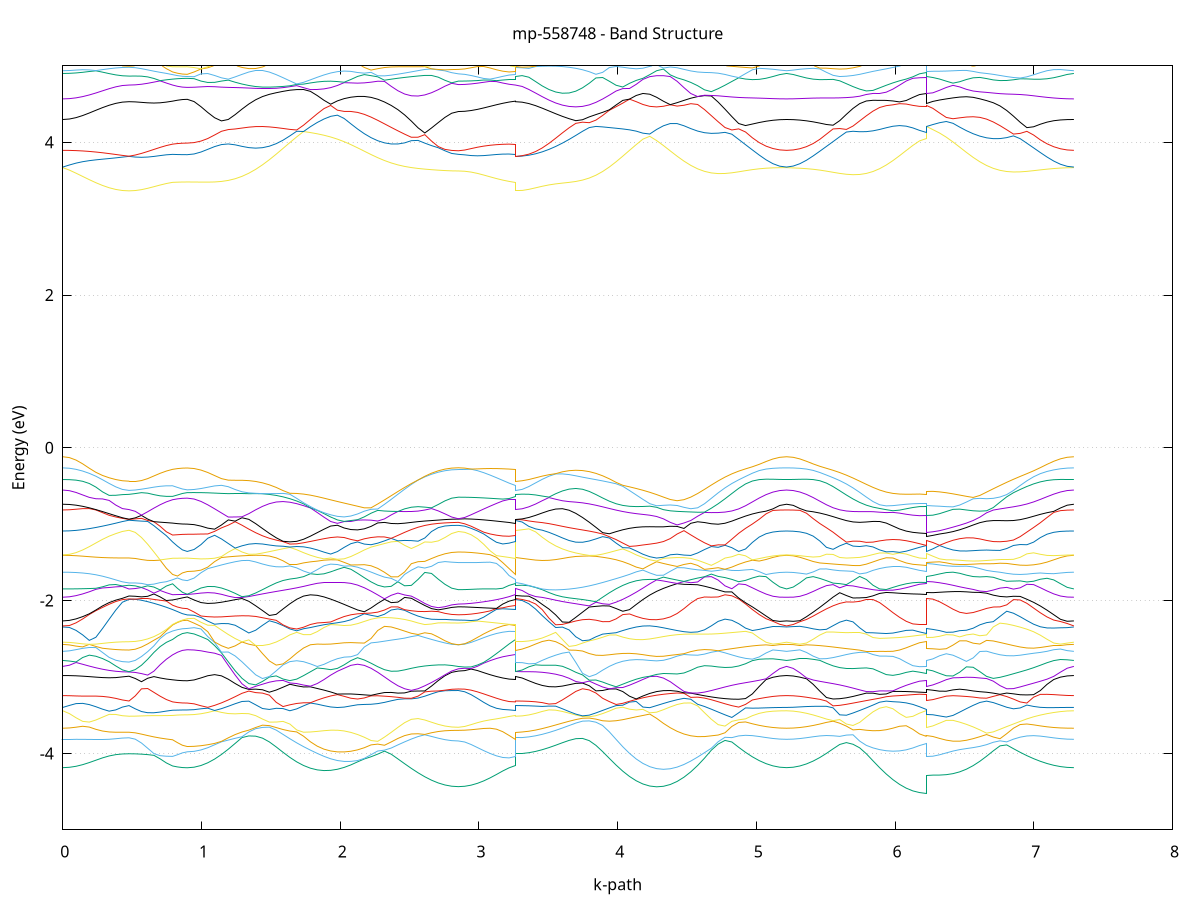 set title 'mp-558748 - Band Structure'
set xlabel 'k-path'
set ylabel 'Energy (eV)'
set grid y
set yrange [-5:5]
set terminal png size 800,600
set output 'mp-558748_bands_gnuplot.png'
plot '-' using 1:2 with lines notitle, '-' using 1:2 with lines notitle, '-' using 1:2 with lines notitle, '-' using 1:2 with lines notitle, '-' using 1:2 with lines notitle, '-' using 1:2 with lines notitle, '-' using 1:2 with lines notitle, '-' using 1:2 with lines notitle, '-' using 1:2 with lines notitle, '-' using 1:2 with lines notitle, '-' using 1:2 with lines notitle, '-' using 1:2 with lines notitle, '-' using 1:2 with lines notitle, '-' using 1:2 with lines notitle, '-' using 1:2 with lines notitle, '-' using 1:2 with lines notitle, '-' using 1:2 with lines notitle, '-' using 1:2 with lines notitle, '-' using 1:2 with lines notitle, '-' using 1:2 with lines notitle, '-' using 1:2 with lines notitle, '-' using 1:2 with lines notitle, '-' using 1:2 with lines notitle, '-' using 1:2 with lines notitle, '-' using 1:2 with lines notitle, '-' using 1:2 with lines notitle, '-' using 1:2 with lines notitle, '-' using 1:2 with lines notitle, '-' using 1:2 with lines notitle, '-' using 1:2 with lines notitle, '-' using 1:2 with lines notitle, '-' using 1:2 with lines notitle, '-' using 1:2 with lines notitle, '-' using 1:2 with lines notitle, '-' using 1:2 with lines notitle, '-' using 1:2 with lines notitle, '-' using 1:2 with lines notitle, '-' using 1:2 with lines notitle, '-' using 1:2 with lines notitle, '-' using 1:2 with lines notitle, '-' using 1:2 with lines notitle, '-' using 1:2 with lines notitle, '-' using 1:2 with lines notitle, '-' using 1:2 with lines notitle, '-' using 1:2 with lines notitle, '-' using 1:2 with lines notitle, '-' using 1:2 with lines notitle, '-' using 1:2 with lines notitle, '-' using 1:2 with lines notitle, '-' using 1:2 with lines notitle, '-' using 1:2 with lines notitle, '-' using 1:2 with lines notitle, '-' using 1:2 with lines notitle, '-' using 1:2 with lines notitle, '-' using 1:2 with lines notitle, '-' using 1:2 with lines notitle, '-' using 1:2 with lines notitle, '-' using 1:2 with lines notitle, '-' using 1:2 with lines notitle, '-' using 1:2 with lines notitle, '-' using 1:2 with lines notitle, '-' using 1:2 with lines notitle, '-' using 1:2 with lines notitle, '-' using 1:2 with lines notitle, '-' using 1:2 with lines notitle, '-' using 1:2 with lines notitle, '-' using 1:2 with lines notitle, '-' using 1:2 with lines notitle, '-' using 1:2 with lines notitle, '-' using 1:2 with lines notitle, '-' using 1:2 with lines notitle, '-' using 1:2 with lines notitle, '-' using 1:2 with lines notitle, '-' using 1:2 with lines notitle, '-' using 1:2 with lines notitle, '-' using 1:2 with lines notitle, '-' using 1:2 with lines notitle, '-' using 1:2 with lines notitle, '-' using 1:2 with lines notitle, '-' using 1:2 with lines notitle, '-' using 1:2 with lines notitle, '-' using 1:2 with lines notitle, '-' using 1:2 with lines notitle, '-' using 1:2 with lines notitle, '-' using 1:2 with lines notitle, '-' using 1:2 with lines notitle, '-' using 1:2 with lines notitle, '-' using 1:2 with lines notitle, '-' using 1:2 with lines notitle, '-' using 1:2 with lines notitle, '-' using 1:2 with lines notitle, '-' using 1:2 with lines notitle, '-' using 1:2 with lines notitle, '-' using 1:2 with lines notitle, '-' using 1:2 with lines notitle, '-' using 1:2 with lines notitle, '-' using 1:2 with lines notitle, '-' using 1:2 with lines notitle, '-' using 1:2 with lines notitle, '-' using 1:2 with lines notitle, '-' using 1:2 with lines notitle, '-' using 1:2 with lines notitle, '-' using 1:2 with lines notitle, '-' using 1:2 with lines notitle, '-' using 1:2 with lines notitle, '-' using 1:2 with lines notitle, '-' using 1:2 with lines notitle, '-' using 1:2 with lines notitle, '-' using 1:2 with lines notitle, '-' using 1:2 with lines notitle, '-' using 1:2 with lines notitle, '-' using 1:2 with lines notitle
0.000000 -47.660549
0.047736 -47.660449
0.095472 -47.660349
0.143208 -47.660149
0.190944 -47.659849
0.238680 -47.659449
0.286416 -47.659149
0.334152 -47.658749
0.381888 -47.658549
0.429624 -47.658349
0.477360 -47.658249
0.477360 -47.658249
0.522244 -47.658149
0.567128 -47.657849
0.612012 -47.657249
0.656896 -47.656449
0.701780 -47.655549
0.746664 -47.654349
0.791548 -47.653149
0.791548 -47.653149
0.826785 -47.652249
0.862022 -47.651449
0.897258 -47.651049
0.897258 -47.651049
0.946575 -47.650849
0.995893 -47.650249
1.045210 -47.649249
1.094527 -47.647849
1.143844 -47.646149
1.193161 -47.644149
1.242478 -47.641949
1.291795 -47.639549
1.341112 -47.636949
1.390430 -47.634349
1.439747 -47.631749
1.489064 -47.629249
1.538381 -47.626849
1.587698 -47.624649
1.637015 -47.622749
1.686332 -47.621149
1.735649 -47.619849
1.784967 -47.618949
1.834284 -47.618449
1.834284 -47.618449
1.882747 -47.618449
1.931210 -47.618749
1.979673 -47.619449
2.028136 -47.620649
2.076599 -47.622049
2.125063 -47.623849
2.173526 -47.625849
2.221989 -47.628149
2.270452 -47.630549
2.318915 -47.633049
2.367378 -47.635649
2.415841 -47.638149
2.464305 -47.640649
2.512768 -47.642949
2.561231 -47.645149
2.609694 -47.647049
2.658157 -47.648649
2.706620 -47.649949
2.755084 -47.650949
2.803547 -47.651449
2.852010 -47.651649
2.852010 -47.651649
2.897677 -47.651949
2.943344 -47.652249
2.989011 -47.652449
3.034679 -47.652649
3.080346 -47.652849
3.126013 -47.652949
3.171680 -47.652949
3.217347 -47.653049
3.263015 -47.653149
3.263015 -47.658249
3.311388 -47.658049
3.359761 -47.657449
3.408134 -47.656349
3.456507 -47.654949
3.504880 -47.653149
3.553253 -47.651049
3.601626 -47.648649
3.649999 -47.646049
3.698373 -47.643249
3.746746 -47.640349
3.795119 -47.637349
3.843492 -47.634349
3.891865 -47.631449
3.940238 -47.628649
3.988611 -47.626049
4.036984 -47.623649
4.085357 -47.621549
4.133730 -47.619749
4.182104 -47.618249
4.182104 -47.618249
4.231421 -47.618249
4.280738 -47.619249
4.330055 -47.620649
4.379373 -47.622449
4.428690 -47.624549
4.478007 -47.626949
4.527324 -47.629549
4.576642 -47.632449
4.625959 -47.635449
4.675276 -47.638549
4.724594 -47.641549
4.773911 -47.644649
4.823228 -47.647549
4.872545 -47.650349
4.921863 -47.652849
4.971180 -47.655149
5.020497 -47.657049
5.069814 -47.658549
5.119132 -47.659649
5.168449 -47.660349
5.217766 -47.660549
5.217766 -47.660549
5.265676 -47.660349
5.313585 -47.659749
5.361494 -47.658749
5.409404 -47.657349
5.457313 -47.655649
5.505223 -47.653549
5.553132 -47.651249
5.601041 -47.648649
5.648951 -47.645949
5.696860 -47.643049
5.744769 -47.640149
5.792679 -47.637149
5.840588 -47.634249
5.888498 -47.631449
5.936407 -47.628749
5.984316 -47.626249
6.032226 -47.623949
6.080135 -47.621949
6.128045 -47.620349
6.175954 -47.619049
6.223863 -47.618449
6.223863 -47.618449
6.272285 -47.618549
6.320707 -47.618949
6.369130 -47.619649
6.417552 -47.620949
6.465974 -47.622849
6.514396 -47.625149
6.562818 -47.627749
6.611240 -47.630549
6.659662 -47.633449
6.708084 -47.636549
6.756506 -47.639549
6.804928 -47.642649
6.853350 -47.645549
6.901772 -47.648449
6.950194 -47.651049
6.998616 -47.653449
7.047038 -47.655549
7.095460 -47.657249
7.143882 -47.658649
7.192304 -47.659749
7.240726 -47.660349
7.289148 -47.660549
e
0.000000 -47.635449
0.047736 -47.635549
0.095472 -47.635749
0.143208 -47.636049
0.190944 -47.636349
0.238680 -47.636749
0.286416 -47.637149
0.334152 -47.637549
0.381888 -47.637849
0.429624 -47.638049
0.477360 -47.638049
0.477360 -47.638049
0.522244 -47.638349
0.567128 -47.639149
0.612012 -47.640349
0.656896 -47.641849
0.701780 -47.643449
0.746664 -47.645149
0.791548 -47.646949
0.791548 -47.646949
0.826785 -47.647949
0.862022 -47.648749
0.897258 -47.649249
0.897258 -47.649249
0.946575 -47.649049
0.995893 -47.648449
1.045210 -47.647449
1.094527 -47.646149
1.143844 -47.644449
1.193161 -47.642549
1.242478 -47.640349
1.291795 -47.638049
1.341112 -47.635549
1.390430 -47.632949
1.439747 -47.630449
1.489064 -47.627949
1.538381 -47.625549
1.587698 -47.623349
1.637015 -47.621449
1.686332 -47.619749
1.735649 -47.618449
1.784967 -47.617549
1.834284 -47.617049
1.834284 -47.617049
1.882747 -47.616949
1.931210 -47.617249
1.979673 -47.617949
2.028136 -47.619049
2.076599 -47.620549
2.125063 -47.622349
2.173526 -47.624349
2.221989 -47.626649
2.270452 -47.629149
2.318915 -47.631749
2.367378 -47.634449
2.415841 -47.637049
2.464305 -47.639649
2.512768 -47.642049
2.561231 -47.644349
2.609694 -47.646249
2.658157 -47.647949
2.706620 -47.649349
2.755084 -47.650349
2.803547 -47.650949
2.852010 -47.651149
2.852010 -47.651149
2.897677 -47.650849
2.943344 -47.650349
2.989011 -47.649749
3.034679 -47.649149
3.080346 -47.648649
3.126013 -47.648049
3.171680 -47.647549
3.217347 -47.647249
3.263015 -47.646949
3.263015 -47.638049
3.311388 -47.637949
3.359761 -47.637449
3.408134 -47.636749
3.456507 -47.635749
3.504880 -47.634449
3.553253 -47.633049
3.601626 -47.631449
3.649999 -47.629749
3.698373 -47.627949
3.746746 -47.626149
3.795119 -47.624349
3.843492 -47.622649
3.891865 -47.621149
3.940238 -47.619849
3.988611 -47.618749
4.036984 -47.617949
4.085357 -47.617549
4.133730 -47.617449
4.182104 -47.617649
4.182104 -47.617649
4.231421 -47.617049
4.280738 -47.616249
4.330055 -47.615849
4.379373 -47.615849
4.428690 -47.616149
4.478007 -47.616849
4.527324 -47.617749
4.576642 -47.618949
4.625959 -47.620349
4.675276 -47.621949
4.724594 -47.623649
4.773911 -47.625449
4.823228 -47.627149
4.872545 -47.628849
4.921863 -47.630449
4.971180 -47.631849
5.020497 -47.633149
5.069814 -47.634149
5.119132 -47.634849
5.168449 -47.635349
5.217766 -47.635449
5.217766 -47.635449
5.265676 -47.635349
5.313585 -47.634949
5.361494 -47.634349
5.409404 -47.633449
5.457313 -47.632349
5.505223 -47.631049
5.553132 -47.629649
5.601041 -47.628149
5.648951 -47.626549
5.696860 -47.624949
5.744769 -47.623349
5.792679 -47.621849
5.840588 -47.620349
5.888498 -47.619149
5.936407 -47.618049
5.984316 -47.617249
6.032226 -47.616649
6.080135 -47.616349
6.128045 -47.616349
6.175954 -47.616649
6.223863 -47.616949
6.223863 -47.616949
6.272285 -47.617149
6.320707 -47.617849
6.369130 -47.618849
6.417552 -47.619849
6.465974 -47.620849
6.514396 -47.621949
6.562818 -47.623149
6.611240 -47.624449
6.659662 -47.625849
6.708084 -47.627249
6.756506 -47.628649
6.804928 -47.629949
6.853350 -47.631149
6.901772 -47.632349
6.950194 -47.633349
6.998616 -47.634149
7.047038 -47.634749
7.095460 -47.635149
7.143882 -47.635449
7.192304 -47.635549
7.240726 -47.635449
7.289148 -47.635449
e
0.000000 -47.630449
0.047736 -47.630449
0.095472 -47.630249
0.143208 -47.630049
0.190944 -47.629849
0.238680 -47.629549
0.286416 -47.629349
0.334152 -47.629049
0.381888 -47.628949
0.429624 -47.628849
0.477360 -47.628749
0.477360 -47.628749
0.522244 -47.628649
0.567128 -47.628249
0.612012 -47.627749
0.656896 -47.627249
0.701780 -47.626749
0.746664 -47.626249
0.791548 -47.625849
0.791548 -47.625849
0.826785 -47.625749
0.862022 -47.625649
0.897258 -47.625649
0.897258 -47.625649
0.946575 -47.625449
0.995893 -47.624949
1.045210 -47.624049
1.094527 -47.622849
1.143844 -47.621449
1.193161 -47.619649
1.242478 -47.617749
1.291795 -47.615649
1.341112 -47.613449
1.390430 -47.611149
1.439747 -47.608849
1.489064 -47.606649
1.538381 -47.604449
1.587698 -47.602349
1.637015 -47.600549
1.686332 -47.598849
1.735649 -47.597449
1.784967 -47.596249
1.834284 -47.595449
1.834284 -47.595449
1.882747 -47.594949
1.931210 -47.594749
1.979673 -47.594949
2.028136 -47.596049
2.076599 -47.597449
2.125063 -47.599049
2.173526 -47.600749
2.221989 -47.602749
2.270452 -47.604749
2.318915 -47.606949
2.367378 -47.609149
2.415841 -47.611249
2.464305 -47.613349
2.512768 -47.615349
2.561231 -47.617149
2.609694 -47.618749
2.658157 -47.620049
2.706620 -47.621149
2.755084 -47.622049
2.803547 -47.622449
2.852010 -47.622649
2.852010 -47.622649
2.897677 -47.622749
2.943344 -47.623049
2.989011 -47.623449
3.034679 -47.623949
3.080346 -47.624449
3.126013 -47.624949
3.171680 -47.625449
3.217347 -47.625749
3.263015 -47.625849
3.263015 -47.628749
3.311388 -47.628549
3.359761 -47.628049
3.408134 -47.627049
3.456507 -47.625749
3.504880 -47.624149
3.553253 -47.622349
3.601626 -47.620149
3.649999 -47.617849
3.698373 -47.615449
3.746746 -47.612849
3.795119 -47.610249
3.843492 -47.607749
3.891865 -47.605249
3.940238 -47.602849
3.988611 -47.600649
4.036984 -47.598649
4.085357 -47.596949
4.133730 -47.595549
4.182104 -47.594549
4.182104 -47.594549
4.231421 -47.594949
4.280738 -47.595549
4.330055 -47.596649
4.379373 -47.597949
4.428690 -47.599649
4.478007 -47.601549
4.527324 -47.603749
4.576642 -47.606149
4.625959 -47.608749
4.675276 -47.611349
4.724594 -47.613949
4.773911 -47.616649
4.823228 -47.619149
4.872545 -47.621549
4.921863 -47.623749
4.971180 -47.625649
5.020497 -47.627349
5.069814 -47.628649
5.119132 -47.629649
5.168449 -47.630249
5.217766 -47.630449
5.217766 -47.630449
5.265676 -47.630249
5.313585 -47.629749
5.361494 -47.628849
5.409404 -47.627649
5.457313 -47.626149
5.505223 -47.624349
5.553132 -47.622349
5.601041 -47.620049
5.648951 -47.617749
5.696860 -47.615249
5.744769 -47.612749
5.792679 -47.610149
5.840588 -47.607649
5.888498 -47.605349
5.936407 -47.603049
5.984316 -47.600949
6.032226 -47.599149
6.080135 -47.597549
6.128045 -47.596249
6.175954 -47.595349
6.223863 -47.594949
6.223863 -47.595049
6.272285 -47.595149
6.320707 -47.595449
6.369130 -47.596149
6.417552 -47.597049
6.465974 -47.598349
6.514396 -47.599949
6.562818 -47.601749
6.611240 -47.603749
6.659662 -47.605949
6.708084 -47.608349
6.756506 -47.610749
6.804928 -47.613249
6.853350 -47.615649
6.901772 -47.618049
6.950194 -47.620449
6.998616 -47.622649
7.047038 -47.624649
7.095460 -47.626549
7.143882 -47.628149
7.192304 -47.629349
7.240726 -47.630149
7.289148 -47.630449
e
0.000000 -47.615049
0.047736 -47.615149
0.095472 -47.615149
0.143208 -47.615349
0.190944 -47.615449
0.238680 -47.615649
0.286416 -47.615849
0.334152 -47.616049
0.381888 -47.616149
0.429624 -47.616249
0.477360 -47.616249
0.477360 -47.616249
0.522244 -47.616249
0.567128 -47.616149
0.612012 -47.616049
0.656896 -47.615849
0.701780 -47.615649
0.746664 -47.615549
0.791548 -47.615449
0.791548 -47.615449
0.826785 -47.615449
0.862022 -47.615449
0.897258 -47.615549
0.897258 -47.615549
0.946575 -47.615349
0.995893 -47.614849
1.045210 -47.614149
1.094527 -47.613149
1.143844 -47.611849
1.193161 -47.610449
1.242478 -47.608749
1.291795 -47.607049
1.341112 -47.605249
1.390430 -47.603349
1.439747 -47.601549
1.489064 -47.599849
1.538381 -47.598249
1.587698 -47.596749
1.637015 -47.595549
1.686332 -47.594549
1.735649 -47.593849
1.784967 -47.593449
1.834284 -47.593449
1.834284 -47.593449
1.882747 -47.593649
1.931210 -47.594149
1.979673 -47.594849
2.028136 -47.595249
2.076599 -47.595949
2.125063 -47.596849
2.173526 -47.598049
2.221989 -47.599449
2.270452 -47.601049
2.318915 -47.602749
2.367378 -47.604449
2.415841 -47.606249
2.464305 -47.607949
2.512768 -47.609649
2.561231 -47.611249
2.609694 -47.612649
2.658157 -47.613849
2.706620 -47.614749
2.755084 -47.615549
2.803547 -47.615949
2.852010 -47.616049
2.852010 -47.616049
2.897677 -47.616049
2.943344 -47.615949
2.989011 -47.615849
3.034679 -47.615649
3.080346 -47.615549
3.126013 -47.615449
3.171680 -47.615449
3.217347 -47.615449
3.263015 -47.615449
3.263015 -47.616249
3.311388 -47.616149
3.359761 -47.615649
3.408134 -47.614949
3.456507 -47.613949
3.504880 -47.612749
3.553253 -47.611349
3.601626 -47.609749
3.649999 -47.607949
3.698373 -47.606149
3.746746 -47.604349
3.795119 -47.602549
3.843492 -47.600849
3.891865 -47.599249
3.940238 -47.597849
3.988611 -47.596649
4.036984 -47.595649
4.085357 -47.594949
4.133730 -47.594649
4.182104 -47.594449
4.182104 -47.594449
4.231421 -47.593649
4.280738 -47.593249
4.330055 -47.593149
4.379373 -47.593449
4.428690 -47.594049
4.478007 -47.594949
4.527324 -47.596149
4.576642 -47.597549
4.625959 -47.599149
4.675276 -47.600949
4.724594 -47.602749
4.773911 -47.604649
4.823228 -47.606449
4.872545 -47.608249
4.921863 -47.609949
4.971180 -47.611349
5.020497 -47.612649
5.069814 -47.613749
5.119132 -47.614449
5.168449 -47.614949
5.217766 -47.615049
5.217766 -47.615049
5.265676 -47.614949
5.313585 -47.614549
5.361494 -47.613849
5.409404 -47.612949
5.457313 -47.611849
5.505223 -47.610449
5.553132 -47.608949
5.601041 -47.607349
5.648951 -47.605649
5.696860 -47.603949
5.744769 -47.602249
5.792679 -47.600549
5.840588 -47.598949
5.888498 -47.597549
5.936407 -47.596249
5.984316 -47.595249
6.032226 -47.594349
6.080135 -47.593849
6.128045 -47.593549
6.175954 -47.593549
6.223863 -47.593549
6.223863 -47.593549
6.272285 -47.593649
6.320707 -47.594049
6.369130 -47.594649
6.417552 -47.595349
6.465974 -47.596249
6.514396 -47.597149
6.562818 -47.598349
6.611240 -47.599549
6.659662 -47.600949
6.708084 -47.602349
6.756506 -47.603949
6.804928 -47.605449
6.853350 -47.606949
6.901772 -47.608449
6.950194 -47.609849
6.998616 -47.611149
7.047038 -47.612249
7.095460 -47.613249
7.143882 -47.614049
7.192304 -47.614649
7.240726 -47.614949
7.289148 -47.615049
e
0.000000 -47.290149
0.047736 -47.290149
0.095472 -47.290149
0.143208 -47.290149
0.190944 -47.290249
0.238680 -47.290249
0.286416 -47.290249
0.334152 -47.290349
0.381888 -47.290349
0.429624 -47.290349
0.477360 -47.290349
0.477360 -47.290349
0.522244 -47.290349
0.567128 -47.290449
0.612012 -47.290449
0.656896 -47.290549
0.701780 -47.290549
0.746664 -47.290649
0.791548 -47.290649
0.791548 -47.290649
0.826785 -47.290749
0.862022 -47.290749
0.897258 -47.290749
0.897258 -47.290749
0.946575 -47.290549
0.995893 -47.289949
1.045210 -47.289049
1.094527 -47.287749
1.143844 -47.286149
1.193161 -47.284249
1.242478 -47.282149
1.291795 -47.279949
1.341112 -47.277549
1.390430 -47.275049
1.439747 -47.272649
1.489064 -47.270249
1.538381 -47.267949
1.587698 -47.265949
1.637015 -47.264049
1.686332 -47.262549
1.735649 -47.261249
1.784967 -47.260349
1.834284 -47.259849
1.834284 -47.259849
1.882747 -47.259749
1.931210 -47.259949
1.979673 -47.260549
2.028136 -47.261549
2.076599 -47.262849
2.125063 -47.264449
2.173526 -47.266249
2.221989 -47.268349
2.270452 -47.270549
2.318915 -47.272949
2.367378 -47.275349
2.415841 -47.277649
2.464305 -47.280049
2.512768 -47.282249
2.561231 -47.284249
2.609694 -47.286049
2.658157 -47.287549
2.706620 -47.288849
2.755084 -47.289749
2.803547 -47.290249
2.852010 -47.290449
2.852010 -47.290449
2.897677 -47.290449
2.943344 -47.290549
2.989011 -47.290549
3.034679 -47.290549
3.080346 -47.290549
3.126013 -47.290649
3.171680 -47.290649
3.217347 -47.290649
3.263015 -47.290649
3.263015 -47.290349
3.311388 -47.290149
3.359761 -47.289649
3.408134 -47.288749
3.456507 -47.287549
3.504880 -47.285949
3.553253 -47.284249
3.601626 -47.282249
3.649999 -47.280049
3.698373 -47.277749
3.746746 -47.275349
3.795119 -47.272949
3.843492 -47.270649
3.891865 -47.268449
3.940238 -47.266349
3.988611 -47.264549
4.036984 -47.262949
4.085357 -47.261649
4.133730 -47.260649
4.182104 -47.260049
4.182104 -47.260049
4.231421 -47.259749
4.280738 -47.259849
4.330055 -47.260349
4.379373 -47.261249
4.428690 -47.262449
4.478007 -47.263949
4.527324 -47.265749
4.576642 -47.267749
4.625959 -47.269949
4.675276 -47.272349
4.724594 -47.274749
4.773911 -47.277149
4.823228 -47.279449
4.872545 -47.281749
4.921863 -47.283749
4.971180 -47.285649
5.020497 -47.287149
5.069814 -47.288449
5.119132 -47.289349
5.168449 -47.289949
5.217766 -47.290149
5.217766 -47.290149
5.265676 -47.289949
5.313585 -47.289449
5.361494 -47.288649
5.409404 -47.287549
5.457313 -47.286149
5.505223 -47.284449
5.553132 -47.282549
5.601041 -47.280549
5.648951 -47.278349
5.696860 -47.276149
5.744769 -47.273849
5.792679 -47.271549
5.840588 -47.269449
5.888498 -47.267349
5.936407 -47.265449
5.984316 -47.263849
6.032226 -47.262349
6.080135 -47.261249
6.128045 -47.260449
6.175954 -47.259949
6.223863 -47.259749
6.223863 -47.259749
6.272285 -47.259849
6.320707 -47.260349
6.369130 -47.261149
6.417552 -47.262149
6.465974 -47.263449
6.514396 -47.265049
6.562818 -47.266749
6.611240 -47.268749
6.659662 -47.270749
6.708084 -47.272849
6.756506 -47.275049
6.804928 -47.277249
6.853350 -47.279349
6.901772 -47.281349
6.950194 -47.283249
6.998616 -47.284949
7.047038 -47.286449
7.095460 -47.287749
7.143882 -47.288749
7.192304 -47.289549
7.240726 -47.289949
7.289148 -47.290149
e
0.000000 -47.277349
0.047736 -47.277349
0.095472 -47.277349
0.143208 -47.277349
0.190944 -47.277349
0.238680 -47.277349
0.286416 -47.277349
0.334152 -47.277349
0.381888 -47.277349
0.429624 -47.277349
0.477360 -47.277349
0.477360 -47.277349
0.522244 -47.277349
0.567128 -47.277349
0.612012 -47.277249
0.656896 -47.277149
0.701780 -47.277149
0.746664 -47.277049
0.791548 -47.277049
0.791548 -47.277049
0.826785 -47.277049
0.862022 -47.276949
0.897258 -47.276949
0.897258 -47.276949
0.946575 -47.276749
0.995893 -47.276249
1.045210 -47.275349
1.094527 -47.274049
1.143844 -47.272549
1.193161 -47.270749
1.242478 -47.268649
1.291795 -47.266449
1.341112 -47.264149
1.390430 -47.261849
1.439747 -47.259449
1.489064 -47.257149
1.538381 -47.254949
1.587698 -47.252949
1.637015 -47.251149
1.686332 -47.249649
1.735649 -47.248449
1.784967 -47.247649
1.834284 -47.247149
1.834284 -47.247149
1.882747 -47.247049
1.931210 -47.247249
1.979673 -47.247849
2.028136 -47.248849
2.076599 -47.250049
2.125063 -47.251649
2.173526 -47.253449
2.221989 -47.255449
2.270452 -47.257649
2.318915 -47.259949
2.367378 -47.262249
2.415841 -47.264549
2.464305 -47.266849
2.512768 -47.268949
2.561231 -47.270949
2.609694 -47.272749
2.658157 -47.274249
2.706620 -47.275449
2.755084 -47.276349
2.803547 -47.276849
2.852010 -47.277049
2.852010 -47.277049
2.897677 -47.277049
2.943344 -47.277049
2.989011 -47.277049
3.034679 -47.277049
3.080346 -47.277049
3.126013 -47.277049
3.171680 -47.277049
3.217347 -47.277049
3.263015 -47.277049
3.263015 -47.277349
3.311388 -47.277149
3.359761 -47.276649
3.408134 -47.275749
3.456507 -47.274549
3.504880 -47.273049
3.553253 -47.271249
3.601626 -47.269249
3.649999 -47.267049
3.698373 -47.264749
3.746746 -47.262449
3.795119 -47.260049
3.843492 -47.257749
3.891865 -47.255549
3.940238 -47.253549
3.988611 -47.251749
4.036984 -47.250149
4.085357 -47.248849
4.133730 -47.247849
4.182104 -47.247249
4.182104 -47.247249
4.231421 -47.246949
4.280738 -47.247149
4.330055 -47.247649
4.379373 -47.248449
4.428690 -47.249649
4.478007 -47.251249
4.527324 -47.253049
4.576642 -47.255049
4.625959 -47.257249
4.675276 -47.259649
4.724594 -47.262049
4.773911 -47.264449
4.823228 -47.266749
4.872545 -47.268949
4.921863 -47.271049
4.971180 -47.272849
5.020497 -47.274449
5.069814 -47.275749
5.119132 -47.276649
5.168449 -47.277249
5.217766 -47.277349
5.217766 -47.277349
5.265676 -47.277249
5.313585 -47.276749
5.361494 -47.275849
5.409404 -47.274749
5.457313 -47.273349
5.505223 -47.271649
5.553132 -47.269849
5.601041 -47.267749
5.648951 -47.265549
5.696860 -47.263349
5.744769 -47.261049
5.792679 -47.258849
5.840588 -47.256649
5.888498 -47.254649
5.936407 -47.252749
5.984316 -47.251049
6.032226 -47.249649
6.080135 -47.248449
6.128045 -47.247649
6.175954 -47.247149
6.223863 -47.246949
6.223863 -47.247049
6.272285 -47.247149
6.320707 -47.247649
6.369130 -47.248349
6.417552 -47.249349
6.465974 -47.250649
6.514396 -47.252249
6.562818 -47.253949
6.611240 -47.255849
6.659662 -47.257849
6.708084 -47.259949
6.756506 -47.262149
6.804928 -47.264249
6.853350 -47.266449
6.901772 -47.268449
6.950194 -47.270349
6.998616 -47.272149
7.047038 -47.273649
7.095460 -47.274949
7.143882 -47.276049
7.192304 -47.276749
7.240726 -47.277249
7.289148 -47.277349
e
0.000000 -26.672149
0.047736 -26.671249
0.095472 -26.668749
0.143208 -26.664749
0.190944 -26.659549
0.238680 -26.653249
0.286416 -26.646449
0.334152 -26.639549
0.381888 -26.633549
0.429624 -26.629349
0.477360 -26.627749
0.477360 -26.627749
0.522244 -26.629549
0.567128 -26.634249
0.612012 -26.640149
0.656896 -26.646049
0.701780 -26.651349
0.746664 -26.655449
0.791548 -26.658349
0.791548 -26.658349
0.826785 -26.657549
0.862022 -26.656949
0.897258 -26.656749
0.897258 -26.656749
0.946575 -26.655849
0.995893 -26.653149
1.045210 -26.648749
1.094527 -26.642849
1.143844 -26.635449
1.193161 -26.627149
1.242478 -26.618249
1.291795 -26.609649
1.341112 -26.602249
1.390430 -26.597949
1.439747 -26.599149
1.489064 -26.607349
1.538381 -26.621449
1.587698 -26.638449
1.637015 -26.655649
1.686332 -26.671249
1.735649 -26.684049
1.784967 -26.693349
1.834284 -26.698749
1.834284 -26.698749
1.882747 -26.699949
1.931210 -26.696949
1.979673 -26.689749
2.028136 -26.678549
2.076599 -26.663749
2.125063 -26.645649
2.173526 -26.624849
2.221989 -26.609849
2.270452 -26.609649
2.318915 -26.615049
2.367378 -26.623949
2.415841 -26.634849
2.464305 -26.646549
2.512768 -26.658049
2.561231 -26.668949
2.609694 -26.678749
2.658157 -26.687149
2.706620 -26.693849
2.755084 -26.698849
2.803547 -26.701849
2.852010 -26.702849
2.852010 -26.702849
2.897677 -26.702049
2.943344 -26.699649
2.989011 -26.695749
3.034679 -26.690549
3.080346 -26.684349
3.126013 -26.677449
3.171680 -26.670349
3.217347 -26.663749
3.263015 -26.658349
3.263015 -26.627749
3.311388 -26.627049
3.359761 -26.625049
3.408134 -26.621749
3.456507 -26.617449
3.504880 -26.612149
3.553253 -26.606249
3.601626 -26.600149
3.649999 -26.594149
3.698373 -26.589249
3.746746 -26.586049
3.795119 -26.586149
3.843492 -26.590849
3.891865 -26.601749
3.940238 -26.618149
3.988611 -26.636749
4.036984 -26.654749
4.085357 -26.670349
4.133730 -26.682749
4.182104 -26.691349
4.182104 -26.691349
4.231421 -26.695949
4.280738 -26.696149
4.330055 -26.691949
4.379373 -26.683549
4.428690 -26.671249
4.478007 -26.655349
4.527324 -26.636549
4.576642 -26.615549
4.625959 -26.599849
4.675276 -26.602549
4.724594 -26.608249
4.773911 -26.615949
4.823228 -26.624849
4.872545 -26.634049
4.921863 -26.642949
4.971180 -26.651249
5.020497 -26.658449
5.069814 -26.664249
5.119132 -26.668549
5.168449 -26.671249
5.217766 -26.672149
5.217766 -26.672149
5.265676 -26.671249
5.313585 -26.668749
5.361494 -26.664649
5.409404 -26.659149
5.457313 -26.652249
5.505223 -26.644349
5.553132 -26.635649
5.601041 -26.626549
5.648951 -26.617549
5.696860 -26.609349
5.744769 -26.602849
5.792679 -26.599249
5.840588 -26.602149
5.888498 -26.617549
5.936407 -26.636149
5.984316 -26.653549
6.032226 -26.668549
6.080135 -26.680649
6.128045 -26.689549
6.175954 -26.694949
6.223863 -26.696749
6.223863 -26.699349
6.272285 -26.697649
6.320707 -26.692649
6.369130 -26.684549
6.417552 -26.673549
6.465974 -26.660149
6.514396 -26.644949
6.562818 -26.629149
6.611240 -26.615649
6.659662 -26.608649
6.708084 -26.608849
6.756506 -26.613449
6.804928 -26.620149
6.853350 -26.627749
6.901772 -26.635649
6.950194 -26.643249
6.998616 -26.650349
7.047038 -26.656649
7.095460 -26.662049
7.143882 -26.666349
7.192304 -26.669549
7.240726 -26.671449
7.289148 -26.672149
e
0.000000 -26.548349
0.047736 -26.548449
0.095472 -26.548849
0.143208 -26.549549
0.190944 -26.550849
0.238680 -26.552749
0.286416 -26.555249
0.334152 -26.558249
0.381888 -26.561349
0.429624 -26.563749
0.477360 -26.564649
0.477360 -26.564649
0.522244 -26.562249
0.567128 -26.556149
0.612012 -26.548049
0.656896 -26.539349
0.701780 -26.530949
0.746664 -26.523349
0.791548 -26.516849
0.791548 -26.516849
0.826785 -26.513249
0.862022 -26.510849
0.897258 -26.509949
0.897258 -26.509949
0.946575 -26.509449
0.995893 -26.507749
1.045210 -26.505249
1.094527 -26.501849
1.143844 -26.498149
1.193161 -26.494549
1.242478 -26.491949
1.291795 -26.491449
1.341112 -26.494449
1.390430 -26.504049
1.439747 -26.523949
1.489064 -26.548549
1.538381 -26.573449
1.587698 -26.596749
1.637015 -26.617749
1.686332 -26.635549
1.735649 -26.649749
1.784967 -26.660049
1.834284 -26.666149
1.834284 -26.666149
1.882747 -26.667949
1.931210 -26.665749
1.979673 -26.659749
2.028136 -26.650549
2.076599 -26.639049
2.125063 -26.626749
2.173526 -26.616049
2.221989 -26.602049
2.270452 -26.578449
2.318915 -26.555049
2.367378 -26.534749
2.415841 -26.531549
2.464305 -26.534449
2.512768 -26.538549
2.561231 -26.543149
2.609694 -26.547749
2.658157 -26.551849
2.706620 -26.555349
2.755084 -26.557949
2.803547 -26.559549
2.852010 -26.560149
2.852010 -26.560149
2.897677 -26.559149
2.943344 -26.556149
2.989011 -26.551249
3.034679 -26.544849
3.080346 -26.537249
3.126013 -26.529249
3.171680 -26.522149
3.217347 -26.517949
3.263015 -26.516849
3.263015 -26.564649
3.311388 -26.563849
3.359761 -26.561449
3.408134 -26.557449
3.456507 -26.552149
3.504880 -26.545449
3.553253 -26.537749
3.601626 -26.529349
3.649999 -26.520749
3.698373 -26.512549
3.746746 -26.506749
3.795119 -26.518749
3.843492 -26.543049
3.891865 -26.567149
3.940238 -26.589949
3.988611 -26.610549
4.036984 -26.628349
4.085357 -26.642749
4.133730 -26.653349
4.182104 -26.659949
4.182104 -26.659849
4.231421 -26.662349
4.280738 -26.660349
4.330055 -26.654149
4.379373 -26.643949
4.428690 -26.630649
4.478007 -26.616349
4.527324 -26.605749
4.576642 -26.600649
4.625959 -26.593149
4.675276 -26.570549
4.724594 -26.549249
4.773911 -26.532349
4.823228 -26.525349
4.872545 -26.526849
4.921863 -26.530949
4.971180 -26.535449
5.020497 -26.539749
5.069814 -26.543349
5.119132 -26.546049
5.168449 -26.547749
5.217766 -26.548349
5.217766 -26.548349
5.265676 -26.547849
5.313585 -26.546349
5.361494 -26.543949
5.409404 -26.540649
5.457313 -26.536749
5.505223 -26.532349
5.553132 -26.528049
5.601041 -26.524649
5.648951 -26.524749
5.696860 -26.534049
5.744769 -26.551249
5.792679 -26.570849
5.840588 -26.587949
5.888498 -26.596049
5.936407 -26.604549
5.984316 -26.617449
6.032226 -26.631649
6.080135 -26.644149
6.128045 -26.653649
6.175954 -26.659549
6.223863 -26.661549
6.223863 -26.669049
6.272285 -26.667249
6.320707 -26.662049
6.369130 -26.653549
6.417552 -26.642149
6.465974 -26.628549
6.514396 -26.613749
6.562818 -26.599049
6.611240 -26.585649
6.659662 -26.571349
6.708084 -26.554949
6.756506 -26.538449
6.804928 -26.524349
6.853350 -26.522649
6.901772 -26.524649
6.950194 -26.528249
6.998616 -26.532549
7.047038 -26.536949
7.095460 -26.540849
7.143882 -26.544049
7.192304 -26.546449
7.240726 -26.547849
7.289148 -26.548349
e
0.000000 -26.514749
0.047736 -26.514549
0.095472 -26.513649
0.143208 -26.512049
0.190944 -26.509349
0.238680 -26.505749
0.286416 -26.501149
0.334152 -26.496049
0.381888 -26.491149
0.429624 -26.487349
0.477360 -26.485849
0.477360 -26.485849
0.522244 -26.486349
0.567128 -26.487549
0.612012 -26.488849
0.656896 -26.489749
0.701780 -26.489949
0.746664 -26.489249
0.791548 -26.487749
0.791548 -26.487749
0.826785 -26.483549
0.862022 -26.480649
0.897258 -26.479549
0.897258 -26.479549
0.946575 -26.479249
0.995893 -26.478149
1.045210 -26.476349
1.094527 -26.474149
1.143844 -26.471549
1.193161 -26.468949
1.242478 -26.466849
1.291795 -26.466849
1.341112 -26.474049
1.390430 -26.489549
1.439747 -26.503949
1.489064 -26.518049
1.538381 -26.533149
1.587698 -26.548549
1.637015 -26.563049
1.686332 -26.575849
1.735649 -26.586049
1.784967 -26.593249
1.834284 -26.596949
1.834284 -26.596949
1.882747 -26.597149
1.931210 -26.594849
1.979673 -26.591149
2.028136 -26.584549
2.076599 -26.575449
2.125063 -26.564849
2.173526 -26.553749
2.221989 -26.543649
2.270452 -26.535649
2.318915 -26.530849
2.367378 -26.528249
2.415841 -26.514849
2.464305 -26.502049
2.512768 -26.494149
2.561231 -26.490149
2.609694 -26.488649
2.658157 -26.488449
2.706620 -26.489049
2.755084 -26.489649
2.803547 -26.490149
2.852010 -26.490249
2.852010 -26.490249
2.897677 -26.490149
2.943344 -26.489849
2.989011 -26.489849
3.034679 -26.490549
3.080346 -26.492249
3.126013 -26.494249
3.171680 -26.495149
3.217347 -26.493049
3.263015 -26.487749
3.263015 -26.485849
3.311388 -26.485249
3.359761 -26.483649
3.408134 -26.481049
3.456507 -26.477549
3.504880 -26.473449
3.553253 -26.469049
3.601626 -26.464849
3.649999 -26.461949
3.698373 -26.472749
3.746746 -26.493249
3.795119 -26.502849
3.843492 -26.526149
3.891865 -26.546249
3.940238 -26.561749
3.988611 -26.573949
4.036984 -26.584149
4.085357 -26.592249
4.133730 -26.602349
4.182104 -26.611049
4.182104 -26.611049
4.231421 -26.616749
4.280738 -26.619049
4.330055 -26.618149
4.379373 -26.614549
4.428690 -26.608649
4.478007 -26.599849
4.527324 -26.585349
4.576642 -26.566149
4.625959 -26.546049
4.675276 -26.527949
4.724594 -26.514349
4.773911 -26.506149
4.823228 -26.502549
4.872545 -26.502149
4.921863 -26.503649
4.971180 -26.506049
5.020497 -26.508649
5.069814 -26.511149
5.119132 -26.513149
5.168449 -26.514349
5.217766 -26.514749
5.217766 -26.514749
5.265676 -26.514349
5.313585 -26.513249
5.361494 -26.511349
5.409404 -26.508949
5.457313 -26.506149
5.505223 -26.503349
5.553132 -26.500849
5.601041 -26.499349
5.648951 -26.502449
5.696860 -26.509449
5.744769 -26.517249
5.792679 -26.530649
5.840588 -26.548149
5.888498 -26.566749
5.936407 -26.582949
5.984316 -26.594349
6.032226 -26.602249
6.080135 -26.608149
6.128045 -26.612149
6.175954 -26.614149
6.223863 -26.614749
6.223863 -26.599049
6.272285 -26.598349
6.320707 -26.596049
6.369130 -26.591849
6.417552 -26.586049
6.465974 -26.579249
6.514396 -26.572049
6.562818 -26.564349
6.611240 -26.555049
6.659662 -26.544149
6.708084 -26.533949
6.756506 -26.526649
6.804928 -26.522849
6.853350 -26.513549
6.901772 -26.507449
6.950194 -26.505249
6.998616 -26.505549
7.047038 -26.507149
7.095460 -26.509249
7.143882 -26.511349
7.192304 -26.513149
7.240726 -26.514349
7.289148 -26.514749
e
0.000000 -26.467249
0.047736 -26.465649
0.095472 -26.460849
0.143208 -26.453549
0.190944 -26.444549
0.238680 -26.435849
0.286416 -26.430949
0.334152 -26.431549
0.381888 -26.434749
0.429624 -26.438049
0.477360 -26.439349
0.477360 -26.439349
0.522244 -26.437249
0.567128 -26.431149
0.612012 -26.422149
0.656896 -26.411149
0.701780 -26.400049
0.746664 -26.393049
0.791548 -26.394849
0.791548 -26.394849
0.826785 -26.395749
0.862022 -26.397049
0.897258 -26.397649
0.897258 -26.397649
0.946575 -26.397449
0.995893 -26.396849
1.045210 -26.396149
1.094527 -26.395349
1.143844 -26.394949
1.193161 -26.400549
1.242478 -26.412949
1.291795 -26.427849
1.341112 -26.440849
1.390430 -26.459949
1.439747 -26.474649
1.489064 -26.486549
1.538381 -26.504749
1.587698 -26.525249
1.637015 -26.544349
1.686332 -26.561149
1.735649 -26.574949
1.784967 -26.585349
1.834284 -26.592149
1.834284 -26.592149
1.882747 -26.595249
1.931210 -26.593849
1.979673 -26.587049
2.028136 -26.576949
2.076599 -26.564149
2.125063 -26.549049
2.173526 -26.532149
2.221989 -26.513349
2.270452 -26.492249
2.318915 -26.468949
2.367378 -26.446149
2.415841 -26.431849
2.464305 -26.428249
2.512768 -26.429749
2.561231 -26.433249
2.609694 -26.437349
2.658157 -26.441349
2.706620 -26.444749
2.755084 -26.447449
2.803547 -26.449049
2.852010 -26.449649
2.852010 -26.449649
2.897677 -26.448849
2.943344 -26.446549
2.989011 -26.442449
3.034679 -26.436449
3.080346 -26.428649
3.126013 -26.419449
3.171680 -26.409849
3.217347 -26.401149
3.263015 -26.394849
3.263015 -26.439349
3.311388 -26.439149
3.359761 -26.438549
3.408134 -26.437649
3.456507 -26.437049
3.504880 -26.437349
3.553253 -26.439649
3.601626 -26.445449
3.649999 -26.456349
3.698373 -26.463749
3.746746 -26.478249
3.795119 -26.502149
3.843492 -26.509149
3.891865 -26.522949
3.940238 -26.540649
3.988611 -26.558849
4.036984 -26.575749
4.085357 -26.590449
4.133730 -26.598049
4.182104 -26.601149
4.182104 -26.601149
4.231421 -26.601149
4.280738 -26.597849
4.330055 -26.591149
4.379373 -26.581349
4.428690 -26.568849
4.478007 -26.554349
4.527324 -26.539149
4.576642 -26.525149
4.625959 -26.514649
4.675276 -26.508949
4.724594 -26.507049
4.773911 -26.505749
4.823228 -26.499349
4.872545 -26.489249
4.921863 -26.480649
4.971180 -26.474749
5.020497 -26.471149
5.069814 -26.469049
5.119132 -26.467949
5.168449 -26.467449
5.217766 -26.467249
5.217766 -26.467249
5.265676 -26.467349
5.313585 -26.467449
5.361494 -26.467949
5.409404 -26.469149
5.457313 -26.471549
5.505223 -26.475849
5.553132 -26.482549
5.601041 -26.491949
5.648951 -26.499149
5.696860 -26.501149
5.744769 -26.503749
5.792679 -26.507849
5.840588 -26.515949
5.888498 -26.528349
5.936407 -26.543349
5.984316 -26.558849
6.032226 -26.573249
6.080135 -26.585749
6.128045 -26.595549
6.175954 -26.602049
6.223863 -26.604349
6.223863 -26.592749
6.272285 -26.590749
6.320707 -26.584949
6.369130 -26.576149
6.417552 -26.564549
6.465974 -26.550649
6.514396 -26.534749
6.562818 -26.517549
6.611240 -26.500149
6.659662 -26.484349
6.708084 -26.473449
6.756506 -26.468249
6.804928 -26.466949
6.853350 -26.466949
6.901772 -26.466949
6.950194 -26.466549
6.998616 -26.466349
7.047038 -26.466449
7.095460 -26.466749
7.143882 -26.467049
7.192304 -26.467149
7.240726 -26.467249
7.289148 -26.467249
e
0.000000 -26.396449
0.047736 -26.396749
0.095472 -26.397549
0.143208 -26.398849
0.190944 -26.400449
0.238680 -26.400749
0.286416 -26.396649
0.334152 -26.386749
0.381888 -26.373549
0.429624 -26.359949
0.477360 -26.348949
0.477360 -26.348949
0.522244 -26.352449
0.567128 -26.357649
0.612012 -26.363549
0.656896 -26.369849
0.701780 -26.375749
0.746664 -26.379449
0.791548 -26.379649
0.791548 -26.379649
0.826785 -26.382649
0.862022 -26.383749
0.897258 -26.383749
0.897258 -26.383749
0.946575 -26.383949
0.995893 -26.384449
1.045210 -26.385549
1.094527 -26.387949
1.143844 -26.392449
1.193161 -26.396049
1.242478 -26.402949
1.291795 -26.420449
1.341112 -26.439049
1.390430 -26.441549
1.439747 -26.453549
1.489064 -26.469949
1.538381 -26.472949
1.587698 -26.467849
1.637015 -26.459649
1.686332 -26.450549
1.735649 -26.451649
1.784967 -26.456249
1.834284 -26.460249
1.834284 -26.460249
1.882747 -26.463649
1.931210 -26.466549
1.979673 -26.469549
2.028136 -26.472649
2.076599 -26.475649
2.125063 -26.477249
2.173526 -26.475449
2.221989 -26.468249
2.270452 -26.455749
2.318915 -26.440649
2.367378 -26.425049
2.415841 -26.405349
2.464305 -26.388749
2.512768 -26.383649
2.561231 -26.381049
2.609694 -26.380449
2.658157 -26.380849
2.706620 -26.381649
2.755084 -26.382449
2.803547 -26.382949
2.852010 -26.383149
2.852010 -26.383149
2.897677 -26.383149
2.943344 -26.382949
2.989011 -26.382449
3.034679 -26.381349
3.080346 -26.379549
3.126013 -26.377349
3.171680 -26.375349
3.217347 -26.375349
3.263015 -26.379649
3.263015 -26.348949
3.311388 -26.348949
3.359761 -26.349049
3.408134 -26.349449
3.456507 -26.351049
3.504880 -26.355649
3.553253 -26.366249
3.601626 -26.384249
3.649999 -26.407149
3.698373 -26.429549
3.746746 -26.441649
3.795119 -26.445049
3.843492 -26.446849
3.891865 -26.448149
3.940238 -26.448749
3.988611 -26.448649
4.036984 -26.447949
4.085357 -26.447149
4.133730 -26.446349
4.182104 -26.445649
4.182104 -26.445649
4.231421 -26.445749
4.280738 -26.445149
4.330055 -26.442849
4.379373 -26.441649
4.428690 -26.440349
4.478007 -26.438749
4.527324 -26.436049
4.576642 -26.430749
4.625959 -26.426649
4.675276 -26.418649
4.724594 -26.407049
4.773911 -26.394849
4.823228 -26.386749
4.872545 -26.384149
4.921863 -26.384949
4.971180 -26.387349
5.020497 -26.390049
5.069814 -26.392649
5.119132 -26.394649
5.168449 -26.395949
5.217766 -26.396449
5.217766 -26.396449
5.265676 -26.396049
5.313585 -26.394949
5.361494 -26.393149
5.409404 -26.390949
5.457313 -26.388449
5.505223 -26.386249
5.553132 -26.385049
5.601041 -26.386449
5.648951 -26.392349
5.696860 -26.403249
5.744769 -26.415449
5.792679 -26.425749
5.840588 -26.434049
5.888498 -26.440049
5.936407 -26.443149
5.984316 -26.444549
6.032226 -26.445149
6.080135 -26.445449
6.128045 -26.445649
6.175954 -26.445749
6.223863 -26.445749
6.223863 -26.462649
6.272285 -26.463549
6.320707 -26.465749
6.369130 -26.468749
6.417552 -26.471949
6.465974 -26.474349
6.514396 -26.474849
6.562818 -26.472349
6.611240 -26.466249
6.659662 -26.456149
6.708084 -26.441349
6.756506 -26.422749
6.804928 -26.403649
6.853350 -26.388149
6.901772 -26.379649
6.950194 -26.377649
6.998616 -26.379249
7.047038 -26.382549
7.095460 -26.386449
7.143882 -26.390349
7.192304 -26.393549
7.240726 -26.395649
7.289148 -26.396449
e
0.000000 -26.322949
0.047736 -26.323849
0.095472 -26.326249
0.143208 -26.329449
0.190944 -26.332549
0.238680 -26.335149
0.286416 -26.336949
0.334152 -26.338349
0.381888 -26.339649
0.429624 -26.342149
0.477360 -26.348149
0.477360 -26.348149
0.522244 -26.346249
0.567128 -26.345449
0.612012 -26.345949
0.656896 -26.347349
0.701780 -26.349149
0.746664 -26.351149
0.791548 -26.354449
0.791548 -26.354449
0.826785 -26.362649
0.862022 -26.368349
0.897258 -26.370549
0.897258 -26.370549
0.946575 -26.370549
0.995893 -26.370649
1.045210 -26.371249
1.094527 -26.372849
1.143844 -26.377049
1.193161 -26.385249
1.242478 -26.395649
1.291795 -26.403849
1.341112 -26.416249
1.390430 -26.433649
1.439747 -26.440349
1.489064 -26.438949
1.538381 -26.438549
1.587698 -26.439849
1.637015 -26.442749
1.686332 -26.446949
1.735649 -26.441549
1.784967 -26.433549
1.834284 -26.427149
1.834284 -26.427149
1.882747 -26.422649
1.931210 -26.419949
1.979673 -26.418549
2.028136 -26.417849
2.076599 -26.417449
2.125063 -26.416849
2.173526 -26.415749
2.221989 -26.413449
2.270452 -26.409849
2.318915 -26.405549
2.367378 -26.400749
2.415841 -26.395049
2.464305 -26.380549
2.512768 -26.355749
2.561231 -26.334149
2.609694 -26.318849
2.658157 -26.310749
2.706620 -26.306949
2.755084 -26.305149
2.803547 -26.304349
2.852010 -26.304049
2.852010 -26.304049
2.897677 -26.304649
2.943344 -26.306249
2.989011 -26.309049
3.034679 -26.313249
3.080346 -26.318849
3.126013 -26.325749
3.171680 -26.333949
3.217347 -26.343449
3.263015 -26.354449
3.263015 -26.348149
3.311388 -26.348249
3.359761 -26.348549
3.408134 -26.349249
3.456507 -26.350649
3.504880 -26.353349
3.553253 -26.358349
3.601626 -26.367249
3.649999 -26.380249
3.698373 -26.396349
3.746746 -26.413849
3.795119 -26.429149
3.843492 -26.437949
3.891865 -26.439449
3.940238 -26.437749
3.988611 -26.436249
4.036984 -26.436549
4.085357 -26.438849
4.133730 -26.441949
4.182104 -26.444549
4.182104 -26.444549
4.231421 -26.444749
4.280738 -26.443849
4.330055 -26.442649
4.379373 -26.438549
4.428690 -26.433849
4.478007 -26.431049
4.527324 -26.431349
4.576642 -26.430649
4.625959 -26.421049
4.675276 -26.405949
4.724594 -26.386549
4.773911 -26.365449
4.823228 -26.347249
4.872545 -26.331249
4.921863 -26.323749
4.971180 -26.321649
5.020497 -26.321449
5.069814 -26.321849
5.119132 -26.322349
5.168449 -26.322749
5.217766 -26.322949
5.217766 -26.322949
5.265676 -26.322849
5.313585 -26.322649
5.361494 -26.322449
5.409404 -26.322349
5.457313 -26.322749
5.505223 -26.324549
5.553132 -26.331249
5.601041 -26.346349
5.648951 -26.365149
5.696860 -26.384149
5.744769 -26.402049
5.792679 -26.416849
5.840588 -26.425049
5.888498 -26.427249
5.936407 -26.427049
5.984316 -26.427449
6.032226 -26.430549
6.080135 -26.434849
6.128045 -26.438849
6.175954 -26.441549
6.223863 -26.442549
6.223863 -26.423649
6.272285 -26.422649
6.320707 -26.420349
6.369130 -26.417549
6.417552 -26.415549
6.465974 -26.414349
6.514396 -26.413249
6.562818 -26.411449
6.611240 -26.408249
6.659662 -26.402649
6.708084 -26.393849
6.756506 -26.381349
6.804928 -26.366049
6.853350 -26.354249
6.901772 -26.349249
6.950194 -26.343649
6.998616 -26.338449
7.047038 -26.334149
7.095460 -26.330549
7.143882 -26.327449
7.192304 -26.325049
7.240726 -26.323449
7.289148 -26.322949
e
0.000000 -26.260849
0.047736 -26.260549
0.095472 -26.259949
0.143208 -26.260349
0.190944 -26.263149
0.238680 -26.269249
0.286416 -26.278049
0.334152 -26.288849
0.381888 -26.300449
0.429624 -26.310749
0.477360 -26.315349
0.477360 -26.315349
0.522244 -26.316049
0.567128 -26.318249
0.612012 -26.321549
0.656896 -26.325649
0.701780 -26.329649
0.746664 -26.331449
0.791548 -26.327849
0.791548 -26.327849
0.826785 -26.323349
0.862022 -26.320349
0.897258 -26.319349
0.897258 -26.319349
0.946575 -26.319549
0.995893 -26.320149
1.045210 -26.321649
1.094527 -26.324149
1.143844 -26.327849
1.193161 -26.332049
1.242478 -26.335449
1.291795 -26.337749
1.341112 -26.339749
1.390430 -26.342349
1.439747 -26.351349
1.489064 -26.358149
1.538381 -26.362349
1.587698 -26.364449
1.637015 -26.365249
1.686332 -26.369449
1.735649 -26.374849
1.784967 -26.378949
1.834284 -26.381149
1.834284 -26.381149
1.882747 -26.381349
1.931210 -26.379849
1.979673 -26.377449
2.028136 -26.375049
2.076599 -26.373449
2.125063 -26.372849
2.173526 -26.372849
2.221989 -26.372349
2.270452 -26.369649
2.318915 -26.363049
2.367378 -26.352849
2.415841 -26.344549
2.464305 -26.338649
2.512768 -26.329149
2.561231 -26.315149
2.609694 -26.298649
2.658157 -26.281849
2.706620 -26.266649
2.755084 -26.254449
2.803547 -26.246149
2.852010 -26.243149
2.852010 -26.243149
2.897677 -26.243249
2.943344 -26.247349
2.989011 -26.256549
3.034679 -26.268649
3.080346 -26.282849
3.126013 -26.298049
3.171680 -26.312849
3.217347 -26.324149
3.263015 -26.327849
3.263015 -26.315349
3.311388 -26.315349
3.359761 -26.315649
3.408134 -26.316349
3.456507 -26.318049
3.504880 -26.321049
3.553253 -26.324349
3.601626 -26.328749
3.649999 -26.336749
3.698373 -26.342449
3.746746 -26.346449
3.795119 -26.350649
3.843492 -26.356549
3.891865 -26.363249
3.940238 -26.370049
3.988611 -26.376049
4.036984 -26.380449
4.085357 -26.383549
4.133730 -26.386349
4.182104 -26.389549
4.182104 -26.389549
4.231421 -26.393849
4.280738 -26.399349
4.330055 -26.405549
4.379373 -26.411949
4.428690 -26.417449
4.478007 -26.419149
4.527324 -26.415049
4.576642 -26.408349
4.625959 -26.399949
4.675276 -26.389949
4.724594 -26.378149
4.773911 -26.364149
4.823228 -26.345749
4.872545 -26.329449
4.921863 -26.314449
4.971180 -26.299449
5.020497 -26.285149
5.069814 -26.272549
5.119132 -26.263349
5.168449 -26.260949
5.217766 -26.260849
5.217766 -26.260849
5.265676 -26.260949
5.313585 -26.262649
5.361494 -26.270749
5.409404 -26.282149
5.457313 -26.295449
5.505223 -26.309349
5.553132 -26.321649
5.601041 -26.332649
5.648951 -26.347449
5.696860 -26.362749
5.744769 -26.376149
5.792679 -26.387149
5.840588 -26.395949
5.888498 -26.402849
5.936407 -26.407549
5.984316 -26.409049
6.032226 -26.406449
6.080135 -26.401949
6.128045 -26.397449
6.175954 -26.394149
6.223863 -26.393049
6.223863 -26.381449
6.272285 -26.383249
6.320707 -26.386149
6.369130 -26.387449
6.417552 -26.386649
6.465974 -26.384349
6.514396 -26.381749
6.562818 -26.379949
6.611240 -26.378749
6.659662 -26.376749
6.708084 -26.372749
6.756506 -26.366449
6.804928 -26.359549
6.853350 -26.348549
6.901772 -26.328649
6.950194 -26.315649
6.998616 -26.303649
7.047038 -26.291249
7.095460 -26.279249
7.143882 -26.268949
7.192304 -26.261649
7.240726 -26.260549
7.289148 -26.260849
e
0.000000 -26.253149
0.047736 -26.253249
0.095472 -26.253549
0.143208 -26.253949
0.190944 -26.254349
0.238680 -26.254949
0.286416 -26.255449
0.334152 -26.255849
0.381888 -26.256249
0.429624 -26.256449
0.477360 -26.256549
0.477360 -26.256549
0.522244 -26.256349
0.567128 -26.255749
0.612012 -26.254649
0.656896 -26.253249
0.701780 -26.251449
0.746664 -26.249349
0.791548 -26.253849
0.791548 -26.253849
0.826785 -26.258049
0.862022 -26.260849
0.897258 -26.261849
0.897258 -26.261849
0.946575 -26.262349
0.995893 -26.264949
1.045210 -26.271649
1.094527 -26.282149
1.143844 -26.294249
1.193161 -26.305849
1.242478 -26.315249
1.291795 -26.323649
1.341112 -26.331049
1.390430 -26.341849
1.439747 -26.345149
1.489064 -26.348449
1.538381 -26.352649
1.587698 -26.357749
1.637015 -26.363549
1.686332 -26.365249
1.735649 -26.365149
1.784967 -26.365149
1.834284 -26.365549
1.834284 -26.365549
1.882747 -26.365849
1.931210 -26.365749
1.979673 -26.364749
2.028136 -26.362349
2.076599 -26.358849
2.125063 -26.355649
2.173526 -26.353949
2.221989 -26.354249
2.270452 -26.355449
2.318915 -26.355249
2.367378 -26.351249
2.415841 -26.341449
2.464305 -26.327249
2.512768 -26.312149
2.561231 -26.298549
2.609694 -26.285049
2.658157 -26.270349
2.706620 -26.256449
2.755084 -26.245449
2.803547 -26.239949
2.852010 -26.239849
2.852010 -26.239849
2.897677 -26.241749
2.943344 -26.243449
2.989011 -26.243749
3.034679 -26.244249
3.080346 -26.244749
3.126013 -26.246949
3.171680 -26.251349
3.217347 -26.253849
3.263015 -26.253849
3.263015 -26.256549
3.311388 -26.258749
3.359761 -26.265249
3.408134 -26.275449
3.456507 -26.288449
3.504880 -26.303049
3.553253 -26.317249
3.601626 -26.326649
3.649999 -26.327949
3.698373 -26.331449
3.746746 -26.338949
3.795119 -26.342549
3.843492 -26.342649
3.891865 -26.341049
3.940238 -26.339849
3.988611 -26.338149
4.036984 -26.336349
4.085357 -26.334949
4.133730 -26.333849
4.182104 -26.333249
4.182104 -26.333249
4.231421 -26.333249
4.280738 -26.333749
4.330055 -26.334749
4.379373 -26.336149
4.428690 -26.337949
4.478007 -26.339849
4.527324 -26.341649
4.576642 -26.343049
4.625959 -26.343649
4.675276 -26.342949
4.724594 -26.340249
4.773911 -26.334049
4.823228 -26.322349
4.872545 -26.311049
4.921863 -26.293249
4.971180 -26.272549
5.020497 -26.258349
5.069814 -26.258949
5.119132 -26.258849
5.168449 -26.255149
5.217766 -26.253149
5.217766 -26.253149
5.265676 -26.254949
5.313585 -26.258549
5.361494 -26.258949
5.409404 -26.258449
5.457313 -26.267549
5.505223 -26.286849
5.553132 -26.305849
5.601041 -26.319649
5.648951 -26.330349
5.696860 -26.338649
5.744769 -26.343649
5.792679 -26.346249
5.840588 -26.347249
5.888498 -26.347149
5.936407 -26.346249
5.984316 -26.344849
6.032226 -26.343149
6.080135 -26.341549
6.128045 -26.340449
6.175954 -26.339949
6.223863 -26.339749
6.223863 -26.368049
6.272285 -26.365149
6.320707 -26.359249
6.369130 -26.352549
6.417552 -26.346249
6.465974 -26.340949
6.514396 -26.341449
6.562818 -26.344249
6.611240 -26.346049
6.659662 -26.346349
6.708084 -26.345249
6.756506 -26.344049
6.804928 -26.342149
6.853350 -26.335849
6.901772 -26.326249
6.950194 -26.306949
6.998616 -26.285749
7.047038 -26.266049
7.095460 -26.254849
7.143882 -26.256749
7.192304 -26.257649
7.240726 -26.254749
7.289148 -26.253149
e
0.000000 -26.214649
0.047736 -26.214649
0.095472 -26.214549
0.143208 -26.216049
0.190944 -26.217849
0.238680 -26.218249
0.286416 -26.217349
0.334152 -26.216049
0.381888 -26.214849
0.429624 -26.214749
0.477360 -26.214749
0.477360 -26.214749
0.522244 -26.216349
0.567128 -26.219249
0.612012 -26.222349
0.656896 -26.225649
0.701780 -26.232649
0.746664 -26.244049
0.791548 -26.247149
0.791548 -26.247149
0.826785 -26.245949
0.862022 -26.244949
0.897258 -26.244549
0.897258 -26.244549
0.946575 -26.245549
0.995893 -26.247349
1.045210 -26.257749
1.094527 -26.270649
1.143844 -26.284849
1.193161 -26.298949
1.242478 -26.312249
1.291795 -26.322449
1.341112 -26.331049
1.390430 -26.334049
1.439747 -26.334449
1.489064 -26.333549
1.538381 -26.332049
1.587698 -26.330249
1.637015 -26.328549
1.686332 -26.327149
1.735649 -26.326349
1.784967 -26.326249
1.834284 -26.326849
1.834284 -26.326849
1.882747 -26.328149
1.931210 -26.330049
1.979673 -26.332149
2.028136 -26.334249
2.076599 -26.336049
2.125063 -26.337249
2.173526 -26.338149
2.221989 -26.338849
2.270452 -26.339549
2.318915 -26.339849
2.367378 -26.338149
2.415841 -26.329049
2.464305 -26.311849
2.512768 -26.292249
2.561231 -26.272549
2.609694 -26.253949
2.658157 -26.239549
2.706620 -26.239149
2.755084 -26.239349
2.803547 -26.238149
2.852010 -26.235949
2.852010 -26.235949
2.897677 -26.235949
2.943344 -26.236049
2.989011 -26.236049
3.034679 -26.236149
3.080346 -26.241249
3.126013 -26.245349
3.171680 -26.245949
3.217347 -26.246549
3.263015 -26.247149
3.263015 -26.214749
3.311388 -26.217949
3.359761 -26.225049
3.408134 -26.235849
3.456507 -26.250049
3.504880 -26.266949
3.553253 -26.285349
3.601626 -26.303649
3.649999 -26.319649
3.698373 -26.329549
3.746746 -26.332749
3.795119 -26.336949
3.843492 -26.339849
3.891865 -26.340749
3.940238 -26.338549
3.988611 -26.335749
4.036984 -26.332449
4.085357 -26.328949
4.133730 -26.325249
4.182104 -26.321449
4.182104 -26.321449
4.231421 -26.317849
4.280738 -26.314949
4.330055 -26.313049
4.379373 -26.312549
4.428690 -26.313349
4.478007 -26.315249
4.527324 -26.318049
4.576642 -26.321249
4.625959 -26.324349
4.675276 -26.326849
4.724594 -26.327749
4.773911 -26.326049
4.823228 -26.320949
4.872545 -26.304549
4.921863 -26.284149
4.971180 -26.264649
5.020497 -26.253249
5.069814 -26.237049
5.119132 -26.224849
5.168449 -26.217249
5.217766 -26.214649
5.217766 -26.214649
5.265676 -26.216949
5.313585 -26.223749
5.361494 -26.234749
5.409404 -26.249249
5.457313 -26.259549
5.505223 -26.277149
5.553132 -26.296249
5.601041 -26.313649
5.648951 -26.322849
5.696860 -26.325449
5.744769 -26.325149
5.792679 -26.323249
5.840588 -26.320849
5.888498 -26.318449
5.936407 -26.316549
5.984316 -26.315449
6.032226 -26.315049
6.080135 -26.315149
6.128045 -26.315349
6.175954 -26.315449
6.223863 -26.315449
6.223863 -26.328349
6.272285 -26.328849
6.320707 -26.330049
6.369130 -26.332149
6.417552 -26.334849
6.465974 -26.338049
6.514396 -26.337349
6.562818 -26.335849
6.611240 -26.336149
6.659662 -26.337749
6.708084 -26.339049
6.756506 -26.337049
6.804928 -26.329749
6.853350 -26.318149
6.901772 -26.303149
6.950194 -26.286249
6.998616 -26.269249
7.047038 -26.254849
7.095460 -26.248749
7.143882 -26.234649
7.192304 -26.223949
7.240726 -26.217149
7.289148 -26.214649
e
0.000000 -26.213049
0.047736 -26.213049
0.095472 -26.213449
0.143208 -26.214449
0.190944 -26.214349
0.238680 -26.214449
0.286416 -26.214549
0.334152 -26.214649
0.381888 -26.214749
0.429624 -26.214049
0.477360 -26.213749
0.477360 -26.213749
0.522244 -26.213349
0.567128 -26.213149
0.612012 -26.215549
0.656896 -26.222249
0.701780 -26.228949
0.746664 -26.232149
0.791548 -26.235149
0.791548 -26.235149
0.826785 -26.236649
0.862022 -26.237849
0.897258 -26.238249
0.897258 -26.238249
0.946575 -26.240549
0.995893 -26.247249
1.045210 -26.247549
1.094527 -26.246349
1.143844 -26.250649
1.193161 -26.266549
1.242478 -26.284049
1.291795 -26.299749
1.341112 -26.309249
1.390430 -26.311249
1.439747 -26.309249
1.489064 -26.305349
1.538381 -26.300449
1.587698 -26.295149
1.637015 -26.290049
1.686332 -26.285849
1.735649 -26.283649
1.784967 -26.284249
1.834284 -26.287249
1.834284 -26.287249
1.882747 -26.291349
1.931210 -26.295849
1.979673 -26.300149
2.028136 -26.304049
2.076599 -26.306949
2.125063 -26.307949
2.173526 -26.306349
2.221989 -26.302449
2.270452 -26.297349
2.318915 -26.292249
2.367378 -26.287549
2.415841 -26.282949
2.464305 -26.277749
2.512768 -26.270249
2.561231 -26.259249
2.609694 -26.246349
2.658157 -26.237449
2.706620 -26.223949
2.755084 -26.215149
2.803547 -26.214049
2.852010 -26.214549
2.852010 -26.214549
2.897677 -26.216649
2.943344 -26.221749
2.989011 -26.228149
3.034679 -26.234849
3.080346 -26.236149
3.126013 -26.236049
3.171680 -26.235849
3.217347 -26.235549
3.263015 -26.235149
3.263015 -26.213749
3.311388 -26.213749
3.359761 -26.221949
3.408134 -26.234049
3.456507 -26.247849
3.504880 -26.260549
3.553253 -26.269549
3.601626 -26.275849
3.649999 -26.286249
3.698373 -26.298149
3.746746 -26.306349
3.795119 -26.309949
3.843492 -26.310749
3.891865 -26.310049
3.940238 -26.308549
3.988611 -26.306049
4.036984 -26.302749
4.085357 -26.298749
4.133730 -26.294149
4.182104 -26.289249
4.182104 -26.289249
4.231421 -26.283949
4.280738 -26.278449
4.330055 -26.272849
4.379373 -26.267649
4.428690 -26.262849
4.478007 -26.258949
4.527324 -26.255949
4.576642 -26.254049
4.625959 -26.259249
4.675276 -26.263949
4.724594 -26.267249
4.773911 -26.268349
4.823228 -26.266049
4.872545 -26.259249
4.921863 -26.256149
4.971180 -26.256949
5.020497 -26.246649
5.069814 -26.232349
5.119132 -26.221749
5.168449 -26.215249
5.217766 -26.213049
5.217766 -26.213049
5.265676 -26.215049
5.313585 -26.220849
5.361494 -26.230349
5.409404 -26.243149
5.457313 -26.256449
5.505223 -26.256349
5.553132 -26.259049
5.601041 -26.267149
5.648951 -26.272949
5.696860 -26.275749
5.744769 -26.276549
5.792679 -26.276249
5.840588 -26.275849
5.888498 -26.275849
5.936407 -26.276349
5.984316 -26.277349
6.032226 -26.278849
6.080135 -26.280449
6.128045 -26.281949
6.175954 -26.283049
6.223863 -26.283449
6.223863 -26.286149
6.272285 -26.286649
6.320707 -26.288149
6.369130 -26.290249
6.417552 -26.292449
6.465974 -26.294249
6.514396 -26.295049
6.562818 -26.294549
6.611240 -26.293249
6.659662 -26.291449
6.708084 -26.289549
6.756506 -26.287249
6.804928 -26.283849
6.853350 -26.278149
6.901772 -26.269549
6.950194 -26.259049
6.998616 -26.251949
7.047038 -26.250849
7.095460 -26.238849
7.143882 -26.227549
7.192304 -26.219349
7.240726 -26.214449
7.289148 -26.213049
e
0.000000 -26.210349
0.047736 -26.211149
0.095472 -26.212949
0.143208 -26.212849
0.190944 -26.212549
0.238680 -26.212149
0.286416 -26.211749
0.334152 -26.211349
0.381888 -26.211049
0.429624 -26.210849
0.477360 -26.210849
0.477360 -26.210849
0.522244 -26.209449
0.567128 -26.207149
0.612012 -26.205049
0.656896 -26.203149
0.701780 -26.201549
0.746664 -26.200449
0.791548 -26.199649
0.791548 -26.199649
0.826785 -26.199449
0.862022 -26.199249
0.897258 -26.199249
0.897258 -26.199249
0.946575 -26.201349
0.995893 -26.207549
1.045210 -26.217549
1.094527 -26.230149
1.143844 -26.238249
1.193161 -26.239849
1.242478 -26.246949
1.291795 -26.250649
1.341112 -26.251549
1.390430 -26.250449
1.439747 -26.248149
1.489064 -26.245049
1.538381 -26.241949
1.587698 -26.238949
1.637015 -26.236349
1.686332 -26.242449
1.735649 -26.248049
1.784967 -26.250249
1.834284 -26.249549
1.834284 -26.249549
1.882747 -26.247249
1.931210 -26.244449
1.979673 -26.241649
2.028136 -26.239049
2.076599 -26.236849
2.125063 -26.234949
2.173526 -26.233449
2.221989 -26.232549
2.270452 -26.231949
2.318915 -26.231949
2.367378 -26.232149
2.415841 -26.232649
2.464305 -26.233349
2.512768 -26.234149
2.561231 -26.234749
2.609694 -26.234349
2.658157 -26.227049
2.706620 -26.214549
2.755084 -26.208949
2.803547 -26.205049
2.852010 -26.203049
2.852010 -26.203049
2.897677 -26.202949
2.943344 -26.202649
2.989011 -26.202249
3.034679 -26.201649
3.080346 -26.201049
3.126013 -26.200549
3.171680 -26.200049
3.217347 -26.199749
3.263015 -26.199649
3.263015 -26.210849
3.311388 -26.212449
3.359761 -26.211049
3.408134 -26.209649
3.456507 -26.220049
3.504880 -26.234049
3.553253 -26.249249
3.601626 -26.262949
3.649999 -26.268349
3.698373 -26.267449
3.746746 -26.264349
3.795119 -26.260149
3.843492 -26.255349
3.891865 -26.250249
3.940238 -26.245049
3.988611 -26.240049
4.036984 -26.235449
4.085357 -26.231249
4.133730 -26.227649
4.182104 -26.224349
4.182104 -26.224349
4.231421 -26.222149
4.280738 -26.225449
4.330055 -26.228349
4.379373 -26.231849
4.428690 -26.236549
4.478007 -26.242049
4.527324 -26.247849
4.576642 -26.253749
4.625959 -26.252949
4.675276 -26.252649
4.724594 -26.252749
4.773911 -26.253349
4.823228 -26.254149
4.872545 -26.255149
4.921863 -26.248449
4.971180 -26.235449
5.020497 -26.222349
5.069814 -26.210649
5.119132 -26.209049
5.168449 -26.209949
5.217766 -26.210349
5.217766 -26.210349
5.265676 -26.210049
5.313585 -26.209349
5.361494 -26.209549
5.409404 -26.219649
5.457313 -26.231849
5.505223 -26.244149
5.553132 -26.252149
5.601041 -26.252249
5.648951 -26.251149
5.696860 -26.249849
5.744769 -26.248349
5.792679 -26.246449
5.840588 -26.244249
5.888498 -26.241349
5.936407 -26.237849
5.984316 -26.234049
6.032226 -26.230049
6.080135 -26.226449
6.128045 -26.223649
6.175954 -26.222449
6.223863 -26.222449
6.223863 -26.248149
6.272285 -26.249049
6.320707 -26.250749
6.369130 -26.252149
6.417552 -26.252649
6.465974 -26.251749
6.514396 -26.249449
6.562818 -26.246249
6.611240 -26.242749
6.659662 -26.240049
6.708084 -26.238549
6.756506 -26.238449
6.804928 -26.239149
6.853350 -26.240649
6.901772 -26.242349
6.950194 -26.243549
6.998616 -26.240149
7.047038 -26.229449
7.095460 -26.218249
7.143882 -26.210649
7.192304 -26.210149
7.240726 -26.210249
7.289148 -26.210349
e
0.000000 -26.193549
0.047736 -26.193449
0.095472 -26.193349
0.143208 -26.193249
0.190944 -26.193049
0.238680 -26.192849
0.286416 -26.192649
0.334152 -26.192549
0.381888 -26.192349
0.429624 -26.192249
0.477360 -26.192249
0.477360 -26.192249
0.522244 -26.192249
0.567128 -26.192349
0.612012 -26.192349
0.656896 -26.192449
0.701780 -26.192449
0.746664 -26.192549
0.791548 -26.192549
0.791548 -26.192549
0.826785 -26.192449
0.862022 -26.192449
0.897258 -26.192449
0.897258 -26.192449
0.946575 -26.194249
0.995893 -26.199749
1.045210 -26.208249
1.094527 -26.218849
1.143844 -26.229949
1.193161 -26.235549
1.242478 -26.230949
1.291795 -26.226149
1.341112 -26.221649
1.390430 -26.218049
1.439747 -26.216049
1.489064 -26.216349
1.538381 -26.219749
1.587698 -26.226249
1.637015 -26.234549
1.686332 -26.234549
1.735649 -26.233549
1.784967 -26.233149
1.834284 -26.233049
1.834284 -26.233049
1.882747 -26.232949
1.931210 -26.232449
1.979673 -26.231249
2.028136 -26.229149
2.076599 -26.226149
2.125063 -26.222349
2.173526 -26.218249
2.221989 -26.214349
2.270452 -26.211049
2.318915 -26.208549
2.367378 -26.206849
2.415841 -26.205949
2.464305 -26.205449
2.512768 -26.205549
2.561231 -26.206049
2.609694 -26.206849
2.658157 -26.207849
2.706620 -26.208949
2.755084 -26.203549
2.803547 -26.195449
2.852010 -26.192249
2.852010 -26.192249
2.897677 -26.192249
2.943344 -26.192249
2.989011 -26.192349
3.034679 -26.192349
3.080346 -26.192449
3.126013 -26.192549
3.171680 -26.192549
3.217347 -26.192549
3.263015 -26.192549
3.263015 -26.192249
3.311388 -26.194049
3.359761 -26.199549
3.408134 -26.208349
3.456507 -26.208049
3.504880 -26.206449
3.553253 -26.204749
3.601626 -26.203049
3.649999 -26.201449
3.698373 -26.199949
3.746746 -26.198849
3.795119 -26.198049
3.843492 -26.197849
3.891865 -26.198249
3.940238 -26.199449
3.988611 -26.201649
4.036984 -26.204949
4.085357 -26.209149
4.133730 -26.213749
4.182104 -26.218249
4.182104 -26.218249
4.231421 -26.221249
4.280738 -26.217849
4.330055 -26.213949
4.379373 -26.209649
4.428690 -26.205049
4.478007 -26.200949
4.527324 -26.197749
4.576642 -26.195849
4.625959 -26.195049
4.675276 -26.195149
4.724594 -26.195849
4.773911 -26.197149
4.823228 -26.198749
4.872545 -26.200549
4.921863 -26.202449
4.971180 -26.204349
5.020497 -26.206049
5.069814 -26.207649
5.119132 -26.201449
5.168449 -26.195549
5.217766 -26.193549
5.217766 -26.193549
5.265676 -26.195349
5.313585 -26.200649
5.361494 -26.207649
5.409404 -26.206949
5.457313 -26.205649
5.505223 -26.204249
5.553132 -26.202749
5.601041 -26.201349
5.648951 -26.200049
5.696860 -26.199049
5.744769 -26.198449
5.792679 -26.198449
5.840588 -26.199349
5.888498 -26.201349
5.936407 -26.204649
5.984316 -26.209049
6.032226 -26.213649
6.080135 -26.217549
6.128045 -26.220049
6.175954 -26.221049
6.223863 -26.220849
6.223863 -26.234249
6.272285 -26.232949
6.320707 -26.229849
6.369130 -26.226049
6.417552 -26.222049
6.465974 -26.218549
6.514396 -26.215549
6.562818 -26.213249
6.611240 -26.211449
6.659662 -26.209749
6.708084 -26.208249
6.756506 -26.207149
6.804928 -26.206549
6.853350 -26.206449
6.901772 -26.206749
6.950194 -26.207349
6.998616 -26.207949
7.047038 -26.208449
7.095460 -26.208649
7.143882 -26.206749
7.192304 -26.199949
7.240726 -26.195149
7.289148 -26.193549
e
0.000000 -26.150049
0.047736 -26.149849
0.095472 -26.149249
0.143208 -26.148549
0.190944 -26.148049
0.238680 -26.147849
0.286416 -26.147949
0.334152 -26.148249
0.381888 -26.148749
0.429624 -26.149049
0.477360 -26.149149
0.477360 -26.149149
0.522244 -26.150949
0.567128 -26.154849
0.612012 -26.157849
0.656896 -26.157549
0.701780 -26.154349
0.746664 -26.150449
0.791548 -26.147349
0.791548 -26.147349
0.826785 -26.146449
0.862022 -26.145849
0.897258 -26.145649
0.897258 -26.145649
0.946575 -26.145449
0.995893 -26.144749
1.045210 -26.143649
1.094527 -26.142149
1.143844 -26.140249
1.193161 -26.137849
1.242478 -26.135049
1.291795 -26.131849
1.341112 -26.128149
1.390430 -26.124149
1.439747 -26.119649
1.489064 -26.120749
1.538381 -26.137849
1.587698 -26.149549
1.637015 -26.156749
1.686332 -26.160949
1.735649 -26.163449
1.784967 -26.164949
1.834284 -26.165949
1.834284 -26.165949
1.882747 -26.166249
1.931210 -26.165849
1.979673 -26.164549
2.028136 -26.161949
2.076599 -26.157449
2.125063 -26.150649
2.173526 -26.140649
2.221989 -26.127649
2.270452 -26.116949
2.318915 -26.119649
2.367378 -26.125349
2.415841 -26.131549
2.464305 -26.137649
2.512768 -26.143549
2.561231 -26.149149
2.609694 -26.154449
2.658157 -26.159249
2.706620 -26.163749
2.755084 -26.167949
2.803547 -26.171549
2.852010 -26.173249
2.852010 -26.173249
2.897677 -26.171549
2.943344 -26.167349
2.989011 -26.162349
3.034679 -26.157549
3.080346 -26.153449
3.126013 -26.150249
3.171680 -26.148149
3.217347 -26.147149
3.263015 -26.147349
3.263015 -26.149149
3.311388 -26.148849
3.359761 -26.147949
3.408134 -26.146349
3.456507 -26.144249
3.504880 -26.141649
3.553253 -26.138449
3.601626 -26.134849
3.649999 -26.130849
3.698373 -26.126549
3.746746 -26.121849
3.795119 -26.117049
3.843492 -26.112149
3.891865 -26.133049
3.940238 -26.150749
3.988611 -26.165049
4.036984 -26.176249
4.085357 -26.184749
4.133730 -26.191349
4.182104 -26.196849
4.182104 -26.196849
4.231421 -26.201749
4.280738 -26.205749
4.330055 -26.207949
4.379373 -26.206949
4.428690 -26.201549
4.478007 -26.191449
4.527324 -26.176849
4.576642 -26.158249
4.625959 -26.136949
4.675276 -26.120049
4.724594 -26.118549
4.773911 -26.122149
4.823228 -26.126449
4.872545 -26.130849
4.921863 -26.135049
4.971180 -26.138949
5.020497 -26.142349
5.069814 -26.145349
5.119132 -26.147849
5.168449 -26.149449
5.217766 -26.150049
5.217766 -26.150049
5.265676 -26.149549
5.313585 -26.148049
5.361494 -26.145749
5.409404 -26.142949
5.457313 -26.139749
5.505223 -26.136249
5.553132 -26.132449
5.601041 -26.128349
5.648951 -26.124149
5.696860 -26.120149
5.744769 -26.116949
5.792679 -26.119849
5.840588 -26.136649
5.888498 -26.154349
5.936407 -26.168749
5.984316 -26.179449
6.032226 -26.187249
6.080135 -26.192949
6.128045 -26.196849
6.175954 -26.199049
6.223863 -26.199649
6.223863 -26.166449
6.272285 -26.166649
6.320707 -26.166949
6.369130 -26.166549
6.417552 -26.164849
6.465974 -26.160949
6.514396 -26.154149
6.562818 -26.144049
6.611240 -26.130649
6.659662 -26.117049
6.708084 -26.115949
6.756506 -26.118949
6.804928 -26.122149
6.853350 -26.125349
6.901772 -26.128549
6.950194 -26.131749
6.998616 -26.135049
7.047038 -26.138449
7.095460 -26.141749
7.143882 -26.144949
7.192304 -26.147549
7.240726 -26.149449
7.289148 -26.150049
e
0.000000 -26.030049
0.047736 -26.031149
0.095472 -26.034149
0.143208 -26.039149
0.190944 -26.045549
0.238680 -26.052849
0.286416 -26.060449
0.334152 -26.067449
0.381888 -26.073149
0.429624 -26.076849
0.477360 -26.078149
0.477360 -26.078149
0.522244 -26.076649
0.567128 -26.072849
0.612012 -26.067949
0.656896 -26.063149
0.701780 -26.058749
0.746664 -26.055149
0.791548 -26.052149
0.791548 -26.052149
0.826785 -26.050649
0.862022 -26.049749
0.897258 -26.049349
0.897258 -26.049349
0.946575 -26.049049
0.995893 -26.048049
1.045210 -26.046549
1.094527 -26.044949
1.143844 -26.043349
1.193161 -26.041849
1.242478 -26.040749
1.291795 -26.040049
1.341112 -26.049349
1.390430 -26.073149
1.439747 -26.098249
1.489064 -26.114449
1.538381 -26.109649
1.587698 -26.122749
1.637015 -26.135649
1.686332 -26.145349
1.735649 -26.151849
1.784967 -26.155749
1.834284 -26.157349
1.834284 -26.157349
1.882747 -26.157149
1.931210 -26.155349
1.979673 -26.152049
2.028136 -26.147149
2.076599 -26.140349
2.125063 -26.131049
2.173526 -26.119049
2.221989 -26.104049
2.270452 -26.102449
2.318915 -26.084149
2.367378 -26.060149
2.415841 -26.036049
2.464305 -26.030049
2.512768 -26.029949
2.561231 -26.030449
2.609694 -26.031949
2.658157 -26.035149
2.706620 -26.038249
2.755084 -26.040949
2.803547 -26.042749
2.852010 -26.043449
2.852010 -26.043449
2.897677 -26.043549
2.943344 -26.043849
2.989011 -26.044649
3.034679 -26.045749
3.080346 -26.047249
3.126013 -26.048949
3.171680 -26.050449
3.217347 -26.051649
3.263015 -26.052149
3.263015 -26.078149
3.311388 -26.077149
3.359761 -26.074249
3.408134 -26.070249
3.456507 -26.065649
3.504880 -26.061049
3.553253 -26.056649
3.601626 -26.052549
3.649999 -26.048949
3.698373 -26.046249
3.746746 -26.063749
3.795119 -26.088549
3.843492 -26.111949
3.891865 -26.113649
3.940238 -26.132249
3.988611 -26.147849
4.036984 -26.160049
4.085357 -26.168849
4.133730 -26.174349
4.182104 -26.176849
4.182104 -26.176849
4.231421 -26.177149
4.280738 -26.175649
4.330055 -26.172649
4.379373 -26.167949
4.428690 -26.161149
4.478007 -26.151149
4.527324 -26.137349
4.576642 -26.119849
4.625959 -26.100749
4.675276 -26.096149
4.724594 -26.073849
4.773911 -26.045649
4.823228 -26.028249
4.872545 -26.026849
4.921863 -26.026649
4.971180 -26.026749
5.020497 -26.027649
5.069814 -26.028549
5.119132 -26.029349
5.168449 -26.029849
5.217766 -26.030049
5.217766 -26.030049
5.265676 -26.029949
5.313585 -26.029649
5.361494 -26.029249
5.409404 -26.028649
5.457313 -26.028249
5.505223 -26.028149
5.553132 -26.028349
5.601041 -26.028949
5.648951 -26.033949
5.696860 -26.057849
5.744769 -26.083249
5.792679 -26.100949
5.840588 -26.104949
5.888498 -26.123649
5.936407 -26.139749
5.984316 -26.152649
6.032226 -26.162249
6.080135 -26.169149
6.128045 -26.173749
6.175954 -26.176549
6.223863 -26.177449
6.223863 -26.157749
6.272285 -26.156649
6.320707 -26.153949
6.369130 -26.149849
6.417552 -26.144349
6.465974 -26.137249
6.514396 -26.128349
6.562818 -26.117349
6.611240 -26.107149
6.659662 -26.105549
6.708084 -26.089849
6.756506 -26.067549
6.804928 -26.044049
6.853350 -26.030849
6.901772 -26.029149
6.950194 -26.028549
6.998616 -26.028249
7.047038 -26.028249
7.095460 -26.028549
7.143882 -26.029149
7.192304 -26.029649
7.240726 -26.029949
7.289148 -26.030049
e
0.000000 -26.028149
0.047736 -26.028449
0.095472 -26.029249
0.143208 -26.030549
0.190944 -26.031949
0.238680 -26.033449
0.286416 -26.034749
0.334152 -26.035849
0.381888 -26.036549
0.429624 -26.037049
0.477360 -26.037149
0.477360 -26.037149
0.522244 -26.037249
0.567128 -26.037349
0.612012 -26.037349
0.656896 -26.037149
0.701780 -26.036749
0.746664 -26.036149
0.791548 -26.035449
0.791548 -26.035449
0.826785 -26.034949
0.862022 -26.034649
0.897258 -26.034549
0.897258 -26.034549
0.946575 -26.034549
0.995893 -26.034349
1.045210 -26.034149
1.094527 -26.034049
1.143844 -26.034149
1.193161 -26.034549
1.242478 -26.035649
1.291795 -26.038349
1.341112 -26.040749
1.390430 -26.049549
1.439747 -26.068249
1.489064 -26.088249
1.538381 -26.106849
1.587698 -26.104549
1.637015 -26.099649
1.686332 -26.095049
1.735649 -26.091049
1.784967 -26.087949
1.834284 -26.085749
1.834284 -26.085749
1.882747 -26.084549
1.931210 -26.084549
1.979673 -26.085649
2.028136 -26.087749
2.076599 -26.090849
2.125063 -26.094849
2.173526 -26.099349
2.221989 -26.103849
2.270452 -26.086449
2.318915 -26.067449
2.367378 -26.048949
2.415841 -26.034549
2.464305 -26.028049
2.512768 -26.027549
2.561231 -26.029349
2.609694 -26.031049
2.658157 -26.031849
2.706620 -26.032549
2.755084 -26.033249
2.803547 -26.033649
2.852010 -26.033849
2.852010 -26.033849
2.897677 -26.033749
2.943344 -26.033649
2.989011 -26.033549
3.034679 -26.033649
3.080346 -26.034149
3.126013 -26.034649
3.171680 -26.035149
3.217347 -26.035449
3.263015 -26.035449
3.263015 -26.037149
3.311388 -26.037049
3.359761 -26.036749
3.408134 -26.036249
3.456507 -26.035749
3.504880 -26.035449
3.553253 -26.035349
3.601626 -26.035749
3.649999 -26.037149
3.698373 -26.043649
3.746746 -26.050849
3.795119 -26.070949
3.843492 -26.092749
3.891865 -26.107149
3.940238 -26.102349
3.988611 -26.097749
4.036984 -26.093649
4.085357 -26.090149
4.133730 -26.087249
4.182104 -26.085049
4.182104 -26.085049
4.231421 -26.083749
4.280738 -26.083349
4.330055 -26.083949
4.379373 -26.085449
4.428690 -26.087749
4.478007 -26.090749
4.527324 -26.094249
4.576642 -26.097949
4.625959 -26.099249
4.675276 -26.076849
4.724594 -26.054449
4.773911 -26.035349
4.823228 -26.026349
4.872545 -26.025349
4.921863 -26.025849
4.971180 -26.026649
5.020497 -26.027049
5.069814 -26.027449
5.119132 -26.027849
5.168449 -26.028149
5.217766 -26.028149
5.217766 -26.028149
5.265676 -26.028149
5.313585 -26.027949
5.361494 -26.027649
5.409404 -26.027449
5.457313 -26.027049
5.505223 -26.026749
5.553132 -26.026549
5.601041 -26.027149
5.648951 -26.030649
5.696860 -26.042949
5.744769 -26.062649
5.792679 -26.083949
5.840588 -26.101849
5.888498 -26.098949
5.936407 -26.095449
5.984316 -26.092149
6.032226 -26.089249
6.080135 -26.086849
6.128045 -26.085149
6.175954 -26.084049
6.223863 -26.083649
6.223863 -26.084649
6.272285 -26.085049
6.320707 -26.086149
6.369130 -26.087949
6.417552 -26.090549
6.465974 -26.093549
6.514396 -26.097049
6.562818 -26.100549
6.611240 -26.100549
6.659662 -26.086249
6.708084 -26.068649
6.756506 -26.050749
6.804928 -26.035649
6.853350 -26.026149
6.901772 -26.024649
6.950194 -26.025249
6.998616 -26.026049
7.047038 -26.026749
7.095460 -26.027349
7.143882 -26.027749
7.192304 -26.027949
7.240726 -26.028149
7.289148 -26.028149
e
0.000000 -26.013649
0.047736 -26.013749
0.095472 -26.014249
0.143208 -26.014849
0.190944 -26.015549
0.238680 -26.016349
0.286416 -26.017249
0.334152 -26.018049
0.381888 -26.018749
0.429624 -26.019249
0.477360 -26.019449
0.477360 -26.019449
0.522244 -26.019249
0.567128 -26.018949
0.612012 -26.018649
0.656896 -26.018449
0.701780 -26.018449
0.746664 -26.018649
0.791548 -26.018949
0.791548 -26.018949
0.826785 -26.018849
0.862022 -26.018749
0.897258 -26.018649
0.897258 -26.018649
0.946575 -26.018449
0.995893 -26.017649
1.045210 -26.016449
1.094527 -26.014949
1.143844 -26.013449
1.193161 -26.012349
1.242478 -26.012849
1.291795 -26.016749
1.341112 -26.026649
1.390430 -26.034549
1.439747 -26.035849
1.489064 -26.036549
1.538381 -26.038049
1.587698 -26.039249
1.637015 -26.040249
1.686332 -26.041049
1.735649 -26.041349
1.784967 -26.041349
1.834284 -26.040849
1.834284 -26.040849
1.882747 -26.040049
1.931210 -26.038949
1.979673 -26.037549
2.028136 -26.036049
2.076599 -26.034549
2.125063 -26.033049
2.173526 -26.031749
2.221989 -26.030549
2.270452 -26.029649
2.318915 -26.028949
2.367378 -26.028249
2.415841 -26.025449
2.464305 -26.017649
2.512768 -26.016549
2.561231 -26.016749
2.609694 -26.017749
2.658157 -26.018849
2.706620 -26.019949
2.755084 -26.020749
2.803547 -26.021249
2.852010 -26.021449
2.852010 -26.021449
2.897677 -26.021649
2.943344 -26.022049
2.989011 -26.022549
3.034679 -26.022749
3.080346 -26.022349
3.126013 -26.021549
3.171680 -26.020649
3.217347 -26.019649
3.263015 -26.018949
3.263015 -26.019449
3.311388 -26.019149
3.359761 -26.018349
3.408134 -26.017249
3.456507 -26.015849
3.504880 -26.014449
3.553253 -26.013549
3.601626 -26.014349
3.649999 -26.018849
3.698373 -26.029649
3.746746 -26.040249
3.795119 -26.039149
3.843492 -26.037349
3.891865 -26.035949
3.940238 -26.036949
3.988611 -26.037949
4.036984 -26.038649
4.085357 -26.039249
4.133730 -26.039549
4.182104 -26.039449
4.182104 -26.039449
4.231421 -26.039149
4.280738 -26.038549
4.330055 -26.037549
4.379373 -26.036349
4.428690 -26.034949
4.478007 -26.033549
4.527324 -26.032049
4.576642 -26.030549
4.625959 -26.029249
4.675276 -26.028049
4.724594 -26.026949
4.773911 -26.025449
4.823228 -26.016349
4.872545 -26.011449
4.921863 -26.009849
4.971180 -26.010049
5.020497 -26.010849
5.069814 -26.011949
5.119132 -26.012849
5.168449 -26.013449
5.217766 -26.013649
5.217766 -26.013649
5.265676 -26.013449
5.313585 -26.012949
5.361494 -26.012149
5.409404 -26.011249
5.457313 -26.010349
5.505223 -26.009949
5.553132 -26.010749
5.601041 -26.014249
5.648951 -26.024549
5.696860 -26.029449
5.744769 -26.030749
5.792679 -26.031949
5.840588 -26.033249
5.888498 -26.034449
5.936407 -26.035749
5.984316 -26.036849
6.032226 -26.037749
6.080135 -26.038549
6.128045 -26.039049
6.175954 -26.039349
6.223863 -26.039449
6.223863 -26.040149
6.272285 -26.040049
6.320707 -26.039649
6.369130 -26.038949
6.417552 -26.038049
6.465974 -26.037049
6.514396 -26.035849
6.562818 -26.034549
6.611240 -26.033249
6.659662 -26.031849
6.708084 -26.030549
6.756506 -26.028949
6.804928 -26.025749
6.853350 -26.021349
6.901772 -26.016049
6.950194 -26.013449
6.998616 -26.012649
7.047038 -26.012649
7.095460 -26.012849
7.143882 -26.013149
7.192304 -26.013449
7.240726 -26.013549
7.289148 -26.013649
e
0.000000 -25.863549
0.047736 -25.863549
0.095472 -25.863549
0.143208 -25.863549
0.190944 -25.863549
0.238680 -25.863549
0.286416 -25.863549
0.334152 -25.863449
0.381888 -25.863449
0.429624 -25.863449
0.477360 -25.863449
0.477360 -25.863449
0.522244 -25.863549
0.567128 -25.863649
0.612012 -25.863749
0.656896 -25.863949
0.701780 -25.864149
0.746664 -25.864249
0.791548 -25.864349
0.791548 -25.864349
0.826785 -25.864449
0.862022 -25.864449
0.897258 -25.864449
0.897258 -25.864449
0.946575 -25.867149
0.995893 -25.875349
1.045210 -25.888549
1.094527 -25.906449
1.143844 -25.928249
1.193161 -25.953249
1.242478 -25.980349
1.291795 -26.007349
1.341112 -26.026349
1.390430 -26.032549
1.439747 -26.034849
1.489064 -26.035949
1.538381 -26.035849
1.587698 -26.035649
1.637015 -26.035249
1.686332 -26.034749
1.735649 -26.034049
1.784967 -26.033049
1.834284 -26.031849
1.834284 -26.031849
1.882747 -26.030449
1.931210 -26.028949
1.979673 -26.027349
2.028136 -26.025749
2.076599 -26.024349
2.125063 -26.022949
2.173526 -26.021849
2.221989 -26.020949
2.270452 -26.020349
2.318915 -26.019949
2.367378 -26.019749
2.415841 -26.019249
2.464305 -26.003649
2.512768 -25.976449
2.561231 -25.950149
2.609694 -25.926049
2.658157 -25.905049
2.706620 -25.887849
2.755084 -25.875149
2.803547 -25.867349
2.852010 -25.864749
2.852010 -25.864749
2.897677 -25.864749
2.943344 -25.864749
2.989011 -25.864649
3.034679 -25.864649
3.080346 -25.864549
3.126013 -25.864549
3.171680 -25.864449
3.217347 -25.864449
3.263015 -25.864349
3.263015 -25.863449
3.311388 -25.866049
3.359761 -25.873849
3.408134 -25.886349
3.456507 -25.903349
3.504880 -25.924249
3.553253 -25.948149
3.601626 -25.974049
3.649999 -26.000649
3.698373 -26.022849
3.746746 -26.031049
3.795119 -26.033349
3.843492 -26.034749
3.891865 -26.035649
3.940238 -26.034249
3.988611 -26.033049
4.036984 -26.032049
4.085357 -26.031249
4.133730 -26.030549
4.182104 -26.029849
4.182104 -26.029849
4.231421 -26.029149
4.280738 -26.028449
4.330055 -26.027649
4.379373 -26.026849
4.428690 -26.025949
4.478007 -26.025049
4.527324 -26.024149
4.576642 -26.023449
4.625959 -26.022749
4.675276 -26.022349
4.724594 -26.021849
4.773911 -26.020949
4.823228 -26.012049
4.872545 -25.983249
4.921863 -25.955049
4.971180 -25.929149
5.020497 -25.906649
5.069814 -25.888249
5.119132 -25.874749
5.168449 -25.866349
5.217766 -25.863549
5.217766 -25.863549
5.265676 -25.866049
5.313585 -25.873549
5.361494 -25.885649
5.409404 -25.902049
5.457313 -25.922349
5.505223 -25.945749
5.553132 -25.971449
5.601041 -25.998149
5.648951 -26.017649
5.696860 -26.021549
5.744769 -26.022549
5.792679 -26.023149
5.840588 -26.023749
5.888498 -26.024549
5.936407 -26.025349
5.984316 -26.026249
6.032226 -26.027149
6.080135 -26.027949
6.128045 -26.028549
6.175954 -26.028949
6.223863 -26.029049
6.223863 -26.030549
6.272285 -26.030449
6.320707 -26.030049
6.369130 -26.029449
6.417552 -26.028649
6.465974 -26.027749
6.514396 -26.026749
6.562818 -26.025749
6.611240 -26.024849
6.659662 -26.024149
6.708084 -26.023549
6.756506 -26.023149
6.804928 -26.022849
6.853350 -26.011749
6.901772 -25.987649
6.950194 -25.962549
6.998616 -25.938849
7.047038 -25.917349
7.095460 -25.898749
7.143882 -25.883749
7.192304 -25.872649
7.240726 -25.865849
7.289148 -25.863549
e
0.000000 -25.845949
0.047736 -25.845949
0.095472 -25.845949
0.143208 -25.845949
0.190944 -25.845949
0.238680 -25.845949
0.286416 -25.845949
0.334152 -25.845949
0.381888 -25.845949
0.429624 -25.845949
0.477360 -25.845949
0.477360 -25.845949
0.522244 -25.845949
0.567128 -25.845849
0.612012 -25.845649
0.656896 -25.845449
0.701780 -25.845249
0.746664 -25.845149
0.791548 -25.844949
0.791548 -25.844949
0.826785 -25.844949
0.862022 -25.844949
0.897258 -25.844849
0.897258 -25.844849
0.946575 -25.847149
0.995893 -25.854049
1.045210 -25.865049
1.094527 -25.879849
1.143844 -25.897649
1.193161 -25.917449
1.242478 -25.937549
1.291795 -25.954849
1.341112 -25.965949
1.390430 -25.969949
1.439747 -25.969849
1.489064 -25.967949
1.538381 -25.965149
1.587698 -25.962149
1.637015 -25.959149
1.686332 -25.956549
1.735649 -25.954349
1.784967 -25.952649
1.834284 -25.951649
1.834284 -25.951649
1.882747 -25.951249
1.931210 -25.951649
1.979673 -25.952649
2.028136 -25.954249
2.076599 -25.956449
2.125063 -25.959149
2.173526 -25.962149
2.221989 -25.965249
2.270452 -25.968049
2.318915 -25.969949
2.367378 -25.969449
2.415841 -25.964249
2.464305 -25.952349
2.512768 -25.934849
2.561231 -25.915249
2.609694 -25.895949
2.658157 -25.878649
2.706620 -25.864349
2.755084 -25.853649
2.803547 -25.847049
2.852010 -25.844749
2.852010 -25.844749
2.897677 -25.844749
2.943344 -25.844749
2.989011 -25.844849
3.034679 -25.844849
3.080346 -25.844849
3.126013 -25.844849
3.171680 -25.844949
3.217347 -25.844949
3.263015 -25.844949
3.263015 -25.845949
3.311388 -25.848249
3.359761 -25.854849
3.408134 -25.865649
3.456507 -25.880049
3.504880 -25.897449
3.553253 -25.916949
3.601626 -25.936749
3.649999 -25.954149
3.698373 -25.965449
3.746746 -25.969949
3.795119 -25.970349
3.843492 -25.968649
3.891865 -25.966149
3.940238 -25.963449
3.988611 -25.960749
4.036984 -25.958349
4.085357 -25.956349
4.133730 -25.954849
4.182104 -25.953849
4.182104 -25.953849
4.231421 -25.953549
4.280738 -25.953849
4.330055 -25.954749
4.379373 -25.956249
4.428690 -25.958149
4.478007 -25.960549
4.527324 -25.963149
4.576642 -25.965849
4.625959 -25.968349
4.675276 -25.970049
4.724594 -25.970049
4.773911 -25.966449
4.823228 -25.956449
4.872545 -25.939649
4.921863 -25.919649
4.971180 -25.899549
5.020497 -25.881449
5.069814 -25.866449
5.119132 -25.855249
5.168449 -25.848249
5.217766 -25.845949
5.217766 -25.845949
5.265676 -25.848049
5.313585 -25.854249
5.361494 -25.864249
5.409404 -25.877749
5.457313 -25.894249
5.505223 -25.912749
5.553132 -25.931949
5.601041 -25.949549
5.648951 -25.962349
5.696860 -25.968749
5.744769 -25.970349
5.792679 -25.969549
5.840588 -25.967649
5.888498 -25.965249
5.936407 -25.962649
5.984316 -25.960149
6.032226 -25.957949
6.080135 -25.956049
6.128045 -25.954649
6.175954 -25.953849
6.223863 -25.953549
6.223863 -25.951249
6.272285 -25.951549
6.320707 -25.952449
6.369130 -25.953849
6.417552 -25.955749
6.465974 -25.957949
6.514396 -25.960549
6.562818 -25.963349
6.611240 -25.966149
6.659662 -25.968549
6.708084 -25.970049
6.756506 -25.969849
6.804928 -25.966249
6.853350 -25.957249
6.901772 -25.942849
6.950194 -25.925349
6.998616 -25.907149
7.047038 -25.890049
7.095460 -25.874949
7.143882 -25.862649
7.192304 -25.853449
7.240726 -25.847849
7.289148 -25.845949
e
0.000000 -17.259349
0.047736 -17.254349
0.095472 -17.239249
0.143208 -17.214449
0.190944 -17.180349
0.238680 -17.137749
0.286416 -17.087449
0.334152 -17.030449
0.381888 -16.968149
0.429624 -16.902849
0.477360 -16.853349
0.477360 -16.853349
0.522244 -16.850549
0.567128 -16.842149
0.612012 -16.828249
0.656896 -16.809449
0.701780 -16.786549
0.746664 -16.768949
0.791548 -16.780349
0.791548 -16.780349
0.826785 -16.777449
0.862022 -16.779549
0.897258 -16.780649
0.897258 -16.780649
0.946575 -16.776449
0.995893 -16.764149
1.045210 -16.743849
1.094527 -16.716249
1.143844 -16.681849
1.193161 -16.641749
1.242478 -16.596949
1.291795 -16.554649
1.341112 -16.522749
1.390430 -16.492149
1.439747 -16.464549
1.489064 -16.440849
1.538381 -16.422049
1.587698 -16.407949
1.637015 -16.398149
1.686332 -16.391549
1.735649 -16.387149
1.784967 -16.383949
1.834284 -16.381249
1.834284 -16.381249
1.882747 -16.378749
1.931210 -16.376749
1.979673 -16.375649
2.028136 -16.399749
2.076599 -16.441749
2.125063 -16.486649
2.173526 -16.533949
2.221989 -16.583149
2.270452 -16.633749
2.318915 -16.684749
2.367378 -16.735649
2.415841 -16.785449
2.464305 -16.833349
2.512768 -16.878349
2.561231 -16.919549
2.609694 -16.956149
2.658157 -16.987349
2.706620 -17.012449
2.755084 -17.030749
2.803547 -17.041949
2.852010 -17.045649
2.852010 -17.045649
2.897677 -17.041849
2.943344 -17.030349
2.989011 -17.011549
3.034679 -16.985749
3.080346 -16.953549
3.126013 -16.915549
3.171680 -16.872749
3.217347 -16.826549
3.263015 -16.780349
3.263015 -16.853349
3.311388 -16.849249
3.359761 -16.836849
3.408134 -16.816449
3.456507 -16.788549
3.504880 -16.753949
3.553253 -16.713649
3.601626 -16.668649
3.649999 -16.620549
3.698373 -16.571349
3.746746 -16.523749
3.795119 -16.481349
3.843492 -16.447649
3.891865 -16.424549
3.940238 -16.410849
3.988611 -16.403749
4.036984 -16.400649
4.085357 -16.399449
4.133730 -16.398849
4.182104 -16.397849
4.182104 -16.397849
4.231421 -16.395749
4.280738 -16.392049
4.330055 -16.386449
4.379373 -16.378849
4.428690 -16.425349
4.478007 -16.483049
4.527324 -16.546249
4.576642 -16.613649
4.625959 -16.683949
4.675276 -16.755549
4.724594 -16.827249
4.773911 -16.897249
4.823228 -16.964549
4.872545 -17.027549
4.921863 -17.085149
4.971180 -17.135949
5.020497 -17.179149
5.069814 -17.213649
5.119132 -17.238849
5.168449 -17.254249
5.217766 -17.259349
5.217766 -17.259349
5.265676 -17.254549
5.313585 -17.239949
5.361494 -17.216049
5.409404 -17.183249
5.457313 -17.142049
5.505223 -17.093449
5.553132 -17.038149
5.601041 -16.977349
5.648951 -16.912049
5.696860 -16.843649
5.744769 -16.773549
5.792679 -16.703049
5.840588 -16.633849
5.888498 -16.567949
5.936407 -16.507949
5.984316 -16.457449
6.032226 -16.422249
6.080135 -16.404849
6.128045 -16.399149
6.175954 -16.397749
6.223863 -16.397449
6.223863 -16.381149
6.272285 -16.382049
6.320707 -16.385349
6.369130 -16.393849
6.417552 -16.412349
6.465974 -16.443549
6.514396 -16.485449
6.562818 -16.535249
6.611240 -16.591349
6.659662 -16.652149
6.708084 -16.716249
6.756506 -16.782449
6.804928 -16.849149
6.853350 -16.914949
6.901772 -16.978449
6.950194 -17.038149
6.998616 -17.092949
7.047038 -17.141349
7.095460 -17.182649
7.143882 -17.215649
7.192304 -17.239749
7.240726 -17.254449
7.289148 -17.259349
e
0.000000 -16.407349
0.047736 -16.409149
0.095472 -16.415249
0.143208 -16.428649
0.190944 -16.454449
0.238680 -16.496049
0.286416 -16.550849
0.334152 -16.614249
0.381888 -16.682449
0.429624 -16.751749
0.477360 -16.802649
0.477360 -16.802649
0.522244 -16.800449
0.567128 -16.793949
0.612012 -16.784149
0.656896 -16.773049
0.701780 -16.763949
0.746664 -16.754049
0.791548 -16.726049
0.791548 -16.726049
0.826785 -16.722149
0.862022 -16.717049
0.897258 -16.715049
0.897258 -16.715049
0.946575 -16.712049
0.995893 -16.703149
1.045210 -16.688649
1.094527 -16.668849
1.143844 -16.644649
1.193161 -16.616849
1.242478 -16.586449
1.291795 -16.548549
1.341112 -16.498149
1.390430 -16.446849
1.439747 -16.396649
1.489064 -16.349249
1.538381 -16.306949
1.587698 -16.272149
1.637015 -16.247449
1.686332 -16.235149
1.735649 -16.235849
1.784967 -16.247849
1.834284 -16.268449
1.834284 -16.268449
1.882747 -16.294749
1.931210 -16.325849
1.979673 -16.360949
2.028136 -16.376549
2.076599 -16.381249
2.125063 -16.391249
2.173526 -16.407949
2.221989 -16.431649
2.270452 -16.461649
2.318915 -16.496249
2.367378 -16.534049
2.415841 -16.573449
2.464305 -16.612849
2.512768 -16.651049
2.561231 -16.686749
2.609694 -16.718849
2.658157 -16.746549
2.706620 -16.768849
2.755084 -16.785349
2.803547 -16.795349
2.852010 -16.798749
2.852010 -16.798749
2.897677 -16.795749
2.943344 -16.786849
2.989011 -16.772449
3.034679 -16.753349
3.080346 -16.730749
3.126013 -16.707349
3.171680 -16.690049
3.217347 -16.693849
3.263015 -16.726049
3.263015 -16.802649
3.311388 -16.798449
3.359761 -16.785849
3.408134 -16.765349
3.456507 -16.737349
3.504880 -16.702849
3.553253 -16.662749
3.601626 -16.618249
3.649999 -16.570749
3.698373 -16.521649
3.746746 -16.472549
3.795119 -16.424949
3.843492 -16.380349
3.891865 -16.340249
3.940238 -16.305749
3.988611 -16.278049
4.036984 -16.258449
4.085357 -16.248649
4.133730 -16.248449
4.182104 -16.255149
4.182104 -16.255149
4.231421 -16.269449
4.280738 -16.294949
4.330055 -16.330349
4.379373 -16.374149
4.428690 -16.369349
4.478007 -16.358249
4.527324 -16.345649
4.576642 -16.332249
4.625959 -16.318349
4.675276 -16.304649
4.724594 -16.291749
4.773911 -16.280149
4.823228 -16.282249
4.872545 -16.303349
4.921863 -16.325349
4.971180 -16.346949
5.020497 -16.366749
5.069814 -16.383649
5.119132 -16.396549
5.168449 -16.404649
5.217766 -16.407349
5.217766 -16.407349
5.265676 -16.405049
5.313585 -16.398149
5.361494 -16.386949
5.409404 -16.372249
5.457313 -16.354849
5.505223 -16.336249
5.553132 -16.318649
5.601041 -16.305449
5.648951 -16.299649
5.696860 -16.300649
5.744769 -16.305549
5.792679 -16.312449
5.840588 -16.320149
5.888498 -16.327249
5.936407 -16.332549
5.984316 -16.333449
6.032226 -16.325549
6.080135 -16.307649
6.128045 -16.287349
6.175954 -16.272649
6.223863 -16.267349
6.223863 -16.285249
6.272285 -16.290049
6.320707 -16.302949
6.369130 -16.319649
6.417552 -16.334249
6.465974 -16.343549
6.514396 -16.349449
6.562818 -16.354549
6.611240 -16.360149
6.659662 -16.366549
6.708084 -16.373349
6.756506 -16.379949
6.804928 -16.385849
6.853350 -16.390549
6.901772 -16.394049
6.950194 -16.396349
6.998616 -16.397849
7.047038 -16.399049
7.095460 -16.400649
7.143882 -16.402749
7.192304 -16.404949
7.240726 -16.406749
7.289148 -16.407349
e
0.000000 -16.255149
0.047736 -16.262249
0.095472 -16.280749
0.143208 -16.304549
0.190944 -16.325649
0.238680 -16.338749
0.286416 -16.344449
0.334152 -16.345849
0.381888 -16.345249
0.429624 -16.344249
0.477360 -16.343749
0.477360 -16.343749
0.522244 -16.359349
0.567128 -16.393949
0.612012 -16.434549
0.656896 -16.474649
0.701780 -16.508649
0.746664 -16.529549
0.791548 -16.531649
0.791548 -16.531649
0.826785 -16.511849
0.862022 -16.489449
0.897258 -16.477849
0.897258 -16.477849
0.946575 -16.475649
0.995893 -16.469249
1.045210 -16.458849
1.094527 -16.444649
1.143844 -16.427049
1.193161 -16.406649
1.242478 -16.383949
1.291795 -16.359249
1.341112 -16.333149
1.390430 -16.305849
1.439747 -16.277549
1.489064 -16.248449
1.538381 -16.218949
1.587698 -16.189949
1.637015 -16.162549
1.686332 -16.139149
1.735649 -16.122049
1.784967 -16.112649
1.834284 -16.110149
1.834284 -16.110149
1.882747 -16.112649
1.931210 -16.118649
1.979673 -16.126949
2.028136 -16.135949
2.076599 -16.144149
2.125063 -16.149849
2.173526 -16.151749
2.221989 -16.149649
2.270452 -16.144449
2.318915 -16.138049
2.367378 -16.132549
2.415841 -16.130349
2.464305 -16.133449
2.512768 -16.141749
2.561231 -16.153249
2.609694 -16.181449
2.658157 -16.212549
2.706620 -16.237749
2.755084 -16.256149
2.803547 -16.267449
2.852010 -16.271249
2.852010 -16.271249
2.897677 -16.276449
2.943344 -16.293949
2.989011 -16.325749
3.034679 -16.369249
3.080346 -16.419449
3.126013 -16.471549
3.171680 -16.517249
3.217347 -16.540549
3.263015 -16.531649
3.263015 -16.343749
3.311388 -16.342949
3.359761 -16.340649
3.408134 -16.336949
3.456507 -16.332049
3.504880 -16.326049
3.553253 -16.319149
3.601626 -16.311249
3.649999 -16.302349
3.698373 -16.291649
3.746746 -16.277949
3.795119 -16.258849
3.843492 -16.231849
3.891865 -16.196249
3.940238 -16.154949
3.988611 -16.172649
4.036984 -16.188549
4.085357 -16.201649
4.133730 -16.212649
4.182104 -16.224549
4.182104 -16.224549
4.231421 -16.235649
4.280738 -16.240849
4.330055 -16.240749
4.379373 -16.237449
4.428690 -16.232349
4.478007 -16.227149
4.527324 -16.223449
4.576642 -16.222749
4.625959 -16.226349
4.675276 -16.234449
4.724594 -16.246949
4.773911 -16.263049
4.823228 -16.270349
4.872545 -16.262749
4.921863 -16.257449
4.971180 -16.254349
5.020497 -16.253049
5.069814 -16.253149
5.119132 -16.253949
5.168449 -16.254749
5.217766 -16.255149
5.217766 -16.255149
5.265676 -16.255249
5.313585 -16.255449
5.361494 -16.255749
5.409404 -16.255949
5.457313 -16.256149
5.505223 -16.255949
5.553132 -16.254649
5.601041 -16.250149
5.648951 -16.240949
5.696860 -16.228649
5.744769 -16.216949
5.792679 -16.208149
5.840588 -16.203449
5.888498 -16.203249
5.936407 -16.206949
5.984316 -16.213349
6.032226 -16.221049
6.080135 -16.228549
6.128045 -16.234749
6.175954 -16.238949
6.223863 -16.240349
6.223863 -16.106549
6.272285 -16.113449
6.320707 -16.122149
6.369130 -16.132649
6.417552 -16.144649
6.465974 -16.157249
6.514396 -16.169549
6.562818 -16.180349
6.611240 -16.189049
6.659662 -16.195549
6.708084 -16.200149
6.756506 -16.203649
6.804928 -16.206849
6.853350 -16.210449
6.901772 -16.215549
6.950194 -16.222549
6.998616 -16.231549
7.047038 -16.241149
7.095460 -16.249149
7.143882 -16.253949
7.192304 -16.255649
7.240726 -16.255449
7.289148 -16.255149
e
0.000000 -16.168749
0.047736 -16.177849
0.095472 -16.185449
0.143208 -16.192349
0.190944 -16.199249
0.238680 -16.206149
0.286416 -16.213049
0.334152 -16.219449
0.381888 -16.224849
0.429624 -16.228549
0.477360 -16.229849
0.477360 -16.229849
0.522244 -16.217249
0.567128 -16.191849
0.612012 -16.169749
0.656896 -16.177149
0.701780 -16.214649
0.746664 -16.256749
0.791548 -16.296649
0.791548 -16.296649
0.826785 -16.331449
0.862022 -16.361849
0.897258 -16.376049
0.897258 -16.376049
0.946575 -16.372149
0.995893 -16.360549
1.045210 -16.341849
1.094527 -16.316449
1.143844 -16.285449
1.193161 -16.249949
1.242478 -16.211949
1.291795 -16.173549
1.341112 -16.138049
1.390430 -16.108949
1.439747 -16.089049
1.489064 -16.078749
1.538381 -16.076149
1.587698 -16.078849
1.637015 -16.084749
1.686332 -16.091349
1.735649 -16.096049
1.784967 -16.097649
1.834284 -16.096049
1.834284 -16.096049
1.882747 -16.091349
1.931210 -16.083449
1.979673 -16.072049
2.028136 -16.058349
2.076599 -16.046149
2.125063 -16.033849
2.173526 -16.020149
2.221989 -16.005349
2.270452 -15.990349
2.318915 -15.990149
2.367378 -16.007049
2.415841 -16.019749
2.464305 -16.062349
2.512768 -16.105049
2.561231 -16.145249
2.609694 -16.165749
2.658157 -16.177649
2.706620 -16.187749
2.755084 -16.195449
2.803547 -16.200149
2.852010 -16.201849
2.852010 -16.201849
2.897677 -16.206849
2.943344 -16.217649
2.989011 -16.228049
3.034679 -16.236649
3.080346 -16.244949
3.126013 -16.254249
3.171680 -16.265649
3.217347 -16.279849
3.263015 -16.296649
3.263015 -16.229849
3.311388 -16.227949
3.359761 -16.222349
3.408134 -16.213249
3.456507 -16.201049
3.504880 -16.186349
3.553253 -16.169649
3.601626 -16.152149
3.649999 -16.135249
3.698373 -16.121349
3.746746 -16.113349
3.795119 -16.113849
3.843492 -16.122749
3.891865 -16.137549
3.940238 -16.154049
3.988611 -16.109049
4.036984 -16.086049
4.085357 -16.097149
4.133730 -16.101949
4.182104 -16.100049
4.182104 -16.100049
4.231421 -16.092749
4.280738 -16.082049
4.330055 -16.069049
4.379373 -16.054649
4.428690 -16.039249
4.478007 -16.023349
4.527324 -16.006649
4.576642 -15.988849
4.625959 -15.993849
4.675276 -16.011249
4.724594 -16.030149
4.773911 -16.050149
4.823228 -16.070549
4.872545 -16.090549
4.921863 -16.109649
4.971180 -16.126849
5.020497 -16.141649
5.069814 -16.153449
5.119132 -16.161949
5.168449 -16.167049
5.217766 -16.168749
5.217766 -16.168749
5.265676 -16.169149
5.313585 -16.167149
5.361494 -16.162649
5.409404 -16.155949
5.457313 -16.147149
5.505223 -16.136549
5.553132 -16.124349
5.601041 -16.110649
5.648951 -16.096149
5.696860 -16.081449
5.744769 -16.067549
5.792679 -16.055649
5.840588 -16.047849
5.888498 -16.046149
5.936407 -16.050849
5.984316 -16.059149
6.032226 -16.068149
6.080135 -16.076349
6.128045 -16.082749
6.175954 -16.086749
6.223863 -16.088149
6.223863 -16.103249
6.272285 -16.094449
6.320707 -16.081049
6.369130 -16.066149
6.417552 -16.054949
6.465974 -16.044949
6.514396 -16.034349
6.562818 -16.023849
6.611240 -16.015749
6.659662 -16.012749
6.708084 -16.015149
6.756506 -16.022249
6.804928 -16.037449
6.853350 -16.065849
6.901772 -16.096149
6.950194 -16.122149
6.998616 -16.141749
7.047038 -16.155149
7.095460 -16.163649
7.143882 -16.168749
7.192304 -16.171249
7.240726 -16.171149
7.289148 -16.168749
e
0.000000 -16.166749
0.047736 -16.153849
0.095472 -16.136449
0.143208 -16.116249
0.190944 -16.094349
0.238680 -16.071549
0.286416 -16.049049
0.334152 -16.027949
0.381888 -16.009149
0.429624 -15.994449
0.477360 -15.987849
0.477360 -15.987849
0.522244 -16.016249
0.567128 -16.057749
0.612012 -16.095849
0.656896 -16.106149
0.701780 -16.087449
0.746664 -16.063749
0.791548 -16.040249
0.791548 -16.040249
0.826785 -16.026049
0.862022 -16.012049
0.897258 -16.004849
0.897258 -16.004849
0.946575 -16.004349
0.995893 -16.003049
1.045210 -16.000949
1.094527 -15.998149
1.143844 -15.994549
1.193161 -15.990249
1.242478 -15.998149
1.291795 -16.008549
1.341112 -16.018949
1.390430 -16.028649
1.439747 -16.036849
1.489064 -16.042949
1.538381 -16.046549
1.587698 -16.047249
1.637015 -16.044849
1.686332 -16.040349
1.735649 -16.052249
1.784967 -16.060249
1.834284 -16.064849
1.834284 -16.064849
1.882747 -16.066449
1.931210 -16.065049
1.979673 -16.060449
2.028136 -16.051649
2.076599 -16.035249
2.125063 -16.013649
2.173526 -15.989849
2.221989 -15.966149
2.270452 -15.971049
2.318915 -15.976649
2.367378 -15.981249
2.415841 -16.019349
2.464305 -16.026849
2.512768 -16.028249
2.561231 -16.026049
2.609694 -16.022349
2.658157 -16.018449
2.706620 -16.015049
2.755084 -16.012649
2.803547 -16.011049
2.852010 -16.010549
2.852010 -16.010549
2.897677 -16.011149
2.943344 -16.012549
2.989011 -16.014349
3.034679 -16.017049
3.080346 -16.020749
3.126013 -16.025449
3.171680 -16.030749
3.217347 -16.036049
3.263015 -16.040249
3.263015 -15.987849
3.311388 -15.986649
3.359761 -15.983249
3.408134 -15.977749
3.456507 -15.970349
3.504880 -15.961549
3.553253 -15.951549
3.601626 -15.950149
3.649999 -15.954449
3.698373 -15.959049
3.746746 -15.964749
3.795119 -15.983449
3.843492 -16.006949
3.891865 -16.029949
3.940238 -16.051249
3.988611 -16.070249
4.036984 -16.064549
4.085357 -16.023749
4.133730 -15.989449
4.182104 -15.963649
4.182104 -15.963649
4.231421 -15.946949
4.280738 -15.938749
4.330055 -15.936649
4.379373 -15.939049
4.428690 -15.944749
4.478007 -15.953349
4.527324 -15.964549
4.576642 -15.978149
4.625959 -15.968949
4.675276 -15.948149
4.724594 -15.974649
4.773911 -16.006149
4.823228 -16.037649
4.872545 -16.067049
4.921863 -16.093349
4.971180 -16.115849
5.020497 -16.134249
5.069814 -16.148549
5.119132 -16.158649
5.168449 -16.164749
5.217766 -16.166749
5.217766 -16.166749
5.265676 -16.162949
5.313585 -16.154449
5.361494 -16.142249
5.409404 -16.126549
5.457313 -16.107849
5.505223 -16.086749
5.553132 -16.063749
5.601041 -16.039149
5.648951 -16.013749
5.696860 -15.988049
5.744769 -15.963149
5.792679 -15.955449
5.840588 -15.970449
5.888498 -15.978549
5.936407 -15.978749
5.984316 -15.973749
6.032226 -15.966349
6.080135 -15.958449
6.128045 -15.951649
6.175954 -15.946949
6.223863 -15.945349
6.223863 -16.068549
6.272285 -16.067449
6.320707 -16.063949
6.369130 -16.056149
6.417552 -16.039649
6.465974 -16.018449
6.514396 -15.996249
6.562818 -15.979949
6.611240 -15.976849
6.659662 -15.972249
6.708084 -15.969649
6.756506 -15.989449
6.804928 -16.016449
6.853350 -16.033849
6.901772 -16.048849
6.950194 -16.065049
6.998616 -16.082449
7.047038 -16.100549
7.095460 -16.118249
7.143882 -16.134949
7.192304 -16.149349
7.240726 -16.160449
7.289148 -16.166749
e
0.000000 -15.899349
0.047736 -15.900149
0.095472 -15.902449
0.143208 -15.906349
0.190944 -15.911649
0.238680 -15.918249
0.286416 -15.925949
0.334152 -15.934349
0.381888 -15.943349
0.429624 -15.952049
0.477360 -15.956549
0.477360 -15.956549
0.522244 -15.932349
0.567128 -15.902849
0.612012 -15.880249
0.656896 -15.870149
0.701780 -15.877649
0.746664 -15.895749
0.791548 -15.918049
0.791548 -15.918049
0.826785 -15.936949
0.862022 -15.953949
0.897258 -15.962249
0.897258 -15.962249
0.946575 -15.962849
0.995893 -15.964849
1.045210 -15.968349
1.094527 -15.973349
1.143844 -15.980149
1.193161 -15.988549
1.242478 -15.984849
1.291795 -15.978049
1.341112 -15.969149
1.390430 -15.958149
1.439747 -15.949749
1.489064 -15.957749
1.538381 -15.979749
1.587698 -16.003349
1.637015 -16.024049
1.686332 -16.038649
1.735649 -16.027449
1.784967 -16.011049
1.834284 -15.991249
1.834284 -15.991249
1.882747 -15.970949
1.931210 -15.951549
1.979673 -15.934849
2.028136 -15.922749
2.076599 -15.917949
2.125063 -15.922349
2.173526 -15.934749
2.221989 -15.951949
2.270452 -15.948349
2.318915 -15.949349
2.367378 -15.959349
2.415841 -15.951249
2.464305 -15.945749
2.512768 -15.944449
2.561231 -15.946949
2.609694 -15.951949
2.658157 -15.957949
2.706620 -15.963749
2.755084 -15.968549
2.803547 -15.971649
2.852010 -15.972749
2.852010 -15.972749
2.897677 -15.968049
2.943344 -15.956649
2.989011 -15.942749
3.034679 -15.929749
3.080346 -15.919649
3.126013 -15.913449
3.171680 -15.911549
3.217347 -15.913349
3.263015 -15.918049
3.263015 -15.956549
3.311388 -15.955949
3.359761 -15.954249
3.408134 -15.951749
3.456507 -15.949349
3.504880 -15.947649
3.553253 -15.947749
3.601626 -15.940849
3.649999 -15.929949
3.698373 -15.927249
3.746746 -15.946949
3.795119 -15.946549
3.843492 -15.932749
3.891865 -15.912449
3.940238 -15.889449
3.988611 -15.875849
4.036984 -15.870649
4.085357 -15.864549
4.133730 -15.856549
4.182104 -15.847449
4.182104 -15.847449
4.231421 -15.860249
4.280738 -15.874849
4.330055 -15.889149
4.379373 -15.901349
4.428690 -15.910149
4.478007 -15.914749
4.527324 -15.915849
4.576642 -15.917249
4.625959 -15.925949
4.675276 -15.944449
4.724594 -15.921349
4.773911 -15.894849
4.823228 -15.867649
4.872545 -15.857149
4.921863 -15.865649
4.971180 -15.874149
5.020497 -15.882349
5.069814 -15.889349
5.119132 -15.894849
5.168449 -15.898249
5.217766 -15.899349
5.217766 -15.899349
5.265676 -15.898449
5.313585 -15.895449
5.361494 -15.890849
5.409404 -15.884749
5.457313 -15.877649
5.505223 -15.870249
5.553132 -15.862949
5.601041 -15.861549
5.648951 -15.885349
5.696860 -15.910249
5.744769 -15.933649
5.792679 -15.939449
5.840588 -15.922449
5.888498 -15.911949
5.936407 -15.906649
5.984316 -15.902949
6.032226 -15.898649
6.080135 -15.892649
6.128045 -15.884949
6.175954 -15.877049
6.223863 -15.873349
6.223863 -15.970149
6.272285 -15.969549
6.320707 -15.968349
6.369130 -15.967549
6.417552 -15.968049
6.465974 -15.969749
6.514396 -15.971849
6.562818 -15.967849
6.611240 -15.950649
6.659662 -15.940649
6.708084 -15.945649
6.756506 -15.942249
6.804928 -15.931549
6.853350 -15.920249
6.901772 -15.909549
6.950194 -15.900149
6.998616 -15.892649
7.047038 -15.888149
7.095460 -15.887749
7.143882 -15.890749
7.192304 -15.894949
7.240726 -15.898249
7.289148 -15.899349
e
0.000000 -15.838849
0.047736 -15.838849
0.095472 -15.838449
0.143208 -15.837449
0.190944 -15.835349
0.238680 -15.831849
0.286416 -15.827149
0.334152 -15.821649
0.381888 -15.816249
0.429624 -15.812249
0.477360 -15.810649
0.477360 -15.810649
0.522244 -15.811249
0.567128 -15.814049
0.612012 -15.819749
0.656896 -15.823549
0.701780 -15.818249
0.746664 -15.809049
0.791548 -15.800949
0.791548 -15.800949
0.826785 -15.797249
0.862022 -15.794549
0.897258 -15.793649
0.897258 -15.793649
0.946575 -15.793549
0.995893 -15.793049
1.045210 -15.792049
1.094527 -15.790149
1.143844 -15.787149
1.193161 -15.783049
1.242478 -15.781049
1.291795 -15.809249
1.341112 -15.838749
1.390430 -15.867449
1.439747 -15.889949
1.489064 -15.894749
1.538381 -15.887449
1.587698 -15.879349
1.637015 -15.870749
1.686332 -15.859549
1.735649 -15.845049
1.784967 -15.828149
1.834284 -15.810649
1.834284 -15.810649
1.882747 -15.794249
1.931210 -15.781249
1.979673 -15.794349
2.028136 -15.805949
2.076599 -15.813349
2.125063 -15.814249
2.173526 -15.809049
2.221989 -15.800449
2.270452 -15.826049
2.318915 -15.837249
2.367378 -15.825649
2.415841 -15.806349
2.464305 -15.793649
2.512768 -15.786749
2.561231 -15.779849
2.609694 -15.772149
2.658157 -15.764249
2.706620 -15.757149
2.755084 -15.751549
2.803547 -15.748149
2.852010 -15.746949
2.852010 -15.746949
2.897677 -15.748449
2.943344 -15.752949
2.989011 -15.760349
3.034679 -15.769749
3.080346 -15.779749
3.126013 -15.788449
3.171680 -15.795049
3.217347 -15.799049
3.263015 -15.800949
3.263015 -15.810649
3.311388 -15.812149
3.359761 -15.816549
3.408134 -15.823749
3.456507 -15.833749
3.504880 -15.846749
3.553253 -15.862749
3.601626 -15.881949
3.649999 -15.903849
3.698373 -15.919349
3.746746 -15.909449
3.795119 -15.900649
3.843492 -15.893049
3.891865 -15.886549
3.940238 -15.880949
3.988611 -15.866849
4.036984 -15.848649
4.085357 -15.838949
4.133730 -15.839349
4.182104 -15.845649
4.182104 -15.845649
4.231421 -15.832049
4.280738 -15.818149
4.330055 -15.806749
4.379373 -15.799749
4.428690 -15.797149
4.478007 -15.798449
4.527324 -15.802549
4.576642 -15.808549
4.625959 -15.815749
4.675276 -15.823849
4.724594 -15.832149
4.773911 -15.840549
4.823228 -15.848849
4.872545 -15.840849
4.921863 -15.826149
4.971180 -15.832049
5.020497 -15.835649
5.069814 -15.837549
5.119132 -15.838449
5.168449 -15.838849
5.217766 -15.838849
5.217766 -15.838849
5.265676 -15.838849
5.313585 -15.838549
5.361494 -15.837949
5.409404 -15.836649
5.457313 -15.834649
5.505223 -15.832949
5.553132 -15.839649
5.601041 -15.854749
5.648951 -15.849049
5.696860 -15.843749
5.744769 -15.840049
5.792679 -15.838249
5.840588 -15.835149
5.888498 -15.826949
5.936407 -15.815749
5.984316 -15.807349
6.032226 -15.804449
6.080135 -15.806549
6.128045 -15.812449
6.175954 -15.819649
6.223863 -15.823249
6.223863 -15.782849
6.272285 -15.792749
6.320707 -15.802949
6.369130 -15.811449
6.417552 -15.817549
6.465974 -15.821249
6.514396 -15.824149
6.562818 -15.829149
6.611240 -15.840949
6.659662 -15.854749
6.708084 -15.854149
6.756506 -15.840249
6.804928 -15.823149
6.853350 -15.807249
6.901772 -15.805249
6.950194 -15.816949
6.998616 -15.827749
7.047038 -15.836149
7.095460 -15.840749
7.143882 -15.841549
7.192304 -15.840549
7.240726 -15.839349
7.289148 -15.838849
e
0.000000 -15.734749
0.047736 -15.734549
0.095472 -15.733949
0.143208 -15.733149
0.190944 -15.732049
0.238680 -15.730849
0.286416 -15.729449
0.334152 -15.728049
0.381888 -15.726449
0.429624 -15.725149
0.477360 -15.724549
0.477360 -15.724549
0.522244 -15.726549
0.567128 -15.728849
0.612012 -15.726449
0.656896 -15.718649
0.701780 -15.708149
0.746664 -15.697549
0.791548 -15.688349
0.791548 -15.688349
0.826785 -15.682349
0.862022 -15.678749
0.897258 -15.677649
0.897258 -15.677649
0.946575 -15.679849
0.995893 -15.686649
1.045210 -15.697849
1.094527 -15.713249
1.143844 -15.732449
1.193161 -15.755249
1.242478 -15.777849
1.291795 -15.771949
1.341112 -15.765449
1.390430 -15.758849
1.439747 -15.752449
1.489064 -15.751149
1.538381 -15.742349
1.587698 -15.739349
1.637015 -15.738249
1.686332 -15.739349
1.735649 -15.742949
1.784967 -15.749149
1.834284 -15.757949
1.834284 -15.757949
1.882747 -15.768749
1.931210 -15.780249
1.979673 -15.769349
2.028136 -15.762249
2.076599 -15.759549
2.125063 -15.762649
2.173526 -15.775049
2.221989 -15.799349
2.270452 -15.790449
2.318915 -15.779849
2.367378 -15.769249
2.415841 -15.766549
2.464305 -15.751549
2.512768 -15.739349
2.561231 -15.730349
2.609694 -15.722049
2.658157 -15.714749
2.706620 -15.708749
2.755084 -15.704249
2.803547 -15.701549
2.852010 -15.700549
2.852010 -15.700549
2.897677 -15.701049
2.943344 -15.702049
2.989011 -15.702549
3.034679 -15.701949
3.080346 -15.700249
3.126013 -15.697749
3.171680 -15.694749
3.217347 -15.691649
3.263015 -15.688349
3.263015 -15.724549
3.311388 -15.726449
3.359761 -15.731949
3.408134 -15.740549
3.456507 -15.751149
3.504880 -15.762349
3.553253 -15.772149
3.601626 -15.778949
3.649999 -15.781649
3.698373 -15.780849
3.746746 -15.777549
3.795119 -15.773249
3.843492 -15.768949
3.891865 -15.765549
3.940238 -15.763349
3.988611 -15.761949
4.036984 -15.759649
4.085357 -15.754149
4.133730 -15.744849
4.182104 -15.742849
4.182104 -15.742849
4.231421 -15.741349
4.280738 -15.739849
4.330055 -15.738349
4.379373 -15.736949
4.428690 -15.747649
4.478007 -15.765649
4.527324 -15.785849
4.576642 -15.803549
4.625959 -15.811749
4.675276 -15.806449
4.724594 -15.791449
4.773911 -15.794349
4.823228 -15.806649
4.872545 -15.817549
4.921863 -15.815549
4.971180 -15.792549
5.020497 -15.772549
5.069814 -15.756449
5.119132 -15.744449
5.168449 -15.737149
5.217766 -15.734749
5.217766 -15.734749
5.265676 -15.736849
5.313585 -15.743349
5.361494 -15.753949
5.409404 -15.768149
5.457313 -15.785449
5.505223 -15.803849
5.553132 -15.814249
5.601041 -15.810949
5.648951 -15.804749
5.696860 -15.800849
5.744769 -15.801349
5.792679 -15.801749
5.840588 -15.798849
5.888498 -15.793149
5.936407 -15.784749
5.984316 -15.772849
6.032226 -15.758649
6.080135 -15.745049
6.128045 -15.739049
6.175954 -15.739549
6.223863 -15.739749
6.223863 -15.780849
6.272285 -15.771349
6.320707 -15.762349
6.369130 -15.755349
6.417552 -15.751249
6.465974 -15.750849
6.514396 -15.756749
6.562818 -15.770449
6.611240 -15.783349
6.659662 -15.787649
6.708084 -15.785949
6.756506 -15.781949
6.804928 -15.783949
6.853350 -15.793549
6.901772 -15.793149
6.950194 -15.780749
6.998616 -15.769649
7.047038 -15.759649
7.095460 -15.751049
7.143882 -15.744049
7.192304 -15.738949
7.240726 -15.735749
7.289148 -15.734749
e
0.000000 -15.639449
0.047736 -15.639049
0.095472 -15.638049
0.143208 -15.637349
0.190944 -15.637749
0.238680 -15.639949
0.286416 -15.644249
0.334152 -15.650149
0.381888 -15.656549
0.429624 -15.661749
0.477360 -15.663749
0.477360 -15.663749
0.522244 -15.658849
0.567128 -15.646949
0.612012 -15.632349
0.656896 -15.617549
0.701780 -15.604049
0.746664 -15.592949
0.791548 -15.585149
0.791548 -15.585149
0.826785 -15.581849
0.862022 -15.579749
0.897258 -15.579049
0.897258 -15.579049
0.946575 -15.581449
0.995893 -15.588549
1.045210 -15.600049
1.094527 -15.615549
1.143844 -15.634149
1.193161 -15.655049
1.242478 -15.677349
1.291795 -15.699649
1.341112 -15.720449
1.390430 -15.737849
1.439747 -15.749149
1.489064 -15.746849
1.538381 -15.741549
1.587698 -15.722049
1.637015 -15.697649
1.686332 -15.673149
1.735649 -15.651649
1.784967 -15.635249
1.834284 -15.625249
1.834284 -15.625249
1.882747 -15.622249
1.931210 -15.626349
1.979673 -15.637549
2.028136 -15.655149
2.076599 -15.678349
2.125063 -15.704749
2.173526 -15.728849
2.221989 -15.744849
2.270452 -15.755149
2.318915 -15.763149
2.367378 -15.768149
2.415841 -15.758949
2.464305 -15.748949
2.512768 -15.726949
2.561231 -15.700849
2.609694 -15.676449
2.658157 -15.655149
2.706620 -15.637749
2.755084 -15.624949
2.803547 -15.617149
2.852010 -15.614549
2.852010 -15.614549
2.897677 -15.613349
2.943344 -15.610149
2.989011 -15.605649
3.034679 -15.600649
3.080346 -15.595849
3.126013 -15.591549
3.171680 -15.588249
3.217347 -15.586049
3.263015 -15.585149
3.263015 -15.663749
3.311388 -15.664949
3.359761 -15.668449
3.408134 -15.674049
3.456507 -15.681749
3.504880 -15.690749
3.553253 -15.700649
3.601626 -15.711049
3.649999 -15.721149
3.698373 -15.730349
3.746746 -15.738249
3.795119 -15.744249
3.843492 -15.748249
3.891865 -15.750349
3.940238 -15.750649
3.988611 -15.749849
4.036984 -15.748249
4.085357 -15.746449
4.133730 -15.744649
4.182104 -15.734649
4.182104 -15.734649
4.231421 -15.726649
4.280738 -15.723449
4.330055 -15.725749
4.379373 -15.733949
4.428690 -15.736449
4.478007 -15.737849
4.527324 -15.741849
4.576642 -15.748549
4.625959 -15.757849
4.675276 -15.768949
4.724594 -15.781449
4.773911 -15.771349
4.823228 -15.749449
4.872545 -15.727349
4.921863 -15.706349
4.971180 -15.687149
5.020497 -15.670649
5.069814 -15.657349
5.119132 -15.647449
5.168449 -15.641449
5.217766 -15.639449
5.217766 -15.639449
5.265676 -15.641249
5.313585 -15.646449
5.361494 -15.655049
5.409404 -15.666749
5.457313 -15.680949
5.505223 -15.697249
5.553132 -15.714849
5.601041 -15.732349
5.648951 -15.747849
5.696860 -15.757649
5.744769 -15.758649
5.792679 -15.753849
5.840588 -15.747649
5.888498 -15.742349
5.936407 -15.738949
5.984316 -15.737449
6.032226 -15.737549
6.080135 -15.738249
6.128045 -15.734349
6.175954 -15.727549
6.223863 -15.725249
6.223863 -15.621949
6.272285 -15.625249
6.320707 -15.634849
6.369130 -15.650449
6.417552 -15.670949
6.465974 -15.694449
6.514396 -15.716649
6.562818 -15.731549
6.611240 -15.740849
6.659662 -15.748849
6.708084 -15.757149
6.756506 -15.764649
6.804928 -15.762949
6.853350 -15.750249
6.901772 -15.733349
6.950194 -15.715049
6.998616 -15.697049
7.047038 -15.680549
7.095460 -15.666249
7.143882 -15.654749
7.192304 -15.646349
7.240726 -15.641149
7.289148 -15.639449
e
0.000000 -4.186749
0.047736 -4.182249
0.095472 -4.168849
0.143208 -4.147649
0.190944 -4.120149
0.238680 -4.089349
0.286416 -4.058849
0.334152 -4.033449
0.381888 -4.016349
0.429624 -4.007549
0.477360 -4.004949
0.477360 -4.004949
0.522244 -4.006149
0.567128 -4.009949
0.612012 -4.016149
0.656896 -4.025649
0.701780 -4.071449
0.746664 -4.124849
0.791548 -4.164749
0.791548 -4.164749
0.826785 -4.177249
0.862022 -4.185449
0.897258 -4.188249
0.897258 -4.188249
0.946575 -4.180849
0.995893 -4.158949
1.045210 -4.123149
1.094527 -4.074449
1.143844 -4.014249
1.193161 -3.945049
1.242478 -3.869649
1.291795 -3.793449
1.341112 -3.771349
1.390430 -3.774549
1.439747 -3.800349
1.489064 -3.849849
1.538381 -3.915349
1.587698 -3.985549
1.637015 -4.052349
1.686332 -4.110949
1.735649 -4.158449
1.784967 -4.193649
1.834284 -4.215849
1.834284 -4.215849
1.882747 -4.225049
1.931210 -4.222049
1.979673 -4.207949
2.028136 -4.183749
2.076599 -4.150849
2.125063 -4.110849
2.173526 -4.073049
2.221989 -4.044249
2.270452 -4.009549
2.318915 -3.970749
2.367378 -4.010249
2.415841 -4.072249
2.464305 -4.135249
2.512768 -4.196549
2.561231 -4.254049
2.609694 -4.305949
2.658157 -4.350749
2.706620 -4.386949
2.755084 -4.413549
2.803547 -4.429849
2.852010 -4.435349
2.852010 -4.435349
2.897677 -4.430449
2.943344 -4.415949
2.989011 -4.392149
3.034679 -4.360049
3.080346 -4.320849
3.126013 -4.276549
3.171680 -4.230249
3.217347 -4.189249
3.263015 -4.164749
3.263015 -4.004949
3.311388 -4.001449
3.359761 -3.991149
3.408134 -3.974249
3.456507 -3.951649
3.504880 -3.924149
3.553253 -3.893149
3.601626 -3.860649
3.649999 -3.830049
3.698373 -3.807449
3.746746 -3.804149
3.795119 -3.833049
3.843492 -3.894849
3.891865 -3.976649
3.940238 -4.065549
3.988611 -4.152649
4.036984 -4.232649
4.085357 -4.301949
4.133730 -4.358449
4.182104 -4.400449
4.182104 -4.400449
4.231421 -4.427349
4.280738 -4.437549
4.330055 -4.430849
4.379373 -4.407349
4.428690 -4.367449
4.478007 -4.311949
4.527324 -4.241749
4.576642 -4.158349
4.625959 -4.063149
4.675276 -3.958349
4.724594 -3.878049
4.773911 -3.830249
4.823228 -3.850649
4.872545 -3.920249
4.921863 -3.986049
4.971180 -4.044749
5.020497 -4.094549
5.069814 -4.134249
5.119132 -4.163249
5.168449 -4.180849
5.217766 -4.186749
5.217766 -4.186749
5.265676 -4.181249
5.313585 -4.164749
5.361494 -4.137749
5.409404 -4.100649
5.457313 -4.054349
5.505223 -4.000149
5.553132 -3.940549
5.601041 -3.883149
5.648951 -3.858749
5.696860 -3.880649
5.744769 -3.927249
5.792679 -4.004549
5.840588 -4.096649
5.888498 -4.187049
5.936407 -4.270149
5.984316 -4.343549
6.032226 -4.405549
6.080135 -4.454949
6.128045 -4.490949
6.175954 -4.512749
6.223863 -4.520049
6.223863 -4.284249
6.272285 -4.284549
6.320707 -4.283849
6.369130 -4.278549
6.417552 -4.265249
6.465974 -4.241749
6.514396 -4.206849
6.562818 -4.160449
6.611240 -4.103249
6.659662 -4.037249
6.708084 -3.966749
6.756506 -3.901549
6.804928 -3.889049
6.853350 -3.938249
6.901772 -3.985649
6.950194 -4.029449
6.998616 -4.068949
7.047038 -4.103449
7.095460 -4.132549
7.143882 -4.155849
7.192304 -4.172849
7.240726 -4.183249
7.289148 -4.186749
e
0.000000 -3.815749
0.047736 -3.815749
0.095472 -3.815949
0.143208 -3.816449
0.190944 -3.817349
0.238680 -3.818449
0.286416 -3.818449
0.334152 -3.815349
0.381888 -3.807949
0.429624 -3.799549
0.477360 -3.795749
0.477360 -3.795749
0.522244 -3.813749
0.567128 -3.864149
0.612012 -3.932649
0.656896 -4.002549
0.701780 -4.030149
0.746664 -4.037049
0.791548 -4.039349
0.791548 -4.039349
0.826785 -4.017649
0.862022 -3.993349
0.897258 -3.979449
0.897258 -3.979449
0.946575 -3.973249
0.995893 -3.955049
1.045210 -3.925849
1.094527 -3.887349
1.143844 -3.848649
1.193161 -3.825749
1.242478 -3.802749
1.291795 -3.781949
1.341112 -3.719549
1.390430 -3.676549
1.439747 -3.660049
1.489064 -3.656449
1.538381 -3.695049
1.587698 -3.751449
1.637015 -3.808249
1.686332 -3.861949
1.735649 -3.911549
1.784967 -3.957249
1.834284 -3.999949
1.834284 -3.999949
1.882747 -4.038449
1.931210 -4.070749
1.979673 -4.093549
2.028136 -4.105049
2.076599 -4.104949
2.125063 -4.093849
2.173526 -4.065549
2.221989 -4.016849
2.270452 -3.968749
2.318915 -3.957649
2.367378 -3.930049
2.415841 -3.888949
2.464305 -3.849249
2.512768 -3.812349
2.561231 -3.779649
2.609694 -3.756249
2.658157 -3.778049
2.706620 -3.801049
2.755084 -3.820349
2.803547 -3.833049
2.852010 -3.837349
2.852010 -3.837349
2.897677 -3.851049
2.943344 -3.883649
2.989011 -3.923549
3.034679 -3.963849
3.080346 -4.000949
3.126013 -4.031949
3.171680 -4.053449
3.217347 -4.059149
3.263015 -4.039349
3.263015 -3.795749
3.311388 -3.792749
3.359761 -3.784049
3.408134 -3.769749
3.456507 -3.750349
3.504880 -3.726449
3.553253 -3.698649
3.601626 -3.667949
3.649999 -3.635449
3.698373 -3.603349
3.746746 -3.578049
3.795119 -3.574749
3.843492 -3.591749
3.891865 -3.635149
3.940238 -3.718349
3.988611 -3.816549
4.036984 -3.912849
4.085357 -3.999549
4.133730 -4.073049
4.182104 -4.131249
4.182104 -4.131249
4.231421 -4.173949
4.280738 -4.199549
4.330055 -4.208449
4.379373 -4.201349
4.428690 -4.179749
4.478007 -4.145349
4.527324 -4.100449
4.576642 -4.047949
4.625959 -3.990849
4.675276 -3.932949
4.724594 -3.847349
4.773911 -3.789249
4.823228 -3.793649
4.872545 -3.771149
4.921863 -3.763349
4.971180 -3.767649
5.020497 -3.778949
5.069814 -3.792549
5.119132 -3.804749
5.168449 -3.812849
5.217766 -3.815749
5.217766 -3.815749
5.265676 -3.813149
5.313585 -3.805849
5.361494 -3.794949
5.409404 -3.782449
5.457313 -3.771449
5.505223 -3.766149
5.553132 -3.769549
5.601041 -3.777249
5.648951 -3.760549
5.696860 -3.756449
5.744769 -3.839049
5.792679 -3.894849
5.840588 -3.927949
5.888498 -3.950749
5.936407 -3.965249
5.984316 -3.971249
6.032226 -3.967549
6.080135 -3.953549
6.128045 -3.929149
6.175954 -3.897549
6.223863 -3.876949
6.223863 -4.043849
6.272285 -4.036849
6.320707 -4.018349
6.369130 -3.993849
6.417552 -3.969649
6.465974 -3.950649
6.514396 -3.937049
6.562818 -3.924349
6.611240 -3.908249
6.659662 -3.885849
6.708084 -3.854449
6.756506 -3.835649
6.804928 -3.849249
6.853350 -3.813849
6.901772 -3.787649
6.950194 -3.771949
6.998616 -3.767849
7.047038 -3.773649
7.095460 -3.784749
7.143882 -3.796749
7.192304 -3.806849
7.240726 -3.813449
7.289148 -3.815749
e
0.000000 -3.670549
0.047736 -3.667049
0.095472 -3.657149
0.143208 -3.644949
0.190944 -3.655449
0.238680 -3.685049
0.286416 -3.707449
0.334152 -3.719349
0.381888 -3.723349
0.429624 -3.723449
0.477360 -3.723049
0.477360 -3.723049
0.522244 -3.730849
0.567128 -3.747749
0.612012 -3.766549
0.656896 -3.784149
0.701780 -3.799049
0.746664 -3.811349
0.791548 -3.821849
0.791548 -3.821849
0.826785 -3.859549
0.862022 -3.893249
0.897258 -3.910249
0.897258 -3.910249
0.946575 -3.907549
0.995893 -3.899649
1.045210 -3.886649
1.094527 -3.869349
1.143844 -3.842649
1.193161 -3.796149
1.242478 -3.753749
1.291795 -3.720149
1.341112 -3.695749
1.390430 -3.661149
1.439747 -3.630649
1.489064 -3.636349
1.538381 -3.661649
1.587698 -3.687649
1.637015 -3.707449
1.686332 -3.719149
1.735649 -3.775149
1.784967 -3.847949
1.834284 -3.905349
1.834284 -3.905349
1.882747 -3.944649
1.931210 -3.968649
1.979673 -3.980149
2.028136 -3.981049
2.076599 -3.972149
2.125063 -3.953849
2.173526 -3.926049
2.221989 -3.888849
2.270452 -3.878449
2.318915 -3.893649
2.367378 -3.850349
2.415841 -3.804549
2.464305 -3.767349
2.512768 -3.745749
2.561231 -3.743049
2.609694 -3.751949
2.658157 -3.729949
2.706620 -3.713849
2.755084 -3.703849
2.803547 -3.699349
2.852010 -3.698449
2.852010 -3.698449
2.897677 -3.696349
2.943344 -3.690549
2.989011 -3.682149
3.034679 -3.673749
3.080346 -3.670749
3.126013 -3.682849
3.171680 -3.716049
3.217347 -3.765249
3.263015 -3.821849
3.263015 -3.723049
3.311388 -3.719749
3.359761 -3.710149
3.408134 -3.694949
3.456507 -3.675349
3.504880 -3.652649
3.553253 -3.628249
3.601626 -3.603449
3.649999 -3.579449
3.698373 -3.557449
3.746746 -3.540049
3.795119 -3.537449
3.843492 -3.551549
3.891865 -3.572949
3.940238 -3.578549
3.988611 -3.572649
4.036984 -3.558849
4.085357 -3.540349
4.133730 -3.520949
4.182104 -3.503849
4.182104 -3.503849
4.231421 -3.485349
4.280738 -3.541049
4.330055 -3.606849
4.379373 -3.664049
4.428690 -3.710949
4.478007 -3.746349
4.527324 -3.769649
4.576642 -3.780649
4.625959 -3.779949
4.675276 -3.770049
4.724594 -3.759849
4.773911 -3.730149
4.823228 -3.647349
4.872545 -3.595349
4.921863 -3.588349
4.971180 -3.612449
5.020497 -3.632949
5.069814 -3.649149
5.119132 -3.660949
5.168449 -3.668149
5.217766 -3.670549
5.217766 -3.670549
5.265676 -3.668249
5.313585 -3.661349
5.361494 -3.649949
5.409404 -3.634649
5.457313 -3.615849
5.505223 -3.594249
5.553132 -3.578349
5.601041 -3.604849
5.648951 -3.643049
5.696860 -3.692349
5.744769 -3.685849
5.792679 -3.696749
5.840588 -3.703449
5.888498 -3.701649
5.936407 -3.690249
5.984316 -3.669849
6.032226 -3.644949
6.080135 -3.637949
6.128045 -3.685149
6.175954 -3.745049
6.223863 -3.776249
6.223863 -3.765649
6.272285 -3.778849
6.320707 -3.804049
6.369130 -3.826549
6.417552 -3.839949
6.465974 -3.840449
6.514396 -3.828249
6.562818 -3.807449
6.611240 -3.781449
6.659662 -3.753149
6.708084 -3.785549
6.756506 -3.807949
6.804928 -3.741949
6.853350 -3.670349
6.901772 -3.622449
6.950194 -3.615249
6.998616 -3.626249
7.047038 -3.640049
7.095460 -3.652049
7.143882 -3.661049
7.192304 -3.666749
7.240726 -3.669649
7.289148 -3.670549
e
0.000000 -3.442349
0.047736 -3.479249
0.095472 -3.533549
0.143208 -3.580649
0.190944 -3.590149
0.238680 -3.563049
0.286416 -3.525949
0.334152 -3.489349
0.381888 -3.490449
0.429624 -3.506949
0.477360 -3.513449
0.477360 -3.513449
0.522244 -3.512349
0.567128 -3.509549
0.612012 -3.506749
0.656896 -3.505749
0.701780 -3.505649
0.746664 -3.504949
0.791548 -3.503349
0.791548 -3.503349
0.826785 -3.498149
0.862022 -3.495949
0.897258 -3.495349
0.897258 -3.495349
0.946575 -3.491749
0.995893 -3.481349
1.045210 -3.464449
1.094527 -3.441849
1.143844 -3.463549
1.193161 -3.478749
1.242478 -3.482249
1.291795 -3.477749
1.341112 -3.480449
1.390430 -3.505949
1.439747 -3.550449
1.489064 -3.590349
1.538381 -3.589849
1.587698 -3.581149
1.637015 -3.615849
1.686332 -3.693049
1.735649 -3.722949
1.784967 -3.719949
1.834284 -3.712149
1.834284 -3.712149
1.882747 -3.703049
1.931210 -3.696449
1.979673 -3.696549
2.028136 -3.706149
2.076599 -3.725249
2.125063 -3.752949
2.173526 -3.788549
2.221989 -3.831449
2.270452 -3.842249
2.318915 -3.787049
2.367378 -3.724949
2.415841 -3.659549
2.464305 -3.597949
2.512768 -3.554149
2.561231 -3.544149
2.609694 -3.562749
2.658157 -3.592049
2.706620 -3.620249
2.755084 -3.641849
2.803547 -3.654349
2.852010 -3.658149
2.852010 -3.658149
2.897677 -3.647449
2.943344 -3.623649
2.989011 -3.598049
3.034679 -3.576649
3.080346 -3.561049
3.126013 -3.548249
3.171680 -3.533249
3.217347 -3.516849
3.263015 -3.503349
3.263015 -3.513449
3.311388 -3.509249
3.359761 -3.496649
3.408134 -3.476449
3.456507 -3.450749
3.504880 -3.430449
3.553253 -3.434149
3.601626 -3.451049
3.649999 -3.473249
3.698373 -3.497449
3.746746 -3.516949
3.795119 -3.521049
3.843492 -3.506249
3.891865 -3.478949
3.940238 -3.445349
3.988611 -3.408349
4.036984 -3.395749
4.085357 -3.421449
4.133730 -3.431649
4.182104 -3.423549
4.182104 -3.423549
4.231421 -3.468949
4.280738 -3.460449
4.330055 -3.428049
4.379373 -3.392049
4.428690 -3.360149
4.478007 -3.340849
4.527324 -3.339949
4.576642 -3.378549
4.625959 -3.467349
4.675276 -3.552949
4.724594 -3.623949
4.773911 -3.642749
4.823228 -3.580149
4.872545 -3.560649
4.921863 -3.547949
4.971180 -3.506649
5.020497 -3.476049
5.069814 -3.457349
5.119132 -3.447649
5.168449 -3.443549
5.217766 -3.442349
5.217766 -3.442349
5.265676 -3.446649
5.313585 -3.458149
5.361494 -3.475049
5.409404 -3.496849
5.457313 -3.522549
5.505223 -3.550449
5.553132 -3.570949
5.601041 -3.557449
5.648951 -3.615449
5.696860 -3.634649
5.744769 -3.594449
5.792679 -3.523949
5.840588 -3.456749
5.888498 -3.407949
5.936407 -3.388949
5.984316 -3.415549
6.032226 -3.479049
6.080135 -3.528649
6.128045 -3.515049
6.175954 -3.473549
6.223863 -3.432849
6.223863 -3.657249
6.272285 -3.640349
6.320707 -3.604349
6.369130 -3.567849
6.417552 -3.567549
6.465974 -3.590949
6.514396 -3.619749
6.562818 -3.653349
6.611240 -3.692249
6.659662 -3.735149
6.708084 -3.718549
6.756506 -3.684349
6.804928 -3.649149
6.853350 -3.615149
6.901772 -3.581549
6.950194 -3.548249
6.998616 -3.520949
7.047038 -3.498549
7.095460 -3.480049
7.143882 -3.464849
7.192304 -3.453049
7.240726 -3.445149
7.289148 -3.442349
e
0.000000 -3.398449
0.047736 -3.372149
0.095472 -3.348449
0.143208 -3.345249
0.190944 -3.361249
0.238680 -3.389049
0.286416 -3.420949
0.334152 -3.447249
0.381888 -3.430549
0.429624 -3.394049
0.477360 -3.374249
0.477360 -3.374249
0.522244 -3.416349
0.567128 -3.452149
0.612012 -3.467649
0.656896 -3.468049
0.701780 -3.459149
0.746664 -3.446149
0.791548 -3.434949
0.791548 -3.434949
0.826785 -3.433549
0.862022 -3.431949
0.897258 -3.431249
0.897258 -3.431249
0.946575 -3.427549
0.995893 -3.416249
1.045210 -3.408049
1.094527 -3.438649
1.143844 -3.414349
1.193161 -3.383149
1.242478 -3.349949
1.291795 -3.320449
1.341112 -3.316149
1.390430 -3.363949
1.439747 -3.412749
1.489064 -3.424749
1.538381 -3.409949
1.587698 -3.413349
1.637015 -3.442049
1.686332 -3.417549
1.735649 -3.377549
1.784967 -3.340749
1.834284 -3.355349
1.834284 -3.355349
1.882747 -3.375249
1.931210 -3.392349
1.979673 -3.399549
2.028136 -3.393949
2.076599 -3.378549
2.125063 -3.363649
2.173526 -3.359249
2.221989 -3.357049
2.270452 -3.348449
2.318915 -3.332349
2.367378 -3.311749
2.415841 -3.292849
2.464305 -3.286049
2.512768 -3.286249
2.561231 -3.275649
2.609694 -3.251249
2.658157 -3.220749
2.706620 -3.192749
2.755084 -3.179849
2.803547 -3.177849
2.852010 -3.177049
2.852010 -3.177049
2.897677 -3.193449
2.943344 -3.230949
2.989011 -3.279949
3.034679 -3.331949
3.080346 -3.377849
3.126013 -3.409249
3.171680 -3.424649
3.217347 -3.430249
3.263015 -3.434949
3.263015 -3.374249
3.311388 -3.374949
3.359761 -3.377049
3.408134 -3.380949
3.456507 -3.385449
3.504880 -3.380549
3.553253 -3.381649
3.601626 -3.415749
3.649999 -3.452149
3.698373 -3.485949
3.746746 -3.508749
3.795119 -3.499549
3.843492 -3.470249
3.891865 -3.437449
3.940238 -3.404949
3.988611 -3.374549
4.036984 -3.369149
4.085357 -3.328449
4.133730 -3.320349
4.182104 -3.393649
4.182104 -3.393649
4.231421 -3.401549
4.280738 -3.374249
4.330055 -3.346549
4.379373 -3.320549
4.428690 -3.297549
4.478007 -3.279449
4.527324 -3.291149
4.576642 -3.356849
4.625959 -3.385849
4.675276 -3.421249
4.724594 -3.458549
4.773911 -3.495249
4.823228 -3.529549
4.872545 -3.468849
4.921863 -3.404749
4.971180 -3.408049
5.020497 -3.406749
5.069814 -3.403749
5.119132 -3.400949
5.168449 -3.399049
5.217766 -3.398449
5.217766 -3.398449
5.265676 -3.396249
5.313585 -3.391549
5.361494 -3.386949
5.409404 -3.384149
5.457313 -3.383649
5.505223 -3.383849
5.553132 -3.403749
5.601041 -3.495449
5.648951 -3.500549
5.696860 -3.471349
5.744769 -3.438449
5.792679 -3.404149
5.840588 -3.367749
5.888498 -3.329849
5.936407 -3.315749
5.984316 -3.323249
6.032226 -3.328149
6.080135 -3.338849
6.128045 -3.358749
6.175954 -3.388949
6.223863 -3.424449
6.223863 -3.488049
6.272285 -3.494249
6.320707 -3.509549
6.369130 -3.524249
6.417552 -3.503049
6.465974 -3.459649
6.514396 -3.414649
6.562818 -3.371449
6.611240 -3.333449
6.659662 -3.315649
6.708084 -3.335049
6.756506 -3.365249
6.804928 -3.396149
6.853350 -3.416449
6.901772 -3.405349
6.950194 -3.367249
6.998616 -3.385349
7.047038 -3.397149
7.095460 -3.401049
7.143882 -3.400849
7.192304 -3.399549
7.240726 -3.398649
7.289148 -3.398449
e
0.000000 -3.243549
0.047736 -3.244949
0.095472 -3.248149
0.143208 -3.250149
0.190944 -3.249849
0.238680 -3.250149
0.286416 -3.254249
0.334152 -3.263949
0.381888 -3.279949
0.429624 -3.300649
0.477360 -3.314349
0.477360 -3.314349
0.522244 -3.247649
0.567128 -3.155149
0.612012 -3.150849
0.656896 -3.201049
0.701780 -3.251349
0.746664 -3.295049
0.791548 -3.325749
0.791548 -3.325749
0.826785 -3.334649
0.862022 -3.339649
0.897258 -3.341149
0.897258 -3.341149
0.946575 -3.351249
0.995893 -3.376549
1.045210 -3.397449
1.094527 -3.371449
1.143844 -3.338749
1.193161 -3.300449
1.242478 -3.257849
1.291795 -3.213449
1.341112 -3.184249
1.390430 -3.204349
1.439747 -3.210849
1.489064 -3.237849
1.538381 -3.331149
1.587698 -3.386849
1.637015 -3.364049
1.686332 -3.346349
1.735649 -3.337549
1.784967 -3.337349
1.834284 -3.302449
1.834284 -3.302449
1.882747 -3.273149
1.931210 -3.248349
1.979673 -3.230249
2.028136 -3.253049
2.076599 -3.278049
2.125063 -3.288349
2.173526 -3.274449
2.221989 -3.247249
2.270452 -3.245849
2.318915 -3.251149
2.367378 -3.257349
2.415841 -3.266149
2.464305 -3.277249
2.512768 -3.278849
2.561231 -3.250449
2.609694 -3.195049
2.658157 -3.185549
2.706620 -3.182649
2.755084 -3.172449
2.803547 -3.160849
2.852010 -3.157049
2.852010 -3.157049
2.897677 -3.159049
2.943344 -3.172049
2.989011 -3.194349
3.034679 -3.221149
3.080346 -3.249549
3.126013 -3.277649
3.171680 -3.302949
3.217347 -3.321349
3.263015 -3.325749
3.263015 -3.314349
3.311388 -3.315349
3.359761 -3.318349
3.408134 -3.324449
3.456507 -3.335449
3.504880 -3.354149
3.553253 -3.348349
3.601626 -3.300149
3.649999 -3.245149
3.698373 -3.188749
3.746746 -3.153949
3.795119 -3.169349
3.843492 -3.209949
3.891865 -3.278649
3.940238 -3.322249
3.988611 -3.359749
4.036984 -3.344749
4.085357 -3.318149
4.133730 -3.293949
4.182104 -3.272549
4.182104 -3.272549
4.231421 -3.253749
4.280738 -3.238249
4.330055 -3.226049
4.379373 -3.216549
4.428690 -3.209649
4.478007 -3.213549
4.527324 -3.266649
4.576642 -3.263649
4.625959 -3.275949
4.675276 -3.297649
4.724594 -3.323649
4.773911 -3.350649
4.823228 -3.375249
4.872545 -3.394049
4.921863 -3.358849
4.971180 -3.300949
5.020497 -3.283049
5.069814 -3.267449
5.119132 -3.254449
5.168449 -3.246349
5.217766 -3.243549
5.217766 -3.243549
5.265676 -3.246049
5.313585 -3.253449
5.361494 -3.265049
5.409404 -3.278849
5.457313 -3.292249
5.505223 -3.314749
5.553132 -3.377749
5.601041 -3.371049
5.648951 -3.357649
5.696860 -3.341749
5.744769 -3.325349
5.792679 -3.308949
5.840588 -3.292949
5.888498 -3.277449
5.936407 -3.258049
5.984316 -3.248849
6.032226 -3.243749
6.080135 -3.237549
6.128045 -3.230949
6.175954 -3.225549
6.223863 -3.223249
6.223863 -3.304949
6.272285 -3.296149
6.320707 -3.273549
6.369130 -3.250549
6.417552 -3.244749
6.465974 -3.249049
6.514396 -3.254949
6.562818 -3.262749
6.611240 -3.274349
6.659662 -3.277449
6.708084 -3.253649
6.756506 -3.231249
6.804928 -3.256149
6.853350 -3.289249
6.901772 -3.326349
6.950194 -3.340949
6.998616 -3.264249
7.047038 -3.227449
7.095460 -3.226949
7.143882 -3.230649
7.192304 -3.236549
7.240726 -3.241649
7.289148 -3.243549
e
0.000000 -2.980849
0.047736 -2.981749
0.095472 -2.984449
0.143208 -2.989049
0.190944 -2.995149
0.238680 -3.001749
0.286416 -3.007549
0.334152 -3.010349
0.381888 -3.007949
0.429624 -2.998549
0.477360 -2.989649
0.477360 -2.989649
0.522244 -3.019449
0.567128 -3.061649
0.612012 -3.016449
0.656896 -2.994949
0.701780 -3.012649
0.746664 -3.026849
0.791548 -3.036649
0.791548 -3.036649
0.826785 -3.043649
0.862022 -3.047949
0.897258 -3.049449
0.897258 -3.049449
0.946575 -3.038549
0.995893 -3.012149
1.045210 -2.983449
1.094527 -2.969149
1.143844 -2.984849
1.193161 -3.029149
1.242478 -3.085349
1.291795 -3.135649
1.341112 -3.162349
1.390430 -3.159149
1.439747 -3.167049
1.489064 -3.199049
1.538381 -3.170949
1.587698 -3.133549
1.637015 -3.095049
1.686332 -3.115149
1.735649 -3.130349
1.784967 -3.128649
1.834284 -3.150349
1.834284 -3.150349
1.882747 -3.171549
1.931210 -3.195749
1.979673 -3.223649
2.028136 -3.221949
2.076599 -3.222149
2.125063 -3.227249
2.173526 -3.233849
2.221989 -3.240149
2.270452 -3.220649
2.318915 -3.203649
2.367378 -3.202249
2.415841 -3.210949
2.464305 -3.208349
2.512768 -3.185849
2.561231 -3.183749
2.609694 -3.182549
2.658157 -3.118849
2.706620 -3.046649
2.755084 -2.983449
2.803547 -2.938849
2.852010 -2.922449
2.852010 -2.922449
2.897677 -2.916649
2.943344 -2.895949
2.989011 -2.915349
3.034679 -2.943249
3.080346 -2.969849
3.126013 -2.993449
3.171680 -3.012949
3.217347 -3.027449
3.263015 -3.036649
3.263015 -2.989649
3.311388 -3.013049
3.359761 -3.049449
3.408134 -3.083549
3.456507 -3.110749
3.504880 -3.126749
3.553253 -3.128949
3.601626 -3.118849
3.649999 -3.101249
3.698373 -3.083149
3.746746 -3.079749
3.795119 -3.114449
3.843492 -3.181449
3.891865 -3.176649
3.940238 -3.157149
3.988611 -3.156649
4.036984 -3.190649
4.085357 -3.251449
4.133730 -3.287549
4.182104 -3.248949
4.182104 -3.248949
4.231421 -3.215149
4.280738 -3.190949
4.330055 -3.178549
4.379373 -3.177549
4.428690 -3.186249
4.478007 -3.207049
4.527324 -3.211249
4.576642 -3.229049
4.625959 -3.245849
4.675276 -3.260849
4.724594 -3.273449
4.773911 -3.283149
4.823228 -3.289549
4.872545 -3.291249
4.921863 -3.282549
4.971180 -3.221549
5.020497 -3.124449
5.069814 -3.033749
5.119132 -3.003649
5.168449 -2.987349
5.217766 -2.980849
5.217766 -2.980849
5.265676 -2.986749
5.313585 -3.001949
5.361494 -3.023349
5.409404 -3.095349
5.457313 -3.184649
5.505223 -3.268449
5.553132 -3.288049
5.601041 -3.284149
5.648951 -3.272349
5.696860 -3.254549
5.744769 -3.232949
5.792679 -3.211249
5.840588 -3.211549
5.888498 -3.226949
5.936407 -3.222149
5.984316 -3.188849
6.032226 -3.188949
6.080135 -3.190349
6.128045 -3.193849
6.175954 -3.198249
6.223863 -3.200349
6.223863 -3.163349
6.272285 -3.173149
6.320707 -3.185649
6.369130 -3.186149
6.417552 -3.168649
6.465974 -3.159449
6.514396 -3.168649
6.562818 -3.182649
6.611240 -3.192349
6.659662 -3.199449
6.708084 -3.211149
6.756506 -3.226649
6.804928 -3.210249
6.853350 -3.220449
6.901772 -3.232349
6.950194 -3.234749
6.998616 -3.231349
7.047038 -3.177649
7.095460 -3.096349
7.143882 -3.033049
7.192304 -3.001749
7.240726 -2.986149
7.289148 -2.980849
e
0.000000 -2.860949
0.047736 -2.845949
0.095472 -2.810149
0.143208 -2.833449
0.190944 -2.857149
0.238680 -2.879149
0.286416 -2.898249
0.334152 -2.913749
0.381888 -2.925149
0.429624 -2.932049
0.477360 -2.934349
0.477360 -2.934349
0.522244 -2.940249
0.567128 -2.955449
0.612012 -2.975049
0.656896 -2.923649
0.701780 -2.839349
0.746664 -2.767749
0.791548 -2.710249
0.791548 -2.710249
0.826785 -2.676149
0.862022 -2.651949
0.897258 -2.643149
0.897258 -2.643149
0.946575 -2.646449
0.995893 -2.656949
1.045210 -2.674049
1.094527 -2.688349
1.143844 -2.717149
1.193161 -2.847549
1.242478 -2.974149
1.291795 -3.088949
1.341112 -3.155149
1.390430 -3.121949
1.439747 -3.094449
1.489064 -3.067849
1.538381 -3.050549
1.587698 -3.044949
1.637015 -3.078349
1.686332 -3.085549
1.735649 -3.105349
1.784967 -3.120449
1.834284 -3.085749
1.834284 -3.085749
1.882747 -3.034149
1.931210 -2.975549
1.979673 -2.925149
2.028136 -2.886049
2.076599 -2.847349
2.125063 -2.832549
2.173526 -2.847749
2.221989 -2.885549
2.270452 -2.938249
2.318915 -2.998649
2.367378 -3.059949
2.415841 -3.114349
2.464305 -3.153749
2.512768 -3.175149
2.561231 -3.153349
2.609694 -3.115349
2.658157 -3.072149
2.706620 -3.023449
2.755084 -2.971349
2.803547 -2.922049
2.852010 -2.892649
2.852010 -2.892649
2.897677 -2.885749
2.943344 -2.889349
2.989011 -2.860149
3.034679 -2.818649
3.080346 -2.786449
3.126013 -2.758049
3.171680 -2.735349
3.217347 -2.719649
3.263015 -2.710249
3.263015 -2.934349
3.311388 -2.930749
3.359761 -2.930649
3.408134 -2.932549
3.456507 -2.938349
3.504880 -2.948549
3.553253 -2.963449
3.601626 -2.984949
3.649999 -3.016749
3.698373 -3.058649
3.746746 -3.075549
3.795119 -3.053449
3.843492 -3.093149
3.891865 -3.130849
3.940238 -3.155749
3.988611 -3.140049
4.036984 -3.137749
4.085357 -3.107349
4.133730 -3.070949
4.182104 -3.032249
4.182104 -3.032249
4.231421 -2.994849
4.280738 -2.990449
4.330055 -3.014149
4.379373 -3.061449
4.428690 -3.125649
4.478007 -3.188449
4.527324 -3.210249
4.576642 -3.210449
4.625959 -3.197849
4.675276 -3.177449
4.724594 -3.154149
4.773911 -3.130549
4.823228 -3.108849
4.872545 -3.090349
4.921863 -3.074549
4.971180 -3.059349
5.020497 -3.042649
5.069814 -3.023549
5.119132 -2.954649
5.168449 -2.891249
5.217766 -2.860949
5.217766 -2.860949
5.265676 -2.887549
5.313585 -2.943749
5.361494 -3.011549
5.409404 -3.039149
5.457313 -3.056549
5.505223 -3.071949
5.553132 -3.087049
5.601041 -3.103749
5.648951 -3.123349
5.696860 -3.145349
5.744769 -3.168249
5.792679 -3.190349
5.840588 -3.192249
5.888498 -3.182249
5.936407 -3.182549
5.984316 -3.181849
6.032226 -3.142849
6.080135 -3.109149
6.128045 -3.080149
6.175954 -3.054849
6.223863 -3.042149
6.223863 -3.120249
6.272285 -3.103849
6.320707 -3.071549
6.369130 -3.035149
6.417552 -3.010849
6.465974 -3.008549
6.514396 -3.003249
6.562818 -3.004849
6.611240 -3.012849
6.659662 -3.020249
6.708084 -3.054449
6.756506 -3.112649
6.804928 -3.154249
6.853350 -3.152249
6.901772 -3.129949
6.950194 -3.105349
6.998616 -3.080849
7.047038 -3.055749
7.095460 -3.028449
7.143882 -2.991649
7.192304 -2.936349
7.240726 -2.885249
7.289148 -2.860949
e
0.000000 -2.783449
0.047736 -2.791249
0.095472 -2.803249
0.143208 -2.745049
0.190944 -2.713849
0.238680 -2.728449
0.286416 -2.758649
0.334152 -2.799849
0.381888 -2.855249
0.429624 -2.906549
0.477360 -2.931049
0.477360 -2.931049
0.522244 -2.903049
0.567128 -2.846249
0.612012 -2.767849
0.656896 -2.678449
0.701780 -2.601949
0.746664 -2.546649
0.791548 -2.508649
0.791548 -2.508649
0.826785 -2.463549
0.862022 -2.431449
0.897258 -2.419449
0.897258 -2.419449
0.946575 -2.436449
0.995893 -2.470949
1.045210 -2.509349
1.094527 -2.589149
1.143844 -2.683849
1.193161 -2.801749
1.242478 -2.918349
1.291795 -3.017049
1.341112 -3.086449
1.390430 -3.102849
1.439747 -3.057949
1.489064 -3.000649
1.538381 -2.985549
1.587698 -3.026649
1.637015 -3.047549
1.686332 -3.027849
1.735649 -2.982049
1.784967 -2.931849
1.834284 -2.881549
1.834284 -2.881549
1.882747 -2.890849
1.931210 -2.904149
1.979673 -2.887449
2.028136 -2.841149
2.076599 -2.785249
2.125063 -2.747349
2.173526 -2.777149
2.221989 -2.819249
2.270452 -2.865349
2.318915 -2.904149
2.367378 -2.924649
2.415841 -2.923049
2.464305 -2.906749
2.512768 -2.886249
2.561231 -2.868549
2.609694 -2.855849
2.658157 -2.847249
2.706620 -2.841949
2.755084 -2.841149
2.803547 -2.849149
2.852010 -2.862349
2.852010 -2.862349
2.897677 -2.869849
2.943344 -2.868149
2.989011 -2.843449
3.034679 -2.808249
3.080346 -2.754449
3.126013 -2.694249
3.171680 -2.631249
3.217347 -2.567849
3.263015 -2.508649
3.263015 -2.931049
3.311388 -2.908949
3.359761 -2.866749
3.408134 -2.840849
3.456507 -2.846449
3.504880 -2.845749
3.553253 -2.845849
3.601626 -2.859749
3.649999 -2.895549
3.698373 -2.938249
3.746746 -2.972849
3.795119 -3.041949
3.843492 -3.039649
3.891865 -3.066249
3.940238 -3.099249
3.988611 -3.127949
4.036984 -3.093849
4.085357 -3.059549
4.133730 -3.028949
4.182104 -3.004949
4.182104 -3.004949
4.231421 -2.989949
4.280738 -2.966249
4.330055 -2.954049
4.379373 -2.956649
4.428690 -2.960249
4.478007 -2.947649
4.527324 -2.912749
4.576642 -2.871749
4.625959 -2.852049
4.675276 -2.856749
4.724594 -2.868349
4.773911 -2.875449
4.823228 -2.872349
4.872545 -2.856149
4.921863 -2.826749
4.971180 -2.786049
5.020497 -2.767649
5.069814 -2.763149
5.119132 -2.762049
5.168449 -2.771949
5.217766 -2.783449
5.217766 -2.783449
5.265676 -2.773149
5.313585 -2.763149
5.361494 -2.763149
5.409404 -2.768449
5.457313 -2.782249
5.505223 -2.820649
5.553132 -2.854049
5.601041 -2.877049
5.648951 -2.888349
5.696860 -2.889549
5.744769 -2.884649
5.792679 -2.881049
5.840588 -2.892949
5.888498 -2.930749
5.936407 -2.968549
5.984316 -2.978449
6.032226 -2.963949
6.080135 -2.939749
6.128045 -2.923449
6.175954 -2.936749
6.223863 -2.951549
6.223863 -2.902049
6.272285 -2.919449
6.320707 -2.953049
6.369130 -2.984049
6.417552 -2.986849
6.465974 -2.937049
6.514396 -2.867349
6.562818 -2.872549
6.611240 -2.930049
6.659662 -2.992149
6.708084 -3.018349
6.756506 -3.004349
6.804928 -2.982249
6.853350 -2.957549
6.901772 -2.932749
6.950194 -2.907049
6.998616 -2.878349
7.047038 -2.846249
7.095460 -2.813149
7.143882 -2.785249
7.192304 -2.771049
7.240726 -2.774849
7.289148 -2.783449
e
0.000000 -2.664349
0.047736 -2.657549
0.095472 -2.641949
0.143208 -2.624949
0.190944 -2.613649
0.238680 -2.614749
0.286416 -2.678649
0.334152 -2.743349
0.381888 -2.780549
0.429624 -2.798849
0.477360 -2.804649
0.477360 -2.804649
0.522244 -2.783049
0.567128 -2.732249
0.612012 -2.668149
0.656896 -2.592249
0.701780 -2.496749
0.746664 -2.431749
0.791548 -2.398249
0.791548 -2.398249
0.826785 -2.380549
0.862022 -2.368749
0.897258 -2.364449
0.897258 -2.364449
0.946575 -2.354349
0.995893 -2.370949
1.045210 -2.471249
1.094527 -2.548349
1.143844 -2.674549
1.193161 -2.672949
1.242478 -2.724349
1.291795 -2.800949
1.341112 -2.886649
1.390430 -2.971249
1.439747 -3.020149
1.489064 -2.994049
1.538381 -2.920149
1.587698 -2.841649
1.637015 -2.798849
1.686332 -2.787249
1.735649 -2.799549
1.784967 -2.828449
1.834284 -2.862549
1.834284 -2.862549
1.882747 -2.834649
1.931210 -2.793149
1.979673 -2.760449
2.028136 -2.740049
2.076599 -2.734949
2.125063 -2.707249
2.173526 -2.607749
2.221989 -2.553449
2.270452 -2.544149
2.318915 -2.530949
2.367378 -2.517349
2.415841 -2.504849
2.464305 -2.491049
2.512768 -2.471049
2.561231 -2.455949
2.609694 -2.482549
2.658157 -2.507849
2.706620 -2.531949
2.755084 -2.554249
2.803547 -2.571549
2.852010 -2.578449
2.852010 -2.578449
2.897677 -2.569849
2.943344 -2.547149
2.989011 -2.516849
3.034679 -2.484749
3.080346 -2.455049
3.126013 -2.430749
3.171680 -2.413249
3.217347 -2.402549
3.263015 -2.398249
3.263015 -2.804649
3.311388 -2.812149
3.359761 -2.827649
3.408134 -2.823149
3.456507 -2.782049
3.504880 -2.745549
3.553253 -2.714249
3.601626 -2.687849
3.649999 -2.673849
3.698373 -2.808449
3.746746 -2.951649
3.795119 -2.996049
3.843492 -2.966049
3.891865 -2.910549
3.940238 -2.860549
3.988611 -2.821149
4.036984 -2.793949
4.085357 -2.778349
4.133730 -2.772449
4.182104 -2.774949
4.182104 -2.774949
4.231421 -2.783249
4.280738 -2.789049
4.330055 -2.781349
4.379373 -2.758249
4.428690 -2.726849
4.478007 -2.705149
4.527324 -2.711749
4.576642 -2.714849
4.625959 -2.700449
4.675276 -2.676049
4.724594 -2.660349
4.773911 -2.683849
4.823228 -2.710749
4.872545 -2.736349
4.921863 -2.756049
4.971180 -2.766749
5.020497 -2.737549
5.069814 -2.685849
5.119132 -2.645949
5.168449 -2.654149
5.217766 -2.664349
5.217766 -2.664349
5.265676 -2.654849
5.313585 -2.644649
5.361494 -2.678649
5.409404 -2.726749
5.457313 -2.762049
5.505223 -2.759649
5.553132 -2.745949
5.601041 -2.726749
5.648951 -2.706249
5.696860 -2.688849
5.744769 -2.677749
5.792679 -2.674949
5.840588 -2.705949
5.888498 -2.726449
5.936407 -2.726649
5.984316 -2.730349
6.032226 -2.760249
6.080135 -2.808149
6.128045 -2.851849
6.175954 -2.865049
6.223863 -2.863649
6.223863 -2.783349
6.272285 -2.762949
6.320707 -2.722149
6.369130 -2.695649
6.417552 -2.714749
6.465974 -2.753649
6.514396 -2.795649
6.562818 -2.750349
6.611240 -2.666149
6.659662 -2.662349
6.708084 -2.687749
6.756506 -2.709149
6.804928 -2.721249
6.853350 -2.722649
6.901772 -2.714749
6.950194 -2.701749
6.998616 -2.689249
7.047038 -2.678449
7.095460 -2.663849
7.143882 -2.642849
7.192304 -2.634049
7.240726 -2.654749
7.289148 -2.664349
e
0.000000 -2.573149
0.047736 -2.579949
0.095472 -2.595549
0.143208 -2.606049
0.190944 -2.573149
0.238680 -2.600249
0.286416 -2.623549
0.334152 -2.632849
0.381888 -2.640449
0.429624 -2.645249
0.477360 -2.646949
0.477360 -2.646949
0.522244 -2.636449
0.567128 -2.607749
0.612012 -2.566549
0.656896 -2.519049
0.701780 -2.472349
0.746664 -2.393949
0.791548 -2.319749
0.791548 -2.319749
0.826785 -2.286349
0.862022 -2.262349
0.897258 -2.256749
0.897258 -2.256749
0.946575 -2.295349
0.995893 -2.337649
1.045210 -2.406749
1.094527 -2.541549
1.143844 -2.590649
1.193161 -2.624549
1.242478 -2.592749
1.291795 -2.541649
1.341112 -2.570549
1.390430 -2.588649
1.439747 -2.693249
1.489064 -2.789849
1.538381 -2.844249
1.587698 -2.828749
1.637015 -2.762949
1.686332 -2.687349
1.735649 -2.620649
1.784967 -2.577949
1.834284 -2.569249
1.834284 -2.569249
1.882747 -2.571249
1.931210 -2.569049
1.979673 -2.560949
2.028136 -2.552249
2.076599 -2.549549
2.125063 -2.553149
2.173526 -2.556149
2.221989 -2.496649
2.270452 -2.390949
2.318915 -2.337049
2.367378 -2.344949
2.415841 -2.370249
2.464305 -2.398949
2.512768 -2.427949
2.561231 -2.443649
2.609694 -2.421149
2.658157 -2.434649
2.706620 -2.477549
2.755084 -2.525449
2.803547 -2.563449
2.852010 -2.578349
2.852010 -2.578349
2.897677 -2.564549
2.943344 -2.528649
2.989011 -2.482149
3.034679 -2.435749
3.080346 -2.394749
3.126013 -2.359649
3.171680 -2.331049
3.217347 -2.313249
3.263015 -2.319749
3.263015 -2.646949
3.311388 -2.634649
3.359761 -2.604949
3.408134 -2.568749
3.456507 -2.535149
3.504880 -2.517849
3.553253 -2.537749
3.601626 -2.580149
3.649999 -2.647849
3.698373 -2.649649
3.746746 -2.660049
3.795119 -2.693149
3.843492 -2.714849
3.891865 -2.717149
3.940238 -2.708949
3.988611 -2.698749
4.036984 -2.691749
4.085357 -2.690649
4.133730 -2.696249
4.182104 -2.707449
4.182104 -2.707449
4.231421 -2.721349
4.280738 -2.730649
4.330055 -2.728349
4.379373 -2.716449
4.428690 -2.706149
4.478007 -2.694849
4.527324 -2.667649
4.576642 -2.648849
4.625959 -2.640849
4.675276 -2.644949
4.724594 -2.656449
4.773911 -2.641949
4.823228 -2.629249
4.872545 -2.616549
4.921863 -2.604149
4.971180 -2.593249
5.020497 -2.584649
5.069814 -2.579349
5.119132 -2.587849
5.168449 -2.576349
5.217766 -2.573149
5.217766 -2.573149
5.265676 -2.576149
5.313585 -2.588049
5.361494 -2.578649
5.409404 -2.582649
5.457313 -2.589149
5.505223 -2.597449
5.553132 -2.607149
5.601041 -2.617849
5.648951 -2.628449
5.696860 -2.637949
5.744769 -2.648649
5.792679 -2.667049
5.840588 -2.667049
5.888498 -2.664649
5.936407 -2.665049
5.984316 -2.663649
6.032226 -2.646949
6.080135 -2.618049
6.128045 -2.584049
6.175954 -2.551749
6.223863 -2.536149
6.223863 -2.628249
6.272285 -2.630849
6.320707 -2.637449
6.369130 -2.630049
6.417552 -2.582449
6.465974 -2.526249
6.514396 -2.526749
6.562818 -2.557349
6.611240 -2.568749
6.659662 -2.520549
6.708084 -2.528349
6.756506 -2.547849
6.804928 -2.568149
6.853350 -2.588549
6.901772 -2.607049
6.950194 -2.620049
6.998616 -2.622549
7.047038 -2.613949
7.095460 -2.600849
7.143882 -2.591249
7.192304 -2.591249
7.240726 -2.577049
7.289148 -2.573149
e
0.000000 -2.544249
0.047736 -2.547449
0.095472 -2.555749
0.143208 -2.566149
0.190944 -2.572349
0.238680 -2.569649
0.286416 -2.560149
0.334152 -2.551049
0.381888 -2.544049
0.429624 -2.539849
0.477360 -2.538449
0.477360 -2.538449
0.522244 -2.534249
0.567128 -2.521949
0.612012 -2.501249
0.656896 -2.471549
0.701780 -2.430349
0.746664 -2.377549
0.791548 -2.311949
0.791548 -2.311949
0.826785 -2.280249
0.862022 -2.254849
0.897258 -2.236849
0.897258 -2.236849
0.946575 -2.231549
0.995893 -2.283449
1.045210 -2.322149
1.094527 -2.324649
1.143844 -2.384949
1.193161 -2.443749
1.242478 -2.496449
1.291795 -2.539649
1.341112 -2.514049
1.390430 -2.587149
1.439747 -2.587949
1.489064 -2.572649
1.538381 -2.542249
1.587698 -2.499349
1.637015 -2.448349
1.686332 -2.415449
1.735649 -2.445449
1.784967 -2.445649
1.834284 -2.406049
1.834284 -2.406049
1.882747 -2.352349
1.931210 -2.313849
1.979673 -2.318149
2.028136 -2.326249
2.076599 -2.321749
2.125063 -2.301649
2.173526 -2.272749
2.221989 -2.244149
2.270452 -2.225749
2.318915 -2.221149
2.367378 -2.224549
2.415841 -2.232849
2.464305 -2.246649
2.512768 -2.266849
2.561231 -2.292749
2.609694 -2.313849
2.658157 -2.306449
2.706620 -2.291649
2.755084 -2.290849
2.803547 -2.292749
2.852010 -2.293449
2.852010 -2.293449
2.897677 -2.289649
2.943344 -2.277349
2.989011 -2.267749
3.034679 -2.275649
3.080346 -2.284049
3.126013 -2.292649
3.171680 -2.301449
3.217347 -2.310449
3.263015 -2.311949
3.263015 -2.538449
3.311388 -2.536049
3.359761 -2.528349
3.408134 -2.513549
3.456507 -2.489449
3.504880 -2.454649
3.553253 -2.415949
3.601626 -2.508849
3.649999 -2.599649
3.698373 -2.587349
3.746746 -2.556149
3.795119 -2.527049
3.843492 -2.506849
3.891865 -2.479749
3.940238 -2.450249
3.988611 -2.450049
4.036984 -2.477849
4.085357 -2.499049
4.133730 -2.510149
4.182104 -2.510849
4.182104 -2.510849
4.231421 -2.502149
4.280738 -2.487249
4.330055 -2.470849
4.379373 -2.456449
4.428690 -2.446149
4.478007 -2.440049
4.527324 -2.437849
4.576642 -2.438049
4.625959 -2.438849
4.675276 -2.437649
4.724594 -2.433349
4.773911 -2.426449
4.823228 -2.418549
4.872545 -2.410649
4.921863 -2.402249
4.971180 -2.423949
5.020497 -2.487949
5.069814 -2.545149
5.119132 -2.569449
5.168449 -2.559549
5.217766 -2.544249
5.217766 -2.544249
5.265676 -2.558549
5.313585 -2.570449
5.361494 -2.555249
5.409404 -2.505949
5.457313 -2.450949
5.505223 -2.411149
5.553132 -2.411349
5.601041 -2.416149
5.648951 -2.419649
5.696860 -2.421249
5.744769 -2.421249
5.792679 -2.438649
5.840588 -2.483249
5.888498 -2.494449
5.936407 -2.491549
5.984316 -2.487649
6.032226 -2.482949
6.080135 -2.474549
6.128045 -2.464049
6.175954 -2.453149
6.223863 -2.438449
6.223863 -2.485649
6.272285 -2.481049
6.320707 -2.467049
6.369130 -2.445549
6.417552 -2.449649
6.465974 -2.474849
6.514396 -2.448849
6.562818 -2.437549
6.611240 -2.460049
6.659662 -2.449849
6.708084 -2.344649
6.756506 -2.294849
6.804928 -2.305649
6.853350 -2.324349
6.901772 -2.347249
6.950194 -2.374149
6.998616 -2.407649
7.047038 -2.452549
7.095460 -2.506049
7.143882 -2.555249
7.192304 -2.569649
7.240726 -2.556249
7.289148 -2.544249
e
0.000000 -2.345149
0.047736 -2.351349
0.095472 -2.389749
0.143208 -2.448749
0.190944 -2.520749
0.238680 -2.479749
0.286416 -2.365349
0.334152 -2.243949
0.381888 -2.124449
0.429624 -2.021149
0.477360 -1.984549
0.477360 -1.984549
0.522244 -1.982549
0.567128 -1.995249
0.612012 -2.013749
0.656896 -2.035749
0.701780 -2.060249
0.746664 -2.087149
0.791548 -2.117349
0.791548 -2.117349
0.826785 -2.143649
0.862022 -2.170749
0.897258 -2.187449
0.897258 -2.187449
0.946575 -2.191749
0.995893 -2.220749
1.045210 -2.268449
1.094527 -2.309049
1.143844 -2.300449
1.193161 -2.301449
1.242478 -2.322549
1.291795 -2.372549
1.341112 -2.423749
1.390430 -2.387749
1.439747 -2.323549
1.489064 -2.263649
1.538381 -2.289449
1.587698 -2.326549
1.637015 -2.371049
1.686332 -2.395549
1.735649 -2.368449
1.784967 -2.352749
1.834284 -2.333349
1.834284 -2.333349
1.882747 -2.316049
1.931210 -2.302149
1.979673 -2.289849
2.028136 -2.274849
2.076599 -2.250849
2.125063 -2.213349
2.173526 -2.172449
2.221989 -2.192549
2.270452 -2.208849
2.318915 -2.178749
2.367378 -2.123249
2.415841 -2.108849
2.464305 -2.127149
2.512768 -2.168449
2.561231 -2.202749
2.609694 -2.228349
2.658157 -2.243949
2.706620 -2.246349
2.755084 -2.246149
2.803547 -2.251549
2.852010 -2.254649
2.852010 -2.254649
2.897677 -2.256349
2.943344 -2.261049
2.989011 -2.253849
3.034679 -2.216349
3.080346 -2.164549
3.126013 -2.115049
3.171680 -2.106849
3.217347 -2.111549
3.263015 -2.117349
3.263015 -1.984549
3.311388 -1.998449
3.359761 -2.041149
3.408134 -2.110449
3.456507 -2.196249
3.504880 -2.276349
3.553253 -2.352349
3.601626 -2.346849
3.649999 -2.383849
3.698373 -2.473649
3.746746 -2.525449
3.795119 -2.516149
3.843492 -2.473849
3.891865 -2.438549
3.940238 -2.429149
3.988611 -2.420549
4.036984 -2.392049
4.085357 -2.366449
4.133730 -2.345749
4.182104 -2.332749
4.182104 -2.332749
4.231421 -2.330549
4.280738 -2.339949
4.330055 -2.355849
4.379373 -2.373949
4.428690 -2.391849
4.478007 -2.406949
4.527324 -2.415149
4.576642 -2.409949
4.625959 -2.382649
4.675276 -2.330649
4.724594 -2.271949
4.773911 -2.242449
4.823228 -2.257649
4.872545 -2.301749
4.921863 -2.359949
4.971180 -2.391749
5.020497 -2.376749
5.069814 -2.356749
5.119132 -2.339049
5.168449 -2.340249
5.217766 -2.345149
5.217766 -2.345149
5.265676 -2.340249
5.313585 -2.336449
5.361494 -2.350649
5.409404 -2.369349
5.457313 -2.383049
5.505223 -2.375849
5.553132 -2.328249
5.601041 -2.281949
5.648951 -2.255749
5.696860 -2.278449
5.744769 -2.355649
5.792679 -2.419349
5.840588 -2.421549
5.888498 -2.426549
5.936407 -2.430849
5.984316 -2.424949
6.032226 -2.407949
6.080135 -2.390049
6.128045 -2.386649
6.175954 -2.409649
6.223863 -2.435749
6.223863 -2.371649
6.272285 -2.377049
6.320707 -2.392649
6.369130 -2.414949
6.417552 -2.412949
6.465974 -2.393449
6.514396 -2.387849
6.562818 -2.361449
6.611240 -2.316949
6.659662 -2.288549
6.708084 -2.275549
6.756506 -2.206749
6.804928 -2.138749
6.853350 -2.165049
6.901772 -2.210549
6.950194 -2.261249
6.998616 -2.308849
7.047038 -2.342549
7.095460 -2.357849
7.143882 -2.359149
7.192304 -2.355949
7.240726 -2.354049
7.289148 -2.345149
e
0.000000 -2.331649
0.047736 -2.326049
0.095472 -2.291049
0.143208 -2.240349
0.190944 -2.182049
0.238680 -2.131949
0.286416 -2.089249
0.334152 -2.048049
0.381888 -2.012249
0.429624 -1.987049
0.477360 -1.977849
0.477360 -1.977849
0.522244 -1.981249
0.567128 -1.972049
0.612012 -1.972049
0.656896 -1.984549
0.701780 -1.995449
0.746664 -2.005949
0.791548 -2.060349
0.791548 -2.060349
0.826785 -2.084149
0.862022 -2.099649
0.897258 -2.105049
0.897258 -2.105049
0.946575 -2.149649
0.995893 -2.201349
1.045210 -2.210449
1.094527 -2.214749
1.143844 -2.212949
1.193161 -2.207049
1.242478 -2.201449
1.291795 -2.198549
1.341112 -2.199549
1.390430 -2.207149
1.439747 -2.223849
1.489064 -2.241649
1.538381 -2.257849
1.587698 -2.317549
1.637015 -2.357249
1.686332 -2.372049
1.735649 -2.348249
1.784967 -2.312649
1.834284 -2.292549
1.834284 -2.292549
1.882747 -2.287049
1.931210 -2.279649
1.979673 -2.242449
2.028136 -2.208649
2.076599 -2.185749
2.125063 -2.172949
2.173526 -2.167249
2.221989 -2.163049
2.270452 -2.150949
2.318915 -2.123649
2.367378 -2.082849
2.415841 -2.082249
2.464305 -2.119149
2.512768 -2.132749
2.561231 -2.141549
2.609694 -2.143549
2.658157 -2.138949
2.706620 -2.144149
2.755084 -2.166749
2.803547 -2.180949
2.852010 -2.185549
2.852010 -2.185549
2.897677 -2.183249
2.943344 -2.176649
2.989011 -2.166149
3.034679 -2.152049
3.080346 -2.134749
3.126013 -2.103849
3.171680 -2.094249
3.217347 -2.075649
3.263015 -2.060349
3.263015 -1.977849
3.311388 -1.985049
3.359761 -2.005949
3.408134 -2.043949
3.456507 -2.118649
3.504880 -2.229549
3.553253 -2.316549
3.601626 -2.311649
3.649999 -2.289749
3.698373 -2.266749
3.746746 -2.249849
3.795119 -2.244849
3.843492 -2.256049
3.891865 -2.275749
3.940238 -2.275449
3.988611 -2.239249
4.036984 -2.183049
4.085357 -2.174749
4.133730 -2.207049
4.182104 -2.232949
4.182104 -2.232949
4.231421 -2.248249
4.280738 -2.250049
4.330055 -2.239249
4.379373 -2.213749
4.428690 -2.169049
4.478007 -2.105149
4.527324 -2.031849
4.576642 -1.973549
4.625959 -1.952649
4.675276 -1.954949
4.724594 -1.952349
4.773911 -1.923849
4.823228 -1.936749
4.872545 -1.978649
4.921863 -2.043649
4.971180 -2.116649
5.020497 -2.182449
5.069814 -2.236949
5.119132 -2.270849
5.168449 -2.309949
5.217766 -2.331649
5.217766 -2.331649
5.265676 -2.312749
5.313585 -2.276449
5.361494 -2.246749
5.409404 -2.202749
5.457313 -2.154449
5.505223 -2.108249
5.553132 -2.067949
5.601041 -2.036249
5.648951 -2.017149
5.696860 -2.019149
5.744769 -2.010149
5.792679 -1.985249
5.840588 -1.986249
5.888498 -2.025949
5.936407 -2.089749
5.984316 -2.157149
6.032226 -2.218549
6.080135 -2.270649
6.128045 -2.305049
6.175954 -2.312649
6.223863 -2.311749
6.223863 -1.966649
6.272285 -1.980149
6.320707 -2.014949
6.369130 -2.062249
6.417552 -2.112449
6.465974 -2.152749
6.514396 -2.167949
6.562818 -2.156149
6.611240 -2.130249
6.659662 -2.102249
6.708084 -2.083949
6.756506 -2.082149
6.804928 -2.055749
6.853350 -1.986949
6.901772 -1.991649
6.950194 -2.035549
6.998616 -2.097249
7.047038 -2.159249
7.095460 -2.213949
7.143882 -2.254949
7.192304 -2.273849
7.240726 -2.299549
7.289148 -2.331649
e
0.000000 -2.265849
0.047736 -2.258949
0.095472 -2.239449
0.143208 -2.209849
0.190944 -2.173049
0.238680 -2.123049
0.286416 -2.069549
0.334152 -2.025949
0.381888 -1.993949
0.429624 -1.970149
0.477360 -1.939649
0.477360 -1.939649
0.522244 -1.943249
0.567128 -1.951149
0.612012 -1.943849
0.656896 -1.913049
0.701780 -1.951549
0.746664 -1.998949
0.791548 -1.991549
0.791548 -1.991549
0.826785 -1.978849
0.862022 -1.964249
0.897258 -1.951949
0.897258 -1.951949
0.946575 -1.991749
0.995893 -2.025549
1.045210 -2.037049
1.094527 -2.033149
1.143844 -2.021249
1.193161 -2.005349
1.242478 -1.987649
1.291795 -1.972649
1.341112 -2.009249
1.390430 -2.067549
1.439747 -2.130149
1.489064 -2.194449
1.538381 -2.180149
1.587698 -2.109649
1.637015 -2.041849
1.686332 -1.982549
1.735649 -1.940749
1.784967 -1.924349
1.834284 -1.930849
1.834284 -1.930849
1.882747 -1.951449
1.931210 -1.980249
1.979673 -2.013649
2.028136 -2.049549
2.076599 -2.086449
2.125063 -2.122449
2.173526 -2.146449
2.221989 -2.096749
2.270452 -2.036449
2.318915 -1.982749
2.367378 -2.026449
2.415841 -2.019749
2.464305 -1.958449
2.512768 -1.969649
2.561231 -2.017549
2.609694 -2.063949
2.658157 -2.104649
2.706620 -2.121349
2.755084 -2.106349
2.803547 -2.089249
2.852010 -2.081149
2.852010 -2.081149
2.897677 -2.082649
2.943344 -2.086249
2.989011 -2.090349
3.034679 -2.094549
3.080346 -2.098449
3.126013 -2.102249
3.171680 -2.045449
3.217347 -2.006949
3.263015 -1.991549
3.263015 -1.939649
3.311388 -1.940049
3.359761 -1.941849
3.408134 -1.985749
3.456507 -2.049649
3.504880 -2.110349
3.553253 -2.187149
3.601626 -2.280149
3.649999 -2.283549
3.698373 -2.218649
3.746746 -2.151449
3.795119 -2.084249
3.843492 -2.075049
3.891865 -2.068149
3.940238 -2.070449
3.988611 -2.103749
4.036984 -2.139349
4.085357 -2.118349
4.133730 -2.051049
4.182104 -1.986149
4.182104 -1.986149
4.231421 -1.927449
4.280738 -1.879149
4.330055 -1.840049
4.379373 -1.807149
4.428690 -1.777849
4.478007 -1.786849
4.527324 -1.789449
4.576642 -1.792449
4.625959 -1.811649
4.675276 -1.834449
4.724594 -1.860849
4.773911 -1.886049
4.823228 -1.886249
4.872545 -1.965949
4.921863 -2.027549
4.971180 -2.081849
5.020497 -2.140449
5.069814 -2.201149
5.119132 -2.260249
5.168449 -2.271949
5.217766 -2.265849
5.217766 -2.265849
5.265676 -2.270949
5.313585 -2.263349
5.361494 -2.210949
5.409404 -2.151449
5.457313 -2.088449
5.505223 -2.022149
5.553132 -1.954149
5.601041 -1.896649
5.648951 -1.933649
5.696860 -1.965649
5.744769 -1.964249
5.792679 -1.959949
5.840588 -1.937649
5.888498 -1.906249
5.936407 -1.893349
5.984316 -1.897649
6.032226 -1.903649
6.080135 -1.908749
6.128045 -1.912649
6.175954 -1.915049
6.223863 -1.915849
6.223863 -1.898849
6.272285 -1.896049
6.320707 -1.890749
6.369130 -1.885849
6.417552 -1.882249
6.465974 -1.881349
6.514396 -1.885349
6.562818 -1.891549
6.611240 -1.892749
6.659662 -1.903149
6.708084 -1.928649
6.756506 -1.945449
6.804928 -1.951749
6.853350 -1.943149
6.901772 -1.945149
6.950194 -1.982249
6.998616 -2.022449
7.047038 -2.070249
7.095460 -2.125149
7.143882 -2.184549
7.192304 -2.244849
7.240726 -2.270549
7.289148 -2.265849
e
0.000000 -1.955649
0.047736 -1.950149
0.095472 -1.935049
0.143208 -1.912549
0.190944 -1.884549
0.238680 -1.852349
0.286416 -1.834349
0.334152 -1.828449
0.381888 -1.820149
0.429624 -1.815349
0.477360 -1.847949
0.477360 -1.847949
0.522244 -1.842349
0.567128 -1.828449
0.612012 -1.860549
0.656896 -1.902149
0.701780 -1.867349
0.746664 -1.897049
0.791548 -1.922849
0.791548 -1.922849
0.826785 -1.920749
0.862022 -1.919749
0.897258 -1.919449
0.897258 -1.919449
0.946575 -1.911949
0.995893 -1.901549
1.045210 -1.895449
1.094527 -1.900349
1.143844 -1.917549
1.193161 -1.941749
1.242478 -1.960049
1.291795 -1.958749
1.341112 -1.946949
1.390430 -1.929549
1.439747 -1.912349
1.489064 -1.895849
1.538381 -1.880249
1.587698 -1.864949
1.637015 -1.849549
1.686332 -1.832949
1.735649 -1.813949
1.784967 -1.792849
1.834284 -1.773649
1.834284 -1.773649
1.882747 -1.763349
1.931210 -1.760849
1.979673 -1.760849
2.028136 -1.763649
2.076599 -1.774049
2.125063 -1.796549
2.173526 -1.831449
2.221989 -1.875649
2.270452 -1.925249
2.318915 -1.976749
2.367378 -1.930449
2.415841 -1.901149
2.464305 -1.926049
2.512768 -1.941349
2.561231 -1.986149
2.609694 -2.037149
2.658157 -2.076649
2.706620 -2.092849
2.755084 -2.080049
2.803547 -2.056249
2.852010 -2.045249
2.852010 -2.045249
2.897677 -2.042649
2.943344 -2.035949
2.989011 -2.026649
3.034679 -2.015549
3.080346 -2.002849
3.126013 -1.987949
3.171680 -1.970049
3.217347 -1.948249
3.263015 -1.922849
3.263015 -1.847949
3.311388 -1.867549
3.359761 -1.917349
3.408134 -1.946949
3.456507 -1.958049
3.504880 -1.975149
3.553253 -1.994449
3.601626 -2.012249
3.649999 -2.027249
3.698373 -2.041049
3.746746 -2.055449
3.795119 -2.069149
3.843492 -2.021149
3.891865 -2.041449
3.940238 -2.049149
3.988611 -2.020549
4.036984 -1.983549
4.085357 -1.939549
4.133730 -1.890049
4.182104 -1.836949
4.182104 -1.836949
4.231421 -1.780349
4.280738 -1.729249
4.330055 -1.743149
4.379373 -1.759849
4.428690 -1.775349
4.478007 -1.750749
4.527324 -1.766249
4.576642 -1.755949
4.625959 -1.690149
4.675276 -1.686149
4.724594 -1.731249
4.773911 -1.806749
4.823228 -1.844549
4.872545 -1.781149
4.921863 -1.790149
4.971180 -1.832249
5.020497 -1.875249
5.069814 -1.914249
5.119132 -1.942849
5.168449 -1.955249
5.217766 -1.955649
5.217766 -1.955649
5.265676 -1.955149
5.313585 -1.943949
5.361494 -1.917449
5.409404 -1.880349
5.457313 -1.839649
5.505223 -1.804049
5.553132 -1.790449
5.601041 -1.832649
5.648951 -1.801549
5.696860 -1.807949
5.744769 -1.825149
5.792679 -1.841849
5.840588 -1.856949
5.888498 -1.866649
5.936407 -1.864649
5.984316 -1.862949
6.032226 -1.850549
6.080135 -1.831449
6.128045 -1.808549
6.175954 -1.785949
6.223863 -1.772449
6.223863 -1.749049
6.272285 -1.754549
6.320707 -1.766349
6.369130 -1.781149
6.417552 -1.799349
6.465974 -1.819249
6.514396 -1.836949
6.562818 -1.853549
6.611240 -1.875149
6.659662 -1.882049
6.708084 -1.861449
6.756506 -1.836349
6.804928 -1.826849
6.853350 -1.849749
6.901772 -1.832549
6.950194 -1.786349
6.998616 -1.790649
7.047038 -1.830949
7.095460 -1.873649
7.143882 -1.912049
7.192304 -1.939949
7.240726 -1.953349
7.289148 -1.955649
e
0.000000 -1.847249
0.047736 -1.846949
0.095472 -1.846049
0.143208 -1.844449
0.190944 -1.842049
0.238680 -1.838749
0.286416 -1.819449
0.334152 -1.793949
0.381888 -1.789349
0.429624 -1.808449
0.477360 -1.799149
0.477360 -1.799149
0.522244 -1.807149
0.567128 -1.827349
0.612012 -1.806649
0.656896 -1.822549
0.701780 -1.860649
0.746664 -1.809349
0.791548 -1.780249
0.791548 -1.780249
0.826785 -1.839349
0.862022 -1.890949
0.897258 -1.917049
0.897258 -1.917049
0.946575 -1.876949
0.995893 -1.835149
1.045210 -1.814949
1.094527 -1.816449
1.143844 -1.834949
1.193161 -1.865549
1.242478 -1.904949
1.291795 -1.948549
1.341112 -1.936449
1.390430 -1.900249
1.439747 -1.856649
1.489064 -1.811049
1.538381 -1.768949
1.587698 -1.736749
1.637015 -1.717949
1.686332 -1.705949
1.735649 -1.686249
1.784967 -1.648149
1.834284 -1.657649
1.834284 -1.657649
1.882747 -1.649449
1.931210 -1.623349
1.979673 -1.591749
2.028136 -1.564249
2.076599 -1.589349
2.125063 -1.642849
2.173526 -1.700049
2.221989 -1.754449
2.270452 -1.798649
2.318915 -1.821249
2.367378 -1.813249
2.415841 -1.753449
2.464305 -1.805949
2.512768 -1.800749
2.561231 -1.722549
2.609694 -1.631349
2.658157 -1.644349
2.706620 -1.719149
2.755084 -1.786749
2.803547 -1.837249
2.852010 -1.856849
2.852010 -1.856849
2.897677 -1.855649
2.943344 -1.852549
2.989011 -1.848749
3.034679 -1.846449
3.080346 -1.846749
3.126013 -1.847349
3.171680 -1.838249
3.217347 -1.800849
3.263015 -1.780249
3.263015 -1.799149
3.311388 -1.798649
3.359761 -1.805249
3.408134 -1.828349
3.456507 -1.857349
3.504880 -1.894849
3.553253 -1.927349
3.601626 -1.949849
3.649999 -1.964349
3.698373 -1.975149
3.746746 -1.985749
3.795119 -1.999149
3.843492 -2.014849
3.891865 -1.955749
3.940238 -1.897649
3.988611 -1.845549
4.036984 -1.801149
4.085357 -1.765749
4.133730 -1.740649
4.182104 -1.726349
4.182104 -1.726349
4.231421 -1.722749
4.280738 -1.723049
4.330055 -1.692649
4.379373 -1.712449
4.428690 -1.730849
4.478007 -1.749149
4.527324 -1.726049
4.576642 -1.704949
4.625959 -1.687449
4.675276 -1.652649
4.724594 -1.683149
4.773911 -1.698749
4.823228 -1.722049
4.872545 -1.752749
4.921863 -1.735249
4.971180 -1.703649
5.020497 -1.679049
5.069814 -1.686349
5.119132 -1.758849
5.168449 -1.820249
5.217766 -1.847249
5.217766 -1.847249
5.265676 -1.822949
5.313585 -1.766649
5.361494 -1.702349
5.409404 -1.686149
5.457313 -1.709049
5.505223 -1.738749
5.553132 -1.770949
5.601041 -1.777949
5.648951 -1.790749
5.696860 -1.738949
5.744769 -1.683649
5.792679 -1.723349
5.840588 -1.798549
5.888498 -1.847249
5.936407 -1.854849
5.984316 -1.827249
6.032226 -1.800949
6.080135 -1.779849
6.128045 -1.765849
6.175954 -1.760749
6.223863 -1.763549
6.223863 -1.679849
6.272285 -1.670649
6.320707 -1.651049
6.369130 -1.632849
6.417552 -1.627849
6.465974 -1.642449
6.514396 -1.666549
6.562818 -1.685249
6.611240 -1.689849
6.659662 -1.685649
6.708084 -1.694749
6.756506 -1.723049
6.804928 -1.746949
6.853350 -1.744249
6.901772 -1.741749
6.950194 -1.756049
6.998616 -1.746449
7.047038 -1.720249
7.095460 -1.707649
7.143882 -1.729049
7.192304 -1.778349
7.240726 -1.826249
7.289148 -1.847249
e
0.000000 -1.628149
0.047736 -1.629149
0.095472 -1.632449
0.143208 -1.638549
0.190944 -1.648049
0.238680 -1.661849
0.286416 -1.680349
0.334152 -1.703149
0.381888 -1.728849
0.429624 -1.754149
0.477360 -1.768749
0.477360 -1.768749
0.522244 -1.769049
0.567128 -1.774549
0.612012 -1.791949
0.656896 -1.784149
0.701780 -1.764649
0.746664 -1.752549
0.791548 -1.726749
0.791548 -1.726749
0.826785 -1.703149
0.862022 -1.728849
0.897258 -1.738449
0.897258 -1.738449
0.946575 -1.705049
0.995893 -1.635949
1.045210 -1.581249
1.094527 -1.557449
1.143844 -1.533449
1.193161 -1.511149
1.242478 -1.491249
1.291795 -1.475749
1.341112 -1.473749
1.390430 -1.493949
1.439747 -1.520949
1.489064 -1.543549
1.538381 -1.557149
1.587698 -1.558249
1.637015 -1.545549
1.686332 -1.571849
1.735649 -1.612749
1.784967 -1.643449
1.834284 -1.594749
1.834284 -1.594749
1.882747 -1.543849
1.931210 -1.522349
1.979673 -1.527849
2.028136 -1.549149
2.076599 -1.544849
2.125063 -1.562749
2.173526 -1.593149
2.221989 -1.626249
2.270452 -1.660949
2.318915 -1.692649
2.367378 -1.708449
2.415841 -1.751649
2.464305 -1.656849
2.512768 -1.601749
2.561231 -1.557449
2.609694 -1.573749
2.658157 -1.551049
2.706620 -1.501349
2.755084 -1.489249
2.803547 -1.496649
2.852010 -1.501949
2.852010 -1.501949
2.897677 -1.502149
2.943344 -1.502449
2.989011 -1.501549
3.034679 -1.498749
3.080346 -1.496949
3.126013 -1.513149
3.171680 -1.579249
3.217347 -1.672249
3.263015 -1.726749
3.263015 -1.768749
3.311388 -1.778449
3.359761 -1.802149
3.408134 -1.825149
3.456507 -1.847949
3.504880 -1.857749
3.553253 -1.859649
3.601626 -1.856249
3.649999 -1.849049
3.698373 -1.838649
3.746746 -1.824949
3.795119 -1.807449
3.843492 -1.786649
3.891865 -1.763149
3.940238 -1.738049
3.988611 -1.712249
4.036984 -1.685549
4.085357 -1.656849
4.133730 -1.623949
4.182104 -1.600649
4.182104 -1.600649
4.231421 -1.637849
4.280738 -1.668749
4.330055 -1.667749
4.379373 -1.616349
4.428690 -1.568549
4.478007 -1.570149
4.527324 -1.585049
4.576642 -1.596949
4.625959 -1.603849
4.675276 -1.615449
4.724594 -1.605049
4.773911 -1.592249
4.823228 -1.605049
4.872545 -1.606449
4.921863 -1.598049
4.971180 -1.591749
5.020497 -1.621049
5.069814 -1.658549
5.119132 -1.642349
5.168449 -1.631749
5.217766 -1.628149
5.217766 -1.628149
5.265676 -1.631449
5.313585 -1.640949
5.361494 -1.652749
5.409404 -1.624649
5.457313 -1.586249
5.505223 -1.585149
5.553132 -1.598349
5.601041 -1.608549
5.648951 -1.612149
5.696860 -1.617149
5.744769 -1.650449
5.792679 -1.637249
5.840588 -1.604349
5.888498 -1.580249
5.936407 -1.563349
5.984316 -1.553949
6.032226 -1.553449
6.080135 -1.563649
6.128045 -1.583749
6.175954 -1.603949
6.223863 -1.612549
6.223863 -1.513749
6.272285 -1.521149
6.320707 -1.533049
6.369130 -1.544149
6.417552 -1.550449
6.465974 -1.550549
6.514396 -1.549049
6.562818 -1.558849
6.611240 -1.581149
6.659662 -1.604649
6.708084 -1.618149
6.756506 -1.628649
6.804928 -1.643249
6.853350 -1.654449
6.901772 -1.657749
6.950194 -1.653549
6.998616 -1.644349
7.047038 -1.638449
7.095460 -1.645049
7.143882 -1.647649
7.192304 -1.638849
7.240726 -1.631049
7.289148 -1.628149
e
0.000000 -1.406849
0.047736 -1.408249
0.095472 -1.412349
0.143208 -1.418249
0.190944 -1.425049
0.238680 -1.431349
0.286416 -1.436349
0.334152 -1.439549
0.381888 -1.441249
0.429624 -1.441849
0.477360 -1.442049
0.477360 -1.442049
0.522244 -1.448349
0.567128 -1.462349
0.612012 -1.473349
0.656896 -1.474849
0.701780 -1.470249
0.746664 -1.575949
0.791548 -1.657349
0.791548 -1.657349
0.826785 -1.678649
0.862022 -1.637949
0.897258 -1.619149
0.897258 -1.619149
0.946575 -1.614549
0.995893 -1.601349
1.045210 -1.561349
1.094527 -1.489549
1.143844 -1.436049
1.193161 -1.427149
1.242478 -1.419649
1.291795 -1.413649
1.341112 -1.409049
1.390430 -1.406349
1.439747 -1.407349
1.489064 -1.416549
1.538381 -1.440149
1.587698 -1.478849
1.637015 -1.525449
1.686332 -1.525449
1.735649 -1.506349
1.784967 -1.492649
1.834284 -1.483249
1.834284 -1.483249
1.882747 -1.470649
1.931210 -1.465649
1.979673 -1.466949
2.028136 -1.499149
2.076599 -1.533449
2.125063 -1.532449
2.173526 -1.529749
2.221989 -1.543849
2.270452 -1.578349
2.318915 -1.628849
2.367378 -1.688749
2.415841 -1.689149
2.464305 -1.624549
2.512768 -1.516949
2.561231 -1.490649
2.609694 -1.486449
2.658157 -1.449149
2.706620 -1.414349
2.755084 -1.387149
2.803547 -1.369749
2.852010 -1.363849
2.852010 -1.363849
2.897677 -1.365449
2.943344 -1.370149
2.989011 -1.377649
3.034679 -1.387449
3.080346 -1.398749
3.126013 -1.432649
3.171680 -1.502549
3.217347 -1.580249
3.263015 -1.657349
3.263015 -1.442049
3.311388 -1.447149
3.359761 -1.458649
3.408134 -1.469449
3.456507 -1.474649
3.504880 -1.472449
3.553253 -1.463049
3.601626 -1.448749
3.649999 -1.433449
3.698373 -1.422249
3.746746 -1.418149
3.795119 -1.415549
3.843492 -1.420549
3.891865 -1.432449
3.940238 -1.446549
3.988611 -1.465049
4.036984 -1.490249
4.085357 -1.522749
4.133730 -1.560949
4.182104 -1.584249
4.182104 -1.584249
4.231421 -1.535949
4.280738 -1.491149
4.330055 -1.513849
4.379373 -1.534249
4.428690 -1.553049
4.478007 -1.526949
4.527324 -1.511149
4.576642 -1.539449
4.625959 -1.591249
4.675276 -1.581249
4.724594 -1.569249
4.773911 -1.589349
4.823228 -1.561249
4.872545 -1.524649
4.921863 -1.494349
4.971180 -1.471049
5.020497 -1.482149
5.069814 -1.461649
5.119132 -1.434649
5.168449 -1.414349
5.217766 -1.406849
5.217766 -1.406849
5.265676 -1.413649
5.313585 -1.432749
5.361494 -1.459849
5.409404 -1.488149
5.457313 -1.507149
5.505223 -1.513949
5.553132 -1.520949
5.601041 -1.527849
5.648951 -1.533349
5.696860 -1.540649
5.744769 -1.541649
5.792679 -1.522949
5.840588 -1.493749
5.888498 -1.463549
5.936407 -1.439149
5.984316 -1.441849
6.032226 -1.476049
6.080135 -1.506949
6.128045 -1.524849
6.175954 -1.532249
6.223863 -1.534049
6.223863 -1.501449
6.272285 -1.495949
6.320707 -1.492049
6.369130 -1.505749
6.417552 -1.522849
6.465974 -1.527449
6.514396 -1.526849
6.562818 -1.522849
6.611240 -1.517949
6.659662 -1.518149
6.708084 -1.516949
6.756506 -1.510649
6.804928 -1.513349
6.853350 -1.525349
6.901772 -1.535949
6.950194 -1.538149
6.998616 -1.531549
7.047038 -1.517849
7.095460 -1.495949
7.143882 -1.466349
7.192304 -1.436549
7.240726 -1.414749
7.289148 -1.406849
e
0.000000 -1.402149
0.047736 -1.394449
0.095472 -1.372049
0.143208 -1.337349
0.190944 -1.293849
0.238680 -1.245649
0.286416 -1.198049
0.334152 -1.156449
0.381888 -1.123149
0.429624 -1.094749
0.477360 -1.079349
0.477360 -1.079349
0.522244 -1.106749
0.567128 -1.173449
0.612012 -1.261949
0.656896 -1.363049
0.701780 -1.467549
0.746664 -1.456249
0.791548 -1.445749
0.791548 -1.445749
0.826785 -1.445049
0.862022 -1.444249
0.897258 -1.443849
0.897258 -1.443849
0.946575 -1.449149
0.995893 -1.454149
1.045210 -1.452249
1.094527 -1.445149
1.143844 -1.423549
1.193161 -1.365749
1.242478 -1.318149
1.291795 -1.363349
1.341112 -1.392949
1.390430 -1.392349
1.439747 -1.377249
1.489064 -1.358949
1.538381 -1.340149
1.587698 -1.321249
1.637015 -1.303049
1.686332 -1.334249
1.735649 -1.372549
1.784967 -1.406249
1.834284 -1.433649
1.834284 -1.433649
1.882747 -1.453549
1.931210 -1.442649
1.979673 -1.459149
2.028136 -1.453249
2.076599 -1.422949
2.125063 -1.381649
2.173526 -1.337449
2.221989 -1.299649
2.270452 -1.276449
2.318915 -1.253249
2.367378 -1.231249
2.415841 -1.224149
2.464305 -1.276249
2.512768 -1.318149
2.561231 -1.278849
2.609694 -1.232149
2.658157 -1.235949
2.706620 -1.218749
2.755084 -1.174249
2.803547 -1.121649
2.852010 -1.095349
2.852010 -1.095349
2.897677 -1.105949
2.943344 -1.137249
2.989011 -1.190049
3.034679 -1.262449
3.080346 -1.347549
3.126013 -1.410849
3.171680 -1.423149
3.217347 -1.434949
3.263015 -1.445749
3.263015 -1.079349
3.311388 -1.072549
3.359761 -1.060749
3.408134 -1.099649
3.456507 -1.170549
3.504880 -1.232949
3.553253 -1.283649
3.601626 -1.323049
3.649999 -1.353249
3.698373 -1.376349
3.746746 -1.394249
3.795119 -1.408449
3.843492 -1.407349
3.891865 -1.391149
3.940238 -1.369449
3.988611 -1.345549
4.036984 -1.323149
4.085357 -1.358649
4.133730 -1.401149
4.182104 -1.435949
4.182104 -1.435949
4.231421 -1.465649
4.280738 -1.482349
4.330055 -1.446349
4.379373 -1.440949
4.428690 -1.436249
4.478007 -1.438049
4.527324 -1.447349
4.576642 -1.471549
4.625959 -1.503949
4.675276 -1.538349
4.724594 -1.494149
4.773911 -1.443149
4.823228 -1.425749
4.872545 -1.393649
4.921863 -1.413749
4.971180 -1.466549
5.020497 -1.450049
5.069814 -1.431049
5.119132 -1.415749
5.168449 -1.405649
5.217766 -1.402149
5.217766 -1.402149
5.265676 -1.404749
5.313585 -1.411849
5.361494 -1.421649
5.409404 -1.429549
5.457313 -1.424049
5.505223 -1.392749
5.553132 -1.395549
5.601041 -1.435549
5.648951 -1.442949
5.696860 -1.439549
5.744769 -1.434349
5.792679 -1.419049
5.840588 -1.397149
5.888498 -1.376049
5.936407 -1.377349
5.984316 -1.394149
6.032226 -1.376649
6.080135 -1.390549
6.128045 -1.418549
6.175954 -1.442249
6.223863 -1.451749
6.223863 -1.385449
6.272285 -1.418349
6.320707 -1.453649
6.369130 -1.465949
6.417552 -1.466849
6.465974 -1.471849
6.514396 -1.478949
6.562818 -1.482149
6.611240 -1.480449
6.659662 -1.474749
6.708084 -1.468049
6.756506 -1.462349
6.804928 -1.462249
6.853350 -1.459649
6.901772 -1.433349
6.950194 -1.387849
6.998616 -1.374449
7.047038 -1.393549
7.095460 -1.408349
7.143882 -1.411049
7.192304 -1.407649
7.240726 -1.403849
7.289148 -1.402149
e
0.000000 -1.088949
0.047736 -1.086849
0.095472 -1.080749
0.143208 -1.070849
0.190944 -1.057949
0.238680 -1.042549
0.286416 -1.025249
0.334152 -1.006549
0.381888 -0.986449
0.429624 -0.965249
0.477360 -0.947649
0.477360 -0.947649
0.522244 -0.954049
0.567128 -0.959349
0.612012 -0.963449
0.656896 -1.019549
0.701780 -1.085849
0.746664 -1.150449
0.791548 -1.231949
0.791548 -1.231949
0.826785 -1.287349
0.862022 -1.335449
0.897258 -1.356449
0.897258 -1.356449
0.946575 -1.330749
0.995893 -1.267349
1.045210 -1.183549
1.094527 -1.144849
1.143844 -1.192549
1.193161 -1.252649
1.242478 -1.312549
1.291795 -1.282749
1.341112 -1.260849
1.390430 -1.253449
1.439747 -1.259049
1.489064 -1.272449
1.538381 -1.283949
1.587698 -1.288349
1.637015 -1.298649
1.686332 -1.291949
1.735649 -1.296049
1.784967 -1.311949
1.834284 -1.335849
1.834284 -1.335849
1.882747 -1.365249
1.931210 -1.390549
1.979673 -1.358149
2.028136 -1.303449
2.076599 -1.254749
2.125063 -1.232149
2.173526 -1.260049
2.221989 -1.268549
2.270452 -1.248049
2.318915 -1.218349
2.367378 -1.185149
2.415841 -1.217549
2.464305 -1.212449
2.512768 -1.214549
2.561231 -1.222249
2.609694 -1.180549
2.658157 -1.095849
2.706620 -1.044949
2.755084 -1.023149
2.803547 -1.016349
2.852010 -1.014949
2.852010 -1.014949
2.897677 -1.025349
2.943344 -1.053849
2.989011 -1.087649
3.034679 -1.127649
3.080346 -1.184049
3.126013 -1.235949
3.171680 -1.258449
3.217347 -1.247749
3.263015 -1.231949
3.263015 -0.947649
3.311388 -0.971049
3.359761 -1.028349
3.408134 -1.060849
3.456507 -1.078149
3.504880 -1.106549
3.553253 -1.141349
3.601626 -1.179049
3.649999 -1.213349
3.698373 -1.235049
3.746746 -1.236349
3.795119 -1.219549
3.843492 -1.192449
3.891865 -1.162649
3.940238 -1.180249
3.988611 -1.246749
4.036984 -1.307049
4.085357 -1.310049
4.133730 -1.349949
4.182104 -1.392649
4.182104 -1.392649
4.231421 -1.425149
4.280738 -1.442849
4.330055 -1.432449
4.379373 -1.399949
4.428690 -1.392649
4.478007 -1.403849
4.527324 -1.408649
4.576642 -1.376549
4.625959 -1.331949
4.675276 -1.292249
4.724594 -1.302449
4.773911 -1.275649
4.823228 -1.307049
4.872545 -1.355949
4.921863 -1.324549
4.971180 -1.238749
5.020497 -1.167849
5.069814 -1.124549
5.119132 -1.102349
5.168449 -1.091949
5.217766 -1.088949
5.217766 -1.088949
5.265676 -1.091549
5.313585 -1.100249
5.361494 -1.118849
5.409404 -1.155549
5.457313 -1.219349
5.505223 -1.302449
5.553132 -1.328649
5.601041 -1.282849
5.648951 -1.248949
5.696860 -1.286349
5.744769 -1.292149
5.792679 -1.281249
5.840588 -1.297349
5.888498 -1.336249
5.936407 -1.361749
5.984316 -1.358649
6.032226 -1.368549
6.080135 -1.353249
6.128045 -1.328049
6.175954 -1.302549
6.223863 -1.280549
6.223863 -1.357449
6.272285 -1.322549
6.320707 -1.278849
6.369130 -1.311149
6.417552 -1.337149
6.465974 -1.349749
6.514396 -1.350849
6.562818 -1.346249
6.611240 -1.340749
6.659662 -1.338149
6.708084 -1.341449
6.756506 -1.342949
6.804928 -1.318449
6.853350 -1.278149
6.901772 -1.265949
6.950194 -1.268649
6.998616 -1.234749
7.047038 -1.175449
7.095460 -1.130649
7.143882 -1.105849
7.192304 -1.094249
7.240726 -1.089949
7.289148 -1.088949
e
0.000000 -0.813349
0.047736 -0.810749
0.095472 -0.803749
0.143208 -0.796049
0.190944 -0.795449
0.238680 -0.813549
0.286416 -0.848749
0.334152 -0.883349
0.381888 -0.905349
0.429624 -0.923449
0.477360 -0.937349
0.477360 -0.937349
0.522244 -0.930149
0.567128 -0.923149
0.612012 -0.950749
0.656896 -0.967949
0.701780 -1.027149
0.746664 -1.098949
0.791548 -1.141549
0.791548 -1.141549
0.826785 -1.137549
0.862022 -1.133349
0.897258 -1.131549
0.897258 -1.131549
0.946575 -1.130849
0.995893 -1.128649
1.045210 -1.127649
1.094527 -1.093549
1.143844 -1.047849
1.193161 -1.012449
1.242478 -0.966949
1.291795 -1.012949
1.341112 -1.064049
1.390430 -1.111049
1.439747 -1.151549
1.489064 -1.183949
1.538381 -1.207749
1.587698 -1.227949
1.637015 -1.259949
1.686332 -1.256849
1.735649 -1.242849
1.784967 -1.225649
1.834284 -1.207249
1.834284 -1.207249
1.882747 -1.189649
1.931210 -1.174549
1.979673 -1.166849
2.028136 -1.174149
2.076599 -1.199149
2.125063 -1.217249
2.173526 -1.191049
2.221989 -1.174049
2.270452 -1.165049
2.318915 -1.166549
2.367378 -1.184949
2.415841 -1.146349
2.464305 -1.106549
2.512768 -1.070049
2.561231 -1.039549
2.609694 -1.016249
2.658157 -0.999849
2.706620 -0.989349
2.755084 -0.982949
2.803547 -0.978649
2.852010 -0.975649
2.852010 -0.975649
2.897677 -0.994849
2.943344 -1.025849
2.989011 -1.064949
3.034679 -1.104049
3.080346 -1.127449
3.126013 -1.143449
3.171680 -1.154349
3.217347 -1.157449
3.263015 -1.141549
3.263015 -0.937349
3.311388 -0.942149
3.359761 -0.957349
3.408134 -0.969449
3.456507 -0.979049
3.504880 -0.992249
3.553253 -1.009349
3.601626 -1.027549
3.649999 -1.044749
3.698373 -1.060349
3.746746 -1.075049
3.795119 -1.090049
3.843492 -1.107349
3.891865 -1.128049
3.940238 -1.163849
3.988611 -1.200849
4.036984 -1.246649
4.085357 -1.290649
4.133730 -1.284149
4.182104 -1.271849
4.182104 -1.271849
4.231421 -1.260549
4.280738 -1.247749
4.330055 -1.226849
4.379373 -1.188249
4.428690 -1.128449
4.478007 -1.084249
4.527324 -1.139649
4.576642 -1.193249
4.625959 -1.242849
4.675276 -1.283549
4.724594 -1.270249
4.773911 -1.270749
4.823228 -1.195949
4.872545 -1.119049
4.921863 -1.054549
4.971180 -0.997549
5.020497 -0.935149
5.069814 -0.864549
5.119132 -0.819749
5.168449 -0.814849
5.217766 -0.813349
5.217766 -0.813349
5.265676 -0.814549
5.313585 -0.818349
5.361494 -0.856249
5.409404 -0.926449
5.457313 -0.990649
5.505223 -1.046349
5.553132 -1.104449
5.601041 -1.171249
5.648951 -1.234349
5.696860 -1.221549
5.744769 -1.222649
5.792679 -1.237549
5.840588 -1.234349
5.888498 -1.218249
5.936407 -1.205849
5.984316 -1.200349
6.032226 -1.203749
6.080135 -1.216049
6.128045 -1.233949
6.175954 -1.254749
6.223863 -1.275049
6.223863 -1.218249
6.272285 -1.239349
6.320707 -1.276049
6.369130 -1.240349
6.417552 -1.210249
6.465974 -1.189349
6.514396 -1.178149
6.562818 -1.179149
6.611240 -1.192449
6.659662 -1.212249
6.708084 -1.227249
6.756506 -1.229449
6.804928 -1.222949
6.853350 -1.207149
6.901772 -1.162449
6.950194 -1.102749
6.998616 -1.043049
7.047038 -0.980849
7.095460 -0.912349
7.143882 -0.845449
7.192304 -0.822249
7.240726 -0.815549
7.289148 -0.813349
e
0.000000 -0.738449
0.047736 -0.741549
0.095472 -0.750749
0.143208 -0.765549
0.190944 -0.785149
0.238680 -0.808549
0.286416 -0.834549
0.334152 -0.861849
0.381888 -0.889149
0.429624 -0.915149
0.477360 -0.934449
0.477360 -0.934449
0.522244 -0.916849
0.567128 -0.884749
0.612012 -0.932649
0.656896 -0.966849
0.701780 -0.973149
0.746664 -0.979149
0.791548 -0.985349
0.791548 -0.985349
0.826785 -0.992549
0.862022 -0.997149
0.897258 -0.998749
0.897258 -0.998749
0.946575 -1.005449
0.995893 -1.024649
1.045210 -1.051349
1.094527 -1.064849
1.143844 -1.010049
1.193161 -0.943849
1.242478 -0.959649
1.291795 -0.915149
1.341112 -0.936349
1.390430 -0.992249
1.439747 -1.056449
1.489064 -1.119549
1.538381 -1.177249
1.587698 -1.223549
1.637015 -1.231049
1.686332 -1.224249
1.735649 -1.197149
1.784967 -1.156549
1.834284 -1.110649
1.834284 -1.110649
1.882747 -1.065549
1.931210 -1.023949
1.979673 -1.013449
2.028136 -1.049349
2.076599 -1.069849
2.125063 -1.074249
2.173526 -1.060549
2.221989 -1.028849
2.270452 -0.983149
2.318915 -0.976349
2.367378 -0.990349
2.415841 -0.993149
2.464305 -0.986649
2.512768 -0.976249
2.561231 -0.966149
2.609694 -0.958349
2.658157 -0.952249
2.706620 -0.945949
2.755084 -0.939249
2.803547 -0.934449
2.852010 -0.932749
2.852010 -0.932749
2.897677 -0.929549
2.943344 -0.932349
2.989011 -0.936949
3.034679 -0.943149
3.080346 -0.950749
3.126013 -0.959249
3.171680 -0.968249
3.217347 -0.977149
3.263015 -0.985349
3.263015 -0.934449
3.311388 -0.930549
3.359761 -0.911849
3.408134 -0.884349
3.456507 -0.852849
3.504880 -0.823049
3.553253 -0.801449
3.601626 -0.796849
3.649999 -0.816849
3.698373 -0.857749
3.746746 -0.911749
3.795119 -0.973749
3.843492 -1.040949
3.891865 -1.110649
3.940238 -1.125049
3.988611 -1.097449
4.036984 -1.072849
4.085357 -1.053649
4.133730 -1.040849
4.182104 -1.034249
4.182104 -1.034249
4.231421 -1.032849
4.280738 -1.034249
4.330055 -1.034049
4.379373 -1.026949
4.428690 -1.028849
4.478007 -1.055449
4.527324 -0.988049
4.576642 -0.967849
4.625959 -0.977849
4.675276 -0.993849
4.724594 -1.000049
4.773911 -0.987449
4.823228 -0.959449
4.872545 -0.925749
4.921863 -0.893349
4.971180 -0.865749
5.020497 -0.844349
5.069814 -0.829149
5.119132 -0.799349
5.168449 -0.754449
5.217766 -0.738449
5.217766 -0.738449
5.265676 -0.752849
5.313585 -0.794149
5.361494 -0.825449
5.409404 -0.837149
5.457313 -0.853849
5.505223 -0.875349
5.553132 -0.900749
5.601041 -0.927749
5.648951 -0.952749
5.696860 -0.970149
5.744769 -0.975449
5.792679 -0.970749
5.840588 -0.963749
5.888498 -0.964249
5.936407 -0.984949
5.984316 -1.023649
6.032226 -1.062349
6.080135 -1.089949
6.128045 -1.106449
6.175954 -1.115449
6.223863 -1.118449
6.223863 -1.160849
6.272285 -1.146149
6.320707 -1.128249
6.369130 -1.114549
6.417552 -1.096749
6.465974 -1.072849
6.514396 -1.043449
6.562818 -1.010349
6.611240 -0.979649
6.659662 -0.959849
6.708084 -0.952249
6.756506 -0.952449
6.804928 -0.954249
6.853350 -0.951649
6.901772 -0.940449
6.950194 -0.920549
6.998616 -0.895849
7.047038 -0.870849
7.095460 -0.849349
7.143882 -0.831849
7.192304 -0.787449
7.240726 -0.751049
7.289148 -0.738449
e
0.000000 -0.552649
0.047736 -0.561049
0.095472 -0.584149
0.143208 -0.616649
0.190944 -0.648649
0.238680 -0.666549
0.286416 -0.668849
0.334152 -0.688549
0.381888 -0.749349
0.429624 -0.795349
0.477360 -0.808149
0.477360 -0.808149
0.522244 -0.831049
0.567128 -0.881349
0.612012 -0.836649
0.656896 -0.789449
0.701780 -0.745049
0.746664 -0.707449
0.791548 -0.679349
0.791548 -0.679349
0.826785 -0.667949
0.862022 -0.661049
0.897258 -0.658749
0.897258 -0.658749
0.946575 -0.670149
0.995893 -0.701349
1.045210 -0.746149
1.094527 -0.798149
1.143844 -0.852249
1.193161 -0.906249
1.242478 -0.905249
1.291795 -0.902949
1.341112 -0.862049
1.390430 -0.811349
1.439747 -0.766349
1.489064 -0.731049
1.538381 -0.709249
1.587698 -0.703349
1.637015 -0.711949
1.686332 -0.730949
1.735649 -0.756949
1.784967 -0.786949
1.834284 -0.846649
1.834284 -0.846649
1.882747 -0.907349
1.931210 -0.964449
1.979673 -0.988649
2.028136 -0.965649
2.076599 -0.963949
2.125063 -0.946649
2.173526 -0.943949
2.221989 -0.946949
2.270452 -0.958649
2.318915 -0.930549
2.367378 -0.878449
2.415841 -0.833349
2.464305 -0.834349
2.512768 -0.833549
2.561231 -0.828249
2.609694 -0.814149
2.658157 -0.795249
2.706620 -0.825449
2.755084 -0.864449
2.803547 -0.905849
2.852010 -0.928549
2.852010 -0.928549
2.897677 -0.911649
2.943344 -0.876349
2.989011 -0.838649
3.034679 -0.800749
3.080346 -0.763749
3.126013 -0.728449
3.171680 -0.695149
3.217347 -0.675549
3.263015 -0.679349
3.263015 -0.808149
3.311388 -0.798049
3.359761 -0.772449
3.408134 -0.736149
3.456507 -0.692049
3.504880 -0.650849
3.553253 -0.673049
3.601626 -0.692749
3.649999 -0.704049
3.698373 -0.710949
3.746746 -0.720149
3.795119 -0.733849
3.843492 -0.751649
3.891865 -0.772349
3.940238 -0.794049
3.988611 -0.815049
4.036984 -0.833749
4.085357 -0.849349
4.133730 -0.861649
4.182104 -0.871549
4.182104 -0.871549
4.231421 -0.882049
4.280738 -0.898749
4.330055 -0.929849
4.379373 -0.975749
4.428690 -1.009549
4.478007 -0.983949
4.527324 -0.951449
4.576642 -0.895549
4.625959 -0.846149
4.675276 -0.848049
4.724594 -0.847149
4.773911 -0.841149
4.823228 -0.826549
4.872545 -0.799549
4.921863 -0.758549
4.971180 -0.708249
5.020497 -0.657249
5.069814 -0.612949
5.119132 -0.579649
5.168449 -0.559349
5.217766 -0.552649
5.217766 -0.552649
5.265676 -0.559149
5.313585 -0.578349
5.361494 -0.609649
5.409404 -0.650849
5.457313 -0.698149
5.505223 -0.745149
5.553132 -0.784449
5.601041 -0.811549
5.648951 -0.826949
5.696860 -0.833749
5.744769 -0.835349
5.792679 -0.834849
5.840588 -0.835949
5.888498 -0.842649
5.936407 -0.847949
5.984316 -0.845049
6.032226 -0.854749
6.080135 -0.869749
6.128045 -0.881449
6.175954 -0.888349
6.223863 -0.890549
6.223863 -1.102649
6.272285 -1.098949
6.320707 -1.084849
6.369130 -1.062449
6.417552 -1.038249
6.465974 -1.013149
6.514396 -0.985249
6.562818 -0.951549
6.611240 -0.907549
6.659662 -0.850849
6.708084 -0.814549
6.756506 -0.799849
6.804928 -0.785849
6.853350 -0.772149
6.901772 -0.756249
6.950194 -0.735449
6.998616 -0.708249
7.047038 -0.675349
7.095460 -0.639949
7.143882 -0.606249
7.192304 -0.578349
7.240726 -0.559449
7.289148 -0.552649
e
0.000000 -0.415049
0.047736 -0.416649
0.095472 -0.422949
0.143208 -0.438049
0.190944 -0.466849
0.238680 -0.513949
0.286416 -0.576449
0.334152 -0.622449
0.381888 -0.621249
0.429624 -0.612549
0.477360 -0.609049
0.477360 -0.609049
0.522244 -0.598849
0.567128 -0.586849
0.612012 -0.593649
0.656896 -0.612749
0.701780 -0.628449
0.746664 -0.635449
0.791548 -0.635649
0.791548 -0.635649
0.826785 -0.617249
0.862022 -0.597749
0.897258 -0.586349
0.897258 -0.586349
0.946575 -0.586049
0.995893 -0.586549
1.045210 -0.588849
1.094527 -0.592649
1.143844 -0.596649
1.193161 -0.599749
1.242478 -0.601349
1.291795 -0.601349
1.341112 -0.600449
1.390430 -0.599549
1.439747 -0.601149
1.489064 -0.609849
1.538381 -0.623149
1.587698 -0.641649
1.637015 -0.665849
1.686332 -0.696049
1.735649 -0.733149
1.784967 -0.784849
1.834284 -0.818849
1.834284 -0.818849
1.882747 -0.860849
1.931210 -0.905649
1.979673 -0.943649
2.028136 -0.963349
2.076599 -0.951649
2.125063 -0.941049
2.173526 -0.903749
2.221989 -0.856249
2.270452 -0.819049
2.318915 -0.827249
2.367378 -0.831249
2.415841 -0.833149
2.464305 -0.798849
2.512768 -0.777549
2.561231 -0.770049
2.609694 -0.776349
2.658157 -0.785349
2.706620 -0.741649
2.755084 -0.694249
2.803547 -0.658949
2.852010 -0.646149
2.852010 -0.646149
2.897677 -0.646849
2.943344 -0.648649
2.989011 -0.651749
3.034679 -0.655749
3.080346 -0.660549
3.126013 -0.665749
3.171680 -0.670849
3.217347 -0.664149
3.263015 -0.635649
3.263015 -0.609049
3.311388 -0.606449
3.359761 -0.607849
3.408134 -0.616749
3.456507 -0.631449
3.504880 -0.644949
3.553253 -0.600849
3.601626 -0.564649
3.649999 -0.540449
3.698373 -0.532049
3.746746 -0.542249
3.795119 -0.570649
3.843492 -0.611449
3.891865 -0.656549
3.940238 -0.698549
3.988611 -0.731749
4.036984 -0.753849
4.085357 -0.765449
4.133730 -0.769149
4.182104 -0.767849
4.182104 -0.767849
4.231421 -0.763749
4.280738 -0.778449
4.330055 -0.809549
4.379373 -0.824649
4.428690 -0.831649
4.478007 -0.835949
4.527324 -0.839549
4.576642 -0.843049
4.625959 -0.842349
4.675276 -0.790549
4.724594 -0.732349
4.773911 -0.667349
4.823228 -0.598349
4.872545 -0.530549
4.921863 -0.472849
4.971180 -0.434549
5.020497 -0.415949
5.069814 -0.410349
5.119132 -0.411149
5.168449 -0.413849
5.217766 -0.415049
5.217766 -0.415049
5.265676 -0.414049
5.313585 -0.411749
5.361494 -0.410949
5.409404 -0.415549
5.457313 -0.430749
5.505223 -0.461549
5.553132 -0.507449
5.601041 -0.561749
5.648951 -0.617449
5.696860 -0.669449
5.744769 -0.714649
5.792679 -0.750549
5.840588 -0.776249
5.888498 -0.793549
5.936407 -0.809849
5.984316 -0.823449
6.032226 -0.815649
6.080135 -0.798049
6.128045 -0.781449
6.175954 -0.769449
6.223863 -0.764949
6.223863 -0.888949
6.272285 -0.881749
6.320707 -0.861849
6.369130 -0.833649
6.417552 -0.805449
6.465974 -0.802549
6.514396 -0.813649
6.562818 -0.824149
6.611240 -0.828849
6.659662 -0.824149
6.708084 -0.781949
6.756506 -0.711049
6.804928 -0.641549
6.853350 -0.587649
6.901772 -0.545249
6.950194 -0.506049
6.998616 -0.472149
7.047038 -0.445649
7.095460 -0.427549
7.143882 -0.417549
7.192304 -0.414049
7.240726 -0.414349
7.289148 -0.415049
e
0.000000 -0.262449
0.047736 -0.267249
0.095472 -0.281449
0.143208 -0.304049
0.190944 -0.334049
0.238680 -0.371849
0.286416 -0.417749
0.334152 -0.466149
0.381888 -0.510849
0.429624 -0.544449
0.477360 -0.557349
0.477360 -0.557349
0.522244 -0.552249
0.567128 -0.541349
0.612012 -0.528649
0.656896 -0.514749
0.701780 -0.503449
0.746664 -0.497249
0.791548 -0.497049
0.791548 -0.497049
0.826785 -0.518349
0.862022 -0.538649
0.897258 -0.550049
0.897258 -0.550049
0.946575 -0.545449
0.995893 -0.532949
1.045210 -0.515649
1.094527 -0.498649
1.143844 -0.490849
1.193161 -0.509049
1.242478 -0.545749
1.291795 -0.575249
1.341112 -0.589649
1.390430 -0.595649
1.439747 -0.599249
1.489064 -0.599349
1.538381 -0.598749
1.587698 -0.596549
1.637015 -0.607849
1.686332 -0.661549
1.735649 -0.718549
1.784967 -0.769049
1.834284 -0.814749
1.834284 -0.814749
1.882747 -0.849449
1.931210 -0.876749
1.979673 -0.897149
2.028136 -0.904649
2.076599 -0.892649
2.125063 -0.865749
2.173526 -0.829349
2.221989 -0.804649
2.270452 -0.801049
2.318915 -0.740049
2.367378 -0.675049
2.415841 -0.608049
2.464305 -0.541849
2.512768 -0.478949
2.561231 -0.421949
2.609694 -0.380449
2.658157 -0.346149
2.706620 -0.319149
2.755084 -0.299749
2.803547 -0.288049
2.852010 -0.284149
2.852010 -0.284149
2.897677 -0.282949
2.943344 -0.279949
2.989011 -0.298749
3.034679 -0.325449
3.080346 -0.356749
3.126013 -0.390849
3.171680 -0.426249
3.217347 -0.461849
3.263015 -0.497049
3.263015 -0.557349
3.311388 -0.544249
3.359761 -0.507049
3.408134 -0.459249
3.456507 -0.412349
3.504880 -0.371349
3.553253 -0.341649
3.601626 -0.341349
3.649999 -0.350449
3.698373 -0.366249
3.746746 -0.384049
3.795119 -0.400649
3.843492 -0.416649
3.891865 -0.433249
3.940238 -0.451249
3.988611 -0.470449
4.036984 -0.503449
4.085357 -0.558949
4.133730 -0.616649
4.182104 -0.674549
4.182104 -0.674549
4.231421 -0.730849
4.280738 -0.758249
4.330055 -0.752449
4.379373 -0.748049
4.428690 -0.754949
4.478007 -0.778849
4.527324 -0.797349
4.576642 -0.785249
4.625959 -0.732449
4.675276 -0.661249
4.724594 -0.589549
4.773911 -0.524149
4.823228 -0.467449
4.872545 -0.418949
4.921863 -0.375049
4.971180 -0.332349
5.020497 -0.297849
5.069814 -0.277949
5.119132 -0.268149
5.168449 -0.263649
5.217766 -0.262449
5.217766 -0.262449
5.265676 -0.263849
5.313585 -0.268549
5.361494 -0.278049
5.409404 -0.295349
5.457313 -0.322749
5.505223 -0.356249
5.553132 -0.391049
5.601041 -0.428949
5.648951 -0.473149
5.696860 -0.524749
5.744769 -0.582849
5.792679 -0.644449
5.840588 -0.702949
5.888498 -0.745349
5.936407 -0.760049
5.984316 -0.756649
6.032226 -0.747549
6.080135 -0.738449
6.128045 -0.732149
6.175954 -0.729249
6.223863 -0.728649
6.223863 -0.758949
6.272285 -0.760249
6.320707 -0.764149
6.369130 -0.770049
6.417552 -0.772849
6.465974 -0.749049
6.514396 -0.709749
6.562818 -0.667449
6.611240 -0.661449
6.659662 -0.666249
6.708084 -0.661249
6.756506 -0.643749
6.804928 -0.612149
6.853350 -0.558349
6.901772 -0.493549
6.950194 -0.432149
6.998616 -0.379049
7.047038 -0.338149
7.095460 -0.309249
7.143882 -0.288749
7.192304 -0.274249
7.240726 -0.265449
7.289148 -0.262449
e
0.000000 -0.116749
0.047736 -0.127949
0.095472 -0.160349
0.143208 -0.209449
0.190944 -0.266949
0.238680 -0.320749
0.286416 -0.361649
0.334152 -0.391949
0.381888 -0.415249
0.429624 -0.431049
0.477360 -0.436749
0.477360 -0.436749
0.522244 -0.436749
0.567128 -0.428649
0.612012 -0.403149
0.656896 -0.368149
0.701780 -0.333549
0.746664 -0.304049
0.791548 -0.281549
0.791548 -0.281549
0.826785 -0.271949
0.862022 -0.266049
0.897258 -0.264049
0.897258 -0.264049
0.946575 -0.270949
0.995893 -0.291049
1.045210 -0.322849
1.094527 -0.363149
1.143844 -0.403049
1.193161 -0.423249
1.242478 -0.424749
1.291795 -0.424849
1.341112 -0.429349
1.390430 -0.440249
1.439747 -0.458349
1.489064 -0.484249
1.538381 -0.518249
1.587698 -0.559649
1.637015 -0.594949
1.686332 -0.597349
1.735649 -0.605549
1.784967 -0.619549
1.834284 -0.638049
1.834284 -0.638049
1.882747 -0.658949
1.931210 -0.680849
1.979673 -0.702449
2.028136 -0.723349
2.076599 -0.743849
2.125063 -0.764549
2.173526 -0.785449
2.221989 -0.785149
2.270452 -0.735249
2.318915 -0.681949
2.367378 -0.626949
2.415841 -0.571949
2.464305 -0.518449
2.512768 -0.467649
2.561231 -0.421249
2.609694 -0.372549
2.658157 -0.331849
2.706620 -0.300549
2.755084 -0.278449
2.803547 -0.265449
2.852010 -0.261149
2.852010 -0.261149
2.897677 -0.265549
2.943344 -0.278149
2.989011 -0.275849
3.034679 -0.272549
3.080346 -0.270949
3.126013 -0.271449
3.171680 -0.274149
3.217347 -0.278049
3.263015 -0.281549
3.263015 -0.436749
3.311388 -0.430949
3.359761 -0.414949
3.408134 -0.392949
3.456507 -0.370249
3.504880 -0.351849
3.553253 -0.338249
3.601626 -0.314049
3.649999 -0.299049
3.698373 -0.293549
3.746746 -0.297649
3.795119 -0.311349
3.843492 -0.334449
3.891865 -0.366149
3.940238 -0.405649
3.988611 -0.451849
4.036984 -0.490349
4.085357 -0.510749
4.133730 -0.532249
4.182104 -0.555449
4.182104 -0.555449
4.231421 -0.581949
4.280738 -0.611849
4.330055 -0.644749
4.379373 -0.676549
4.428690 -0.692549
4.478007 -0.678849
4.527324 -0.645149
4.576642 -0.598449
4.625959 -0.544049
4.675276 -0.487349
4.724594 -0.432849
4.773911 -0.383349
4.823228 -0.340749
4.872545 -0.305149
4.921863 -0.275549
4.971180 -0.248049
5.020497 -0.216149
5.069814 -0.179349
5.119132 -0.146349
5.168449 -0.124349
5.217766 -0.116749
5.217766 -0.116749
5.265676 -0.124149
5.313585 -0.145149
5.361494 -0.176149
5.409404 -0.210649
5.457313 -0.241549
5.505223 -0.267949
5.553132 -0.294149
5.601041 -0.323649
5.648951 -0.357549
5.696860 -0.395449
5.744769 -0.436249
5.792679 -0.477849
5.840588 -0.517649
5.888498 -0.552449
5.936407 -0.579249
5.984316 -0.596549
6.032226 -0.605249
6.080135 -0.607749
6.128045 -0.606949
6.175954 -0.605249
6.223863 -0.604549
6.223863 -0.567249
6.272285 -0.569649
6.320707 -0.576849
6.369130 -0.588049
6.417552 -0.602449
6.465974 -0.618549
6.514396 -0.634949
6.562818 -0.649649
6.611240 -0.623449
6.659662 -0.579749
6.708084 -0.536049
6.756506 -0.493149
6.804928 -0.451549
6.853350 -0.411949
6.901772 -0.374449
6.950194 -0.338349
6.998616 -0.301049
7.047038 -0.259749
7.095460 -0.216149
7.143882 -0.176049
7.192304 -0.144149
7.240726 -0.123749
7.289148 -0.116749
e
0.000000 3.667951
0.047736 3.635351
0.095472 3.595151
0.143208 3.552851
0.190944 3.510551
0.238680 3.470451
0.286416 3.434651
0.334152 3.404751
0.381888 3.382451
0.429624 3.368551
0.477360 3.363851
0.477360 3.363851
0.522244 3.367951
0.567128 3.379651
0.612012 3.397351
0.656896 3.418451
0.701780 3.440151
0.746664 3.459851
0.791548 3.475251
0.791548 3.475251
0.826785 3.477751
0.862022 3.479451
0.897258 3.480051
0.897258 3.480051
0.946575 3.479551
0.995893 3.478551
1.045210 3.478151
1.094527 3.480351
1.143844 3.487151
1.193161 3.500651
1.242478 3.522451
1.291795 3.553751
1.341112 3.594851
1.390430 3.645451
1.439747 3.704851
1.489064 3.771551
1.538381 3.843951
1.587698 3.919651
1.637015 3.996151
1.686332 4.070551
1.735649 4.140451
1.784967 4.126951
1.834284 4.110951
1.834284 4.110951
1.882747 4.092051
1.931210 4.069051
1.979673 4.041051
2.028136 4.007751
2.076599 3.969451
2.125063 3.927351
2.173526 3.883251
2.221989 3.839451
2.270452 3.798151
2.318915 3.761051
2.367378 3.729451
2.415841 3.703751
2.464305 3.683751
2.512768 3.668651
2.561231 3.657251
2.609694 3.648451
2.658157 3.641151
2.706620 3.634851
2.755084 3.629551
2.803547 3.625651
2.852010 3.624251
2.852010 3.624251
2.897677 3.620551
2.943344 3.609751
2.989011 3.592551
3.034679 3.570951
3.080346 3.547651
3.126013 3.524951
3.171680 3.504651
3.217347 3.487751
3.263015 3.475251
3.263015 3.363851
3.311388 3.369151
3.359761 3.383651
3.408134 3.403551
3.456507 3.424051
3.504880 3.441751
3.553253 3.455151
3.601626 3.465351
3.649999 3.474851
3.698373 3.486851
3.746746 3.504851
3.795119 3.531551
3.843492 3.568751
3.891865 3.617251
3.940238 3.676351
3.988611 3.744251
4.036984 3.817951
4.085357 3.894051
4.133730 3.969251
4.182104 4.040851
4.182104 4.040851
4.231421 4.077951
4.280738 4.022651
4.330055 3.957151
4.379373 3.887051
4.428690 3.817651
4.478007 3.753351
4.527324 3.697451
4.576642 3.652251
4.625959 3.619251
4.675276 3.598751
4.724594 3.589951
4.773911 3.591351
4.823228 3.600151
4.872545 3.613451
4.921863 3.628151
4.971180 3.641751
5.020497 3.652751
5.069814 3.660351
5.119132 3.664951
5.168449 3.667251
5.217766 3.667951
5.217766 3.667951
5.265676 3.664151
5.313585 3.660051
5.361494 3.654551
5.409404 3.646551
5.457313 3.635651
5.505223 3.622051
5.553132 3.606951
5.601041 3.592451
5.648951 3.581051
5.696860 3.575551
5.744769 3.578451
5.792679 3.591851
5.840588 3.616851
5.888498 3.653851
5.936407 3.702051
5.984316 3.759751
6.032226 3.824151
6.080135 3.891851
6.128045 3.958451
6.175954 4.017751
6.223863 4.049051
6.223863 4.199851
6.272285 4.165751
6.320707 4.121051
6.369130 4.066751
6.417552 4.004051
6.465974 3.936051
6.514396 3.867351
6.562818 3.802351
6.611240 3.744451
6.659662 3.696051
6.708084 3.658551
6.756506 3.632451
6.804928 3.617051
6.853350 3.611051
6.901772 3.612551
6.950194 3.619051
6.998616 3.628351
7.047038 3.638451
7.095460 3.647951
7.143882 3.656051
7.192304 3.662251
7.240726 3.666251
7.289148 3.667951
e
0.000000 3.675351
0.047736 3.702551
0.095472 3.726951
0.143208 3.745551
0.190944 3.759351
0.238680 3.769851
0.286416 3.778651
0.334152 3.786951
0.381888 3.795851
0.429624 3.805651
0.477360 3.815451
0.477360 3.815451
0.522244 3.806451
0.567128 3.803151
0.612012 3.806351
0.656896 3.814651
0.701780 3.825651
0.746664 3.835851
0.791548 3.841451
0.791548 3.841451
0.826785 3.839351
0.862022 3.838051
0.897258 3.837551
0.897258 3.837551
0.946575 3.846751
0.995893 3.872151
1.045210 3.907451
1.094527 3.943351
1.143844 3.969751
1.193161 3.977851
1.242478 3.966351
1.291795 3.946351
1.341112 3.929851
1.390430 3.923151
1.439747 3.929051
1.489064 3.948551
1.538381 3.981451
1.587698 4.027051
1.637015 4.083551
1.686332 4.144251
1.735649 4.140751
1.784967 4.203651
1.834284 4.258851
1.834284 4.258851
1.882747 4.304251
1.931210 4.339451
1.979673 4.354751
2.028136 4.311451
2.076599 4.241751
2.125063 4.173651
2.173526 4.112351
2.221989 4.060651
2.270452 4.020151
2.318915 3.992251
2.367378 3.977751
2.415841 3.977551
2.464305 3.992051
2.512768 4.020851
2.561231 4.024351
2.609694 3.988751
2.658157 3.956151
2.706620 3.928351
2.755084 3.888451
2.803547 3.853651
2.852010 3.841851
2.852010 3.841851
2.897677 3.835251
2.943344 3.826051
2.989011 3.822651
3.034679 3.825551
3.080346 3.832351
3.126013 3.839751
3.171680 3.844951
3.217347 3.845951
3.263015 3.841451
3.263015 3.815451
3.311388 3.819251
3.359761 3.830451
3.408134 3.848951
3.456507 3.874551
3.504880 3.906751
3.553253 3.945051
3.601626 3.988851
3.649999 4.037251
3.698373 4.089451
3.746746 4.143551
3.795119 4.192151
3.843492 4.207451
3.891865 4.201151
3.940238 4.192451
3.988611 4.183651
4.036984 4.174351
4.085357 4.162751
4.133730 4.145751
4.182104 4.119051
4.182104 4.119051
4.231421 4.108051
4.280738 4.167351
4.330055 4.215651
4.379373 4.245151
4.428690 4.244451
4.478007 4.216051
4.527324 4.178751
4.576642 4.146551
4.625959 4.125251
4.675276 4.116451
4.724594 4.119351
4.773911 4.129651
4.823228 4.105751
4.872545 4.037451
4.921863 3.968451
4.971180 3.900051
5.020497 3.832751
5.069814 3.770551
5.119132 3.719851
5.168449 3.686851
5.217766 3.675351
5.217766 3.675351
5.265676 3.688451
5.313585 3.719251
5.361494 3.764851
5.409404 3.821151
5.457313 3.882651
5.505223 3.945451
5.553132 4.008651
5.601041 4.072651
5.648951 4.133951
5.696860 4.143851
5.744769 4.137851
5.792679 4.139251
5.840588 4.149551
5.888498 4.167551
5.936407 4.189951
5.984316 4.209651
6.032226 4.218351
6.080135 4.210751
6.128045 4.188051
6.175954 4.155851
6.223863 4.133751
6.223863 4.204351
6.272285 4.231751
6.320707 4.255851
6.369130 4.271851
6.417552 4.248151
6.465974 4.198251
6.514396 4.151751
6.562818 4.111851
6.611240 4.080151
6.659662 4.058251
6.708084 4.047251
6.756506 4.048151
6.804928 4.060751
6.853350 4.083551
6.901772 4.047151
6.950194 3.987451
6.998616 3.926751
7.047038 3.865851
7.095460 3.806751
7.143882 3.753951
7.192304 3.712051
7.240726 3.685051
7.289148 3.675351
e
0.000000 3.894251
0.047736 3.893451
0.095472 3.890751
0.143208 3.886351
0.190944 3.880151
0.238680 3.872151
0.286416 3.862651
0.334152 3.851751
0.381888 3.840151
0.429624 3.828251
0.477360 3.817551
0.477360 3.817551
0.522244 3.832751
0.567128 3.854151
0.612012 3.879251
0.656896 3.906251
0.701780 3.932951
0.746664 3.956951
0.791548 3.975451
0.791548 3.975451
0.826785 3.983051
0.862022 3.987651
0.897258 3.989251
0.897258 3.989251
0.946575 3.995651
0.995893 4.015351
1.045210 4.048851
1.094527 4.095351
1.143844 4.143751
1.193161 4.166251
1.242478 4.173951
1.291795 4.185951
1.341112 4.197851
1.390430 4.205151
1.439747 4.206051
1.489064 4.201151
1.538381 4.192151
1.587698 4.180751
1.637015 4.168551
1.686332 4.160851
1.735649 4.223451
1.784967 4.298551
1.834284 4.372951
1.834284 4.372951
1.882747 4.440651
1.931210 4.482151
1.979673 4.420151
2.028136 4.404051
2.076599 4.403151
2.125063 4.391051
2.173526 4.365551
2.221989 4.329651
2.270452 4.287151
2.318915 4.241451
2.367378 4.195151
2.415841 4.149751
2.464305 4.106251
2.512768 4.065451
2.561231 4.066351
2.609694 4.099651
2.658157 4.015951
2.706620 3.943851
2.755084 3.906851
2.803547 3.893251
2.852010 3.888651
2.852010 3.888651
2.897677 3.898451
2.943344 3.916951
2.989011 3.934951
3.034679 3.949651
3.080346 3.960651
3.126013 3.968451
3.171680 3.973451
3.217347 3.975751
3.263015 3.975451
3.263015 3.817551
3.311388 3.824151
3.359761 3.844251
3.408134 3.878251
3.456507 3.925951
3.504880 3.985451
3.553253 4.052851
3.601626 4.122751
3.649999 4.189351
3.698373 4.247551
3.746746 4.262951
3.795119 4.256351
3.843492 4.289951
3.891865 4.350951
3.940238 4.418851
3.988611 4.465051
4.036984 4.512551
4.085357 4.564351
4.133730 4.531751
4.182104 4.494751
4.182104 4.494751
4.231421 4.470051
4.280738 4.462751
4.330055 4.471251
4.379373 4.491151
4.428690 4.473651
4.478007 4.484451
4.527324 4.505151
4.576642 4.494751
4.625959 4.428451
4.675276 4.348651
4.724594 4.268651
4.773911 4.193051
4.823228 4.161051
4.872545 4.175251
4.921863 4.134651
4.971180 4.058751
5.020497 3.995751
5.069814 3.949351
5.119132 3.918151
5.168449 3.900151
5.217766 3.894251
5.217766 3.894251
5.265676 3.899451
5.313585 3.915351
5.361494 3.942651
5.409404 3.983151
5.457313 4.038051
5.505223 4.106251
5.553132 4.174651
5.601041 4.179751
5.648951 4.168051
5.696860 4.212351
5.744769 4.279451
5.792679 4.346051
5.840588 4.407351
5.888498 4.455051
5.936407 4.479351
5.984316 4.490051
6.032226 4.505151
6.080135 4.500351
6.128045 4.482951
6.175954 4.469951
6.223863 4.465251
6.223863 4.486351
6.272285 4.444351
6.320707 4.383251
6.369130 4.325151
6.417552 4.307951
6.465974 4.319851
6.514396 4.330351
6.562818 4.334051
6.611240 4.326051
6.659662 4.303051
6.708084 4.265551
6.756506 4.217751
6.804928 4.163851
6.853350 4.107351
6.901772 4.116251
6.950194 4.142951
6.998616 4.094951
7.047038 4.031651
7.095460 3.980051
7.143882 3.941451
7.192304 3.914851
7.240726 3.899351
7.289148 3.894251
e
0.000000 4.298051
0.047736 4.304351
0.095472 4.322351
0.143208 4.349751
0.190944 4.383051
0.238680 4.418751
0.286416 4.453551
0.334152 4.484551
0.381888 4.509251
0.429624 4.525451
0.477360 4.531151
0.477360 4.531151
0.522244 4.528551
0.567128 4.522451
0.612012 4.516251
0.656896 4.513551
0.701780 4.516651
0.746664 4.525851
0.791548 4.538351
0.791548 4.538351
0.826785 4.550451
0.862022 4.559051
0.897258 4.562251
0.897258 4.562251
0.946575 4.532751
0.995893 4.466051
1.045210 4.389851
1.094527 4.321051
1.143844 4.279751
1.193161 4.298451
1.242478 4.361851
1.291795 4.433751
1.341112 4.500651
1.390430 4.556351
1.439747 4.598251
1.489064 4.627351
1.538381 4.648351
1.587698 4.666451
1.637015 4.681551
1.686332 4.689551
1.735649 4.690451
1.784967 4.666651
1.834284 4.611651
1.834284 4.611651
1.882747 4.549851
1.931210 4.498151
1.979673 4.541551
2.028136 4.571151
2.076599 4.589851
2.125063 4.599651
2.173526 4.599751
2.221989 4.587951
2.270452 4.563351
2.318915 4.527551
2.367378 4.482351
2.415841 4.426751
2.464305 4.358251
2.512768 4.277351
2.561231 4.188951
2.609694 4.121551
2.658157 4.186951
2.706620 4.257451
2.755084 4.325851
2.803547 4.380251
2.852010 4.402251
2.852010 4.402251
2.897677 4.405551
2.943344 4.415351
2.989011 4.430451
3.034679 4.449451
3.080346 4.470151
3.126013 4.490951
3.171680 4.510051
3.217347 4.526351
3.263015 4.538351
3.263015 4.531151
3.311388 4.524851
3.359761 4.506751
3.408134 4.479551
3.456507 4.446151
3.504880 4.409951
3.553253 4.373551
3.601626 4.339251
3.649999 4.308551
3.698373 4.282651
3.746746 4.294951
3.795119 4.332051
3.843492 4.362451
3.891865 4.391851
3.940238 4.425051
3.988611 4.487951
4.036984 4.548151
4.085357 4.564651
4.133730 4.612351
4.182104 4.638851
4.182104 4.638851
4.231421 4.629051
4.280738 4.589151
4.330055 4.537151
4.379373 4.492151
4.428690 4.518251
4.478007 4.548251
4.527324 4.576551
4.576642 4.598051
4.625959 4.610551
4.675276 4.606051
4.724594 4.525851
4.773911 4.433251
4.823228 4.336551
4.872545 4.245251
4.921863 4.218751
4.971180 4.238451
5.020497 4.258551
5.069814 4.275451
5.119132 4.287851
5.168449 4.295451
5.217766 4.298051
5.217766 4.298051
5.265676 4.296151
5.313585 4.290351
5.361494 4.280751
5.409404 4.267451
5.457313 4.250851
5.505223 4.232551
5.553132 4.223251
5.601041 4.282951
5.648951 4.365551
5.696860 4.443251
5.744769 4.505651
5.792679 4.540451
5.840588 4.549251
5.888498 4.548651
5.936407 4.547951
5.984316 4.540851
6.032226 4.528251
6.080135 4.546451
6.128045 4.587251
6.175954 4.624251
6.223863 4.639751
6.223863 4.511551
6.272285 4.534751
6.320707 4.553151
6.369130 4.567551
6.417552 4.580851
6.465974 4.591651
6.514396 4.596051
6.562818 4.588251
6.611240 4.568751
6.659662 4.545351
6.708084 4.517351
6.756506 4.475751
6.804928 4.416051
6.853350 4.342151
6.901772 4.262051
6.950194 4.191551
6.998616 4.202651
7.047038 4.236151
7.095460 4.263551
7.143882 4.281951
7.192304 4.292151
7.240726 4.296751
7.289148 4.298051
e
0.000000 4.567851
0.047736 4.571251
0.095472 4.581351
0.143208 4.597651
0.190944 4.619351
0.238680 4.645151
0.286416 4.673351
0.334152 4.701251
0.381888 4.725651
0.429624 4.742751
0.477360 4.748951
0.477360 4.748951
0.522244 4.751651
0.567128 4.759551
0.612012 4.771951
0.656896 4.787451
0.701780 4.803751
0.746664 4.775451
0.791548 4.748851
0.791548 4.748851
0.826785 4.732751
0.862022 4.722151
0.897258 4.718351
0.897258 4.718351
0.946575 4.720351
0.995893 4.725451
1.045210 4.729651
1.094527 4.727051
1.143844 4.721651
1.193161 4.718251
1.242478 4.716251
1.291795 4.713651
1.341112 4.709751
1.390430 4.705451
1.439747 4.702451
1.489064 4.702451
1.538381 4.706651
1.587698 4.715251
1.637015 4.727651
1.686332 4.741151
1.735649 4.714551
1.784967 4.689551
1.834284 4.691151
1.834284 4.691151
1.882747 4.698651
1.931210 4.715351
1.979673 4.743251
2.028136 4.780351
2.076599 4.777251
2.125063 4.773951
2.173526 4.777551
2.221989 4.786651
2.270452 4.798951
2.318915 4.797251
2.367378 4.732651
2.415841 4.674651
2.464305 4.631651
2.512768 4.608551
2.561231 4.605351
2.609694 4.619651
2.658157 4.648451
2.706620 4.688351
2.755084 4.734251
2.803547 4.771951
2.852010 4.754951
2.852010 4.754951
2.897677 4.757151
2.943344 4.763551
2.989011 4.773451
3.034679 4.785451
3.080346 4.797151
3.126013 4.794251
3.171680 4.775351
3.217347 4.759451
3.263015 4.748851
3.263015 4.748951
3.311388 4.730951
3.359761 4.691351
3.408134 4.644651
3.456507 4.596951
3.504880 4.552251
3.553253 4.514351
3.601626 4.486251
3.649999 4.469051
3.698373 4.463251
3.746746 4.469551
3.795119 4.489351
3.843492 4.522451
3.891865 4.566251
3.940238 4.616951
3.988611 4.670551
4.036984 4.702651
4.085357 4.704151
4.133730 4.758151
4.182104 4.823051
4.182104 4.823051
4.231421 4.858851
4.280738 4.871251
4.330055 4.871551
4.379373 4.860051
4.428690 4.798251
4.478007 4.715551
4.527324 4.638151
4.576642 4.598451
4.625959 4.615751
4.675276 4.612751
4.724594 4.608051
4.773911 4.600351
4.823228 4.592751
4.872545 4.586751
4.921863 4.582851
4.971180 4.580351
5.020497 4.577751
5.069814 4.574651
5.119132 4.571351
5.168449 4.568751
5.217766 4.567851
5.217766 4.567851
5.265676 4.568851
5.313585 4.571651
5.361494 4.575051
5.409404 4.577951
5.457313 4.579451
5.505223 4.579651
5.553132 4.579851
5.601041 4.581351
5.648951 4.584851
5.696860 4.591051
5.744769 4.602751
5.792679 4.625551
5.840588 4.638851
5.888498 4.638751
5.936407 4.655751
5.984316 4.695751
6.032226 4.747751
6.080135 4.801551
6.128045 4.837351
6.175954 4.844451
6.223863 4.845151
6.223863 4.632251
6.272285 4.647151
6.320707 4.680651
6.369130 4.717251
6.417552 4.745251
6.465974 4.724451
6.514396 4.692951
6.562818 4.670751
6.611240 4.660151
6.659662 4.653051
6.708084 4.644551
6.756506 4.636351
6.804928 4.631551
6.853350 4.628851
6.901772 4.625051
6.950194 4.618251
6.998616 4.608551
7.047038 4.597751
7.095460 4.587851
7.143882 4.579651
7.192304 4.573351
7.240726 4.569251
7.289148 4.567851
e
0.000000 4.900651
0.047736 4.902451
0.095472 4.907551
0.143208 4.915751
0.190944 4.926351
0.238680 4.935451
0.286416 4.917951
0.334152 4.898851
0.381888 4.881951
0.429624 4.870451
0.477360 4.866351
0.477360 4.866351
0.522244 4.866951
0.567128 4.865451
0.612012 4.855651
0.656896 4.835251
0.701780 4.806751
0.746664 4.817651
0.791548 4.826551
0.791548 4.826551
0.826785 4.832051
0.862022 4.835451
0.897258 4.836851
0.897258 4.836851
0.946575 4.832551
0.995893 4.801151
1.045210 4.782751
1.094527 4.784251
1.143844 4.801051
1.193161 4.813451
1.242478 4.785951
1.291795 4.762251
1.341112 4.743251
1.390430 4.729551
1.439747 4.722351
1.489064 4.721751
1.538381 4.725351
1.587698 4.730751
1.637015 4.739451
1.686332 4.757151
1.735649 4.761451
1.784967 4.776451
1.834284 4.789351
1.834284 4.789351
1.882747 4.797551
1.931210 4.799551
1.979673 4.794851
2.028136 4.785751
2.076599 4.821551
2.125063 4.861751
2.173526 4.885851
2.221989 4.871851
2.270452 4.856751
2.318915 4.812451
2.367378 4.825751
2.415841 4.838051
2.464305 4.848851
2.512768 4.858551
2.561231 4.867451
2.609694 4.874951
2.658157 4.874651
2.706620 4.852151
2.755084 4.811251
2.803547 4.778151
2.852010 4.800551
2.852010 4.800551
2.897677 4.801251
2.943344 4.803451
2.989011 4.807651
3.034679 4.814851
3.080346 4.814651
3.126013 4.806651
3.171680 4.814551
3.217347 4.821351
3.263015 4.826551
3.263015 4.866351
3.311388 4.872451
3.359761 4.851651
3.408134 4.795051
3.456507 4.737551
3.504880 4.690651
3.553253 4.658051
3.601626 4.642051
3.649999 4.645051
3.698373 4.668951
3.746746 4.712751
3.795119 4.772451
3.843492 4.842051
3.891865 4.847651
3.940238 4.798551
3.988611 4.746451
4.036984 4.723451
4.085357 4.771251
4.133730 4.809551
4.182104 4.837351
4.182104 4.837351
4.231421 4.885051
4.280738 4.936151
4.330055 4.958151
4.379373 4.882351
4.428690 4.843451
4.478007 4.817051
4.527324 4.783451
4.576642 4.740551
4.625959 4.686651
4.675276 4.662751
4.724594 4.701451
4.773911 4.746851
4.823228 4.795651
4.872545 4.843851
4.921863 4.827451
4.971180 4.819951
5.020497 4.823451
5.069814 4.837851
5.119132 4.860451
5.168449 4.885751
5.217766 4.900651
5.217766 4.900651
5.265676 4.887151
5.313585 4.863551
5.361494 4.841651
5.409404 4.826251
5.457313 4.819651
5.505223 4.820851
5.553132 4.823251
5.601041 4.804451
5.648951 4.766651
5.696860 4.728651
5.744769 4.695551
5.792679 4.671951
5.840588 4.678751
5.888498 4.712151
5.936407 4.746051
5.984316 4.777251
6.032226 4.804651
6.080135 4.827351
6.128045 4.856751
6.175954 4.896051
6.223863 4.913451
6.223863 4.855451
6.272285 4.847751
6.320707 4.827651
6.369130 4.799851
6.417552 4.773851
6.465974 4.792451
6.514396 4.821451
6.562818 4.843851
6.611240 4.848651
6.659662 4.833651
6.708084 4.816351
6.756506 4.807651
6.804928 4.808851
6.853350 4.817851
6.901772 4.830751
6.950194 4.829351
6.998616 4.825451
7.047038 4.825151
7.095460 4.831151
7.143882 4.844851
7.192304 4.865251
7.240726 4.887751
7.289148 4.900651
e
0.000000 4.936351
0.047736 4.938951
0.095472 4.945051
0.143208 4.949751
0.190944 4.947051
0.238680 4.938451
0.286416 4.951051
0.334152 4.962851
0.381888 4.972551
0.429624 4.979051
0.477360 4.981351
0.477360 4.981351
0.522244 4.976351
0.567128 4.963651
0.612012 4.947351
0.656896 4.930651
0.701780 4.915551
0.746664 4.901651
0.791548 4.885451
0.791548 4.885451
0.826785 4.872551
0.862022 4.863951
0.897258 4.860751
0.897258 4.860751
0.946575 4.857751
0.995893 4.895351
1.045210 4.899751
1.094527 4.874051
1.143844 4.843551
1.193161 4.825751
1.242478 4.855751
1.291795 4.888651
1.341112 4.919651
1.390430 4.939651
1.439747 4.939551
1.489064 4.919051
1.538381 4.885351
1.587698 4.845551
1.637015 4.803851
1.686332 4.762951
1.735649 4.784651
1.784967 4.817251
1.834284 4.850651
1.834284 4.850651
1.882747 4.881151
1.931210 4.906651
1.979673 4.924451
2.028136 4.932151
2.076599 4.928051
2.125063 4.913051
2.173526 4.904651
2.221989 4.915351
2.270452 4.870751
2.318915 4.869151
2.367378 4.878251
2.415841 4.891251
2.464305 4.906051
2.512768 4.921551
2.561231 4.937651
2.609694 4.952951
2.658157 4.959851
2.706620 4.946751
2.755084 4.935151
2.803547 4.910951
2.852010 4.895651
2.852010 4.895651
2.897677 4.889151
2.943344 4.873951
2.989011 4.855351
3.034679 4.835251
3.080346 4.826551
3.126013 4.843351
3.171680 4.862751
3.217347 4.879951
3.263015 4.885451
3.263015 4.981351
3.311388 4.974851
3.359761 4.966851
3.408134 4.990851
3.456507 4.995051
3.504880 4.997151
3.553253 4.996051
3.601626 4.991051
3.649999 4.981851
3.698373 4.968151
3.746746 4.949251
3.795119 4.923651
3.843492 4.889951
3.891865 4.915151
3.940238 4.978051
3.988611 4.992151
4.036984 4.982551
4.085357 4.969651
4.133730 4.961851
4.182104 4.969251
4.182104 4.969251
4.231421 4.993351
4.280738 5.013051
4.330055 4.971551
4.379373 4.985251
4.428690 4.975751
4.478007 4.954451
4.527324 4.933751
4.576642 4.919851
4.625959 4.914051
4.675276 4.911551
4.724594 4.904251
4.773911 4.887851
4.823228 4.865651
4.872545 4.846751
4.921863 4.898451
4.971180 4.948951
5.020497 4.967851
5.069814 4.962651
5.119132 4.955951
5.168449 4.945351
5.217766 4.936351
5.217766 4.936351
5.265676 4.944851
5.313585 4.955751
5.361494 4.963051
5.409404 4.968051
5.457313 4.960351
5.505223 4.915951
5.553132 4.876251
5.601041 4.860451
5.648951 4.864851
5.696860 4.874251
5.744769 4.889051
5.792679 4.908551
5.840588 4.927951
5.888498 4.944851
5.936407 4.961251
5.984316 4.979351
6.032226 4.997751
6.080135 5.010851
6.128045 5.014351
6.175954 5.013151
6.223863 5.005151
6.223863 4.929151
6.272285 4.929351
6.320707 4.930151
6.369130 4.932151
6.417552 4.935651
6.465974 4.939751
6.514396 4.940251
6.562818 4.927451
6.611240 4.910351
6.659662 4.900651
6.708084 4.889151
6.756506 4.874451
6.804928 4.859951
6.853350 4.847851
6.901772 4.840851
6.950194 4.856651
6.998616 4.882851
7.047038 4.911651
7.095460 4.936751
7.143882 4.950651
7.192304 4.951751
7.240726 4.943851
7.289148 4.936351
e
0.000000 5.027751
0.047736 5.025851
0.095472 5.021751
0.143208 5.019451
0.190944 5.022051
0.238680 5.027051
0.286416 5.027851
0.334152 5.021151
0.381888 5.009651
0.429624 4.999651
0.477360 4.995751
0.477360 4.995751
0.522244 5.000551
0.567128 5.015951
0.612012 5.041651
0.656896 5.054951
0.701780 5.017751
0.746664 4.963351
0.791548 4.920651
0.791548 4.920651
0.826785 4.903851
0.862022 4.893051
0.897258 4.889251
0.897258 4.889251
0.946575 4.920251
0.995893 4.959151
1.045210 4.975451
1.094527 5.004851
1.143844 5.008151
1.193161 5.007551
1.242478 5.007051
1.291795 4.979551
1.341112 4.964051
1.390430 4.965451
1.439747 4.985451
1.489064 5.021851
1.538381 5.070551
1.587698 5.105451
1.637015 5.103051
1.686332 5.100451
1.735649 5.097051
1.784967 5.091951
1.834284 5.085351
1.834284 5.085351
1.882747 5.080251
1.931210 5.080751
1.979673 5.089051
2.028136 5.102551
2.076599 5.081851
2.125063 5.028851
2.173526 4.979751
2.221989 4.945051
2.270452 4.963051
2.318915 4.978351
2.367378 4.985751
2.415841 4.987951
2.464305 4.988151
2.512768 4.987951
2.561231 4.988051
2.609694 4.989851
2.658157 4.961151
2.706620 4.952751
2.755084 4.948051
2.803547 4.951851
2.852010 4.953451
2.852010 4.953451
2.897677 4.960051
2.943344 4.975251
2.989011 4.991051
3.034679 4.991651
3.080346 4.972451
3.126013 4.949351
3.171680 4.930551
3.217347 4.920251
3.263015 4.920651
3.263015 4.995751
3.311388 4.982651
3.359761 4.986251
3.408134 4.995151
3.456507 5.028351
3.504880 5.052951
3.553253 5.066451
3.601626 5.070051
3.649999 5.064851
3.698373 5.056251
3.746746 5.047651
3.795119 5.039751
3.843492 5.032751
3.891865 5.026751
3.940238 5.028851
3.988611 5.068351
4.036984 5.101751
4.085357 5.108251
4.133730 5.109251
4.182104 5.110551
4.182104 5.110551
4.231421 5.090151
4.280738 5.047951
4.330055 5.064351
4.379373 5.091451
4.428690 5.086651
4.478007 5.084751
4.527324 5.081851
4.576642 5.076851
4.625959 5.065351
4.675276 5.027451
4.724594 5.006451
4.773911 5.001351
4.823228 4.994451
4.872545 4.986351
4.921863 4.979351
4.971180 4.973151
5.020497 4.997751
5.069814 5.045151
5.119132 5.050051
5.168449 5.033751
5.217766 5.027751
5.217766 5.027751
5.265676 5.032951
5.313585 5.047151
5.361494 5.050251
5.409404 5.005751
5.457313 4.970951
5.505223 4.969551
5.553132 4.963251
5.601041 4.957951
5.648951 4.961351
5.696860 4.974351
5.744769 4.993551
5.792679 5.018551
5.840588 5.049351
5.888498 5.062351
5.936407 5.055651
5.984316 5.048451
6.032226 5.042851
6.080135 5.039651
6.128045 5.033651
6.175954 5.016451
6.223863 5.012351
6.223863 5.018851
6.272285 5.027551
6.320707 5.047651
6.369130 5.065251
6.417552 5.063051
6.465974 5.038551
6.514396 5.008751
6.562818 4.996751
6.611240 5.005851
6.659662 5.023951
6.708084 5.038651
6.756506 5.038651
6.804928 5.031651
6.853350 5.026951
6.901772 5.026451
6.950194 5.027851
6.998616 5.027651
7.047038 5.028751
7.095460 5.037051
7.143882 5.052251
7.192304 5.046551
7.240726 5.033051
7.289148 5.027751
e
0.000000 5.161251
0.047736 5.162451
0.095472 5.165851
0.143208 5.157851
0.190944 5.138951
0.238680 5.124451
0.286416 5.117851
0.334152 5.121451
0.381888 5.134151
0.429624 5.124051
0.477360 5.120151
0.477360 5.120151
0.522244 5.118651
0.567128 5.108751
0.612012 5.085951
0.656896 5.066651
0.701780 5.023251
0.746664 4.998351
0.791548 4.988351
0.791548 4.988351
0.826785 4.987551
0.862022 4.987751
0.897258 4.987951
0.897258 4.987951
0.946575 4.977851
0.995893 4.961151
1.045210 4.989151
1.094527 5.014951
1.143844 5.055751
1.193161 5.040351
1.242478 5.010351
1.291795 5.020651
1.341112 5.039051
1.390430 5.064051
1.439747 5.089651
1.489064 5.104051
1.538381 5.106851
1.587698 5.127151
1.637015 5.187751
1.686332 5.222551
1.735649 5.212051
1.784967 5.199151
1.834284 5.185551
1.834284 5.185551
1.882747 5.171451
1.931210 5.156751
1.979673 5.142651
2.028136 5.133051
2.076599 5.105551
2.125063 5.098751
2.173526 5.092351
2.221989 5.088051
2.270452 5.085651
2.318915 5.084351
2.367378 5.083051
2.415841 5.080351
2.464305 5.073251
2.512768 5.056751
2.561231 5.028551
2.609694 4.993451
2.658157 5.000151
2.706620 5.021951
2.755084 5.047151
2.803547 5.067551
2.852010 5.075351
2.852010 5.075351
2.897677 5.071751
2.943344 5.061451
2.989011 5.048651
3.034679 5.048851
3.080346 5.068151
3.126013 5.065251
3.171680 5.030351
3.217347 5.001751
3.263015 4.988351
3.263015 5.120151
3.311388 5.123251
3.359761 5.126051
3.408134 5.130351
3.456507 5.133951
3.504880 5.123951
3.553253 5.114151
3.601626 5.109751
3.649999 5.113951
3.698373 5.123251
3.746746 5.133951
3.795119 5.143851
3.843492 5.151151
3.891865 5.154551
3.940238 5.151851
3.988611 5.148551
4.036984 5.147251
4.085357 5.147151
4.133730 5.148151
4.182104 5.150651
4.182104 5.150651
4.231421 5.152551
4.280738 5.140051
4.330055 5.114551
4.379373 5.094451
4.428690 5.116851
4.478007 5.140351
4.527324 5.157051
4.576642 5.117651
4.625959 5.067451
4.675276 5.046951
4.724594 5.022851
4.773911 5.005451
4.823228 5.009751
4.872545 5.029851
4.921863 5.059551
4.971180 5.095751
5.020497 5.096251
5.069814 5.072151
5.119132 5.091551
5.168449 5.135251
5.217766 5.161251
5.217766 5.161251
5.265676 5.137451
5.313585 5.096151
5.361494 5.067851
5.409404 5.086351
5.457313 5.092151
5.505223 5.074451
5.553132 5.062851
5.601041 5.063351
5.648951 5.071951
5.696860 5.086351
5.744769 5.106051
5.792679 5.105451
5.840588 5.090951
5.888498 5.107851
5.936407 5.148151
5.984316 5.168051
6.032226 5.147651
6.080135 5.122651
6.128045 5.105851
6.175954 5.105251
6.223863 5.108051
6.223863 5.135051
6.272285 5.134451
6.320707 5.132751
6.369130 5.130751
6.417552 5.129851
6.465974 5.127351
6.514396 5.121951
6.562818 5.115851
6.611240 5.112251
6.659662 5.114451
6.708084 5.111451
6.756506 5.118751
6.804928 5.127851
6.853350 5.117951
6.901772 5.101851
6.950194 5.094651
6.998616 5.102551
7.047038 5.118051
7.095460 5.105151
7.143882 5.087551
7.192304 5.105051
7.240726 5.139751
7.289148 5.161251
e
0.000000 5.198751
0.047736 5.192751
0.095472 5.177351
0.143208 5.170451
0.190944 5.174251
0.238680 5.172051
0.286416 5.161751
0.334152 5.147951
0.381888 5.134251
0.429624 5.151651
0.477360 5.162951
0.477360 5.162951
0.522244 5.159951
0.567128 5.149451
0.612012 5.123651
0.656896 5.084251
0.701780 5.109651
0.746664 5.119051
0.791548 5.108251
0.791548 5.108251
0.826785 5.097051
0.862022 5.090051
0.897258 5.087751
0.897258 5.087751
0.946575 5.097951
0.995893 5.113251
1.045210 5.114551
1.094527 5.099551
1.143844 5.073451
1.193161 5.095951
1.242478 5.133351
1.291795 5.167751
1.341112 5.198051
1.390430 5.186851
1.439747 5.176551
1.489064 5.187451
1.538381 5.208651
1.587698 5.223651
1.637015 5.227551
1.686332 5.248651
1.735649 5.306051
1.784967 5.355351
1.834284 5.385551
1.834284 5.385551
1.882747 5.334351
1.931210 5.272051
1.979673 5.206051
2.028136 5.141351
2.076599 5.142151
2.125063 5.166951
2.173526 5.194451
2.221989 5.215151
2.270452 5.194851
2.318915 5.191351
2.367378 5.202951
2.415841 5.224651
2.464305 5.217951
2.512768 5.191251
2.561231 5.180851
2.609694 5.182951
2.658157 5.192151
2.706620 5.205851
2.755084 5.222351
2.803547 5.238551
2.852010 5.246551
2.852010 5.246551
2.897677 5.246551
2.943344 5.214451
2.989011 5.178751
3.034679 5.140951
3.080346 5.102751
3.126013 5.092151
3.171680 5.113151
3.217347 5.119551
3.263015 5.108251
3.263015 5.162951
3.311388 5.155451
3.359761 5.148651
3.408134 5.142651
3.456507 5.144251
3.504880 5.173551
3.553253 5.215651
3.601626 5.233651
3.649999 5.254651
3.698373 5.250951
3.746746 5.220551
3.795119 5.193051
3.843492 5.172251
3.891865 5.158951
3.940238 5.154351
3.988611 5.154551
4.036984 5.167851
4.085357 5.189551
4.133730 5.192151
4.182104 5.176251
4.182104 5.176251
4.231421 5.176951
4.280738 5.181451
4.330055 5.190151
4.379373 5.202851
4.428690 5.214451
4.478007 5.217751
4.527324 5.194351
4.576642 5.166051
4.625959 5.133351
4.675276 5.123151
4.724594 5.135651
4.773911 5.158051
4.823228 5.173551
4.872545 5.166051
4.921863 5.144851
4.971180 5.120651
5.020497 5.132851
5.069814 5.164151
5.119132 5.185251
5.168449 5.196351
5.217766 5.198751
5.217766 5.198751
5.265676 5.196651
5.313585 5.187251
5.361494 5.169551
5.409404 5.145151
5.457313 5.130551
5.505223 5.144451
5.553132 5.164651
5.601041 5.180451
5.648951 5.178051
5.696860 5.156151
5.744769 5.129551
5.792679 5.131551
5.840588 5.157851
5.888498 5.179151
5.936407 5.184951
5.984316 5.188251
6.032226 5.210051
6.080135 5.223051
6.128045 5.230251
6.175954 5.234751
6.223863 5.237051
6.223863 5.354451
6.272285 5.342451
6.320707 5.315951
6.369130 5.288551
6.417552 5.275351
6.465974 5.280451
6.514396 5.265151
6.562818 5.213751
6.611240 5.165351
6.659662 5.129851
6.708084 5.128551
6.756506 5.148051
6.804928 5.170151
6.853350 5.191751
6.901772 5.207851
6.950194 5.192451
6.998616 5.166351
7.047038 5.142651
7.095460 5.152751
7.143882 5.173551
7.192304 5.188751
7.240726 5.196851
7.289148 5.198751
e
0.000000 5.218451
0.047736 5.217151
0.095472 5.213351
0.143208 5.207351
0.190944 5.200851
0.238680 5.198351
0.286416 5.201651
0.334152 5.206651
0.381888 5.210951
0.429624 5.213751
0.477360 5.205651
0.477360 5.205651
0.522244 5.200051
0.567128 5.183851
0.612012 5.163351
0.656896 5.146651
0.701780 5.132151
0.746664 5.140251
0.791548 5.167351
0.791548 5.167351
0.826785 5.191851
0.862022 5.210851
0.897258 5.218451
0.897258 5.218451
0.946575 5.223451
0.995893 5.243451
1.045210 5.251251
1.094527 5.252551
1.143844 5.270051
1.193161 5.289851
1.242478 5.271251
1.291795 5.241951
1.341112 5.211751
1.390430 5.223951
1.439747 5.246551
1.489064 5.268151
1.538381 5.291851
1.587698 5.319651
1.637015 5.351551
1.686332 5.385151
1.735649 5.412951
1.784967 5.416151
1.834284 5.388951
1.834284 5.388951
1.882747 5.395751
1.931210 5.389651
1.979673 5.380351
2.028136 5.368551
2.076599 5.342851
2.125063 5.295651
2.173526 5.250351
2.221989 5.220351
2.270452 5.242151
2.318915 5.257551
2.367378 5.263251
2.415841 5.250351
2.464305 5.249951
2.512768 5.271951
2.561231 5.280751
2.609694 5.277251
2.658157 5.276151
2.706620 5.276951
2.755084 5.270751
2.803547 5.269551
2.852010 5.272951
2.852010 5.272951
2.897677 5.250551
2.943344 5.260151
2.989011 5.265651
3.034679 5.252151
3.080346 5.224551
3.126013 5.192851
3.171680 5.165351
3.217347 5.155351
3.263015 5.167351
3.263015 5.205651
3.311388 5.204451
3.359761 5.201451
3.408134 5.198751
3.456507 5.198951
3.504880 5.204051
3.553253 5.218951
3.601626 5.273951
3.649999 5.294151
3.698373 5.287251
3.746746 5.304751
3.795119 5.315851
3.843492 5.318151
3.891865 5.313251
3.940238 5.303451
3.988611 5.290651
4.036984 5.275451
4.085357 5.257851
4.133730 5.237251
4.182104 5.213651
4.182104 5.213651
4.231421 5.189751
4.280738 5.214351
4.330055 5.264051
4.379373 5.298451
4.428690 5.292551
4.478007 5.249151
4.527324 5.200951
4.576642 5.194251
4.625959 5.216551
4.675276 5.240851
4.724594 5.265451
4.773911 5.289751
4.823228 5.270951
4.872545 5.276051
4.921863 5.284751
4.971180 5.287451
5.020497 5.290051
5.069814 5.294351
5.119132 5.268751
5.168449 5.238851
5.217766 5.218451
5.217766 5.218451
5.265676 5.236951
5.313585 5.264451
5.361494 5.285751
5.409404 5.290551
5.457313 5.289851
5.505223 5.289351
5.553132 5.284351
5.601041 5.272751
5.648951 5.272051
5.696860 5.282251
5.744769 5.279851
5.792679 5.271551
5.840588 5.264751
5.888498 5.263451
5.936407 5.274951
5.984316 5.295951
6.032226 5.310851
6.080135 5.308751
6.128045 5.290751
6.175954 5.267951
6.223863 5.256651
6.223863 5.372951
6.272285 5.371951
6.320707 5.369551
6.369130 5.368251
6.417552 5.362451
6.465974 5.331051
6.514396 5.310251
6.562818 5.317751
6.611240 5.307851
6.659662 5.279151
6.708084 5.246151
6.756506 5.217351
6.804928 5.204851
6.853350 5.213551
6.901772 5.219851
6.950194 5.236151
6.998616 5.252151
7.047038 5.265751
7.095460 5.277251
7.143882 5.282451
7.192304 5.261851
7.240726 5.235551
7.289148 5.218451
e
0.000000 5.304851
0.047736 5.308151
0.095472 5.315051
0.143208 5.319251
0.190944 5.315951
0.238680 5.304851
0.286416 5.287851
0.334152 5.266551
0.381888 5.242551
0.429624 5.218951
0.477360 5.214751
0.477360 5.214751
0.522244 5.217051
0.567128 5.228951
0.612012 5.255251
0.656896 5.293551
0.701780 5.340051
0.746664 5.339051
0.791548 5.330851
0.791548 5.330851
0.826785 5.326651
0.862022 5.319351
0.897258 5.315451
0.897258 5.315451
0.946575 5.294551
0.995893 5.267551
1.045210 5.284951
1.094527 5.341351
1.143844 5.325151
1.193161 5.307051
1.242478 5.317651
1.291795 5.320351
1.341112 5.318851
1.390430 5.325451
1.439747 5.345451
1.489064 5.379551
1.538381 5.427651
1.587698 5.488651
1.637015 5.479951
1.686332 5.462251
1.735649 5.446651
1.784967 5.437251
1.834284 5.434251
1.834284 5.434251
1.882747 5.442051
1.931210 5.445051
1.979673 5.429551
2.028136 5.396451
2.076599 5.363651
2.125063 5.347551
2.173526 5.334151
2.221989 5.323251
2.270452 5.315851
2.318915 5.312251
2.367378 5.312351
2.415841 5.310951
2.464305 5.294551
2.512768 5.286551
2.561231 5.285251
2.609694 5.289451
2.658157 5.286451
2.706620 5.278651
2.755084 5.277351
2.803547 5.275451
2.852010 5.274051
2.852010 5.274051
2.897677 5.294751
2.943344 5.294651
2.989011 5.287751
3.034679 5.288251
3.080346 5.291051
3.126013 5.296651
3.171680 5.306451
3.217347 5.319251
3.263015 5.330851
3.263015 5.214751
3.311388 5.249851
3.359761 5.316251
3.408134 5.383451
3.456507 5.410551
3.504880 5.386551
3.553253 5.358151
3.601626 5.326451
3.649999 5.332551
3.698373 5.388451
3.746746 5.433851
3.795119 5.461451
3.843492 5.474351
3.891865 5.479651
3.940238 5.478751
3.988611 5.476251
4.036984 5.476251
4.085357 5.485351
4.133730 5.508451
4.182104 5.540751
4.182104 5.540751
4.231421 5.547551
4.280738 5.523451
4.330055 5.491251
4.379373 5.450551
4.428690 5.404651
4.478007 5.364451
4.527324 5.347051
4.576642 5.354851
4.625959 5.372351
4.675276 5.364651
4.724594 5.325351
4.773911 5.289851
4.823228 5.312651
4.872545 5.333351
4.921863 5.351351
4.971180 5.344051
5.020497 5.317851
5.069814 5.294451
5.119132 5.299551
5.168449 5.303351
5.217766 5.304851
5.217766 5.304851
5.265676 5.303751
5.313585 5.301151
5.361494 5.299951
5.409404 5.312651
5.457313 5.333551
5.505223 5.355751
5.553132 5.349851
5.601041 5.338151
5.648951 5.326851
5.696860 5.326051
5.744769 5.348051
5.792679 5.370251
5.840588 5.373751
5.888498 5.376051
5.936407 5.386051
5.984316 5.403951
6.032226 5.427151
6.080135 5.451451
6.128045 5.470951
6.175954 5.482451
6.223863 5.486051
6.223863 5.437551
6.272285 5.444451
6.320707 5.455751
6.369130 5.446351
6.417552 5.414851
6.465974 5.403251
6.514396 5.405451
6.562818 5.389851
6.611240 5.374051
6.659662 5.369251
6.708084 5.362651
6.756506 5.349751
6.804928 5.332451
6.853350 5.317051
6.901772 5.313951
6.950194 5.320351
6.998616 5.326351
7.047038 5.324351
7.095460 5.308851
7.143882 5.292251
7.192304 5.296951
7.240726 5.302651
7.289148 5.304851
e
0.000000 5.425951
0.047736 5.419551
0.095472 5.412251
0.143208 5.410351
0.190944 5.416551
0.238680 5.428751
0.286416 5.442751
0.334152 5.457451
0.381888 5.460551
0.429624 5.462851
0.477360 5.463751
0.477360 5.463751
0.522244 5.451251
0.567128 5.404851
0.612012 5.369351
0.656896 5.350851
0.701780 5.344051
0.746664 5.381651
0.791548 5.361351
0.791548 5.361351
0.826785 5.349451
0.862022 5.341651
0.897258 5.339051
0.897258 5.339051
0.946575 5.353151
0.995893 5.362151
1.045210 5.358151
1.094527 5.344551
1.143844 5.401851
1.193161 5.423951
1.242478 5.418151
1.291795 5.436651
1.341112 5.469551
1.390430 5.502451
1.439747 5.524051
1.489064 5.530351
1.538381 5.518051
1.587698 5.498851
1.637015 5.501651
1.686332 5.483851
1.735649 5.466651
1.784967 5.455351
1.834284 5.454051
1.834284 5.454051
1.882747 5.463651
1.931210 5.481351
1.979673 5.502451
2.028136 5.522151
2.076599 5.536651
2.125063 5.543551
2.173526 5.539151
2.221989 5.515251
2.270452 5.468651
2.318915 5.410251
2.367378 5.352351
2.415841 5.316151
2.464305 5.324151
2.512768 5.338351
2.561231 5.360451
2.609694 5.387951
2.658157 5.413251
2.706620 5.390351
2.755084 5.353351
2.803547 5.321051
2.852010 5.304051
2.852010 5.304051
2.897677 5.301551
2.943344 5.311051
2.989011 5.324051
3.034679 5.334951
3.080346 5.344351
3.126013 5.352451
3.171680 5.358551
3.217347 5.361751
3.263015 5.361351
3.263015 5.463751
3.311388 5.456951
3.359761 5.445351
3.408134 5.430051
3.456507 5.440151
3.504880 5.466551
3.553253 5.458951
3.601626 5.452551
3.649999 5.448951
3.698373 5.449051
3.746746 5.453151
3.795119 5.462551
3.843492 5.475851
3.891865 5.492551
3.940238 5.515351
3.988611 5.540351
4.036984 5.562451
4.085357 5.573451
4.133730 5.572751
4.182104 5.563951
4.182104 5.563951
4.231421 5.570351
4.280738 5.585051
4.330055 5.581351
4.379373 5.572451
4.428690 5.559651
4.478007 5.527651
4.527324 5.494051
4.576642 5.457051
4.625959 5.418151
4.675276 5.403351
4.724594 5.413351
4.773911 5.406551
4.823228 5.385751
4.872545 5.371751
4.921863 5.375651
4.971180 5.366751
5.020497 5.380551
5.069814 5.394651
5.119132 5.409451
5.168449 5.421351
5.217766 5.425951
5.217766 5.425951
5.265676 5.421451
5.313585 5.410551
5.361494 5.397451
5.409404 5.385551
5.457313 5.374851
5.505223 5.365551
5.553132 5.371051
5.601041 5.376951
5.648951 5.393551
5.696860 5.405351
5.744769 5.406451
5.792679 5.412351
5.840588 5.438451
5.888498 5.467851
5.936407 5.493451
5.984316 5.518651
6.032226 5.549651
6.080135 5.586351
6.128045 5.605351
6.175954 5.616851
6.223863 5.622451
6.223863 5.529751
6.272285 5.523451
6.320707 5.504851
6.369130 5.490151
6.417552 5.483051
6.465974 5.462951
6.514396 5.435751
6.562818 5.429451
6.611240 5.435151
6.659662 5.437551
6.708084 5.432851
6.756506 5.411851
6.804928 5.380651
6.853350 5.356851
6.901772 5.348551
6.950194 5.358051
6.998616 5.373951
7.047038 5.376951
7.095460 5.383451
7.143882 5.397251
7.192304 5.411651
7.240726 5.422151
7.289148 5.425951
e
0.000000 5.435451
0.047736 5.441351
0.095472 5.447751
0.143208 5.451251
0.190944 5.452651
0.238680 5.453451
0.286416 5.454851
0.334152 5.458351
0.381888 5.474751
0.429624 5.472751
0.477360 5.468951
0.477360 5.468951
0.522244 5.462751
0.567128 5.457051
0.612012 5.443051
0.656896 5.424751
0.701780 5.403551
0.746664 5.392151
0.791548 5.447351
0.791548 5.447351
0.826785 5.483751
0.862022 5.488351
0.897258 5.490351
0.897258 5.490351
0.946575 5.491551
0.995893 5.491151
1.045210 5.482251
1.094527 5.465151
1.143844 5.443651
1.193161 5.456551
1.242478 5.489051
1.291795 5.499051
1.341112 5.509451
1.390430 5.524651
1.439747 5.539151
1.489064 5.535051
1.538381 5.526751
1.587698 5.517251
1.637015 5.560351
1.686332 5.606351
1.735649 5.585751
1.784967 5.574251
1.834284 5.584151
1.834284 5.584151
1.882747 5.603151
1.931210 5.616851
1.979673 5.618151
2.028136 5.608051
2.076599 5.592651
2.125063 5.578351
2.173526 5.568751
2.221989 5.564451
2.270452 5.563851
2.318915 5.564851
2.367378 5.565651
2.415841 5.564251
2.464305 5.558051
2.512768 5.542451
2.561231 5.514051
2.609694 5.476751
2.658157 5.440051
2.706620 5.451251
2.755084 5.476351
2.803547 5.495951
2.852010 5.503751
2.852010 5.503751
2.897677 5.492351
2.943344 5.482151
2.989011 5.465651
3.034679 5.448051
3.080346 5.453451
3.126013 5.452351
3.171680 5.447751
3.217347 5.445951
3.263015 5.447351
3.263015 5.468951
3.311388 5.473451
3.359761 5.477251
3.408134 5.477351
3.456507 5.473351
3.504880 5.483751
3.553253 5.488251
3.601626 5.488251
3.649999 5.491951
3.698373 5.502551
3.746746 5.524051
3.795119 5.558651
3.843492 5.604051
3.891865 5.643451
3.940238 5.629951
3.988611 5.620751
4.036984 5.619751
4.085357 5.630851
4.133730 5.648751
4.182104 5.662851
4.182104 5.662851
4.231421 5.665551
4.280738 5.652651
4.330055 5.625751
4.379373 5.592551
4.428690 5.580351
4.478007 5.600551
4.527324 5.606851
4.576642 5.597251
4.625959 5.580051
4.675276 5.556351
4.724594 5.526351
4.773911 5.490751
4.823228 5.451651
4.872545 5.412251
4.921863 5.377951
4.971180 5.398551
5.020497 5.417951
5.069814 5.429251
5.119132 5.433851
5.168449 5.435251
5.217766 5.435451
5.217766 5.435451
5.265676 5.435651
5.313585 5.434851
5.361494 5.431351
5.409404 5.422651
5.457313 5.407151
5.505223 5.389151
5.553132 5.394951
5.601041 5.425051
5.648951 5.455251
5.696860 5.486751
5.744769 5.523851
5.792679 5.560051
5.840588 5.589051
5.888498 5.613751
5.936407 5.631051
5.984316 5.620951
6.032226 5.607451
6.080135 5.602751
6.128045 5.627751
6.175954 5.658351
6.223863 5.671451
6.223863 5.586851
6.272285 5.588551
6.320707 5.594851
6.369130 5.602251
6.417552 5.605351
6.465974 5.604951
6.514396 5.600451
6.562818 5.585051
6.611240 5.556051
6.659662 5.517851
6.708084 5.479651
6.756506 5.458751
6.804928 5.455551
6.853350 5.456551
6.901772 5.451251
6.950194 5.429351
6.998616 5.405951
7.047038 5.405951
7.095460 5.416751
7.143882 5.425151
7.192304 5.430851
7.240726 5.434251
7.289148 5.435451
e
0.000000 5.613851
0.047736 5.610351
0.095472 5.564751
0.143208 5.520051
0.190944 5.486551
0.238680 5.469351
0.286416 5.470451
0.334152 5.483051
0.381888 5.483751
0.429624 5.487051
0.477360 5.491451
0.477360 5.491451
0.522244 5.465951
0.567128 5.457151
0.612012 5.450651
0.656896 5.446651
0.701780 5.449651
0.746664 5.462651
0.791548 5.479851
0.791548 5.479851
0.826785 5.486351
0.862022 5.522051
0.897258 5.540951
0.897258 5.540951
0.946575 5.541851
0.995893 5.547951
1.045210 5.562351
1.094527 5.548051
1.143844 5.531551
1.193161 5.523551
1.242478 5.537351
1.291795 5.569151
1.341112 5.587551
1.390430 5.583951
1.439747 5.575051
1.489064 5.583751
1.538381 5.602651
1.587698 5.617051
1.637015 5.619251
1.686332 5.634151
1.735649 5.701851
1.784967 5.747251
1.834284 5.761151
1.834284 5.761151
1.882747 5.771651
1.931210 5.779251
1.979673 5.759551
2.028136 5.735051
2.076599 5.708651
2.125063 5.680551
2.173526 5.652251
2.221989 5.632851
2.270452 5.630151
2.318915 5.640451
2.367378 5.653951
2.415841 5.627451
2.464305 5.592751
2.512768 5.560651
2.561231 5.533851
2.609694 5.514551
2.658157 5.503851
2.706620 5.500851
2.755084 5.503051
2.803547 5.506751
2.852010 5.508551
2.852010 5.508551
2.897677 5.524751
2.943344 5.505451
2.989011 5.473551
3.034679 5.465851
3.080346 5.458651
3.126013 5.469951
3.171680 5.484551
3.217347 5.488651
3.263015 5.479851
3.263015 5.491451
3.311388 5.491351
3.359761 5.491151
3.408134 5.491051
3.456507 5.490751
3.504880 5.489651
3.553253 5.516851
3.601626 5.543151
3.649999 5.565751
3.698373 5.588651
3.746746 5.617751
3.795119 5.657551
3.843492 5.663651
3.891865 5.657051
3.940238 5.707851
3.988611 5.756451
4.036984 5.776751
4.085357 5.785451
4.133730 5.782951
4.182104 5.766651
4.182104 5.766651
4.231421 5.741051
4.280738 5.712551
4.330055 5.687551
4.379373 5.669251
4.428690 5.656851
4.478007 5.652251
4.527324 5.663651
4.576642 5.680951
4.625959 5.626351
4.675276 5.573751
4.724594 5.531651
4.773911 5.512751
4.823228 5.515351
4.872545 5.524751
4.921863 5.534651
4.971180 5.545651
5.020497 5.560151
5.069814 5.578351
5.119132 5.596351
5.168449 5.609251
5.217766 5.613851
5.217766 5.613851
5.265676 5.609451
5.313585 5.596951
5.361494 5.578951
5.409404 5.559751
5.457313 5.543651
5.505223 5.532051
5.553132 5.524151
5.601041 5.520251
5.648951 5.524751
5.696860 5.542051
5.744769 5.568751
5.792679 5.600251
5.840588 5.630351
5.888498 5.644451
5.936407 5.647451
5.984316 5.669951
6.032226 5.693951
6.080135 5.712451
6.128045 5.722351
6.175954 5.723451
6.223863 5.721351
6.223863 5.693551
6.272285 5.690951
6.320707 5.683051
6.369130 5.672551
6.417552 5.665951
6.465974 5.664351
6.514396 5.662451
6.562818 5.657551
6.611240 5.649251
6.659662 5.637551
6.708084 5.619651
6.756506 5.593251
6.804928 5.560951
6.853350 5.527851
6.901772 5.503951
6.950194 5.502351
6.998616 5.515451
7.047038 5.535451
7.095460 5.558251
7.143882 5.580151
7.192304 5.598051
7.240726 5.609751
7.289148 5.613851
e
0.000000 5.642851
0.047736 5.613351
0.095472 5.600151
0.143208 5.584551
0.190944 5.565051
0.238680 5.543251
0.286416 5.521151
0.334152 5.500551
0.381888 5.497951
0.429624 5.509651
0.477360 5.514051
0.477360 5.514051
0.522244 5.548351
0.567128 5.584851
0.612012 5.615151
0.656896 5.640151
0.701780 5.661251
0.746664 5.679751
0.791548 5.683751
0.791548 5.683751
0.826785 5.655351
0.862022 5.625951
0.897258 5.609251
0.897258 5.609251
0.946575 5.603151
0.995893 5.587851
1.045210 5.568051
1.094527 5.580251
1.143844 5.595651
1.193161 5.605851
1.242478 5.610351
1.291795 5.610251
1.341112 5.607951
1.390430 5.608751
1.439747 5.620851
1.489064 5.648351
1.538381 5.686151
1.587698 5.702751
1.637015 5.706351
1.686332 5.716351
1.735649 5.731251
1.784967 5.753251
1.834284 5.781951
1.834284 5.781951
1.882747 5.788851
1.931210 5.781851
1.979673 5.796351
2.028136 5.814551
2.076599 5.830251
2.125063 5.837751
2.173526 5.802551
2.221989 5.767751
2.270452 5.734851
2.318915 5.701751
2.367378 5.672451
2.415841 5.687351
2.464305 5.658951
2.512768 5.634251
2.561231 5.620751
2.609694 5.614551
2.658157 5.610251
2.706620 5.604851
2.755084 5.597651
2.803547 5.590051
2.852010 5.586351
2.852010 5.586351
2.897677 5.555051
2.943344 5.547751
2.989011 5.573851
3.034679 5.600551
3.080346 5.625651
3.126013 5.647351
3.171680 5.664551
3.217347 5.676651
3.263015 5.683751
3.263015 5.514051
3.311388 5.518551
3.359761 5.531851
3.408134 5.553951
3.456507 5.583351
3.504880 5.615751
3.553253 5.646151
3.601626 5.671851
3.649999 5.692751
3.698373 5.709851
3.746746 5.704651
3.795119 5.684051
3.843492 5.704351
3.891865 5.741951
3.940238 5.754851
3.988611 5.765051
4.036984 5.798851
4.085357 5.833351
4.133730 5.859151
4.182104 5.876051
4.182104 5.876051
4.231421 5.883451
4.280738 5.882551
4.330055 5.871051
4.379373 5.849651
4.428690 5.818951
4.478007 5.779651
4.527324 5.733051
4.576642 5.682751
4.625959 5.698151
4.675276 5.708451
4.724594 5.714651
4.773911 5.717651
4.823228 5.718251
4.872545 5.716451
4.921863 5.711351
4.971180 5.701851
5.020497 5.687151
5.069814 5.669351
5.119132 5.654151
5.168449 5.645351
5.217766 5.642851
5.217766 5.642851
5.265676 5.642851
5.313585 5.644851
5.361494 5.651751
5.409404 5.665051
5.457313 5.684551
5.505223 5.709051
5.553132 5.733051
5.601041 5.734651
5.648951 5.731951
5.696860 5.728651
5.744769 5.725251
5.792679 5.723151
5.840588 5.727251
5.888498 5.745751
5.936407 5.773351
5.984316 5.794851
6.032226 5.803151
6.080135 5.801851
6.128045 5.796651
6.175954 5.791251
6.223863 5.788851
6.223863 5.911851
6.272285 5.897451
6.320707 5.865251
6.369130 5.827251
6.417552 5.791251
6.465974 5.761951
6.514396 5.742851
6.562818 5.736151
6.611240 5.735651
6.659662 5.709351
6.708084 5.685651
6.756506 5.671651
6.804928 5.664751
6.853350 5.661951
6.901772 5.662851
6.950194 5.668051
6.998616 5.677151
7.047038 5.687251
7.095460 5.687951
7.143882 5.672551
7.192304 5.656451
7.240726 5.646251
7.289148 5.642851
e
0.000000 5.727851
0.047736 5.758251
0.095472 5.762751
0.143208 5.764051
0.190944 5.764751
0.238680 5.764551
0.286416 5.763551
0.334152 5.762051
0.381888 5.760551
0.429624 5.759351
0.477360 5.758951
0.477360 5.758951
0.522244 5.761951
0.567128 5.768751
0.612012 5.773351
0.656896 5.769451
0.701780 5.752851
0.746664 5.723451
0.791548 5.695151
0.791548 5.695151
0.826785 5.702451
0.862022 5.704151
0.897258 5.704051
0.897258 5.704051
0.946575 5.708551
0.995893 5.718551
1.045210 5.726751
1.094527 5.726351
1.143844 5.715951
1.193161 5.699051
1.242478 5.680051
1.291795 5.664151
1.341112 5.660451
1.390430 5.672351
1.439747 5.686951
1.489064 5.696851
1.538381 5.701351
1.587698 5.729351
1.637015 5.775451
1.686332 5.822551
1.735649 5.870851
1.784967 5.920451
1.834284 5.966451
1.834284 5.966451
1.882747 5.991451
1.931210 5.980151
1.979673 5.952851
2.028136 5.919551
2.076599 5.881251
2.125063 5.840951
2.173526 5.833851
2.221989 5.818751
2.270452 5.793951
2.318915 5.762551
2.367378 5.727351
2.415841 5.691651
2.464305 5.712251
2.512768 5.732051
2.561231 5.739551
2.609694 5.734851
2.658157 5.722951
2.706620 5.707951
2.755084 5.692951
2.803547 5.681351
2.852010 5.676951
2.852010 5.676951
2.897677 5.707951
2.943344 5.757051
2.989011 5.787751
3.034679 5.760251
3.080346 5.732151
3.126013 5.710951
3.171680 5.697751
3.217347 5.692951
3.263015 5.695151
3.263015 5.758951
3.311388 5.759051
3.359761 5.759351
3.408134 5.759551
3.456507 5.759451
3.504880 5.758651
3.553253 5.755751
3.601626 5.749551
3.649999 5.738851
3.698373 5.723551
3.746746 5.723851
3.795119 5.735251
3.843492 5.745351
3.891865 5.763351
3.940238 5.799851
3.988611 5.830351
4.036984 5.850151
4.085357 5.862451
4.133730 5.872751
4.182104 5.880751
4.182104 5.880751
4.231421 5.884051
4.280738 5.883851
4.330055 5.886851
4.379373 5.894151
4.428690 5.906651
4.478007 5.926051
4.527324 5.952551
4.576642 5.952751
4.625959 5.926051
4.675276 5.894751
4.724594 5.861551
4.773911 5.828951
4.823228 5.799151
4.872545 5.774051
4.921863 5.754851
4.971180 5.741751
5.020497 5.734151
5.069814 5.730351
5.119132 5.728751
5.168449 5.728051
5.217766 5.727851
5.217766 5.727851
5.265676 5.730251
5.313585 5.735651
5.361494 5.740751
5.409404 5.743251
5.457313 5.743351
5.505223 5.742151
5.553132 5.744951
5.601041 5.772751
5.648951 5.805851
5.696860 5.838651
5.744769 5.868251
5.792679 5.891551
5.840588 5.905051
5.888498 5.907651
5.936407 5.904951
5.984316 5.907351
6.032226 5.920351
6.080135 5.940151
6.128045 5.960351
6.175954 5.975851
6.223863 5.981751
6.223863 5.952451
6.272285 5.952351
6.320707 5.942751
6.369130 5.921351
6.417552 5.891851
6.465974 5.856951
6.514396 5.818751
6.562818 5.780451
6.611240 5.749951
6.659662 5.755451
6.708084 5.765451
6.756506 5.771751
6.804928 5.774251
6.853350 5.774151
6.901772 5.771051
6.950194 5.763051
6.998616 5.748951
7.047038 5.731151
7.095460 5.720651
7.143882 5.725251
7.192304 5.730351
7.240726 5.729751
7.289148 5.727851
e
0.000000 5.761051
0.047736 5.761551
0.095472 5.812351
0.143208 5.872751
0.190944 5.934451
0.238680 5.987851
0.286416 6.022851
0.334152 6.045951
0.381888 6.064351
0.429624 6.078151
0.477360 6.080351
0.477360 6.080351
0.522244 6.083251
0.567128 6.085351
0.612012 6.056751
0.656896 6.005151
0.701780 5.950351
0.746664 5.901551
0.791548 5.867351
0.791548 5.867351
0.826785 5.862351
0.862022 5.861351
0.897258 5.861451
0.897258 5.861451
0.946575 5.860351
0.995893 5.858051
1.045210 5.858451
1.094527 5.865951
1.143844 5.880651
1.193161 5.898251
1.242478 5.914751
1.291795 5.928751
1.341112 5.941251
1.390430 5.954551
1.439747 5.970751
1.489064 5.991351
1.538381 6.016851
1.587698 6.046951
1.637015 6.080851
1.686332 6.116651
1.735649 6.138351
1.784967 6.099751
1.834284 6.063851
1.834284 6.063851
1.882747 6.039551
1.931210 6.034951
1.979673 6.030151
2.028136 6.020351
2.076599 6.007951
2.125063 5.993351
2.173526 5.976451
2.221989 5.956751
2.270452 5.934351
2.318915 5.910151
2.367378 5.886251
2.415841 5.865451
2.464305 5.850851
2.512768 5.846951
2.561231 5.857651
2.609694 5.879651
2.658157 5.905151
2.706620 5.928751
2.755084 5.947451
2.803547 5.925351
2.852010 5.914151
2.852010 5.914151
2.897677 5.884651
2.943344 5.841551
2.989011 5.813451
3.034679 5.835751
3.080346 5.849751
3.126013 5.852851
3.171680 5.852651
3.217347 5.856251
3.263015 5.867351
3.263015 6.080351
3.311388 6.079251
3.359761 6.076951
3.408134 6.075151
3.456507 6.075451
3.504880 6.078251
3.553253 6.083251
3.601626 6.090051
3.649999 6.087551
3.698373 6.077451
3.746746 6.072551
3.795119 6.074951
3.843492 6.085451
3.891865 6.103351
3.940238 6.111751
3.988611 6.099951
4.036984 6.088451
4.085357 6.079051
4.133730 6.073551
4.182104 6.071451
4.182104 6.071451
4.231421 6.065351
4.280738 6.043451
4.330055 6.020051
4.379373 6.005451
4.428690 5.996051
4.478007 5.986651
4.527324 5.972951
4.576642 5.983851
4.625959 6.015651
4.675276 6.041251
4.724594 6.028651
4.773911 6.013051
4.823228 5.986351
4.872545 5.940551
4.921863 5.894751
4.971180 5.852951
5.020497 5.818851
5.069814 5.793851
5.119132 5.776251
5.168449 5.765051
5.217766 5.761051
5.217766 5.761051
5.265676 5.764751
5.313585 5.776651
5.361494 5.797751
5.409404 5.828051
5.457313 5.865251
5.505223 5.905851
5.553132 5.944851
5.601041 5.974251
5.648951 5.993051
5.696860 6.007651
5.744769 6.019251
5.792679 6.024351
5.840588 6.021551
5.888498 6.019951
5.936407 6.023751
5.984316 6.031151
6.032226 6.040951
6.080135 6.053351
6.128045 6.068751
6.175954 6.082751
6.223863 6.079451
6.223863 6.036451
6.272285 6.035651
6.320707 6.035351
6.369130 6.034951
6.417552 6.031051
6.465974 6.022551
6.514396 6.010651
6.562818 5.997551
6.611240 5.985851
6.659662 5.978351
6.708084 5.976451
6.756506 5.977851
6.804928 5.976251
6.853350 5.967151
6.901772 5.951851
6.950194 5.933451
6.998616 5.911151
7.047038 5.878551
7.095460 5.838551
7.143882 5.802051
7.192304 5.776051
7.240726 5.763651
7.289148 5.761051
e
0.000000 5.913951
0.047736 5.923051
0.095472 5.946651
0.143208 5.977051
0.190944 6.009451
0.238680 6.046751
0.286416 6.094651
0.334152 6.112351
0.381888 6.094551
0.429624 6.083851
0.477360 6.083551
0.477360 6.083551
0.522244 6.086251
0.567128 6.092751
0.612012 6.111051
0.656896 6.140451
0.701780 6.155651
0.746664 6.152451
0.791548 6.144051
0.791548 6.144051
0.826785 6.139051
0.862022 6.135251
0.897258 6.133851
0.897258 6.133851
0.946575 6.136251
0.995893 6.143251
1.045210 6.153751
1.094527 6.166551
1.143844 6.180651
1.193161 6.195451
1.242478 6.211251
1.291795 6.228751
1.341112 6.248951
1.390430 6.271751
1.439747 6.295651
1.489064 6.298451
1.538381 6.274551
1.587698 6.245051
1.637015 6.212051
1.686332 6.176251
1.735649 6.151051
1.784967 6.179451
1.834284 6.196351
1.834284 6.196351
1.882747 6.182851
1.931210 6.174951
1.979673 6.169251
2.028136 6.159051
2.076599 6.143551
2.125063 6.124551
2.173526 6.104251
2.221989 6.084951
2.270452 6.069051
2.318915 6.058251
2.367378 6.053251
2.415841 6.053551
2.464305 6.058051
2.512768 6.065751
2.561231 6.075751
2.609694 6.087251
2.658157 6.062451
2.706620 6.005151
2.755084 5.957251
2.803547 5.959351
2.852010 5.963351
2.852010 5.963351
2.897677 5.989551
2.943344 6.022251
2.989011 6.044851
3.034679 6.061751
3.080346 6.080151
3.126013 6.101051
3.171680 6.121151
3.217347 6.136351
3.263015 6.144051
3.263015 6.083551
3.311388 6.085851
3.359761 6.092651
3.408134 6.102351
3.456507 6.111151
3.504880 6.114451
3.553253 6.109951
3.601626 6.099651
3.649999 6.098651
3.698373 6.109051
3.746746 6.119751
3.795119 6.127351
3.843492 6.127851
3.891865 6.121851
3.940238 6.126051
3.988611 6.148351
4.036984 6.161951
4.085357 6.163051
4.133730 6.160551
4.182104 6.164351
4.182104 6.164351
4.231421 6.142751
4.280738 6.128251
4.330055 6.130951
4.379373 6.132351
4.428690 6.126351
4.478007 6.113551
4.527324 6.096851
4.576642 6.079151
4.625959 6.061751
4.675276 6.044951
4.724594 6.048451
4.773911 6.026351
4.823228 5.998251
4.872545 5.984051
4.921863 5.970251
4.971180 5.956751
5.020497 5.943751
5.069814 5.931851
5.119132 5.922251
5.168449 5.916051
5.217766 5.913951
5.217766 5.913951
5.265676 5.916351
5.313585 5.923051
5.361494 5.933051
5.409404 5.944851
5.457313 5.957751
5.505223 5.971751
5.553132 5.988951
5.601041 6.014451
5.648951 6.046151
5.696860 6.069951
5.744769 6.074851
5.792679 6.072851
5.840588 6.079151
5.888498 6.090351
5.936407 6.100751
5.984316 6.106651
6.032226 6.106451
6.080135 6.100551
6.128045 6.091451
6.175954 6.085051
6.223863 6.092851
6.223863 6.168951
6.272285 6.169951
6.320707 6.172451
6.369130 6.176951
6.417552 6.184551
6.465974 6.193751
6.514396 6.192351
6.562818 6.179851
6.611240 6.164051
6.659662 6.147551
6.708084 6.132951
6.756506 6.123751
6.804928 6.123551
6.853350 6.127751
6.901772 6.094951
6.950194 6.040351
6.998616 5.990251
7.047038 5.956251
7.095460 5.938251
7.143882 5.927251
7.192304 5.919751
7.240726 5.915351
7.289148 5.913951
e
0.000000 6.041051
0.047736 6.056051
0.095472 6.099151
0.143208 6.163851
0.190944 6.200951
0.238680 6.166951
0.286416 6.136751
0.334152 6.142051
0.381888 6.176951
0.429624 6.195451
0.477360 6.200551
0.477360 6.200551
0.522244 6.188451
0.567128 6.162451
0.612012 6.150951
0.656896 6.153751
0.701780 6.181751
0.746664 6.233151
0.791548 6.290851
0.791548 6.290851
0.826785 6.342651
0.862022 6.349051
0.897258 6.350451
0.897258 6.350451
0.946575 6.350451
0.995893 6.331751
1.045210 6.313151
1.094527 6.306151
1.143844 6.311051
1.193161 6.327351
1.242478 6.343651
1.291795 6.343351
1.341112 6.341151
1.390430 6.334551
1.439747 6.322751
1.489064 6.324751
1.538381 6.341451
1.587698 6.345051
1.637015 6.329951
1.686332 6.299851
1.735649 6.263351
1.784967 6.228251
1.834284 6.200151
1.834284 6.200151
1.882747 6.198451
1.931210 6.187651
1.979673 6.172251
2.028136 6.162951
2.076599 6.164951
2.125063 6.177151
2.173526 6.195351
2.221989 6.215351
2.270452 6.234251
2.318915 6.250051
2.367378 6.260851
2.415841 6.263051
2.464305 6.252051
2.512768 6.223551
2.561231 6.178551
2.609694 6.122551
2.658157 6.099951
2.706620 6.113551
2.755084 6.128351
2.803547 6.144751
2.852010 6.156951
2.852010 6.156951
2.897677 6.159151
2.943344 6.165451
2.989011 6.175551
3.034679 6.189151
3.080346 6.205551
3.126013 6.224351
3.171680 6.245151
3.217347 6.267551
3.263015 6.290851
3.263015 6.200551
3.311388 6.202551
3.359761 6.208251
3.408134 6.216551
3.456507 6.225451
3.504880 6.232451
3.553253 6.234651
3.601626 6.231051
3.649999 6.223851
3.698373 6.216851
3.746746 6.213651
3.795119 6.218551
3.843492 6.234051
3.891865 6.257851
3.940238 6.285451
3.988611 6.312451
4.036984 6.320851
4.085357 6.310451
4.133730 6.252451
4.182104 6.190551
4.182104 6.190551
4.231421 6.177251
4.280738 6.194951
4.330055 6.214351
4.379373 6.234651
4.428690 6.252251
4.478007 6.261551
4.527324 6.258351
4.576642 6.241651
4.625959 6.214451
4.675276 6.183451
4.724594 6.162551
4.773911 6.164351
4.823228 6.179051
4.872545 6.195851
4.921863 6.211551
4.971180 6.225751
5.020497 6.239251
5.069814 6.231951
5.119132 6.127951
5.168449 6.062951
5.217766 6.041051
5.217766 6.041051
5.265676 6.061451
5.313585 6.121751
5.361494 6.218751
5.409404 6.239751
5.457313 6.226151
5.505223 6.211951
5.553132 6.196551
5.601041 6.179951
5.648951 6.164451
5.696860 6.157551
5.744769 6.170151
5.792679 6.195451
5.840588 6.221651
5.888498 6.244051
5.936407 6.261151
5.984316 6.273051
6.032226 6.277951
6.080135 6.271651
6.128045 6.253451
6.175954 6.231351
6.223863 6.220651
6.223863 6.247451
6.272285 6.243251
6.320707 6.234751
6.369130 6.226851
6.417552 6.220451
6.465974 6.215651
6.514396 6.222351
6.562818 6.238351
6.611240 6.254251
6.659662 6.264951
6.708084 6.263751
6.756506 6.245151
6.804928 6.209951
6.853350 6.168351
6.901772 6.163751
6.950194 6.181651
6.998616 6.200751
7.047038 6.218851
7.095460 6.235751
7.143882 6.221451
7.192304 6.124351
7.240726 6.062251
7.289148 6.041051
e
0.000000 6.296551
0.047736 6.288551
0.095472 6.266651
0.143208 6.235651
0.190944 6.236751
0.238680 6.297051
0.286416 6.331451
0.334152 6.347551
0.381888 6.356051
0.429624 6.362151
0.477360 6.364751
0.477360 6.364751
0.522244 6.357351
0.567128 6.346251
0.612012 6.338151
0.656896 6.333651
0.701780 6.332851
0.746664 6.336051
0.791548 6.342451
0.791548 6.342451
0.826785 6.345851
0.862022 6.387351
0.897258 6.390851
0.897258 6.390851
0.946575 6.360651
0.995893 6.350151
1.045210 6.349351
1.094527 6.347651
1.143844 6.345651
1.193161 6.344151
1.242478 6.353251
1.291795 6.385651
1.341112 6.419751
1.390430 6.450051
1.439747 6.471051
1.489064 6.479951
1.538381 6.478051
1.587698 6.469051
1.637015 6.456651
1.686332 6.443451
1.735649 6.431351
1.784967 6.421551
1.834284 6.413751
1.834284 6.413751
1.882747 6.405651
1.931210 6.400351
1.979673 6.405251
2.028136 6.420451
2.076599 6.441751
2.125063 6.465151
2.173526 6.487251
2.221989 6.503651
2.270452 6.511051
2.318915 6.508051
2.367378 6.495951
2.415841 6.477651
2.464305 6.458751
2.512768 6.444551
2.561231 6.436151
2.609694 6.412751
2.658157 6.356151
2.706620 6.300851
2.755084 6.251051
2.803547 6.210851
2.852010 6.190251
2.852010 6.190251
2.897677 6.192651
2.943344 6.202651
2.989011 6.223651
3.034679 6.252051
3.080346 6.281351
3.126013 6.307051
3.171680 6.326851
3.217347 6.339251
3.263015 6.342451
3.263015 6.364751
3.311388 6.365151
3.359761 6.367351
3.408134 6.375251
3.456507 6.394951
3.504880 6.389351
3.553253 6.376451
3.601626 6.369551
3.649999 6.370751
3.698373 6.378851
3.746746 6.391751
3.795119 6.406951
3.843492 6.416051
3.891865 6.377251
3.940238 6.344551
3.988611 6.322951
4.036984 6.331651
4.085357 6.342651
4.133730 6.382051
4.182104 6.416251
4.182104 6.416251
4.231421 6.432851
4.280738 6.444651
4.330055 6.446151
4.379373 6.437951
4.428690 6.429651
4.478007 6.426451
4.527324 6.430351
4.576642 6.442551
4.625959 6.464351
4.675276 6.495651
4.724594 6.532651
4.773911 6.551751
4.823228 6.535751
4.872545 6.511351
4.921863 6.487451
4.971180 6.467351
5.020497 6.374051
5.069814 6.255251
5.119132 6.270251
5.168449 6.287151
5.217766 6.296551
5.217766 6.296551
5.265676 6.287651
5.313585 6.271051
5.361494 6.255451
5.409404 6.349351
5.457313 6.450051
5.505223 6.464751
5.553132 6.481651
5.601041 6.498551
5.648951 6.510751
5.696860 6.509651
5.744769 6.491451
5.792679 6.467051
5.840588 6.444851
5.888498 6.426951
5.936407 6.413651
5.984316 6.404951
6.032226 6.402451
6.080135 6.409151
6.128045 6.421751
6.175954 6.425151
6.223863 6.424151
6.223863 6.370751
6.272285 6.374651
6.320707 6.385251
6.369130 6.402051
6.417552 6.425551
6.465974 6.455251
6.514396 6.485951
6.562818 6.496451
6.611240 6.490151
6.659662 6.481951
6.708084 6.479251
6.756506 6.486851
6.804928 6.500951
6.853350 6.508251
6.901772 6.502351
6.950194 6.489151
6.998616 6.473751
7.047038 6.456151
7.095460 6.353451
7.143882 6.256451
7.192304 6.272251
7.240726 6.288551
7.289148 6.296551
e
0.000000 6.374851
0.047736 6.373251
0.095472 6.370151
0.143208 6.368551
0.190944 6.370951
0.238680 6.377551
0.286416 6.386751
0.334152 6.396551
0.381888 6.405951
0.429624 6.412951
0.477360 6.415551
0.477360 6.415551
0.522244 6.425651
0.567128 6.443251
0.612012 6.456451
0.656896 6.460251
0.701780 6.454551
0.746664 6.441851
0.791548 6.425151
0.791548 6.425151
0.826785 6.407451
0.862022 6.395351
0.897258 6.407151
0.897258 6.407151
0.946575 6.443151
0.995893 6.489351
1.045210 6.536951
1.094527 6.564951
1.143844 6.561251
1.193161 6.565651
1.242478 6.574251
1.291795 6.580951
1.341112 6.581551
1.390430 6.577251
1.439747 6.571351
1.489064 6.565251
1.538381 6.561151
1.587698 6.563951
1.637015 6.577351
1.686332 6.598451
1.735649 6.618951
1.784967 6.623051
1.834284 6.602751
1.834284 6.602751
1.882747 6.577451
1.931210 6.560551
1.979673 6.553351
2.028136 6.555251
2.076599 6.565151
2.125063 6.581651
2.173526 6.604151
2.221989 6.632651
2.270452 6.664251
2.318915 6.648351
2.367378 6.626151
2.415841 6.597151
2.464305 6.560751
2.512768 6.517151
2.561231 6.467251
2.609694 6.431351
2.658157 6.427851
2.706620 6.425051
2.755084 6.422951
2.803547 6.421851
2.852010 6.421451
2.852010 6.421451
2.897677 6.429451
2.943344 6.451051
2.989011 6.480451
3.034679 6.509651
3.080346 6.524851
3.126013 6.511651
3.171680 6.480251
3.217347 6.448051
3.263015 6.425151
3.263015 6.415551
3.311388 6.415251
3.359761 6.414051
3.408134 6.410351
3.456507 6.402251
3.504880 6.431851
3.553253 6.485151
3.601626 6.543551
3.649999 6.571451
3.698373 6.544551
3.746746 6.502351
3.795119 6.458451
3.843492 6.421751
3.891865 6.431951
3.940238 6.432451
3.988611 6.417651
4.036984 6.389151
4.085357 6.381451
4.133730 6.397951
4.182104 6.430451
4.182104 6.430451
4.231421 6.482051
4.280738 6.517351
4.330055 6.528051
4.379373 6.538851
4.428690 6.559651
4.478007 6.583351
4.527324 6.604551
4.576642 6.618751
4.625959 6.623051
4.675276 6.617551
4.724594 6.607451
4.773911 6.618451
4.823228 6.660351
4.872545 6.628351
4.921863 6.591451
4.971180 6.535651
5.020497 6.452451
5.069814 6.443351
5.119132 6.424851
5.168449 6.390351
5.217766 6.374851
5.217766 6.374851
5.265676 6.388551
5.313585 6.416451
5.361494 6.432551
5.409404 6.440551
5.457313 6.499751
5.505223 6.575651
5.553132 6.610651
5.601041 6.635651
5.648951 6.627251
5.696860 6.604551
5.744769 6.600251
5.792679 6.605151
5.840588 6.609351
5.888498 6.604851
5.936407 6.583951
5.984316 6.550351
6.032226 6.513151
6.080135 6.480851
6.128045 6.463751
6.175954 6.471551
6.223863 6.479551
6.223863 6.552251
6.272285 6.544351
6.320707 6.534351
6.369130 6.528051
6.417552 6.524351
6.465974 6.521851
6.514396 6.523051
6.562818 6.545551
6.611240 6.581651
6.659662 6.611251
6.708084 6.623051
6.756506 6.620051
6.804928 6.618651
6.853350 6.635351
6.901772 6.645651
6.950194 6.608051
6.998616 6.566951
7.047038 6.502851
7.095460 6.448851
7.143882 6.433751
7.192304 6.411051
7.240726 6.386251
7.289148 6.374851
e
0.000000 6.437651
0.047736 6.440351
0.095472 6.448151
0.143208 6.461851
0.190944 6.487051
0.238680 6.535051
0.286416 6.606351
0.334152 6.661851
0.381888 6.636051
0.429624 6.606851
0.477360 6.595951
0.477360 6.595951
0.522244 6.597951
0.567128 6.605451
0.612012 6.621051
0.656896 6.644451
0.701780 6.670751
0.746664 6.694351
0.791548 6.711651
0.791548 6.711651
0.826785 6.685151
0.862022 6.638251
0.897258 6.617751
0.897258 6.617751
0.946575 6.610951
0.995893 6.594851
1.045210 6.577251
1.094527 6.583951
1.143844 6.628651
1.193161 6.669751
1.242478 6.687651
1.291795 6.680251
1.341112 6.681051
1.390430 6.687251
1.439747 6.693551
1.489064 6.696651
1.538381 6.695251
1.587698 6.688951
1.637015 6.678351
1.686332 6.665051
1.735649 6.654051
1.784967 6.639851
1.834284 6.617151
1.834284 6.617151
1.882747 6.617451
1.931210 6.627051
1.979673 6.644651
2.028136 6.661651
2.076599 6.673551
2.125063 6.679451
2.173526 6.679751
2.221989 6.674651
2.270452 6.665851
2.318915 6.700751
2.367378 6.733951
2.415841 6.743251
2.464305 6.739951
2.512768 6.744251
2.561231 6.755951
2.609694 6.774151
2.658157 6.795651
2.706620 6.811851
2.755084 6.813451
2.803547 6.806951
2.852010 6.803451
2.852010 6.803451
2.897677 6.790451
2.943344 6.758251
2.989011 6.718351
3.034679 6.680051
3.080346 6.655651
3.126013 6.657851
3.171680 6.676651
3.217347 6.696751
3.263015 6.711651
3.263015 6.595951
3.311388 6.589351
3.359761 6.571851
3.408134 6.550051
3.456507 6.532851
3.504880 6.527651
3.553253 6.536151
3.601626 6.555151
3.649999 6.579851
3.698373 6.605751
3.746746 6.628551
3.795119 6.644951
3.843492 6.652751
3.891865 6.651951
3.940238 6.644651
3.988611 6.635151
4.036984 6.626051
4.085357 6.607551
4.133730 6.565351
4.182104 6.531951
4.182104 6.531951
4.231421 6.518651
4.280738 6.535051
4.330055 6.550151
4.379373 6.592551
4.428690 6.636351
4.478007 6.675851
4.527324 6.707751
4.576642 6.727451
4.625959 6.732151
4.675276 6.724751
4.724594 6.709051
4.773911 6.687351
4.823228 6.669951
4.872545 6.736851
4.921863 6.732151
4.971180 6.561351
5.020497 6.510651
5.069814 6.466551
5.119132 6.439051
5.168449 6.437751
5.217766 6.437651
5.217766 6.437651
5.265676 6.437951
5.313585 6.442251
5.361494 6.467051
5.409404 6.506451
5.457313 6.552551
5.505223 6.676751
5.553132 6.731551
5.601041 6.689251
5.648951 6.675951
5.696860 6.687051
5.744769 6.691751
5.792679 6.686151
5.840588 6.671651
5.888498 6.654351
5.936407 6.641551
5.984316 6.628951
6.032226 6.607951
6.080135 6.577051
6.128045 6.543451
6.175954 6.520351
6.223863 6.525451
6.223863 6.593751
6.272285 6.604551
6.320707 6.632451
6.369130 6.669051
6.417552 6.709351
6.465974 6.749451
6.514396 6.761351
6.562818 6.745251
6.611240 6.727951
6.659662 6.715651
6.708084 6.714051
6.756506 6.715051
6.804928 6.704051
6.853350 6.679651
6.901772 6.676451
6.950194 6.730351
6.998616 6.682151
7.047038 6.545451
7.095460 6.496951
7.143882 6.463151
7.192304 6.445051
7.240726 6.439051
7.289148 6.437651
e
0.000000 6.843651
0.047736 6.849551
0.095472 6.865351
0.143208 6.868151
0.190944 6.834851
0.238680 6.791651
0.286416 6.744051
0.334152 6.716951
0.381888 6.761251
0.429624 6.796951
0.477360 6.808851
0.477360 6.808851
0.522244 6.825651
0.567128 6.872051
0.612012 6.918951
0.656896 6.897251
0.701780 6.860551
0.746664 6.805551
0.791548 6.741051
0.791548 6.741051
0.826785 6.724851
0.862022 6.733151
0.897258 6.736051
0.897258 6.736051
0.946575 6.736751
0.995893 6.736951
1.045210 6.733651
1.094527 6.726051
1.143844 6.714351
1.193161 6.700551
1.242478 6.705751
1.291795 6.735551
1.341112 6.758951
1.390430 6.777251
1.439747 6.792251
1.489064 6.804051
1.538381 6.807951
1.587698 6.797751
1.637015 6.771151
1.686332 6.731551
1.735649 6.685251
1.784967 6.660351
1.834284 6.650451
1.834284 6.650451
1.882747 6.618751
1.931210 6.627551
1.979673 6.661351
2.028136 6.708151
2.076599 6.759851
2.125063 6.812351
2.173526 6.835151
2.221989 6.816051
2.270452 6.792551
2.318915 6.770851
2.367378 6.753851
2.415841 6.762751
2.464305 6.786451
2.512768 6.805851
2.561231 6.824451
2.609694 6.846851
2.658157 6.876251
2.706620 6.911051
2.755084 6.941551
2.803547 6.958451
2.852010 6.963451
2.852010 6.963451
2.897677 6.955951
2.943344 6.936751
2.989011 6.911251
3.034679 6.882751
3.080346 6.853151
3.126013 6.823751
3.171680 6.794951
3.217347 6.767251
3.263015 6.741051
3.263015 6.808851
3.311388 6.806651
3.359761 6.799751
3.408134 6.786651
3.456507 6.766251
3.504880 6.738251
3.553253 6.704551
3.601626 6.671551
3.649999 6.667151
3.698373 6.707751
3.746746 6.746951
3.795119 6.766751
3.843492 6.764751
3.891865 6.746751
3.940238 6.719851
3.988611 6.687451
4.036984 6.649851
4.085357 6.615651
4.133730 6.600851
4.182104 6.580451
4.182104 6.580451
4.231421 6.556151
4.280738 6.547851
4.330055 6.600751
4.379373 6.653351
4.428690 6.702451
4.478007 6.744851
4.527324 6.778451
4.576642 6.807051
4.625959 6.836851
4.675276 6.866651
4.724594 6.890251
4.773911 6.903151
4.823228 6.905451
4.872545 6.885151
4.921863 6.810151
4.971180 6.881751
5.020497 6.903951
5.069814 6.886251
5.119132 6.864551
5.168449 6.849151
5.217766 6.843651
5.217766 6.843651
5.265676 6.848951
5.313585 6.863551
5.361494 6.882851
5.409404 6.888151
5.457313 6.869551
5.505223 6.830251
5.553132 6.859351
5.601041 6.887451
5.648951 6.887351
5.696860 6.878651
5.744769 6.861851
5.792679 6.837251
5.840588 6.806451
5.888498 6.771451
5.936407 6.734151
5.984316 6.696751
6.032226 6.661251
6.080135 6.628251
6.128045 6.594851
6.175954 6.560151
6.223863 6.531951
6.223863 6.603951
6.272285 6.626551
6.320707 6.677851
6.369130 6.742651
6.417552 6.785151
6.465974 6.779451
6.514396 6.793451
6.562818 6.827851
6.611240 6.853051
6.659662 6.859051
6.708084 6.852051
6.756506 6.846751
6.804928 6.849951
6.853350 6.859051
6.901772 6.868351
6.950194 6.833051
6.998616 6.790651
7.047038 6.836851
7.095460 6.862051
7.143882 6.868251
7.192304 6.858851
7.240726 6.847951
7.289148 6.843651
e
0.000000 6.904051
0.047736 6.900751
0.095472 6.889651
0.143208 6.885951
0.190944 6.906351
0.238680 6.922951
0.286416 6.934651
0.334152 6.941551
0.381888 6.945051
0.429624 6.946451
0.477360 6.946751
0.477360 6.946751
0.522244 6.943051
0.567128 6.933351
0.612012 6.939951
0.656896 7.022351
0.701780 7.028551
0.746664 7.001651
0.791548 6.989651
0.791548 6.989651
0.826785 6.982551
0.862022 6.978551
0.897258 6.977251
0.897258 6.977251
0.946575 6.975351
0.995893 6.970751
1.045210 6.965951
1.094527 6.963451
1.143844 6.965051
1.193161 6.971451
1.242478 6.981751
1.291795 6.994551
1.341112 7.009251
1.390430 7.026051
1.439747 7.045751
1.489064 7.061651
1.538381 7.056151
1.587698 7.047751
1.637015 6.987051
1.686332 6.896351
1.735649 6.802951
1.784967 6.717151
1.834284 6.679851
1.834284 6.679851
1.882747 6.700551
1.931210 6.723051
1.979673 6.750251
2.028136 6.783651
2.076599 6.817851
2.125063 6.838551
2.173526 6.863451
2.221989 6.911251
2.270452 6.951051
2.318915 6.970251
2.367378 6.964851
2.415841 6.950451
2.464305 6.938451
2.512768 6.934051
2.561231 6.938151
2.609694 6.949151
2.658157 6.964551
2.706620 6.956151
2.755084 6.979151
2.803547 7.027551
2.852010 7.066051
2.852010 7.066051
2.897677 7.068651
2.943344 7.071851
2.989011 7.068751
3.034679 7.058251
3.080346 7.043351
3.126013 7.027151
3.171680 7.011751
3.217347 6.998951
3.263015 6.989651
3.263015 6.946751
3.311388 6.954551
3.359761 6.977151
3.408134 7.012951
3.456507 7.058651
3.504880 7.108251
3.553253 7.149351
3.601626 7.164051
3.649999 7.144551
3.698373 7.103951
3.746746 7.058951
3.795119 7.018851
3.843492 6.984451
3.891865 6.950551
3.940238 6.913351
3.988611 6.874851
4.036984 6.840651
4.085357 6.815751
4.133730 6.801451
4.182104 6.796251
4.182104 6.796251
4.231421 6.797851
4.280738 6.805051
4.330055 6.816951
4.379373 6.832751
4.428690 6.851451
4.478007 6.871951
4.527324 6.894551
4.576642 6.919251
4.625959 6.944151
4.675276 6.969251
4.724594 6.997051
4.773911 7.021551
4.823228 7.010251
4.872545 6.947451
4.921863 6.912751
4.971180 6.906751
5.020497 6.906451
5.069814 6.902951
5.119132 6.903151
5.168449 6.903751
5.217766 6.904051
5.217766 6.904051
5.265676 6.903551
5.313585 6.902451
5.361494 6.901951
5.409404 6.914151
5.457313 6.927651
5.505223 6.927151
5.553132 6.954751
5.601041 6.997651
5.648951 7.009351
5.696860 7.006951
5.744769 6.992051
5.792679 6.973551
5.840588 6.954051
5.888498 6.932251
5.936407 6.907651
5.984316 6.881851
6.032226 6.857551
6.080135 6.837351
6.128045 6.822851
6.175954 6.814151
6.223863 6.811351
6.223863 6.801351
6.272285 6.801051
6.320707 6.800151
6.369130 6.798651
6.417552 6.821251
6.465974 6.882951
6.514396 6.923651
6.562818 6.930651
6.611240 6.928351
6.659662 6.938251
6.708084 6.954851
6.756506 6.961751
6.804928 6.961051
6.853350 6.958851
6.901772 6.952051
6.950194 6.901151
6.998616 6.911351
7.047038 6.928151
7.095460 6.914951
7.143882 6.902351
7.192304 6.900851
7.240726 6.903051
7.289148 6.904051
e
0.000000 7.107051
0.047736 7.105551
0.095472 7.101251
0.143208 7.094951
0.190944 7.087751
0.238680 7.080651
0.286416 7.074451
0.334152 7.069851
0.381888 7.066651
0.429624 7.064951
0.477360 7.064351
0.477360 7.064351
0.522244 7.069151
0.567128 7.081251
0.612012 7.095051
0.656896 7.075251
0.701780 7.113051
0.746664 7.152151
0.791548 7.163751
0.791548 7.163751
0.826785 7.170851
0.862022 7.175151
0.897258 7.176551
0.897258 7.176551
0.946575 7.173451
0.995893 7.165451
1.045210 7.155551
1.094527 7.147251
1.143844 7.143651
1.193161 7.146651
1.242478 7.157551
1.291795 7.176351
1.341112 7.134751
1.390430 7.100451
1.439747 7.076051
1.489064 7.068551
1.538381 7.092651
1.587698 7.114151
1.637015 7.112051
1.686332 7.130751
1.735649 7.130951
1.784967 7.121151
1.834284 7.106251
1.834284 7.106251
1.882747 7.087551
1.931210 7.065851
1.979673 7.042051
2.028136 7.018451
2.076599 7.000351
2.125063 6.998451
2.173526 7.020151
2.221989 7.055451
2.270452 7.091151
2.318915 7.106251
2.367378 7.127451
2.415841 7.117451
2.464305 7.093051
2.512768 7.060951
2.561231 7.025851
2.609694 6.991651
2.658157 6.965051
2.706620 6.987251
2.755084 7.023351
2.803547 7.078951
2.852010 7.126851
2.852010 7.126851
2.897677 7.126251
2.943344 7.126051
2.989011 7.129251
3.034679 7.135851
3.080346 7.143251
3.126013 7.150051
3.171680 7.155651
3.217347 7.160151
3.263015 7.163751
3.263015 7.064351
3.311388 7.073351
3.359761 7.098451
3.408134 7.135851
3.456507 7.180251
3.504880 7.224551
3.553253 7.254451
3.601626 7.260051
3.649999 7.255251
3.698373 7.248651
3.746746 7.242051
3.795119 7.235751
3.843492 7.229351
3.891865 7.222351
3.940238 7.213651
3.988611 7.202751
4.036984 7.190151
4.085357 7.177951
4.133730 7.168451
4.182104 7.162351
4.182104 7.162351
4.231421 7.158451
4.280738 7.154051
4.330055 7.146651
4.379373 7.134451
4.428690 7.117451
4.478007 7.097351
4.527324 7.077151
4.576642 7.059651
4.625959 7.046451
4.675276 7.037151
4.724594 7.029751
4.773911 7.026351
4.823228 7.033051
4.872545 6.994751
4.921863 6.975351
4.971180 6.957551
5.020497 6.983851
5.069814 7.049051
5.119132 7.102051
5.168449 7.110751
5.217766 7.107051
5.217766 7.107051
5.265676 7.110351
5.313585 7.105951
5.361494 7.061751
5.409404 7.005651
5.457313 6.969851
5.505223 6.980951
5.553132 7.010951
5.601041 7.085251
5.648951 7.085451
5.696860 7.066351
5.744769 7.061251
5.792679 7.068451
5.840588 7.084751
5.888498 7.108051
5.936407 7.135751
5.984316 7.164351
6.032226 7.188551
6.080135 7.189951
6.128045 7.187451
6.175954 7.187151
6.223863 7.187351
6.223863 7.032251
6.272285 7.031451
6.320707 7.028651
6.369130 7.023551
6.417552 7.016351
6.465974 7.010151
6.514396 7.015651
6.562818 7.032451
6.611240 7.034851
6.659662 7.027551
6.708084 7.027151
6.756506 7.045251
6.804928 7.070051
6.853350 7.062751
6.901772 6.993051
6.950194 6.958851
6.998616 6.950451
7.047038 6.953551
7.095460 7.003051
7.143882 7.062051
7.192304 7.108251
7.240726 7.110551
7.289148 7.107051
e
0.000000 7.170551
0.047736 7.173251
0.095472 7.181651
0.143208 7.195851
0.190944 7.215751
0.238680 7.240651
0.286416 7.268651
0.334152 7.297651
0.381888 7.324651
0.429624 7.345951
0.477360 7.354951
0.477360 7.354951
0.522244 7.304651
0.567128 7.229251
0.612012 7.155751
0.656896 7.124751
0.701780 7.137951
0.746664 7.204551
0.791548 7.286451
0.791548 7.286451
0.826785 7.325351
0.862022 7.349251
0.897258 7.357351
0.897258 7.357351
0.946575 7.357951
0.995893 7.358151
1.045210 7.353151
1.094527 7.338151
1.143844 7.310351
1.193161 7.270951
1.242478 7.224651
1.291795 7.177451
1.341112 7.201751
1.390430 7.231651
1.439747 7.263951
1.489064 7.277051
1.538381 7.196651
1.587698 7.125651
1.637015 7.128551
1.686332 7.133951
1.735649 7.153251
1.784967 7.173151
1.834284 7.187551
1.834284 7.187551
1.882747 7.195351
1.931210 7.196651
1.979673 7.191951
2.028136 7.181751
2.076599 7.167151
2.125063 7.149051
2.173526 7.128651
2.221989 7.108551
2.270452 7.095851
2.318915 7.117851
2.367378 7.147451
2.415841 7.206951
2.464305 7.274851
2.512768 7.345251
2.561231 7.412551
2.609694 7.425651
2.658157 7.420551
2.706620 7.383451
2.755084 7.309851
2.803547 7.223651
2.852010 7.171551
2.852010 7.171551
2.897677 7.170451
2.943344 7.180851
2.989011 7.202651
3.034679 7.230551
3.080346 7.257951
3.126013 7.278351
3.171680 7.288551
3.217347 7.289951
3.263015 7.286451
3.263015 7.354951
3.311388 7.351451
3.359761 7.342151
3.408134 7.329751
3.456507 7.317451
3.504880 7.306851
3.553253 7.298251
3.601626 7.291551
3.649999 7.286151
3.698373 7.280151
3.746746 7.273651
3.795119 7.268651
3.843492 7.267651
3.891865 7.271651
3.940238 7.279351
3.988611 7.287751
4.036984 7.294051
4.085357 7.296351
4.133730 7.293451
4.182104 7.284951
4.182104 7.284951
4.231421 7.270951
4.280738 7.253051
4.330055 7.233651
4.379373 7.216151
4.428690 7.205151
4.478007 7.204051
4.527324 7.213551
4.576642 7.230051
4.625959 7.248251
4.675276 7.263251
4.724594 7.270351
4.773911 7.259451
4.823228 7.208551
4.872545 7.179851
4.921863 7.199351
4.971180 7.226451
5.020497 7.198351
5.069814 7.165051
5.119132 7.144151
5.168449 7.158451
5.217766 7.170551
5.217766 7.170551
5.265676 7.159751
5.313585 7.143651
5.361494 7.159051
5.409404 7.186151
5.457313 7.210551
5.505223 7.204851
5.553132 7.184751
5.601041 7.193251
5.648951 7.267851
5.696860 7.296551
5.744769 7.297551
5.792679 7.287551
5.840588 7.271351
5.888498 7.251551
5.936407 7.231151
5.984316 7.213251
6.032226 7.202251
6.080135 7.214951
6.128045 7.229851
6.175954 7.238751
6.223863 7.241651
6.223863 7.225451
6.272285 7.222051
6.320707 7.212151
6.369130 7.197351
6.417552 7.179451
6.465974 7.161651
6.514396 7.148951
6.562818 7.152751
6.611240 7.178851
6.659662 7.209651
6.708084 7.227951
6.756506 7.226651
6.804928 7.209451
6.853350 7.200551
6.901772 7.219751
6.950194 7.240351
6.998616 7.242751
7.047038 7.218051
7.095460 7.183251
7.143882 7.153851
7.192304 7.138351
7.240726 7.158651
7.289148 7.170551
e
0.000000 7.345351
0.047736 7.343951
0.095472 7.342051
0.143208 7.344951
0.190944 7.358551
0.238680 7.388051
0.286416 7.438751
0.334152 7.445351
0.381888 7.436351
0.429624 7.426551
0.477360 7.421651
0.477360 7.421651
0.522244 7.466151
0.567128 7.525251
0.612012 7.576451
0.656896 7.617851
0.701780 7.649251
0.746664 7.671851
0.791548 7.687151
0.791548 7.687151
0.826785 7.696151
0.862022 7.701451
0.897258 7.703151
0.897258 7.703151
0.946575 7.702151
0.995893 7.699651
1.045210 7.696251
1.094527 7.691151
1.143844 7.678551
1.193161 7.651151
1.242478 7.607651
1.291795 7.553251
1.341112 7.492051
1.390430 7.425551
1.439747 7.353851
1.489064 7.298151
1.538381 7.335351
1.587698 7.378951
1.637015 7.431651
1.686332 7.493251
1.735649 7.560951
1.784967 7.630651
1.834284 7.697351
1.834284 7.697351
1.882747 7.739851
1.931210 7.707351
1.979673 7.656751
2.028136 7.602551
2.076599 7.548051
2.125063 7.495551
2.173526 7.447051
2.221989 7.404351
2.270452 7.369551
2.318915 7.346051
2.367378 7.339051
2.415841 7.349051
2.464305 7.369551
2.512768 7.392951
2.561231 7.413451
2.609694 7.470751
2.658157 7.509051
2.706620 7.464151
2.755084 7.361951
2.803547 7.264451
2.852010 7.203051
2.852010 7.203051
2.897677 7.234751
2.943344 7.308551
2.989011 7.410351
3.034679 7.530651
3.080346 7.638051
3.126013 7.663551
3.171680 7.672751
3.217347 7.680851
3.263015 7.687151
3.263015 7.421651
3.311388 7.413851
3.359761 7.394251
3.408134 7.370151
3.456507 7.348151
3.504880 7.334551
3.553253 7.340951
3.601626 7.373951
3.649999 7.416351
3.698373 7.456551
3.746746 7.490451
3.795119 7.516851
3.843492 7.536451
3.891865 7.552151
3.940238 7.568251
3.988611 7.589151
4.036984 7.618351
4.085357 7.656651
4.133730 7.702551
4.182104 7.753351
4.182104 7.753351
4.231421 7.803251
4.280738 7.782751
4.330055 7.733551
4.379373 7.687051
4.428690 7.645351
4.478007 7.608451
4.527324 7.575151
4.576642 7.543751
4.625959 7.512251
4.675276 7.479451
4.724594 7.444151
4.773911 7.406151
4.823228 7.365451
4.872545 7.322951
4.921863 7.279751
4.971180 7.237551
5.020497 7.253951
5.069814 7.281751
5.119132 7.309551
5.168449 7.334151
5.217766 7.345351
5.217766 7.345351
5.265676 7.335151
5.313585 7.312851
5.361494 7.288251
5.409404 7.265651
5.457313 7.252351
5.505223 7.271851
5.553132 7.308251
5.601041 7.347951
5.648951 7.386651
5.696860 7.422851
5.744769 7.458051
5.792679 7.491051
5.840588 7.521351
5.888498 7.549451
5.936407 7.576951
5.984316 7.606051
6.032226 7.639151
6.080135 7.677751
6.128045 7.721751
6.175954 7.769451
6.223863 7.808051
6.223863 7.733451
6.272285 7.701851
6.320707 7.654151
6.369130 7.606451
6.417552 7.562051
6.465974 7.523151
6.514396 7.490851
6.562818 7.465351
6.611240 7.446351
6.659662 7.433351
6.708084 7.425851
6.756506 7.421951
6.804928 7.417351
6.853350 7.408351
6.901772 7.391551
6.950194 7.356751
6.998616 7.312351
7.047038 7.291951
7.095460 7.292551
7.143882 7.302751
7.192304 7.318951
7.240726 7.336551
7.289148 7.345351
e
0.000000 7.455551
0.047736 7.455851
0.095472 7.456651
0.143208 7.457451
0.190944 7.457351
0.238680 7.455751
0.286416 7.451851
0.334152 7.516751
0.381888 7.623651
0.429624 7.742951
0.477360 7.807751
0.477360 7.807751
0.522244 7.821251
0.567128 7.860751
0.612012 7.862751
0.656896 7.836951
0.701780 7.807651
0.746664 7.777151
0.791548 7.748551
0.791548 7.748551
0.826785 7.738051
0.862022 7.730451
0.897258 7.727751
0.897258 7.727751
0.946575 7.739651
0.995893 7.772051
1.045210 7.817051
1.094527 7.865851
1.143844 7.911651
1.193161 7.930251
1.242478 7.924451
1.291795 7.931351
1.341112 7.942751
1.390430 7.954151
1.439747 7.963851
1.489064 7.971651
1.538381 7.969451
1.587698 7.952251
1.637015 7.932351
1.686332 7.908951
1.735649 7.881151
1.784967 7.848351
1.834284 7.811751
1.834284 7.811751
1.882747 7.789651
1.931210 7.832251
1.979673 7.882851
2.028136 7.927851
2.076599 7.966051
2.125063 7.971751
2.173526 7.958551
2.221989 7.945151
2.270452 7.931851
2.318915 7.918451
2.367378 7.904251
2.415841 7.887751
2.464305 7.866051
2.512768 7.833551
2.561231 7.780751
2.609694 7.701051
2.658157 7.606951
2.706620 7.574151
2.755084 7.588851
2.803547 7.599051
2.852010 7.602351
2.852010 7.602351
2.897677 7.603951
2.943344 7.609651
2.989011 7.621351
3.034679 7.643451
3.080346 7.653751
3.126013 7.683251
3.171680 7.712851
3.217347 7.734151
3.263015 7.748551
3.263015 7.807751
3.311388 7.819251
3.359761 7.851251
3.408134 7.897751
3.456507 7.801851
3.504880 7.717951
3.553253 7.660451
3.601626 7.646951
3.649999 7.682851
3.698373 7.751051
3.746746 7.827551
3.795119 7.894351
3.843492 7.941651
3.891865 7.967851
3.940238 7.976251
3.988611 7.971851
4.036984 7.959651
4.085357 7.943051
4.133730 7.924551
4.182104 7.893951
4.182104 7.893951
4.231421 7.846451
4.280738 7.866451
4.330055 7.846951
4.379373 7.827751
4.428690 7.809151
4.478007 7.792151
4.527324 7.777451
4.576642 7.765551
4.625959 7.754951
4.675276 7.739851
4.724594 7.699251
4.773911 7.592951
4.823228 7.485151
4.872545 7.458551
4.921863 7.474851
4.971180 7.499051
5.020497 7.511851
5.069814 7.506651
5.119132 7.488251
5.168449 7.466351
5.217766 7.455551
5.217766 7.455551
5.265676 7.465351
5.313585 7.485551
5.361494 7.503651
5.409404 7.510751
5.457313 7.501751
5.505223 7.480151
5.553132 7.460151
5.601041 7.468051
5.648951 7.555851
5.696860 7.702051
5.744769 7.773051
5.792679 7.793551
5.840588 7.805351
5.888498 7.817151
5.936407 7.830451
5.984316 7.844451
6.032226 7.857851
6.080135 7.869251
6.128045 7.877851
6.175954 7.875151
6.223863 7.836651
6.223863 7.781451
6.272285 7.811151
6.320707 7.853451
6.369130 7.892951
6.417552 7.924051
6.465974 7.930351
6.514396 7.913151
6.562818 7.890051
6.611240 7.865451
6.659662 7.840951
6.708084 7.817251
6.756506 7.793551
6.804928 7.761851
6.853350 7.693751
6.901772 7.587551
6.950194 7.519851
6.998616 7.509451
7.047038 7.518251
7.095460 7.520751
7.143882 7.509951
7.192304 7.489151
7.240726 7.466451
7.289148 7.455551
e
0.000000 8.033351
0.047736 8.028451
0.095472 8.014951
0.143208 7.995251
0.190944 7.972751
0.238680 7.950751
0.286416 7.931751
0.334152 7.917151
0.381888 7.907351
0.429624 7.902351
0.477360 7.901551
0.477360 7.901551
0.522244 7.896951
0.567128 7.884051
0.612012 7.925351
0.656896 8.008951
0.701780 8.106251
0.746664 8.202551
0.791548 8.215251
0.791548 8.215251
0.826785 8.202551
0.862022 8.189751
0.897258 8.185551
0.897258 8.185551
0.946575 8.199651
0.995893 8.145851
1.045210 8.076151
1.094527 8.009351
1.143844 7.957851
1.193161 7.949751
1.242478 7.977851
1.291795 7.995451
1.341112 8.003151
1.390430 8.002551
1.439747 7.995551
1.489064 7.984051
1.538381 7.978151
1.587698 7.984151
1.637015 7.990251
1.686332 7.996551
1.735649 8.002651
1.784967 8.007751
1.834284 8.011051
1.834284 8.011051
1.882747 8.011651
1.931210 8.009151
1.979673 8.003551
2.028136 7.995051
2.076599 7.984151
2.125063 7.997151
2.173526 8.021151
2.221989 8.038351
2.270452 8.048951
2.318915 8.053151
2.367378 8.051151
2.415841 8.043151
2.464305 8.029451
2.512768 8.010351
2.561231 7.983051
2.609694 7.915751
2.658157 7.790651
2.706620 7.693351
2.755084 7.644551
2.803547 7.627051
2.852010 7.622951
2.852010 7.622951
2.897677 7.624451
2.943344 7.628851
2.989011 7.635651
3.034679 7.644251
3.080346 7.702351
3.126013 7.837651
3.171680 7.988851
3.217347 8.133751
3.263015 8.215251
3.263015 7.901551
3.311388 7.912151
3.359761 7.941651
3.408134 7.899751
3.456507 7.960351
3.504880 8.024651
3.553253 8.077551
3.601626 8.113551
3.649999 8.136851
3.698373 8.149651
3.746746 8.153351
3.795119 8.148951
3.843492 8.137351
3.891865 8.119451
3.940238 8.095351
3.988611 8.065451
4.036984 8.029851
4.085357 7.988751
4.133730 7.942951
4.182104 7.905551
4.182104 7.905551
4.231421 7.886051
4.280738 7.868851
4.330055 7.919951
4.379373 7.968151
4.428690 8.011151
4.478007 8.048151
4.527324 8.078651
4.576642 8.102651
4.625959 8.120251
4.675276 8.131951
4.724594 8.018051
4.773911 7.892351
4.823228 7.853051
4.872545 7.842551
4.921863 7.845951
4.971180 7.866351
5.020497 7.910251
5.069814 7.975551
5.119132 8.048551
5.168449 8.037651
5.217766 8.033351
5.217766 8.033351
5.265676 8.036851
5.313585 8.044351
5.361494 7.986551
5.409404 7.922451
5.457313 7.875451
5.505223 7.849751
5.553132 7.840551
5.601041 7.841951
5.648951 7.855451
5.696860 7.912351
5.744769 8.076851
5.792679 8.123351
5.840588 8.113751
5.888498 8.096651
5.936407 8.073451
5.984316 8.044151
6.032226 8.009051
6.080135 7.968451
6.128045 7.923351
6.175954 7.883351
6.223863 7.884951
6.223863 8.015951
6.272285 8.012951
6.320707 8.004451
6.369130 7.991751
6.417552 7.979751
6.465974 7.985751
6.514396 8.009151
6.562818 8.033351
6.611240 8.054551
6.659662 8.071751
6.708084 8.084451
6.756506 8.091051
6.804928 8.050651
6.853350 7.917451
6.901772 7.864051
6.950194 7.853151
6.998616 7.861551
7.047038 7.888251
7.095460 7.934551
7.143882 7.995651
7.192304 8.042351
7.240726 8.036351
7.289148 8.033351
e
0.000000 8.132151
0.047736 8.131951
0.095472 8.131551
0.143208 8.130851
0.190944 8.130051
0.238680 8.129151
0.286416 8.128251
0.334152 8.127451
0.381888 8.126851
0.429624 8.126451
0.477360 8.126351
0.477360 8.126351
0.522244 8.129351
0.567128 8.137951
0.612012 8.151351
0.656896 8.168151
0.701780 8.186051
0.746664 8.202651
0.791548 8.223451
0.791548 8.223451
0.826785 8.221151
0.862022 8.224851
0.897258 8.226151
0.897258 8.226151
0.946575 8.202851
0.995893 8.240851
1.045210 8.305551
1.094527 8.388751
1.143844 8.484551
1.193161 8.587851
1.242478 8.695751
1.291795 8.807051
1.341112 8.921951
1.390430 9.041751
1.439747 9.168251
1.489064 9.303451
1.538381 9.449451
1.587698 9.607751
1.637015 9.778951
1.686332 9.962551
1.735649 10.155551
1.784967 10.349651
1.834284 10.520051
1.834284 10.520051
1.882747 10.600451
1.931210 10.559051
1.979673 10.443151
2.028136 10.288551
2.076599 10.112551
2.125063 9.924351
2.173526 9.716351
2.221989 9.504051
2.270452 9.293051
2.318915 9.085451
2.367378 8.883651
2.415841 8.691351
2.464305 8.508351
2.512768 8.313351
2.561231 8.133151
2.609694 8.007351
2.658157 7.966451
2.706620 7.943851
2.755084 7.927851
2.803547 7.917951
2.852010 7.914551
2.852010 7.914551
2.897677 7.914351
2.943344 7.914851
2.989011 7.918851
3.034679 7.931551
3.080346 7.961451
3.126013 8.019651
3.171680 8.113851
3.217347 8.213851
3.263015 8.223451
3.263015 8.126351
3.311388 8.081551
3.359761 7.994751
3.408134 7.983951
3.456507 8.033751
3.504880 8.091951
3.553253 8.169051
3.601626 8.267051
3.649999 8.380851
3.698373 8.507851
3.746746 8.647151
3.795119 8.798151
3.843492 8.960651
3.891865 9.133951
3.940238 9.317251
3.988611 9.509351
4.036984 9.708751
4.085357 9.913151
4.133730 10.120051
4.182104 10.325451
4.182104 10.325451
4.231421 10.527351
4.280738 10.545851
4.330055 10.278351
4.379373 9.991551
4.428690 9.696251
4.478007 9.397451
4.527324 9.098551
4.576642 8.802951
4.625959 8.515251
4.675276 8.244851
4.724594 8.137951
4.773911 8.138951
4.823228 8.135051
4.872545 8.127051
4.921863 8.115251
4.971180 8.100351
5.020497 8.083351
5.069814 8.065651
5.119132 8.049451
5.168449 8.108351
5.217766 8.132151
5.217766 8.132151
5.265676 8.110951
5.313585 8.058851
5.361494 8.062051
5.409404 8.077651
5.457313 8.093351
5.505223 8.107851
5.553132 8.120451
5.601041 8.130451
5.648951 8.137251
5.696860 8.141151
5.744769 8.152251
5.792679 8.345651
5.840588 8.609851
5.888498 8.883051
5.936407 9.158751
5.984316 9.433351
6.032226 9.703851
6.080135 9.966751
6.128045 10.216551
6.175954 10.441951
6.223863 10.575551
6.223863 10.667751
6.272285 10.626251
6.320707 10.453351
6.369130 10.244151
6.417552 10.021451
6.465974 9.788851
6.514396 9.547951
6.562818 9.299751
6.611240 9.046151
6.659662 8.789951
6.708084 8.535951
6.756506 8.293851
6.804928 8.122051
6.853350 8.108951
6.901772 8.105751
6.950194 8.100551
6.998616 8.092951
7.047038 8.082951
7.095460 8.071151
7.143882 8.058851
7.192304 8.064851
7.240726 8.112851
7.289148 8.132151
e
0.000000 9.044851
0.047736 9.047351
0.095472 9.053251
0.143208 9.056651
0.190944 9.043651
0.238680 8.991551
0.286416 8.880251
0.334152 8.716451
0.381888 8.528851
0.429624 8.355651
0.477360 8.271551
0.477360 8.271551
0.522244 8.274251
0.567128 8.281951
0.612012 8.293751
0.656896 8.307851
0.701780 8.320751
0.746664 8.327451
0.791548 8.367451
0.791548 8.367451
0.826785 8.496951
0.862022 8.610051
0.897258 8.665351
0.897258 8.665351
0.946575 8.691951
0.995893 8.752751
1.045210 8.824251
1.094527 8.922851
1.143844 9.046451
1.193161 9.192051
1.242478 9.355051
1.291795 9.529851
1.341112 9.710751
1.390430 9.887251
1.439747 10.065451
1.489064 10.238751
1.538381 10.395151
1.587698 10.535751
1.637015 10.657651
1.686332 10.757651
1.735649 10.833051
1.784967 10.883651
1.834284 10.923951
1.834284 10.923951
1.882747 10.847751
1.931210 10.704451
1.979673 10.531051
2.028136 10.339351
2.076599 10.136751
2.125063 9.928051
2.173526 9.728851
2.221989 9.528951
2.270452 9.325851
2.318915 9.120851
2.367378 8.915051
2.415841 8.710051
2.464305 8.513651
2.512768 8.359551
2.561231 8.242151
2.609694 8.172051
2.658157 8.144751
2.706620 8.144651
2.755084 8.156451
2.803547 8.168351
2.852010 8.173151
2.852010 8.173151
2.897677 8.174451
2.943344 8.178151
2.989011 8.183751
3.034679 8.190551
3.080346 8.197751
3.126013 8.204551
3.171680 8.210151
3.217347 8.235951
3.263015 8.367451
3.263015 8.271551
3.311388 8.306551
3.359761 8.366251
3.408134 8.424951
3.456507 8.479651
3.504880 8.530951
3.553253 8.580751
3.601626 8.631851
3.649999 8.689051
3.698373 8.758651
3.746746 8.848751
3.795119 8.966551
3.843492 9.114951
3.891865 9.291651
3.940238 9.490251
3.988611 9.704151
4.036984 9.926551
4.085357 10.151351
4.133730 10.371451
4.182104 10.574951
4.182104 10.574951
4.231421 10.708751
4.280738 10.712451
4.330055 10.865051
4.379373 10.962551
4.428690 10.988551
4.478007 10.951751
4.527324 10.874251
4.576642 10.772351
4.625959 10.654951
4.675276 10.526551
4.724594 10.390251
4.773911 10.248251
4.823228 10.102851
4.872545 9.956851
4.921863 9.795651
4.971180 9.623251
5.020497 9.456751
5.069814 9.302951
5.119132 9.171851
5.168449 9.079251
5.217766 9.044851
5.217766 9.044851
5.265676 9.075651
5.313585 9.159151
5.361494 9.277351
5.409404 9.413151
5.457313 9.552351
5.505223 9.685651
5.553132 9.810551
5.601041 9.926051
5.648951 10.031351
5.696860 10.125951
5.744769 10.210751
5.792679 10.287551
5.840588 10.358851
5.888498 10.427451
5.936407 10.496451
5.984316 10.568251
6.032226 10.644251
6.080135 10.724351
6.128045 10.803451
6.175954 10.846451
6.223863 10.784251
6.223863 10.763251
6.272285 10.689251
6.320707 10.641251
6.369130 10.587951
6.417552 10.519551
6.465974 10.438351
6.514396 10.347451
6.562818 10.249551
6.611240 10.147051
6.659662 10.041551
6.708084 9.934451
6.756506 9.826751
6.804928 9.719651
6.853350 9.614151
6.901772 9.511451
6.950194 9.413151
6.998616 9.321251
7.047038 9.237951
7.095460 9.166051
7.143882 9.108951
7.192304 9.069751
7.240726 9.049851
7.289148 9.044851
e
0.000000 9.288051
0.047736 9.306551
0.095472 9.359651
0.143208 9.440551
0.190944 9.541551
0.238680 9.654151
0.286416 9.724551
0.334152 9.701151
0.381888 9.710051
0.429624 9.726951
0.477360 9.734651
0.477360 9.734651
0.522244 9.668451
0.567128 9.515951
0.612012 9.333751
0.656896 9.147751
0.701780 8.973851
0.746664 8.834551
0.791548 8.766951
0.791548 8.766951
0.826785 8.731151
0.862022 8.707751
0.897258 8.694751
0.897258 8.694651
0.946575 8.709251
0.995893 8.760151
1.045210 8.853551
1.094527 8.963951
1.143844 9.088651
1.193161 9.226751
1.242478 9.377651
1.291795 9.539751
1.341112 9.710851
1.390430 9.892551
1.439747 10.069951
1.489064 10.241951
1.538381 10.413551
1.587698 10.577151
1.637015 10.727251
1.686332 10.854751
1.735649 10.945051
1.784967 10.979351
1.834284 10.944751
1.834284 10.944751
1.882747 11.008951
1.931210 11.170851
1.979673 11.362351
2.028136 11.545251
2.076599 11.688351
2.125063 11.758751
2.173526 11.747451
2.221989 11.676751
2.270452 11.568751
2.318915 11.437851
2.367378 11.293551
2.415841 11.143251
2.464305 10.993251
2.512768 10.848651
2.561231 10.714151
2.609694 10.593851
2.658157 10.491251
2.706620 10.408851
2.755084 10.348651
2.803547 10.312151
2.852010 10.299851
2.852010 10.299851
2.897677 10.285251
2.943344 10.234751
2.989011 10.065051
3.034679 9.829751
3.080346 9.587051
3.126013 9.344051
3.171680 9.108051
3.217347 8.896751
3.263015 8.766951
3.263015 9.734651
3.311388 9.757051
3.359761 9.820851
3.408134 9.917551
3.456507 10.036051
3.504880 10.165851
3.553253 10.299851
3.601626 10.435251
3.649999 10.571051
3.698373 10.706051
3.746746 10.838751
3.795119 10.967351
3.843492 11.089451
3.891865 11.202451
3.940238 11.302651
3.988611 11.382951
4.036984 11.424351
4.085357 11.388351
4.133730 11.265251
4.182104 11.086151
4.182104 11.086151
4.231421 10.912851
4.280738 10.970051
4.330055 11.059751
4.379373 11.098451
4.428690 11.087951
4.478007 11.039351
4.527324 10.961951
4.576642 10.862151
4.625959 10.743951
4.675276 10.610451
4.724594 10.463751
4.773911 10.306451
4.823228 10.140751
4.872545 9.969451
4.921863 9.813251
4.971180 9.676351
5.020497 9.550951
5.069814 9.443251
5.119132 9.359651
5.168449 9.306351
5.217766 9.288051
5.217766 9.288051
5.265676 9.305451
5.313585 9.356351
5.361494 9.437851
5.409404 9.546951
5.457313 9.681851
5.505223 9.839151
5.553132 10.011351
5.601041 10.191051
5.648951 10.372451
5.696860 10.551051
5.744769 10.722451
5.792679 10.881351
5.840588 11.021751
5.888498 11.135651
5.936407 11.212451
5.984316 11.242251
6.032226 11.222151
6.080135 11.157551
6.128045 11.056751
6.175954 10.952651
6.223863 10.946751
6.223863 11.017851
6.272285 11.101951
6.320707 11.223151
6.369130 11.304051
6.417552 11.322651
6.465974 11.285751
6.514396 11.213251
6.562818 11.119851
6.611240 11.014251
6.659662 10.901451
6.708084 10.784551
6.756506 10.665451
6.804928 10.544951
6.853350 10.422251
6.901772 10.295451
6.950194 10.161651
6.998616 10.018651
7.047038 9.866651
7.095460 9.710051
7.143882 9.557751
7.192304 9.423151
7.240726 9.325251
7.289148 9.288051
e
0.000000 10.589451
0.047736 10.505551
0.095472 10.331751
0.143208 10.136151
0.190944 9.951351
0.238680 9.806651
0.286416 9.770251
0.334152 9.880151
0.381888 9.974751
0.429624 10.042351
0.477360 10.068051
0.477360 10.068051
0.522244 10.038951
0.567128 9.980251
0.612012 9.902751
0.656896 9.808751
0.701780 9.703651
0.746664 9.594151
0.791548 9.487251
0.791548 9.487251
0.826785 9.345651
0.862022 9.227151
0.897258 9.175251
0.897258 9.175251
0.946575 9.184451
0.995893 9.212151
1.045210 9.258351
1.094527 9.323351
1.143844 9.406951
1.193161 9.508951
1.242478 9.628751
1.291795 9.765551
1.341112 9.918251
1.390430 10.085951
1.439747 10.267451
1.489064 10.460151
1.538381 10.660751
1.587698 10.865251
1.637015 11.069851
1.686332 11.271651
1.735649 11.467751
1.784967 11.656651
1.834284 11.837051
1.834284 11.837051
1.882747 12.005551
1.931210 12.164351
1.979673 12.163351
2.028136 12.156851
2.076599 12.166351
2.125063 12.110251
2.173526 11.995051
2.221989 11.872351
2.270452 11.747251
2.318915 11.623051
2.367378 11.502251
2.415841 11.386651
2.464305 11.277551
2.512768 11.176051
2.561231 11.083351
2.609694 11.000551
2.658157 10.903951
2.706620 10.823051
2.755084 10.764651
2.803547 10.729451
2.852010 10.717651
2.852010 10.717651
2.897677 10.540251
2.943344 10.328451
2.989011 10.201951
3.034679 10.113951
3.080346 10.012151
3.126013 9.895551
3.171680 9.766551
3.217347 9.628651
3.263015 9.487251
3.263015 10.068051
3.311388 10.082451
3.359761 10.125551
3.408134 10.197351
3.456507 10.297451
3.504880 10.424451
3.553253 10.574051
3.601626 10.738651
3.649999 10.909551
3.698373 11.078551
3.746746 11.209751
3.795119 11.329251
3.843492 11.440151
3.891865 11.539151
3.940238 11.623251
3.988611 11.678651
4.036984 11.676451
4.085357 11.685451
4.133730 11.720951
4.182104 11.747351
4.182104 11.747351
4.231421 11.716951
4.280738 11.680351
4.330055 11.651151
4.379373 11.647751
4.428690 11.679751
4.478007 11.729551
4.527324 11.765651
4.576642 11.766251
4.625959 11.724451
4.675276 11.644151
4.724594 11.534751
4.773911 11.406851
4.823228 11.270351
4.872545 11.133351
4.921863 11.002851
4.971180 10.884251
5.020497 10.782051
5.069814 10.699451
5.119132 10.638851
5.168449 10.601951
5.217766 10.589451
5.217766 10.589451
5.265676 10.594951
5.313585 10.611351
5.361494 10.638651
5.409404 10.676751
5.457313 10.725651
5.505223 10.785251
5.553132 10.855151
5.601041 10.934051
5.648951 11.020151
5.696860 11.109951
5.744769 11.199051
5.792679 11.282351
5.840588 11.354451
5.888498 11.411051
5.936407 11.449251
5.984316 11.467451
6.032226 11.459351
6.080135 11.418251
6.128045 11.348151
6.175954 11.271951
6.223863 11.234451
6.223863 11.943251
6.272285 11.929851
6.320707 11.898051
6.369130 11.859151
6.417552 11.808851
6.465974 11.742951
6.514396 11.667451
6.562818 11.588551
6.611240 11.509551
6.659662 11.431951
6.708084 11.355951
6.756506 11.280851
6.804928 11.205651
6.853350 11.128351
6.901772 11.047051
6.950194 10.960951
6.998616 10.872451
7.047038 10.788251
7.095460 10.715951
7.143882 10.659551
7.192304 10.620151
7.240726 10.597051
7.289148 10.589451
e
0.000000 10.852951
0.047736 10.865251
0.095472 10.853951
0.143208 10.807851
0.190944 10.740551
0.238680 10.662051
0.286416 10.579151
0.334152 10.498151
0.381888 10.425551
0.429624 10.371151
0.477360 10.349651
0.477360 10.349651
0.522244 10.430851
0.567128 10.601351
0.612012 10.799551
0.656896 11.005951
0.701780 11.211651
0.746664 11.409451
0.791548 11.587351
0.791548 11.587351
0.826785 11.679551
0.862022 11.747251
0.897258 11.772951
0.897258 11.772951
0.946575 11.788151
0.995893 11.832751
1.045210 11.903751
1.094527 11.996551
1.143844 12.105751
1.193161 12.224851
1.242478 12.346551
1.291795 12.461951
1.341112 12.561351
1.390430 12.634551
1.439747 12.673351
1.489064 12.673351
1.538381 12.635351
1.587698 12.565551
1.637015 12.474851
1.686332 12.378651
1.735649 12.296551
1.784967 12.249951
1.834284 12.250151
1.834284 12.250151
1.882747 12.240451
1.931210 12.188451
1.979673 12.292851
2.028136 12.282951
2.076599 12.210351
2.125063 12.192451
2.173526 12.209551
2.221989 12.172451
2.270452 12.071051
2.318915 11.926751
2.367378 11.762051
2.415841 11.591951
2.464305 11.425851
2.512768 11.270051
2.561231 11.129251
2.609694 11.006451
2.658157 10.928851
2.706620 10.870151
2.755084 10.826051
2.803547 10.798651
2.852010 10.789251
2.852010 10.789251
2.897677 10.948251
2.943344 11.109851
2.989011 11.239551
3.034679 11.345851
3.080346 11.437051
3.126013 11.511851
3.171680 11.564051
3.217347 11.589351
3.263015 11.587351
3.263015 10.349651
3.311388 10.360951
3.359761 10.394551
3.408134 10.449351
3.456507 10.523751
3.504880 10.615251
3.553253 10.720851
3.601626 10.837051
3.649999 10.959851
3.698373 11.085451
3.746746 11.238251
3.795119 11.382151
3.843492 11.503751
3.891865 11.596951
3.940238 11.656051
3.988611 11.689351
4.036984 11.735251
4.085357 11.759651
4.133730 11.762951
4.182104 11.768751
4.182104 11.768751
4.231421 11.826751
4.280738 11.901651
4.330055 12.000451
4.379373 12.112351
4.428690 12.195051
4.478007 12.196651
4.527324 12.123851
4.576642 12.015351
4.625959 11.893151
4.675276 11.766651
4.724594 11.640551
4.773911 11.517751
4.823228 11.400151
4.872545 11.289251
4.921863 11.186551
4.971180 11.093551
5.020497 11.012451
5.069814 10.945351
5.119132 10.894951
5.168449 10.863551
5.217766 10.852951
5.217766 10.852851
5.265676 10.863751
5.313585 10.895951
5.361494 10.948151
5.409404 11.018451
5.457313 11.104551
5.505223 11.203551
5.553132 11.312551
5.601041 11.428351
5.648951 11.547551
5.696860 11.666751
5.744769 11.782651
5.792679 11.892351
5.840588 11.993751
5.888498 12.085651
5.936407 12.167551
5.984316 12.237951
6.032226 12.293251
6.080135 12.329151
6.128045 12.346551
6.175954 12.352751
6.223863 12.354151
6.223863 12.125951
6.272285 12.115151
6.320707 12.090151
6.369130 12.074351
6.417552 12.096251
6.465974 12.153751
6.514396 12.215451
6.562818 12.250351
6.611240 12.238151
6.659662 12.172251
6.708084 12.059951
6.756506 11.915351
6.804928 11.753051
6.853350 11.586351
6.901772 11.426951
6.950194 11.284951
6.998616 11.166051
7.047038 11.070051
7.095460 10.993251
7.143882 10.933051
7.192304 10.889151
7.240726 10.862051
7.289148 10.852951
e
0.000000 11.274351
0.047736 11.319951
0.095472 11.428251
0.143208 11.544451
0.190944 11.627151
0.238680 11.656651
0.286416 11.640551
0.334152 11.600051
0.381888 11.554651
0.429624 11.520051
0.477360 11.507051
0.477360 11.507151
0.522244 11.520951
0.567128 11.560851
0.612012 11.622851
0.656896 11.700451
0.701780 11.786051
0.746664 11.871651
0.791548 11.950351
0.791548 11.950351
0.826785 12.010551
0.862022 12.048651
0.897258 12.061651
0.897258 12.061651
0.946575 12.074051
0.995893 12.111051
1.045210 12.171551
1.094527 12.253851
1.143844 12.355551
1.193161 12.474051
1.242478 12.606351
1.291795 12.749951
1.341112 12.884151
1.390430 12.929851
1.439747 12.958251
1.489064 12.964851
1.538381 12.945351
1.587698 12.895451
1.637015 12.813251
1.686332 12.701751
1.735649 12.571751
1.784967 12.439951
1.834284 12.324751
1.834284 12.324751
1.882747 12.284751
1.931210 12.324251
1.979673 12.356751
2.028136 12.474151
2.076599 12.603351
2.125063 12.716451
2.173526 12.801851
2.221989 12.841951
2.270452 12.815251
2.318915 12.722351
2.367378 12.590351
2.415841 12.439851
2.464305 12.278451
2.512768 12.108751
2.561231 11.935451
2.609694 11.767751
2.658157 11.616451
2.706620 11.490051
2.755084 11.395151
2.803547 11.336251
2.852010 11.316351
2.852010 11.316351
2.897677 11.339551
2.943344 11.409851
2.989011 11.521551
3.034679 11.652951
3.080346 11.770351
3.126013 11.834451
3.171680 11.874151
3.217347 11.911851
3.263015 11.950351
3.263015 11.507151
3.311388 11.520651
3.359761 11.560951
3.408134 11.626751
3.456507 11.716551
3.504880 11.827651
3.553253 11.957351
3.601626 12.102051
3.649999 12.258351
3.698373 12.422351
3.746746 12.590051
3.795119 12.758051
3.843492 12.922951
3.891865 13.081851
3.940238 13.233051
3.988611 13.374751
4.036984 13.494751
4.085357 13.388351
4.133730 13.293051
4.182104 13.199751
4.182104 13.199751
4.231421 13.098651
4.280738 12.992551
4.330055 12.887851
4.379373 12.798751
4.428690 12.752751
4.478007 12.774451
4.527324 12.817651
4.576642 12.804851
4.625959 12.714251
4.675276 12.569651
4.724594 12.397451
4.773911 12.215551
4.823228 12.035651
4.872545 11.865951
4.921863 11.712351
4.971180 11.579151
5.020497 11.469051
5.069814 11.383451
5.119132 11.322651
5.168449 11.286451
5.217766 11.274351
5.217766 11.274351
5.265676 11.287851
5.313585 11.328151
5.361494 11.395151
5.409404 11.488351
5.457313 11.606651
5.505223 11.747951
5.553132 11.909351
5.601041 12.086551
5.648951 12.273951
5.696860 12.464551
5.744769 12.649751
5.792679 12.820851
5.840588 12.967051
5.888498 13.062851
5.936407 13.052151
5.984316 12.965651
6.032226 12.878251
6.080135 12.822851
6.128045 12.803551
6.175954 12.804851
6.223863 12.807751
6.223863 12.544751
6.272285 12.570251
6.320707 12.638651
6.369130 12.734551
6.417552 12.843351
6.465974 12.950251
6.514396 13.026951
6.562818 13.019751
6.611240 12.922651
6.659662 12.781151
6.708084 12.620451
6.756506 12.451451
6.804928 12.280751
6.853350 12.112851
6.901772 11.952051
6.950194 11.802251
6.998616 11.667151
7.047038 11.549451
7.095460 11.451451
7.143882 11.374351
7.192304 11.318851
7.240726 11.285551
7.289148 11.274351
e
0.000000 11.890351
0.047736 11.901451
0.095472 11.932651
0.143208 11.978651
0.190944 12.035951
0.238680 12.101051
0.286416 12.166551
0.334152 12.224551
0.381888 12.269951
0.429624 12.298951
0.477360 12.308951
0.477360 12.308951
0.522244 12.314751
0.567128 12.330851
0.612012 12.354251
0.656896 12.379951
0.701780 12.401051
0.746664 12.406151
0.791548 12.374851
0.791548 12.374851
0.826785 12.406451
0.862022 12.434551
0.897258 12.448151
0.897258 12.448151
0.946575 12.455951
0.995893 12.478951
1.045210 12.516051
1.094527 12.565751
1.143844 12.625251
1.193161 12.691351
1.242478 12.759851
1.291795 12.825751
1.341112 12.902651
1.390430 13.062551
1.439747 13.226851
1.489064 13.392551
1.538381 13.554651
1.587698 13.702551
1.637015 13.768351
1.686332 13.710651
1.735649 13.606151
1.784967 13.499651
1.834284 13.402751
1.834284 13.402651
1.882747 13.328951
1.931210 13.292351
1.979673 13.307051
2.028136 13.367751
2.076599 13.369051
2.125063 13.292651
2.173526 13.245851
2.221989 13.215351
2.270452 13.112851
2.318915 13.008751
2.367378 12.873151
2.415841 12.701851
2.464305 12.516551
2.512768 12.339851
2.561231 12.184651
2.609694 12.053751
2.658157 11.946551
2.706620 11.862251
2.755084 11.801551
2.803547 11.764751
2.852010 11.752451
2.852010 11.752451
2.897677 11.757051
2.943344 11.770451
2.989011 11.791251
3.034679 11.820451
3.080346 11.871851
3.126013 11.977451
3.171680 12.108551
3.217347 12.243351
3.263015 12.374851
3.263015 12.308951
3.311388 12.322051
3.359761 12.360951
3.408134 12.424851
3.456507 12.512151
3.504880 12.620751
3.553253 12.747951
3.601626 12.890751
3.649999 13.045151
3.698373 13.206551
3.746746 13.369751
3.795119 13.527951
3.843492 13.672851
3.891865 13.770851
3.940238 13.743651
3.988611 13.615751
4.036984 13.506751
4.085357 13.629051
4.133730 13.643051
4.182104 13.581151
4.182104 13.581151
4.231421 13.545951
4.280738 13.532951
4.330055 13.532651
4.379373 13.536651
4.428690 13.539651
4.478007 13.456751
4.527324 13.326851
4.576642 13.194251
4.625959 13.058551
4.675276 12.920051
4.724594 12.780051
4.773911 12.640951
4.823228 12.505551
4.872545 12.376951
4.921863 12.258051
4.971180 12.151851
5.020497 12.060951
5.069814 11.987751
5.119132 11.934051
5.168449 11.901351
5.217766 11.890351
5.217766 11.890351
5.265676 11.900751
5.313585 11.932051
5.361494 11.983551
5.409404 12.054551
5.457313 12.144151
5.505223 12.251051
5.553132 12.373951
5.601041 12.511751
5.648951 12.663251
5.696860 12.827751
5.744769 13.002951
5.792679 13.179951
5.840588 13.312951
5.888498 13.328751
5.936407 13.352751
5.984316 13.417651
6.032226 13.477751
6.080135 13.519351
6.128045 13.542351
6.175954 13.551451
6.223863 13.553251
6.223863 13.007251
6.272285 13.027351
6.320707 13.082451
6.369130 13.160451
6.417552 13.246551
6.465974 13.321751
6.514396 13.362851
6.562818 13.397451
6.611240 13.435851
6.659662 13.399751
6.708084 13.307451
6.756506 13.128751
6.804928 12.936351
6.853350 12.749151
6.901772 12.574451
6.950194 12.416351
6.998616 12.277251
7.047038 12.158851
7.095460 12.061851
7.143882 11.986551
7.192304 11.932951
7.240726 11.900951
7.289148 11.890351
e
0.000000 12.337651
0.047736 12.334451
0.095472 12.328851
0.143208 12.332251
0.190944 12.360051
0.238680 12.420251
0.286416 12.504551
0.334152 12.594251
0.381888 12.671651
0.429624 12.723451
0.477360 12.741551
0.477360 12.741551
0.522244 12.742751
0.567128 12.746451
0.612012 12.753051
0.656896 12.762051
0.701780 12.770651
0.746664 12.769451
0.791548 12.735751
0.791548 12.735751
0.826785 12.638951
0.862022 12.562851
0.897258 12.531851
0.897258 12.531851
0.946575 12.547751
0.995893 12.595351
1.045210 12.673451
1.094527 12.780551
1.143844 12.914151
1.193161 13.071251
1.242478 13.247551
1.291795 13.371151
1.341112 13.488751
1.390430 13.597051
1.439747 13.687851
1.489064 13.753851
1.538381 13.788551
1.587698 13.791751
1.637015 13.776551
1.686332 13.729251
1.735649 13.684451
1.784967 13.639251
1.834284 13.594951
1.834284 13.594951
1.882747 13.552451
1.931210 13.510851
1.979673 13.470451
2.028136 13.427751
2.076599 13.428651
2.125063 13.413351
2.173526 13.324551
2.221989 13.266151
2.270452 13.347851
2.318915 13.456251
2.367378 13.408451
2.415841 13.277151
2.464305 13.165651
2.512768 13.066551
2.561231 12.977451
2.609694 12.898551
2.658157 12.831251
2.706620 12.776951
2.755084 12.737151
2.803547 12.712751
2.852010 12.704551
2.852010 12.704551
2.897677 12.703751
2.943344 12.702851
2.989011 12.706051
3.034679 12.717751
3.080346 12.740451
3.126013 12.772551
3.171680 12.806251
3.217347 12.829251
3.263015 12.735751
3.263015 12.741651
3.311388 12.753351
3.359761 12.788151
3.408134 12.844851
3.456507 12.921351
3.504880 13.014951
3.553253 13.121851
3.601626 13.236951
3.649999 13.354251
3.698373 13.466451
3.746746 13.566651
3.795119 13.650351
3.843492 13.717151
3.891865 13.793751
3.940238 13.816451
3.988611 13.858651
4.036984 13.822751
4.085357 13.729351
4.133730 13.741051
4.182104 13.838651
4.182104 13.838851
4.231421 13.902851
4.280738 13.891351
4.330055 13.813951
4.379373 13.705351
4.428690 13.583651
4.478007 13.543251
4.527324 13.565551
4.576642 13.633651
4.625959 13.637551
4.675276 13.542151
4.724594 13.418051
4.773911 13.274351
4.823228 13.121251
4.872545 12.967051
4.921863 12.819051
4.971180 12.683351
5.020497 12.564951
5.069814 12.468151
5.119132 12.396551
5.168449 12.352451
5.217766 12.337651
5.217766 12.337651
5.265676 12.350651
5.313585 12.389151
5.361494 12.451651
5.409404 12.535451
5.457313 12.637451
5.505223 12.753451
5.553132 12.879251
5.601041 13.009651
5.648951 13.139251
5.696860 13.260751
5.744769 13.364051
5.792679 13.435651
5.840588 13.492751
5.888498 13.618551
5.936407 13.750651
5.984316 13.832751
6.032226 13.850551
6.080135 13.821351
6.128045 13.779051
6.175954 13.747151
6.223863 13.735851
6.223863 13.798451
6.272285 13.799251
6.320707 13.792651
6.369130 13.752951
6.417552 13.669251
6.465974 13.577751
6.514396 13.521751
6.562818 13.507251
6.611240 13.513251
6.659662 13.485051
6.708084 13.357951
6.756506 13.266651
6.804928 13.166751
6.853350 13.055351
6.901772 12.937951
6.950194 12.820151
6.998616 12.707151
7.047038 12.603351
7.095460 12.512551
7.143882 12.438151
7.192304 12.383051
7.240726 12.349051
7.289148 12.337651
e
0.000000 13.175251
0.047736 13.183651
0.095472 13.207751
0.143208 13.244351
0.190944 13.289651
0.238680 13.339751
0.286416 13.391151
0.334152 13.440551
0.381888 13.484751
0.429624 13.517851
0.477360 13.530751
0.477360 13.530751
0.522244 13.506751
0.567128 13.438451
0.612012 13.333951
0.656896 13.202751
0.701780 13.056551
0.746664 12.916751
0.791548 12.828751
0.791548 12.828751
0.826785 12.792951
0.862022 12.766651
0.897258 12.755951
0.897258 12.755951
0.946575 12.767651
0.995893 12.802351
1.045210 12.858851
1.094527 12.935151
1.143844 13.028551
1.193161 13.135351
1.242478 13.251451
1.291795 13.438051
1.341112 13.635751
1.390430 13.829551
1.439747 13.996751
1.489064 14.083151
1.538381 14.060251
1.587698 13.992051
1.637015 13.971251
1.686332 14.075551
1.735649 14.207151
1.784967 14.283151
1.834284 14.188751
1.834284 14.188751
1.882747 14.067351
1.931210 13.929751
1.979673 13.786151
2.028136 13.651851
2.076599 13.556251
2.125063 13.521551
2.173526 13.526751
2.221989 13.551251
2.270452 13.584151
2.318915 13.569451
2.367378 13.547751
2.415841 13.590051
2.464305 13.598751
2.512768 13.590051
2.561231 13.569951
2.609694 13.542951
2.658157 13.512951
2.706620 13.484351
2.755084 13.460751
2.803547 13.445451
2.852010 13.440051
2.852010 13.440051
2.897677 13.435151
2.943344 13.416351
2.989011 13.375351
3.034679 13.307151
3.080346 13.214251
3.126013 13.103251
3.171680 12.981751
3.217347 12.856951
3.263015 12.828751
3.263015 13.530751
3.311388 13.540151
3.359761 13.567651
3.408134 13.611951
3.456507 13.670451
3.504880 13.739551
3.553253 13.814451
3.601626 13.888951
3.649999 13.955351
3.698373 14.004851
3.746746 14.027351
3.795119 14.013351
3.843492 13.957551
3.891865 13.863551
3.940238 13.874751
3.988611 13.887251
4.036984 13.901051
4.085357 13.944651
4.133730 13.989251
4.182104 14.030251
4.182104 14.030251
4.231421 14.067151
4.280738 14.050551
4.330055 13.982651
4.379373 13.914151
4.428690 13.851351
4.478007 13.796951
4.527324 13.750551
4.576642 13.702951
4.625959 13.748751
4.675276 13.885551
4.724594 14.008851
4.773911 13.932851
4.823228 13.813151
4.872545 13.689351
4.921863 13.569151
4.971180 13.458251
5.020497 13.361351
5.069814 13.282051
5.119132 13.223451
5.168449 13.187451
5.217766 13.175251
5.217766 13.175251
5.265676 13.186551
5.313585 13.220151
5.361494 13.275251
5.409404 13.350351
5.457313 13.443251
5.505223 13.551151
5.553132 13.669851
5.601041 13.793851
5.648951 13.913451
5.696860 14.001451
5.744769 13.980351
5.792679 13.920051
5.840588 13.896451
5.888498 13.909651
5.936407 13.929051
5.984316 13.944151
6.032226 13.964251
6.080135 13.991551
6.128045 14.022851
6.175954 14.049951
6.223863 14.060951
6.223863 14.160351
6.272285 14.094651
6.320707 14.010951
6.369130 13.957451
6.417552 13.942251
6.465974 13.916151
6.514396 13.848151
6.562818 13.766051
6.611240 13.685351
6.659662 13.682951
6.708084 13.791151
6.756506 13.896851
6.804928 13.885251
6.853350 13.804351
6.901772 13.708451
6.950194 13.607451
6.998616 13.507851
7.047038 13.415051
7.095460 13.333251
7.143882 13.266051
7.192304 13.216351
7.240726 13.185651
7.289148 13.175251
e
0.000000 14.810551
0.047736 14.800051
0.095472 14.762751
0.143208 14.683951
0.190944 14.566751
0.238680 14.433751
0.286416 14.302151
0.334152 14.182151
0.381888 14.082451
0.429624 14.013551
0.477360 13.988151
0.477360 13.988251
0.522244 13.995051
0.567128 14.013651
0.612012 14.040051
0.656896 14.071051
0.701780 14.103751
0.746664 14.131351
0.791548 14.125751
0.791548 14.125751
0.826785 14.124551
0.862022 14.118651
0.897258 14.116151
0.897258 14.116051
0.946575 14.122451
0.995893 14.141051
1.045210 14.171151
1.094527 14.211451
1.143844 14.261151
1.193161 14.319051
1.242478 14.384851
1.291795 14.455651
1.341112 14.474551
1.390430 14.450851
1.439747 14.426451
1.489064 14.456051
1.538381 14.568251
1.587698 14.574451
1.637015 14.479951
1.686332 14.404451
1.735649 14.345151
1.784967 14.335351
1.834284 14.450551
1.834284 14.450851
1.882747 14.360251
1.931210 14.216851
1.979673 14.078751
2.028136 13.958351
2.076599 13.891751
2.125063 13.939251
2.173526 14.066951
2.221989 13.954251
2.270452 13.757651
2.318915 13.621451
2.367378 13.671951
2.415841 13.744351
2.464305 13.810051
2.512768 13.850551
2.561231 13.866351
2.609694 13.864551
2.658157 13.853051
2.706620 13.838451
2.755084 13.825051
2.803547 13.815851
2.852010 13.812651
2.852010 13.812651
2.897677 13.812051
2.943344 13.814051
2.989011 13.827151
3.034679 13.856751
3.080346 13.901551
3.126013 13.956451
3.171680 14.015351
3.217347 14.072551
3.263015 14.125751
3.263015 13.988251
3.311388 13.991451
3.359761 14.001151
3.408134 14.016851
3.456507 14.038251
3.504880 14.065251
3.553253 14.098051
3.601626 14.137651
3.649999 14.186651
3.698373 14.248651
3.746746 14.327351
3.795119 14.423151
3.843492 14.505351
3.891865 14.367451
3.940238 14.245751
3.988611 14.166851
4.036984 14.142651
4.085357 14.135651
4.133730 14.122951
4.182104 14.103751
4.182104 14.103851
4.231421 14.083251
4.280738 14.068051
4.330055 14.063251
4.379373 14.072251
4.428690 14.096151
4.478007 14.135351
4.527324 14.188751
4.576642 14.233451
4.625959 14.212651
4.675276 14.146251
4.724594 14.071951
4.773911 14.176751
4.823228 14.309451
4.872545 14.434051
4.921863 14.545351
4.971180 14.638551
5.020497 14.710251
5.069814 14.759751
5.119132 14.790151
5.168449 14.805851
5.217766 14.810551
5.217766 14.810551
5.265676 14.805751
5.313585 14.789951
5.361494 14.760251
5.409404 14.712451
5.457313 14.644551
5.505223 14.557851
5.553132 14.457251
5.601041 14.348551
5.648951 14.240151
5.696860 14.156051
5.744769 14.168151
5.792679 14.206051
5.840588 14.212251
5.888498 14.209951
5.936407 14.191251
5.984316 14.143451
6.032226 14.124651
6.080135 14.140851
6.128045 14.170851
6.175954 14.195451
6.223863 14.204451
6.223863 14.210251
6.272285 14.262351
6.320707 14.312151
6.369130 14.327151
6.417552 14.282251
6.465974 14.232351
6.514396 14.224751
6.562818 14.192151
6.611240 14.133151
6.659662 14.090151
6.708084 14.050051
6.756506 14.013651
6.804928 14.076351
6.853350 14.186851
6.901772 14.293651
6.950194 14.392551
6.998616 14.483551
7.047038 14.566751
7.095460 14.641751
7.143882 14.707351
7.192304 14.760751
7.240726 14.797251
7.289148 14.810551
e
0.000000 15.131851
0.047736 15.085151
0.095472 14.998651
0.143208 14.926951
0.190944 14.884251
0.238680 14.860751
0.286416 14.848851
0.334152 14.847051
0.381888 14.853351
0.429624 14.862551
0.477360 14.867051
0.477360 14.867151
0.522244 14.838651
0.567128 14.759451
0.612012 14.644351
0.656896 14.511751
0.701780 14.379751
0.746664 14.269151
0.791548 14.223051
0.791548 14.223051
0.826785 14.234851
0.862022 14.249551
0.897258 14.255651
0.897258 14.255651
0.946575 14.262751
0.995893 14.283151
1.045210 14.315151
1.094527 14.355551
1.143844 14.399451
1.193161 14.440551
1.242478 14.472151
1.291795 14.490351
1.341112 14.550351
1.390430 14.646851
1.439747 14.757951
1.489064 14.758451
1.538381 14.674351
1.587698 14.703751
1.637015 14.736451
1.686332 14.641851
1.735649 14.551451
1.784967 14.481151
1.834284 14.451551
1.834284 14.450651
1.882747 14.458251
1.931210 14.487651
1.979673 14.532451
2.028136 14.587851
2.076599 14.509851
2.125063 14.348051
2.173526 14.193351
2.221989 14.313151
2.270452 14.502551
2.318915 14.477251
2.367378 14.483551
2.415841 14.512251
2.464305 14.549251
2.512768 14.582551
2.561231 14.605351
2.609694 14.615651
2.658157 14.614951
2.706620 14.607451
2.755084 14.597951
2.803547 14.590451
2.852010 14.587651
2.852010 14.587651
2.897677 14.575451
2.943344 14.541151
2.989011 14.490251
3.034679 14.429551
3.080346 14.365551
3.126013 14.305251
3.171680 14.256551
3.217347 14.227751
3.263015 14.222951
3.263015 14.867051
3.311388 14.871151
3.359761 14.883251
3.408134 14.902551
3.456507 14.927551
3.504880 14.955051
3.553253 14.979351
3.601626 14.988151
3.649999 14.961551
3.698373 14.888051
3.746746 14.777651
3.795119 14.645251
3.843492 14.530051
3.891865 14.628551
3.940238 14.665951
3.988611 14.605351
4.036984 14.506651
4.085357 14.405351
4.133730 14.309451
4.182104 14.223251
4.182104 14.223151
4.231421 14.149551
4.280738 14.159851
4.330055 14.245751
4.379373 14.339251
4.428690 14.419451
4.478007 14.456151
4.527324 14.393951
4.576642 14.382551
4.625959 14.466851
4.675276 14.584151
4.724594 14.700351
4.773911 14.840851
4.823228 14.985251
4.872545 15.107051
4.921863 15.177451
4.971180 15.194951
5.020497 15.185751
5.069814 15.167151
5.119132 15.148951
5.168449 15.136451
5.217766 15.131751
5.217766 15.131751
5.265676 15.132551
5.313585 15.133451
5.361494 15.131551
5.409404 15.124151
5.457313 15.110151
5.505223 15.086851
5.553132 15.049451
5.601041 14.992051
5.648951 14.913451
5.696860 14.820551
5.744769 14.666651
5.792679 14.516051
5.840588 14.388851
5.888498 14.292351
5.936407 14.277251
5.984316 14.370851
6.032226 14.464351
6.080135 14.485551
6.128045 14.482851
6.175954 14.472751
6.223863 14.467251
6.223863 14.628551
6.272285 14.601951
6.320707 14.546751
6.369130 14.482651
6.417552 14.452751
6.465974 14.433851
6.514396 14.398251
6.562818 14.406451
6.611240 14.429351
6.659662 14.420751
6.708084 14.442351
6.756506 14.502251
6.804928 14.587951
6.853350 14.688451
6.901772 14.795351
6.950194 14.901651
6.998616 15.001051
7.047038 15.087851
7.095460 15.154651
7.143882 15.180051
7.192304 15.162151
7.240726 15.140651
7.289148 15.131751
e
0.000000 15.311251
0.047736 15.337351
0.095472 15.371751
0.143208 15.384251
0.190944 15.374851
0.238680 15.354251
0.286416 15.332351
0.334152 15.314451
0.381888 15.300751
0.429624 15.291651
0.477360 15.288251
0.477360 15.288051
0.522244 15.257551
0.567128 15.182951
0.612012 15.087751
0.656896 14.985351
0.701780 14.885751
0.746664 14.797351
0.791548 14.729551
0.791548 14.729551
0.826785 14.680251
0.862022 14.648151
0.897258 14.636851
0.897258 14.636951
0.946575 14.639051
0.995893 14.645351
1.045210 14.655951
1.094527 14.671151
1.143844 14.690751
1.193161 14.715151
1.242478 14.744151
1.291795 14.775751
1.341112 14.805551
1.390430 14.822051
1.439747 14.809551
1.489064 14.879151
1.538381 14.936151
1.587698 14.833751
1.637015 14.806951
1.686332 14.829351
1.735649 14.761451
1.784967 14.645751
1.834284 14.513451
1.834284 14.513651
1.882747 14.570551
1.931210 14.669151
1.979673 14.744451
2.028136 14.658251
2.076599 14.651751
2.125063 14.722351
2.173526 14.674651
2.221989 14.575351
2.270452 14.539551
2.318915 14.775251
2.367378 15.022051
2.415841 15.106151
2.464305 15.201351
2.512768 15.301351
2.561231 15.255751
2.609694 15.209151
2.658157 15.170051
2.706620 15.139851
2.755084 15.118151
2.803547 15.105351
2.852010 15.101351
2.852010 15.101051
2.897677 15.095651
2.943344 15.078851
2.989011 15.049851
3.034679 15.008151
3.080346 14.955451
3.126013 14.894951
3.171680 14.832451
3.217347 14.774551
3.263015 14.729451
3.263015 15.288051
3.311388 15.291651
3.359761 15.301951
3.408134 15.317551
3.456507 15.336051
3.504880 15.350251
3.553253 15.358451
3.601626 15.350751
3.649999 15.321651
3.698373 15.272651
3.746746 15.206451
3.795119 15.126351
3.843492 15.037251
3.891865 14.951051
3.940238 14.905351
3.988611 14.910351
4.036984 14.879451
4.085357 14.794851
4.133730 14.688451
4.182104 14.587851
4.182104 14.587751
4.231421 14.521951
4.280738 14.516151
4.330055 14.563751
4.379373 14.643251
4.428690 14.549051
4.478007 14.467951
4.527324 14.478751
4.576642 14.480051
4.625959 14.509251
4.675276 14.610751
4.724594 14.776051
4.773911 14.936451
4.823228 15.066851
4.872545 15.156451
4.921863 15.209851
4.971180 15.240651
5.020497 15.261851
5.069814 15.280051
5.119132 15.295951
5.168449 15.307151
5.217766 15.311251
5.217766 15.311151
5.265676 15.309451
5.313585 15.306951
5.361494 15.307851
5.409404 15.315751
5.457313 15.327451
5.505223 15.330251
5.553132 15.281051
5.601041 15.155151
5.648951 14.997851
5.696860 14.831551
5.744769 14.730551
5.792679 14.661551
5.840588 14.617951
5.888498 14.585451
5.936407 14.556251
5.984316 14.542751
6.032226 14.586751
6.080135 14.718651
6.128045 14.742651
6.175954 14.720851
6.223863 14.715851
6.223863 14.670051
6.272285 14.693651
6.320707 14.730251
6.369130 14.738051
6.417552 14.695751
6.465974 14.639151
6.514396 14.590751
6.562818 14.550251
6.611240 14.566151
6.659662 14.661051
6.708084 14.771451
6.756506 14.881951
6.804928 14.996451
6.853350 15.118951
6.901772 15.245151
6.950194 15.327351
6.998616 15.316451
7.047038 15.289951
7.095460 15.262851
7.143882 15.258951
7.192304 15.284151
7.240726 15.304151
7.289148 15.311151
e
0.000000 15.803451
0.047736 15.800651
0.095472 15.793751
0.143208 15.780351
0.190944 15.759151
0.238680 15.730551
0.286416 15.696551
0.334152 15.657851
0.381888 15.619451
0.429624 15.590151
0.477360 15.579151
0.477360 15.579251
0.522244 15.592951
0.567128 15.622851
0.612012 15.652651
0.656896 15.675351
0.701780 15.690251
0.746664 15.699551
0.791548 15.705251
0.791548 15.704951
0.826785 15.695551
0.862022 15.687551
0.897258 15.685451
0.897258 15.686151
0.946575 15.680151
0.995893 15.662551
1.045210 15.633951
1.094527 15.593051
1.143844 15.540151
1.193161 15.476351
1.242478 15.405351
1.291795 15.329351
1.341112 15.254851
1.390430 15.186451
1.439747 15.121351
1.489064 15.038851
1.538381 14.996251
1.587698 15.088051
1.637015 15.129451
1.686332 15.165451
1.735649 15.201351
1.784967 15.209051
1.834284 15.153251
1.834284 15.153951
1.882747 15.058951
1.931210 14.942751
1.979673 14.824351
2.028136 14.832951
2.076599 14.842451
2.125063 14.779351
2.173526 14.794151
2.221989 14.863251
2.270452 14.923651
2.318915 14.977951
2.367378 15.034551
2.415841 15.272851
2.464305 15.365251
2.512768 15.331251
2.561231 15.461351
2.609694 15.606051
2.658157 15.743551
2.706620 15.862551
2.755084 15.953351
2.803547 16.010551
2.852010 16.030251
2.852010 16.029451
2.897677 16.010251
2.943344 15.967951
2.989011 15.921051
3.034679 15.874951
3.080346 15.833651
3.126013 15.795051
3.171680 15.761051
3.217347 15.731151
3.263015 15.704951
3.263015 15.579051
3.311388 15.579251
3.359761 15.579051
3.408134 15.574851
3.456507 15.562351
3.504880 15.532951
3.553253 15.491951
3.601626 15.450851
3.649999 15.430551
3.698373 15.448451
3.746746 15.499551
3.795119 15.562251
3.843492 15.514051
3.891865 15.461451
3.940238 15.435251
3.988611 15.418851
4.036984 15.396551
4.085357 15.345851
4.133730 15.268051
4.182104 15.169651
4.182104 15.168751
4.231421 15.050451
4.280738 14.924851
4.330055 14.793651
4.379373 14.665151
4.428690 14.734051
4.478007 14.821651
4.527324 14.908051
4.576642 15.002551
4.625959 15.099751
4.675276 15.189251
4.724594 15.263951
4.773911 15.322251
4.823228 15.368651
4.872545 15.417751
4.921863 15.492451
4.971180 15.590951
5.020497 15.686751
5.069814 15.758751
5.119132 15.791251
5.168449 15.800951
5.217766 15.802951
5.217766 15.804551
5.265676 15.800851
5.313585 15.792551
5.361494 15.767051
5.409404 15.704251
5.457313 15.613851
5.505223 15.511051
5.553132 15.437251
5.601041 15.416051
5.648951 15.399851
5.696860 15.369351
5.744769 15.319151
5.792679 15.250451
5.840588 15.169051
5.888498 15.087051
5.936407 15.003251
5.984316 14.922051
6.032226 14.846751
6.080135 14.785651
6.128045 14.853851
6.175954 14.895151
6.223863 14.884351
6.223863 14.897451
6.272285 14.882351
6.320707 14.853351
6.369130 14.855151
6.417552 14.898751
6.465974 14.932151
6.514396 14.938651
6.562818 14.958151
6.611240 15.006051
6.659662 15.082451
6.708084 15.182751
6.756506 15.278651
6.804928 15.334451
6.853350 15.357251
6.901772 15.363251
6.950194 15.400251
6.998616 15.514551
7.047038 15.624751
7.095460 15.717051
7.143882 15.783151
7.192304 15.806351
7.240726 15.805851
7.289148 15.804051
e
0.000000 15.909451
0.047736 15.908251
0.095472 15.909451
0.143208 15.918251
0.190944 15.935051
0.238680 15.952951
0.286416 15.944651
0.334152 15.897551
0.381888 15.841951
0.429624 15.806851
0.477360 15.795051
0.477360 15.794551
0.522244 15.803351
0.567128 15.829651
0.612012 15.873251
0.656896 15.933251
0.701780 16.002251
0.746664 16.068151
0.791548 16.114651
0.791548 16.113051
0.826785 16.110651
0.862022 16.107651
0.897258 16.107251
0.897258 16.109151
0.946575 16.108951
0.995893 16.113051
1.045210 16.118551
1.094527 16.122351
1.143844 16.117351
1.193161 16.089151
1.242478 16.018951
1.291795 15.879951
1.341112 15.721551
1.390430 15.582451
1.439747 15.486951
1.489064 15.439751
1.538381 15.390851
1.587698 15.354551
1.637015 15.332951
1.686332 15.320751
1.735649 15.301751
1.784967 15.277151
1.834284 15.238451
1.834284 15.237951
1.882747 15.206351
1.931210 15.180751
1.979673 15.168151
2.028136 15.167951
2.076599 15.179951
2.125063 15.203351
2.173526 15.237751
2.221989 15.286551
2.270452 15.348351
2.318915 15.404451
2.367378 15.428051
2.415841 15.409551
2.464305 15.524351
2.512768 15.771451
2.561231 16.006051
2.609694 16.197351
2.658157 16.255751
2.706620 16.246251
2.755084 16.230851
2.803547 16.221351
2.852010 16.218951
2.852010 16.216251
2.897677 16.235651
2.943344 16.275951
2.989011 16.316351
3.034679 16.313751
3.080346 16.279251
3.126013 16.246051
3.171680 16.219451
3.217347 16.167551
3.263015 16.114051
3.263015 15.794251
3.311388 15.793351
3.359761 15.787751
3.408134 15.782851
3.456507 15.779551
3.504880 15.781351
3.553253 15.788751
3.601626 15.799451
3.649999 15.798851
3.698373 15.771551
3.746746 15.699251
3.795119 15.598651
3.843492 15.630751
3.891865 15.597951
3.940238 15.513851
3.988611 15.462251
4.036984 15.470051
4.085357 15.470051
4.133730 15.429351
4.182104 15.349451
4.182104 15.349351
4.231421 15.267851
4.280738 15.180951
4.330055 15.100551
4.379373 15.032351
4.428690 14.995551
4.478007 15.017851
4.527324 15.105651
4.576642 15.227651
4.625959 15.364851
4.675276 15.509551
4.724594 15.650351
4.773911 15.767151
4.823228 15.820851
4.872545 15.827451
4.921863 15.823051
4.971180 15.820751
5.020497 15.823651
5.069814 15.837951
5.119132 15.869051
5.168449 15.898251
5.217766 15.908951
5.217766 15.909051
5.265676 15.899251
5.313585 15.871651
5.361494 15.840551
5.409404 15.823051
5.457313 15.817851
5.505223 15.820551
5.553132 15.819451
5.601041 15.812251
5.648951 15.752651
5.696860 15.623451
5.744769 15.485151
5.792679 15.372451
5.840588 15.291851
5.888498 15.237051
5.936407 15.186951
5.984316 15.127451
6.032226 15.061451
6.080135 14.997651
6.128045 14.945951
6.175954 14.970451
6.223863 15.007651
6.223863 15.161451
6.272285 15.151151
6.320707 15.125751
6.369130 15.090951
6.417552 15.065851
6.465974 15.062151
6.514396 15.110951
6.562818 15.178851
6.611240 15.249051
6.659662 15.315451
6.708084 15.383751
6.756506 15.478451
6.804928 15.627151
6.853350 15.805451
6.901772 15.952951
6.950194 15.961951
6.998616 15.933351
7.047038 15.901451
7.095460 15.874051
7.143882 15.861051
7.192304 15.875751
7.240726 15.899851
7.289148 15.908851
e
0.000000 16.841451
0.047736 16.706751
0.095472 16.557251
0.143208 16.418651
0.190944 16.294751
0.238680 16.182051
0.286416 16.106551
0.334152 16.085351
0.381888 16.083051
0.429624 16.085251
0.477360 16.083551
0.477360 16.081251
0.522244 16.104551
0.567128 16.158851
0.612012 16.222151
0.656896 16.257051
0.701780 16.264851
0.746664 16.270151
0.791548 16.288451
0.791548 16.287451
0.826785 16.320951
0.862022 16.345851
0.897258 16.354151
0.897258 16.354151
0.946575 16.355951
0.995893 16.360551
1.045210 16.368251
1.094527 16.377751
1.143844 16.391151
1.193161 16.345651
1.242478 16.156051
1.291795 16.021851
1.341112 15.891751
1.390430 15.753351
1.439747 15.615851
1.489064 15.519151
1.538381 15.531951
1.587698 15.624651
1.637015 15.711851
1.686332 15.824251
1.735649 15.817351
1.784967 15.762451
1.834284 15.721251
1.834284 15.718351
1.882747 15.671251
1.931210 15.606751
1.979673 15.521051
2.028136 15.416251
2.076599 15.350651
2.125063 15.359251
2.173526 15.424951
2.221989 15.524351
2.270452 15.640151
2.318915 15.759351
2.367378 15.884451
2.415841 16.004551
2.464305 16.117651
2.512768 16.215251
2.561231 16.295051
2.609694 16.355151
2.658157 16.398651
2.706620 16.429951
2.755084 16.451451
2.803547 16.462051
2.852010 16.464951
2.852010 16.465951
2.897677 16.452951
2.943344 16.418251
2.989011 16.375851
3.034679 16.366451
3.080346 16.385751
3.126013 16.362351
3.171680 16.292451
3.217347 16.269051
3.263015 16.287051
3.263015 16.081951
3.311388 16.079651
3.359761 16.071651
3.408134 16.056351
3.456507 16.026051
3.504880 15.980951
3.553253 15.934951
3.601626 15.902351
3.649999 15.867151
3.698373 15.845551
3.746746 15.814451
3.795119 15.760751
3.843492 15.687451
3.891865 15.684051
3.940238 15.724251
3.988611 15.758351
4.036984 15.712551
4.085357 15.688951
4.133730 15.744351
4.182104 15.843251
4.182104 15.833551
4.231421 15.878051
4.280738 15.833051
4.330055 15.778751
4.379373 15.713351
4.428690 15.652451
4.478007 15.600951
4.527324 15.565151
4.576642 15.558951
4.625959 15.590351
4.675276 15.664551
4.724594 15.776351
4.773911 15.918851
4.823228 16.085351
4.872545 16.217251
4.921863 16.358451
4.971180 16.495451
5.020497 16.616251
5.069814 16.720451
5.119132 16.801551
5.168449 16.828251
5.217766 16.839551
5.217766 16.844551
5.265676 16.808851
5.313585 16.737651
5.361494 16.650951
5.409404 16.546251
5.457313 16.424751
5.505223 16.297651
5.553132 16.165951
5.601041 16.032351
5.648951 15.923251
5.696860 15.858051
5.744769 15.792751
5.792679 15.715051
5.840588 15.636651
5.888498 15.581751
5.936407 15.569351
5.984316 15.595951
6.032226 15.650151
6.080135 15.680751
6.128045 15.699151
6.175954 15.682151
6.223863 15.664251
6.223863 15.691151
6.272285 15.686151
6.320707 15.678451
6.369130 15.669851
6.417552 15.659551
6.465974 15.663751
6.514396 15.695551
6.562818 15.751451
6.611240 15.819051
6.659662 15.891051
6.708084 15.955251
6.756506 16.001751
6.804928 16.022951
6.853350 16.029151
6.901772 16.051451
6.950194 16.180451
6.998616 16.313051
7.047038 16.432051
7.095460 16.533151
7.143882 16.635351
7.192304 16.722251
7.240726 16.794151
7.289148 16.867651
e
0.000000 16.875951
0.047736 17.020151
0.095472 17.048351
0.143208 16.963751
0.190944 16.862651
0.238680 16.741351
0.286416 16.607651
0.334152 16.506151
0.381888 16.387151
0.429624 16.328851
0.477360 16.308851
0.477360 16.305751
0.522244 16.306051
0.567128 16.304451
0.612012 16.312151
0.656896 16.337351
0.701780 16.383751
0.746664 16.422451
0.791548 16.449551
0.791548 16.448751
0.826785 16.460451
0.862022 16.466151
0.897258 16.467451
0.897258 16.467051
0.946575 16.464751
0.995893 16.457251
1.045210 16.443051
1.094527 16.428551
1.143844 16.411051
1.193161 16.391151
1.242478 16.373951
1.291795 16.296751
1.341112 16.197651
1.390430 16.124351
1.439747 16.050751
1.489064 15.974751
1.538381 15.911751
1.587698 15.882451
1.637015 15.923651
1.686332 15.916751
1.735649 15.831651
1.784967 15.843651
1.834284 15.869351
1.834284 15.851551
1.882747 15.854451
1.931210 15.864451
1.979673 15.862551
2.028136 15.871851
2.076599 15.890551
2.125063 15.925051
2.173526 15.961451
2.221989 15.991451
2.270452 16.018451
2.318915 16.038751
2.367378 16.109751
2.415841 16.233351
2.464305 16.403851
2.512768 16.428051
2.561231 16.402151
2.609694 16.399251
2.658157 16.522851
2.706620 16.691951
2.755084 16.838651
2.803547 16.924851
2.852010 16.955751
2.852010 16.956851
2.897677 16.923051
2.943344 16.850151
2.989011 16.753751
3.034679 16.644551
3.080346 16.529551
3.126013 16.457751
3.171680 16.448651
3.217347 16.450151
3.263015 16.449751
3.263015 16.312151
3.311388 16.301251
3.359761 16.284551
3.408134 16.261551
3.456507 16.240851
3.504880 16.219451
3.553253 16.200251
3.601626 16.182851
3.649999 16.156151
3.698373 16.128651
3.746746 16.090351
3.795119 16.086951
3.843492 16.094851
3.891865 16.029551
3.940238 15.902851
3.988611 15.791551
4.036984 15.801151
4.085357 15.845151
4.133730 15.888051
4.182104 15.899051
4.182104 15.897351
4.231421 15.931651
4.280738 16.000451
4.330055 16.052551
4.379373 16.075751
4.428690 16.083751
4.478007 16.081951
4.527324 16.058251
4.576642 16.039651
4.625959 16.014651
4.675276 15.997151
4.724594 15.987051
4.773911 16.002451
4.823228 16.086851
4.872545 16.260151
4.921863 16.412151
4.971180 16.549951
5.020497 16.662051
5.069814 16.755451
5.119132 16.822051
5.168449 16.865651
5.217766 16.876851
5.217766 16.880451
5.265676 16.886251
5.313585 16.901151
5.361494 16.851951
5.409404 16.775651
5.457313 16.663851
5.505223 16.513951
5.553132 16.335151
5.601041 16.176851
5.648951 16.074351
5.696860 16.035251
5.744769 16.024551
5.792679 16.016851
5.840588 16.012451
5.888498 16.014951
5.936407 16.019151
5.984316 16.022751
6.032226 16.029851
6.080135 16.031351
6.128045 16.057751
6.175954 16.086451
6.223863 16.092551
6.223863 16.202251
6.272285 16.143951
6.320707 16.066751
6.369130 16.000251
6.417552 15.947851
6.465974 15.914751
6.514396 15.889751
6.562818 15.890251
6.611240 15.905851
6.659662 15.941551
6.708084 15.987051
6.756506 16.050951
6.804928 16.142051
6.853350 16.253851
6.901772 16.393451
6.950194 16.559151
6.998616 16.678251
7.047038 16.757051
7.095460 16.821251
7.143882 16.872351
7.192304 16.896751
7.240726 16.893051
7.289148 16.873551
e
0.000000 17.149951
0.047736 17.116851
0.095472 17.173851
0.143208 17.320251
0.190944 17.369851
0.238680 17.306651
0.286416 17.268051
0.334152 17.224151
0.381888 17.187351
0.429624 17.176351
0.477360 17.174351
0.477360 17.169051
0.522244 17.172951
0.567128 17.187051
0.612012 17.215551
0.656896 17.235951
0.701780 17.270151
0.746664 17.311151
0.791548 17.345651
0.791548 17.322151
0.826785 17.328951
0.862022 17.329151
0.897258 17.334251
0.897258 17.337251
0.946575 17.298751
0.995893 17.173251
1.045210 16.987151
1.094527 16.778451
1.143844 16.556851
1.193161 16.413951
1.242478 16.404351
1.291795 16.415551
1.341112 16.424951
1.390430 16.390951
1.439747 16.332151
1.489064 16.253751
1.538381 16.182551
1.587698 16.116551
1.637015 16.035751
1.686332 16.060751
1.735649 16.184851
1.784967 16.315051
1.834284 16.367751
1.834284 16.369751
1.882747 16.446151
1.931210 16.529751
1.979673 16.582051
2.028136 16.611251
2.076599 16.624851
2.125063 16.629151
2.173526 16.601251
2.221989 16.594551
2.270452 16.642451
2.318915 16.597651
2.367378 16.557751
2.415841 16.517251
2.464305 16.468951
2.512768 16.583751
2.561231 16.749951
2.609694 16.891151
2.658157 16.996251
2.706620 17.057351
2.755084 17.099151
2.803547 17.115451
2.852010 17.116251
2.852010 17.118151
2.897677 17.171751
2.943344 17.238151
2.989011 17.324151
3.034679 17.371051
3.080346 17.377551
3.126013 17.361451
3.171680 17.351951
3.217347 17.335951
3.263015 17.326951
3.263015 17.174651
3.311388 17.150851
3.359761 17.098351
3.408134 17.010551
3.456507 16.896251
3.504880 16.751151
3.553253 16.590151
3.601626 16.425351
3.649999 16.261751
3.698373 16.146951
3.746746 16.121051
3.795119 16.091151
3.843492 16.116451
3.891865 16.167651
3.940238 16.209151
3.988611 16.260951
4.036984 16.335151
4.085357 16.307751
4.133730 16.316651
4.182104 16.331851
4.182104 16.319651
4.231421 16.361451
4.280738 16.379351
4.330055 16.406351
4.379373 16.416451
4.428690 16.418951
4.478007 16.398351
4.527324 16.355851
4.576642 16.312851
4.625959 16.267251
4.675276 16.232451
4.724594 16.218551
4.773911 16.238951
4.823228 16.307351
4.872545 16.443151
4.921863 16.647551
4.971180 16.892751
5.020497 17.122851
5.069814 17.144851
5.119132 17.140551
5.168449 17.154751
5.217766 17.138951
5.217766 17.140451
5.265676 17.140551
5.313585 17.143251
5.361494 17.115851
5.409404 17.056451
5.457313 16.917551
5.505223 16.742751
5.553132 16.581151
5.601041 16.438151
5.648951 16.311251
5.696860 16.211751
5.744769 16.164851
5.792679 16.159851
5.840588 16.193251
5.888498 16.237151
5.936407 16.286851
5.984316 16.329151
6.032226 16.369851
6.080135 16.387251
6.128045 16.404651
6.175954 16.419051
6.223863 16.421051
6.223863 16.250351
6.272285 16.307751
6.320707 16.378551
6.369130 16.444551
6.417552 16.421651
6.465974 16.341251
6.514396 16.257751
6.562818 16.198951
6.611240 16.170851
6.659662 16.186851
6.708084 16.246251
6.756506 16.339551
6.804928 16.424151
6.853350 16.491751
6.901772 16.547551
6.950194 16.618251
6.998616 16.784251
7.047038 17.003451
7.095460 17.157151
7.143882 17.178451
7.192304 17.168851
7.240726 17.156751
7.289148 17.148551
e
0.000000 17.510451
0.047736 17.550551
0.095472 17.525551
0.143208 17.483051
0.190944 17.551251
0.238680 17.677551
0.286416 17.789451
0.334152 17.685451
0.381888 17.623851
0.429624 17.571651
0.477360 17.566751
0.477360 17.556651
0.522244 17.560051
0.567128 17.530851
0.612012 17.511651
0.656896 17.482051
0.701780 17.447451
0.746664 17.426451
0.791548 17.416051
0.791548 17.405551
0.826785 17.381751
0.862022 17.366251
0.897258 17.369851
0.897258 17.365451
0.946575 17.310951
0.995893 17.212651
1.045210 17.087951
1.094527 16.935951
1.143844 16.774251
1.193161 16.624851
1.242478 16.500451
1.291795 16.455351
1.341112 16.433751
1.390430 16.467251
1.439747 16.473651
1.489064 16.387251
1.538381 16.296551
1.587698 16.224051
1.637015 16.153851
1.686332 16.244851
1.735649 16.202051
1.784967 16.466151
1.834284 16.461851
1.834284 16.461051
1.882747 16.559451
1.931210 16.637851
1.979673 16.732951
2.028136 16.704651
2.076599 16.712551
2.125063 16.704951
2.173526 16.694651
2.221989 16.677351
2.270452 16.664151
2.318915 16.746751
2.367378 16.909751
2.415841 17.030851
2.464305 17.171251
2.512768 17.310951
2.561231 17.457651
2.609694 17.574651
2.658157 17.725751
2.706620 17.832751
2.755084 17.949951
2.803547 17.989251
2.852010 17.969851
2.852010 18.000651
2.897677 17.937651
2.943344 17.767851
2.989011 17.684951
3.034679 17.733351
3.080346 17.788551
3.126013 17.655751
3.171680 17.541051
3.217347 17.462951
3.263015 17.407251
3.263015 17.556751
3.311388 17.545951
3.359761 17.521951
3.408134 17.456451
3.456507 17.419951
3.504880 17.317651
3.553253 17.253351
3.601626 17.204151
3.649999 17.066451
3.698373 16.875251
3.746746 16.655951
3.795119 16.442951
3.843492 16.271751
3.891865 16.196651
3.940238 16.227451
3.988611 16.271951
4.036984 16.348451
4.085357 16.431051
4.133730 16.555651
4.182104 16.692051
4.182104 16.646851
4.231421 16.802851
4.280738 16.942951
4.330055 17.069851
4.379373 17.055351
4.428690 17.041051
4.478007 16.926851
4.527324 16.855851
4.576642 16.811651
4.625959 16.789651
4.675276 16.802151
4.724594 16.811351
4.773911 16.862951
4.823228 16.935651
4.872545 17.000251
4.921863 17.062851
4.971180 17.110251
5.020497 17.136451
5.069814 17.362651
5.119132 17.456851
5.168449 17.508251
5.217766 17.517651
5.217766 17.509751
5.265676 17.503151
5.313585 17.469051
5.361494 17.373351
5.409404 17.255951
5.457313 17.195051
5.505223 17.148451
5.553132 17.107051
5.601041 17.050751
5.648951 17.009851
5.696860 16.940651
5.744769 16.927951
5.792679 16.900951
5.840588 16.879051
5.888498 16.882751
5.936407 16.882251
5.984316 16.896451
6.032226 16.918251
6.080135 16.891851
6.128045 16.850251
6.175954 16.865651
6.223863 16.829851
6.223863 16.474351
6.272285 16.497651
6.320707 16.527251
6.369130 16.491951
6.417552 16.559551
6.465974 16.540751
6.514396 16.549551
6.562818 16.551851
6.611240 16.561251
6.659662 16.566251
6.708084 16.570651
6.756506 16.594151
6.804928 16.653251
6.853350 16.761751
6.901772 16.892151
6.950194 17.012651
6.998616 17.101751
7.047038 17.158751
7.095460 17.219951
7.143882 17.369451
7.192304 17.459151
7.240726 17.502551
7.289148 17.501451
e
0.000000 17.917751
0.047736 17.970251
0.095472 17.998851
0.143208 18.084651
0.190944 18.034751
0.238680 17.904351
0.286416 17.803251
0.334152 17.905251
0.381888 18.007451
0.429624 18.066651
0.477360 18.173551
0.477360 18.110051
0.522244 18.077951
0.567128 18.112451
0.612012 18.104051
0.656896 18.054351
0.701780 18.034651
0.746664 18.072651
0.791548 17.989651
0.791548 17.965051
0.826785 18.039151
0.862022 17.960451
0.897258 17.939851
0.897258 17.999551
0.946575 17.937351
0.995893 17.950951
1.045210 17.936151
1.094527 17.895451
1.143844 17.804751
1.193161 17.581451
1.242478 17.405751
1.291795 17.164651
1.341112 16.953851
1.390430 16.776451
1.439747 16.641651
1.489064 16.547851
1.538381 16.547451
1.587698 16.546951
1.637015 16.587151
1.686332 16.540251
1.735649 16.515051
1.784967 16.515151
1.834284 16.647951
1.834284 16.585551
1.882747 16.719251
1.931210 16.856751
1.979673 16.965451
2.028136 17.017751
2.076599 16.992051
2.125063 16.991951
2.173526 17.021751
2.221989 17.075651
2.270452 17.139851
2.318915 17.213351
2.367378 17.303051
2.415841 17.398351
2.464305 17.489051
2.512768 17.482451
2.561231 17.531251
2.609694 17.639151
2.658157 17.745451
2.706620 17.939051
2.755084 18.223951
2.803547 18.234851
2.852010 18.178451
2.852010 18.220351
2.897677 18.285951
2.943344 18.252451
2.989011 18.123651
3.034679 17.942251
3.080346 17.838351
3.126013 17.901551
3.171680 17.944551
3.217347 18.015251
3.263015 17.999751
3.263015 18.127651
3.311388 18.147051
3.359761 18.120851
3.408134 18.145351
3.456507 18.083451
3.504880 17.957351
3.553253 17.738651
3.601626 17.517051
3.649999 17.298551
3.698373 17.207951
3.746746 17.174251
3.795119 17.109051
3.843492 17.044951
3.891865 16.922751
3.940238 16.893151
3.988611 16.893951
4.036984 16.931851
4.085357 16.954851
4.133730 17.017651
4.182104 17.108751
4.182104 17.097951
4.231421 17.088651
4.280738 17.103751
4.330055 17.108551
4.379373 17.131951
4.428690 17.128451
4.478007 17.142551
4.527324 17.168551
4.576642 17.177751
4.625959 17.189251
4.675276 17.248951
4.724594 17.281451
4.773911 17.350951
4.823228 17.401051
4.872545 17.510951
4.921863 17.534251
4.971180 17.615051
5.020497 17.704351
5.069814 17.816151
5.119132 17.870251
5.168449 17.992051
5.217766 17.908051
5.217766 17.905351
5.265676 17.942351
5.313585 17.898051
5.361494 17.870651
5.409404 17.700851
5.457313 17.618851
5.505223 17.552351
5.553132 17.474751
5.601041 17.437951
5.648951 17.357451
5.696860 17.308751
5.744769 17.276751
5.792679 17.229551
5.840588 17.204351
5.888498 17.190351
5.936407 17.156251
5.984316 17.160251
6.032226 17.205451
6.080135 17.188551
6.128045 17.125951
6.175954 17.132351
6.223863 17.090051
6.223863 16.756051
6.272285 16.706151
6.320707 16.682951
6.369130 16.690851
6.417552 16.742351
6.465974 16.853651
6.514396 16.975451
6.562818 17.083351
6.611240 17.186051
6.659662 17.220351
6.708084 17.291751
6.756506 17.396451
6.804928 17.457451
6.853350 17.531151
6.901772 17.568051
6.950194 17.575051
6.998616 17.627651
7.047038 17.657151
7.095460 17.700251
7.143882 17.892751
7.192304 17.903551
7.240726 17.915451
7.289148 17.957551
e
0.000000 18.123351
0.047736 18.132251
0.095472 18.209651
0.143208 18.242751
0.190944 18.250751
0.238680 18.492751
0.286416 18.422151
0.334152 18.483151
0.381888 18.351851
0.429624 18.335551
0.477360 18.308951
0.477360 18.306551
0.522244 18.350051
0.567128 18.366751
0.612012 18.436951
0.656896 18.489551
0.701780 18.563151
0.746664 18.606651
0.791548 18.630651
0.791548 18.607951
0.826785 18.701251
0.862022 18.644751
0.897258 18.696851
0.897258 18.636951
0.946575 18.620851
0.995893 18.558351
1.045210 18.373651
1.094527 18.135551
1.143844 17.888651
1.193161 17.675851
1.242478 17.451351
1.291795 17.214451
1.341112 17.031051
1.390430 16.945851
1.439747 16.835951
1.489064 16.758051
1.538381 16.753751
1.587698 16.902451
1.637015 16.739751
1.686332 16.757451
1.735649 16.825151
1.784967 17.018951
1.834284 16.975351
1.834284 17.059051
1.882747 16.926351
1.931210 17.012851
1.979673 17.211251
2.028136 17.151351
2.076599 17.228351
2.125063 17.313651
2.173526 17.373451
2.221989 17.435551
2.270452 17.521251
2.318915 17.427951
2.367378 17.439751
2.415841 17.435451
2.464305 17.534951
2.512768 17.775651
2.561231 17.985751
2.609694 18.085451
2.658157 18.179551
2.706620 18.264351
2.755084 18.375551
2.803547 18.454551
2.852010 18.506151
2.852010 18.522851
2.897677 18.505951
2.943344 18.325551
2.989011 18.256151
3.034679 18.278551
3.080346 18.359951
3.126013 18.364251
3.171680 18.477851
3.217347 18.560951
3.263015 18.624651
3.263015 18.328251
3.311388 18.315351
3.359761 18.247751
3.408134 18.236651
3.456507 18.157451
3.504880 18.009851
3.553253 17.814251
3.601626 17.670851
3.649999 17.504151
3.698373 17.357551
3.746746 17.260951
3.795119 17.173951
3.843492 17.179451
3.891865 17.186751
3.940238 17.249251
3.988611 17.233351
4.036984 17.263951
4.085357 17.357951
4.133730 17.340351
4.182104 17.325451
4.182104 17.400651
4.231421 17.320551
4.280738 17.267051
4.330055 17.307551
4.379373 17.248451
4.428690 17.448951
4.478007 17.556051
4.527324 17.676651
4.576642 17.789551
4.625959 17.802051
4.675276 17.851751
4.724594 17.777951
4.773911 17.779151
4.823228 17.716251
4.872545 17.652151
4.921863 17.656551
4.971180 17.698551
5.020497 17.738251
5.069814 17.944651
5.119132 18.054451
5.168449 18.320151
5.217766 18.217651
5.217766 18.199851
5.265676 18.084551
5.313585 18.101351
5.361494 17.969451
5.409404 17.796851
5.457313 17.701651
5.505223 17.667651
5.553132 17.636851
5.601041 17.661151
5.648951 17.659051
5.696860 17.743351
5.744769 17.718751
5.792679 17.892251
5.840588 17.803851
5.888498 17.768951
5.936407 17.573451
5.984316 17.361551
6.032226 17.363051
6.080135 17.252651
6.128045 17.324051
6.175954 17.350551
6.223863 17.285651
6.223863 16.857351
6.272285 16.819851
6.320707 16.866951
6.369130 16.908551
6.417552 17.082551
6.465974 17.100151
6.514396 17.130251
6.562818 17.216651
6.611240 17.229351
6.659662 17.326651
6.708084 17.429751
6.756506 17.499051
6.804928 17.587251
6.853350 17.644851
6.901772 17.648651
6.950194 17.687951
6.998616 17.685651
7.047038 17.799351
7.095460 17.898851
7.143882 17.929351
7.192304 18.033751
7.240726 18.084451
7.289148 18.141151
e
0.000000 18.736751
0.047736 18.602151
0.095472 18.420551
0.143208 18.338951
0.190944 18.461451
0.238680 18.620651
0.286416 18.573051
0.334152 18.617451
0.381888 18.593751
0.429624 18.632151
0.477360 18.616651
0.477360 18.613751
0.522244 18.685351
0.567128 18.622351
0.612012 18.614751
0.656896 18.587951
0.701780 18.602951
0.746664 18.824951
0.791548 18.921351
0.791548 18.726951
0.826785 19.227651
0.862022 18.859451
0.897258 18.781151
0.897258 18.876051
0.946575 19.040351
0.995893 18.718651
1.045210 18.637351
1.094527 18.580651
1.143844 18.557851
1.193161 18.565051
1.242478 18.332151
1.291795 18.329951
1.341112 18.109951
1.390430 17.854651
1.439747 17.773351
1.489064 17.616251
1.538381 17.467551
1.587698 17.263551
1.637015 17.159351
1.686332 17.519551
1.735649 17.186851
1.784967 17.508651
1.834284 17.184651
1.834284 17.246051
1.882747 17.301251
1.931210 17.317151
1.979673 17.356151
2.028136 17.362851
2.076599 17.456051
2.125063 17.616851
2.173526 17.779951
2.221989 17.748851
2.270452 17.912451
2.318915 17.998351
2.367378 18.129351
2.415841 18.031251
2.464305 18.182151
2.512768 18.204951
2.561231 18.229851
2.609694 18.317251
2.658157 18.344251
2.706620 18.518351
2.755084 18.498051
2.803547 18.704251
2.852010 18.698051
2.852010 18.641051
2.897677 18.549151
2.943344 18.698851
2.989011 19.062851
3.034679 19.136551
3.080346 19.034851
3.126013 19.067551
3.171680 18.998451
3.217347 18.806051
3.263015 18.892551
3.263015 18.621551
3.311388 18.614351
3.359761 18.554851
3.408134 18.462551
3.456507 18.346651
3.504880 18.196351
3.553253 18.178751
3.601626 18.148151
3.649999 18.018451
3.698373 17.889551
3.746746 17.805251
3.795119 17.645251
3.843492 17.558451
3.891865 17.459551
3.940238 17.562451
3.988611 17.411151
4.036984 17.345951
4.085357 17.571151
4.133730 17.439751
4.182104 17.408551
4.182104 17.522051
4.231421 17.524151
4.280738 17.724151
4.330055 17.724451
4.379373 17.931551
4.428690 17.873251
4.478007 17.956251
4.527324 18.176051
4.576642 18.174351
4.625959 18.170951
4.675276 18.302851
4.724594 18.305551
4.773911 18.303351
4.823228 18.304151
4.872545 18.373251
4.921863 18.347551
4.971180 18.315951
5.020497 18.267051
5.069814 18.386351
5.119132 18.416851
5.168449 18.564651
5.217766 18.639951
5.217766 18.639451
5.265676 18.495251
5.313585 18.383651
5.361494 18.402251
5.409404 18.233651
5.457313 18.287851
5.505223 18.258451
5.553132 18.310651
5.601041 18.255451
5.648951 18.199051
5.696860 18.072651
5.744769 17.990351
5.792679 17.913451
5.840588 17.843751
5.888498 17.957551
5.936407 17.712851
5.984316 17.670351
6.032226 17.745851
6.080135 17.575051
6.128045 17.604751
6.175954 17.596051
6.223863 17.582751
6.223863 17.189751
6.272285 17.175851
6.320707 17.149251
6.369130 17.129851
6.417552 17.531251
6.465974 17.404051
6.514396 17.398751
6.562818 17.493851
6.611240 17.613351
6.659662 17.728151
6.708084 17.725351
6.756506 17.784351
6.804928 17.747451
6.853350 17.869451
6.901772 18.421051
6.950194 18.156051
6.998616 18.378151
7.047038 18.422051
7.095460 18.383951
7.143882 18.446751
7.192304 18.763951
7.240726 18.599151
7.289148 18.637951
e
0.000000 18.878151
0.047736 18.755251
0.095472 18.899251
0.143208 18.769151
0.190944 18.733651
0.238680 18.669751
0.286416 18.984451
0.334152 18.709151
0.381888 18.767251
0.429624 18.885751
0.477360 19.324551
0.477360 18.818851
0.522244 18.674151
0.567128 18.846451
0.612012 18.951851
0.656896 18.954551
0.701780 19.113751
0.746664 19.208951
0.791548 19.347951
0.791548 19.138251
0.826785 19.282951
0.862022 19.318751
0.897258 19.377351
0.897258 19.474851
0.946575 19.407451
0.995893 19.302651
1.045210 19.272051
1.094527 19.155151
1.143844 19.054751
1.193161 18.830751
1.242478 18.691751
1.291795 18.600651
1.341112 18.529451
1.390430 18.342151
1.439747 18.255751
1.489064 18.067951
1.538381 18.013251
1.587698 17.836451
1.637015 17.733451
1.686332 17.690351
1.735649 17.613251
1.784967 17.955751
1.834284 17.663451
1.834284 17.460051
1.882747 17.486551
1.931210 17.466351
1.979673 17.571351
2.028136 17.504451
2.076599 17.556751
2.125063 17.839551
2.173526 17.856951
2.221989 18.123151
2.270452 18.338451
2.318915 18.221351
2.367378 18.371051
2.415841 18.345951
2.464305 18.279351
2.512768 18.262651
2.561231 18.242651
2.609694 18.592451
2.658157 18.682751
2.706620 18.793851
2.755084 18.946351
2.803547 19.089851
2.852010 18.997951
2.852010 19.146651
2.897677 19.138451
2.943344 19.130351
2.989011 19.294951
3.034679 19.254551
3.080346 19.252751
3.126013 19.326651
3.171680 19.073851
3.217347 19.320851
3.263015 19.147051
3.263015 18.825151
3.311388 18.725551
3.359761 18.669151
3.408134 18.531551
3.456507 18.776551
3.504880 18.445751
3.553253 18.333551
3.601626 18.325051
3.649999 18.168251
3.698373 18.186951
3.746746 18.170851
3.795119 18.153551
3.843492 17.988951
3.891865 17.933151
3.940238 17.836251
3.988611 17.779951
4.036984 17.703051
4.085357 17.802951
4.133730 17.882151
4.182104 17.853851
4.182104 17.661151
4.231421 18.032351
4.280738 18.059251
4.330055 17.927251
4.379373 17.994551
4.428690 18.303251
4.478007 18.279751
4.527324 18.374451
4.576642 18.370351
4.625959 18.344051
4.675276 18.474551
4.724594 18.697951
4.773911 18.388251
4.823228 18.403751
4.872545 18.618751
4.921863 18.617151
4.971180 18.792351
5.020497 18.815251
5.069814 18.928051
5.119132 18.927051
5.168449 18.988451
5.217766 18.733451
5.217766 18.912651
5.265676 18.980751
5.313585 18.971651
5.361494 18.913251
5.409404 18.749251
5.457313 18.680851
5.505223 18.526751
5.553132 18.498751
5.601041 18.372251
5.648951 18.397551
5.696860 18.469451
5.744769 18.410651
5.792679 18.488251
5.840588 18.255651
5.888498 18.175051
5.936407 18.088751
5.984316 17.891151
6.032226 18.181251
6.080135 17.986251
6.128045 17.985251
6.175954 17.681851
6.223863 17.920751
6.223863 17.548951
6.272285 17.795551
6.320707 17.504151
6.369130 17.620951
6.417552 18.130251
6.465974 17.946151
6.514396 17.967351
6.562818 17.966051
6.611240 18.105551
6.659662 18.625351
6.708084 18.417251
6.756506 18.629051
6.804928 18.678651
6.853350 18.810551
6.901772 18.947651
6.950194 18.688551
6.998616 18.475751
7.047038 18.713551
7.095460 18.878851
7.143882 18.911951
7.192304 19.003151
7.240726 18.871951
7.289148 19.106751
e
